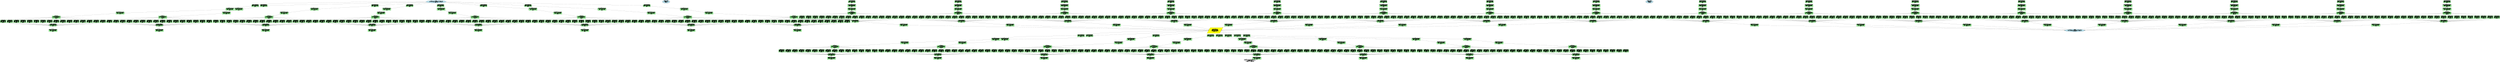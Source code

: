 digraph PP2_Standalone {
	graph [bb="0,0,72209,1786",
		fontsize=20,
		label="Standalone Pipeline Parallelism 2
16 GPUs total
2 stages × 8 GPUs each",
		lheight=0.92,
		lp="36104,37",
		lwidth=4.78,
		rankdir=TB,
		size="30,20"
	];
	node [fillcolor=lightcoral,
		label="\N",
		shape=diamond,
		style=filled
	];
	input	[fillcolor=lightblue,
		height=1.041,
		label="INPUT
Input: [batch_size=1024, seq_len=2048, hidden=4096]
GPU: 0-7",
		pos="12592,1744.5",
		shape=ellipse,
		width=8.1121];
	layer0_qkv_gpu0	[fillcolor=lightgreen,
		height=0.94444,
		label="L0_QKV_Projection_GPU0
Input: [1024,2048,4096]
Output: [1024,2048,12288]
GPU: 0",
		pos="7369,1633",
		shape=rectangle,
		width=2.9444];
	input -> layer0_qkv_gpu0	[pos="e,7475,1663.1 12300,1743.1 11289,1741.1 7973.5,1729.9 7499,1667 7494.5,1666.4 7489.9,1665.7 7485.2,1664.9"];
	layer0_qkv_gpu1	[fillcolor=lightgreen,
		height=0.94444,
		label="L0_QKV_Projection_GPU1
Input: [1024,2048,4096]
Output: [1024,2048,12288]
GPU: 1",
		pos="7614,1633",
		shape=rectangle,
		width=2.9444];
	input -> layer0_qkv_gpu1	[pos="e,7720.4,1636.3 12305,1737.2 11359,1716.4 8360.7,1650.4 7730.8,1636.6"];
	layer0_qkv_gpu2	[fillcolor=lightgreen,
		height=0.94444,
		label="L0_QKV_Projection_GPU2
Input: [1024,2048,4096]
Output: [1024,2048,12288]
GPU: 2",
		pos="10826,1633",
		shape=rectangle,
		width=2.9444];
	input -> layer0_qkv_gpu2	[pos="e,10932,1640.6 12332,1727.4 11942,1703.2 11223,1658.6 10942,1641.2"];
	layer0_qkv_gpu3	[fillcolor=lightgreen,
		height=0.94444,
		label="L0_QKV_Projection_GPU3
Input: [1024,2048,4096]
Output: [1024,2048,12288]
GPU: 3",
		pos="11829,1633",
		shape=rectangle,
		width=2.9444];
	input -> layer0_qkv_gpu3	[pos="e,11935,1649.2 12401,1716.1 12258,1695.5 12066,1668 11945,1650.7"];
	layer0_qkv_gpu4	[fillcolor=lightgreen,
		height=0.94444,
		label="L0_QKV_Projection_GPU4
Input: [1024,2048,4096]
Output: [1024,2048,12288]
GPU: 4",
		pos="12722,1633",
		shape=rectangle,
		width=2.9444];
	input -> layer0_qkv_gpu4	[pos="e,12683,1667.2 12635,1707.3 12648,1696.6 12662,1684.8 12675,1673.8"];
	layer0_qkv_gpu5	[fillcolor=lightgreen,
		height=0.94444,
		label="L0_QKV_Projection_GPU5
Input: [1024,2048,4096]
Output: [1024,2048,12288]
GPU: 5",
		pos="13964,1633",
		shape=rectangle,
		width=2.9444];
	input -> layer0_qkv_gpu5	[pos="e,13858,1642.5 12836,1724 13134,1700.2 13625,1661 13848,1643.3"];
	layer0_qkv_gpu6	[fillcolor=lightgreen,
		height=0.94444,
		label="L0_QKV_Projection_GPU6
Input: [1024,2048,4096]
Output: [1024,2048,12288]
GPU: 6",
		pos="15249,1633",
		shape=rectangle,
		width=2.9444];
	input -> layer0_qkv_gpu6	[pos="e,15143,1638.4 12868,1732.1 13441,1708.5 14738,1655.1 15133,1638.8"];
	layer0_qkv_gpu7	[fillcolor=lightgreen,
		height=0.94444,
		label="L0_QKV_Projection_GPU7
Input: [1024,2048,4096]
Output: [1024,2048,12288]
GPU: 7",
		pos="18680,1633",
		shape=rectangle,
		width=2.9444];
	input -> layer0_qkv_gpu7	[pos="e,18574,1635.9 12880,1738.3 13974,1718.6 17842,1649.1 18564,1636.1"];
	stage0_boundary	[fillcolor=lightblue,
		height=1.1521,
		label="Stage 0 Boundary
GPUs 0-7
Layers 0-1",
		peripheries=2,
		pos="19237,1744.5",
		shape=ellipse,
		width=2.9592];
	layer0_attn_gpu0	[fillcolor=lightgreen,
		height=0.94444,
		label="L0_Multi-Head_Attention_GPU0
Input: [1024,2048,12288]
Output: [1024,2048,4096]
GPU: 0",
		pos="6635,1529",
		shape=rectangle,
		width=3.375];
	layer0_qkv_gpu0 -> layer0_attn_gpu0	[pos="e,6756.7,1561.4 7262.8,1624.2 7143.9,1614.5 6945.3,1595.4 6766.5,1563.2"];
	layer0_attn_norm_gpu0	[fillcolor=lightgreen,
		height=0.94444,
		label="L0_Residual+LayerNorm_GPU0
Input: [1024,2048,4096]x2
Output: [1024,2048,4096]
GPU: 0",
		pos="3465,1417.5",
		shape=rectangle,
		width=3.3889];
	layer0_attn_gpu0 -> layer0_attn_norm_gpu0	[pos="e,3587,1422.7 6513.2,1523.8 6012.6,1506.5 4116.5,1441 3597.2,1423.1"];
	layer0_gate_gpu0	[fillcolor=lightgreen,
		height=1.1528,
		label="L0_Gate_GPU0
Input: [1024,2048,4096]
Output: [1024,2048,16 experts]
Top-2 routing
GPU: 0",
		pos="1623,1298.5",
		shape=rectangle,
		width=3.3889];
	layer0_attn_norm_gpu0 -> layer0_gate_gpu0	[pos="e,1745.2,1307.3 3342.7,1408.7 3011.4,1387.7 2098.4,1329.7 1755.5,1307.9"];
	layer0_expert0_0	[fillcolor=lightgreen,
		height=1.1528,
		label="L0_Expert0_GPU0
Input: [tokens,4096]
Output: [tokens,4096]
Expert hidden: 16384
GPU: 0",
		pos="87,1179.5",
		shape=rectangle,
		width=2.4167];
	layer0_gate_gpu0 -> layer0_expert0_0	[pos="e,174.22,1218.8 1500.8,1296.4 1204.2,1292.9 451.59,1278.7 184.29,1221",
		style=dashed];
	layer0_expert0_1	[fillcolor=lightgreen,
		height=1.1528,
		label="L0_Expert1_GPU0
Input: [tokens,4096]
Output: [tokens,4096]
Expert hidden: 16384
GPU: 0",
		pos="279,1179.5",
		shape=rectangle,
		width=2.4167];
	layer0_gate_gpu0 -> layer0_expert0_1	[pos="e,366.22,1218.7 1500.8,1295.2 1234,1289.5 605.25,1271.1 376.17,1221",
		style=dashed];
	layer0_expert0_2	[fillcolor=lightgreen,
		height=1.1528,
		label="L0_Expert2_GPU0
Input: [tokens,4096]
Output: [tokens,4096]
Expert hidden: 16384
GPU: 0",
		pos="471,1179.5",
		shape=rectangle,
		width=2.4167];
	layer0_gate_gpu0 -> layer0_expert0_2	[pos="e,558.23,1218.7 1500.9,1293.7 1266.3,1285.5 759.38,1263.6 568.19,1221",
		style=dashed];
	layer0_expert0_3	[fillcolor=lightgreen,
		height=1.1528,
		label="L0_Expert3_GPU0
Input: [tokens,4096]
Output: [tokens,4096]
Expert hidden: 16384
GPU: 0",
		pos="663,1179.5",
		shape=rectangle,
		width=2.4167];
	layer0_gate_gpu0 -> layer0_expert0_3	[pos="e,750.25,1218.6 1500.8,1291.4 1301.3,1280.6 913.31,1256.2 760,1221",
		style=dashed];
	layer0_expert0_4	[fillcolor=lightgreen,
		height=1.1528,
		label="L0_Expert4_GPU0
Input: [tokens,4096]
Output: [tokens,4096]
Expert hidden: 16384
GPU: 0",
		pos="855,1179.5",
		shape=rectangle,
		width=2.4167];
	layer0_gate_gpu0 -> layer0_expert0_4	[pos="e,942.01,1218.4 1500.9,1294 1367,1287.9 1146.5,1270.8 951.84,1221",
		style=dashed];
	layer0_expert0_5	[fillcolor=lightgreen,
		height=1.1528,
		label="L0_Expert5_GPU0
Input: [tokens,4096]
Output: [tokens,4096]
Expert hidden: 16384
GPU: 0",
		pos="1047,1179.5",
		shape=rectangle,
		width=2.4167];
	layer0_gate_gpu0 -> layer0_expert0_5	[pos="e,1134.1,1218.3 1500.9,1286.3 1405.3,1275.6 1269.4,1256.1 1143.8,1221.1",
		style=dashed];
	layer0_expert0_6	[fillcolor=lightgreen,
		height=1.1528,
		label="L0_Expert6_GPU0
Input: [tokens,4096]
Output: [tokens,4096]
Expert hidden: 16384
GPU: 0",
		pos="1239,1179.5",
		shape=rectangle,
		width=2.4167];
	layer0_gate_gpu0 -> layer0_expert0_6	[pos="e,1326.2,1217.9 1500.7,1269 1451.7,1256.6 1394.7,1241 1335.7,1221.1",
		style=dashed];
	layer0_expert0_7	[fillcolor=lightgreen,
		height=1.1528,
		label="L0_Expert7_GPU0
Input: [tokens,4096]
Output: [tokens,4096]
Expert hidden: 16384
GPU: 0",
		pos="1431,1179.5",
		shape=rectangle,
		width=2.4167];
	layer0_gate_gpu0 -> layer0_expert0_7	[pos="e,1497.5,1221 1556.4,1256.9 1540.2,1247 1522.7,1236.4 1506.1,1226.3",
		style=dashed];
	layer0_expert0_8	[fillcolor=lightgreen,
		height=1.1528,
		label="L0_Expert8_GPU0
Input: [tokens,4096]
Output: [tokens,4096]
Expert hidden: 16384
GPU: 0",
		pos="1623,1179.5",
		shape=rectangle,
		width=2.4167];
	layer0_gate_gpu0 -> layer0_expert0_8	[pos="e,1623,1221 1623,1256.9 1623,1248.6 1623,1239.9 1623,1231.3",
		style=dashed];
	layer0_expert0_9	[fillcolor=lightgreen,
		height=1.1528,
		label="L0_Expert9_GPU0
Input: [tokens,4096]
Output: [tokens,4096]
Expert hidden: 16384
GPU: 0",
		pos="1815,1179.5",
		shape=rectangle,
		width=2.4167];
	layer0_gate_gpu0 -> layer0_expert0_9	[pos="e,1748.5,1221 1689.6,1256.9 1705.8,1247 1723.3,1236.4 1739.9,1226.3",
		style=dashed];
	layer0_expert0_10	[fillcolor=lightgreen,
		height=1.1528,
		label="L0_Expert10_GPU0
Input: [tokens,4096]
Output: [tokens,4096]
Expert hidden: 16384
GPU: 0",
		pos="2007,1179.5",
		shape=rectangle,
		width=2.4167];
	layer0_gate_gpu0 -> layer0_expert0_10	[pos="e,1919.8,1217.9 1745.3,1269 1794.3,1256.6 1851.3,1241 1910.3,1221.1",
		style=dashed];
	layer0_expert0_11	[fillcolor=lightgreen,
		height=1.1528,
		label="L0_Expert11_GPU0
Input: [tokens,4096]
Output: [tokens,4096]
Expert hidden: 16384
GPU: 0",
		pos="2199,1179.5",
		shape=rectangle,
		width=2.4167];
	layer0_gate_gpu0 -> layer0_expert0_11	[pos="e,2111.9,1218.3 1745.1,1286.3 1840.7,1275.6 1976.6,1256.1 2102.2,1221.1",
		style=dashed];
	layer0_expert0_12	[fillcolor=lightgreen,
		height=1.1528,
		label="L0_Expert12_GPU0
Input: [tokens,4096]
Output: [tokens,4096]
Expert hidden: 16384
GPU: 0",
		pos="2391,1179.5",
		shape=rectangle,
		width=2.4167];
	layer0_gate_gpu0 -> layer0_expert0_12	[pos="e,2304,1218.4 1745.1,1294 1879,1287.9 2099.5,1270.8 2294.2,1221",
		style=dashed];
	layer0_expert0_13	[fillcolor=lightgreen,
		height=1.1528,
		label="L0_Expert13_GPU0
Input: [tokens,4096]
Output: [tokens,4096]
Expert hidden: 16384
GPU: 0",
		pos="2583,1179.5",
		shape=rectangle,
		width=2.4167];
	layer0_gate_gpu0 -> layer0_expert0_13	[pos="e,2495.8,1218.6 1745.2,1291.4 1944.7,1280.6 2332.7,1256.2 2486,1221",
		style=dashed];
	layer0_expert0_14	[fillcolor=lightgreen,
		height=1.1528,
		label="L0_Expert14_GPU0
Input: [tokens,4096]
Output: [tokens,4096]
Expert hidden: 16384
GPU: 0",
		pos="2775,1179.5",
		shape=rectangle,
		width=2.4167];
	layer0_gate_gpu0 -> layer0_expert0_14	[pos="e,2687.8,1218.7 1745.1,1293.7 1979.7,1285.5 2486.6,1263.6 2677.8,1221",
		style=dashed];
	layer0_expert0_15	[fillcolor=lightgreen,
		height=1.1528,
		label="L0_Expert15_GPU0
Input: [tokens,4096]
Output: [tokens,4096]
Expert hidden: 16384
GPU: 0",
		pos="2967,1179.5",
		shape=rectangle,
		width=2.4167];
	layer0_gate_gpu0 -> layer0_expert0_15	[pos="e,2879.8,1218.7 1745.2,1295.2 2012,1289.5 2640.7,1271.1 2869.8,1221",
		style=dashed];
	layer0_moe_agg_gpu0	[fillcolor=lightgreen,
		height=0.94444,
		label="L0_MoE_Aggregate_GPU0
Input: 16×[tokens,4096]
Output: [1024,2048,4096]
GPU: 0",
		pos="1527,1068",
		shape=rectangle,
		width=2.8194];
	layer0_expert0_0 -> layer0_moe_agg_gpu0	[pos="e,1425,1069.7 174.22,1140.2 177.16,1139.4 180.09,1138.7 183,1138 416.11,1084.6 1135.9,1072.5 1414.9,1069.8"];
	layer0_expert0_1 -> layer0_moe_agg_gpu0	[pos="e,1425.2,1070.7 366.22,1140.3 369.16,1139.4 372.09,1138.7 375,1138 570.44,1092.3 1165.5,1075.9 1415.1,1070.9"];
	layer0_expert0_2 -> layer0_moe_agg_gpu0	[pos="e,1425.5,1072.1 558.23,1140.3 561.17,1139.5 564.1,1138.7 567,1138 725.15,1100.1 1197.9,1079.9 1415.3,1072.5"];
	layer0_expert0_3 -> layer0_moe_agg_gpu0	[pos="e,1425.3,1068.2 750.25,1140.4 753.18,1139.5 756.1,1138.7 759,1138 987.24,1081.1 1264,1069.8 1415.1,1068.3"];
	layer0_expert0_4 -> layer0_moe_agg_gpu0	[pos="e,1425.2,1072.6 942.01,1140.6 945.03,1139.7 948.03,1138.8 951,1138 1108.9,1096.1 1297.8,1079.6 1415.2,1073.1"];
	layer0_expert0_5 -> layer0_moe_agg_gpu0	[pos="e,1425.3,1081 1134.1,1140.8 1137.1,1139.8 1140.1,1138.9 1143,1138 1232.8,1111.3 1337.6,1093.4 1415.1,1082.4"];
	layer0_expert0_6 -> layer0_moe_agg_gpu0	[pos="e,1431.9,1102 1326,1141.5 1329.1,1140.3 1332.1,1139.2 1335,1138 1363.2,1127 1393.9,1115.7 1422.3,1105.5"];
	layer0_expert0_7 -> layer0_moe_agg_gpu0	[pos="e,1497.8,1102.3 1466.7,1137.7 1474.7,1128.7 1483.1,1119.1 1491,1110.1"];
	layer0_expert0_8 -> layer0_moe_agg_gpu0	[pos="e,1556.2,1102.3 1587.3,1137.7 1579.3,1128.7 1570.9,1119.1 1563,1110.1"];
	layer0_expert0_9 -> layer0_moe_agg_gpu0	[pos="e,1622.1,1102 1728,1141.5 1724.9,1140.3 1721.9,1139.2 1719,1138 1690.8,1127 1660.1,1115.7 1631.7,1105.5"];
	layer0_expert0_10 -> layer0_moe_agg_gpu0	[pos="e,1628.7,1081 1919.9,1140.8 1916.9,1139.8 1913.9,1138.9 1911,1138 1821.2,1111.3 1716.4,1093.4 1638.9,1082.4"];
	layer0_expert0_11 -> layer0_moe_agg_gpu0	[pos="e,1628.8,1072.6 2112,1140.6 2109,1139.7 2106,1138.8 2103,1138 1945.1,1096.1 1756.2,1079.6 1638.8,1073.1"];
	layer0_expert0_12 -> layer0_moe_agg_gpu0	[pos="e,1628.7,1068.2 2303.7,1140.4 2300.8,1139.5 2297.9,1138.7 2295,1138 2066.8,1081.1 1790,1069.8 1638.9,1068.3"];
	layer0_expert0_13 -> layer0_moe_agg_gpu0	[pos="e,1628.5,1072.1 2495.8,1140.3 2492.8,1139.5 2489.9,1138.7 2487,1138 2328.9,1100.1 1856.1,1079.9 1638.7,1072.5"];
	layer0_expert0_14 -> layer0_moe_agg_gpu0	[pos="e,1628.8,1070.7 2687.8,1140.3 2684.8,1139.4 2681.9,1138.7 2679,1138 2483.6,1092.3 1888.5,1075.9 1638.9,1070.9"];
	layer0_expert0_15 -> layer0_moe_agg_gpu0	[pos="e,1629,1069.7 2879.8,1140.2 2876.8,1139.4 2873.9,1138.7 2871,1138 2637.9,1084.6 1918.1,1072.5 1639.1,1069.8"];
	layer0_output_gpu0	[fillcolor=lightgreen,
		height=0.94444,
		label="L0_Residual+LayerNorm_GPU0
Input: [1024,2048,4096]x2
Output: [1024,2048,4096]
GPU: 0",
		pos="1527,915",
		shape=rectangle,
		width=3.3889];
	layer0_moe_agg_gpu0 -> layer0_output_gpu0	[pos="e,1527,949.06 1527,1033.9 1527,1011.9 1527,982.95 1527,959.21"];
	layer0_attn_gpu1	[fillcolor=lightgreen,
		height=0.94444,
		label="L0_Multi-Head_Attention_GPU1
Input: [1024,2048,12288]
Output: [1024,2048,4096]
GPU: 1",
		pos="6896,1529",
		shape=rectangle,
		width=3.375];
	layer0_qkv_gpu1 -> layer0_attn_gpu1	[pos="e,7017.8,1539.6 7507.8,1603.8 7499.8,1602.1 7491.8,1600.4 7484,1599 7328.6,1570.3 7147.7,1551.2 7028.1,1540.5"];
	layer0_attn_norm_gpu1	[fillcolor=lightgreen,
		height=0.94444,
		label="L0_Residual+LayerNorm_GPU1
Input: [1024,2048,4096]x2
Output: [1024,2048,4096]
GPU: 1",
		pos="6537,1417.5",
		shape=rectangle,
		width=3.3889];
	layer0_attn_gpu1 -> layer0_attn_norm_gpu1	[pos="e,6645.3,1451.5 6787.8,1495 6745.9,1482.2 6697.7,1467.5 6654.9,1454.5"];
	layer0_gate_gpu1	[fillcolor=lightgreen,
		height=1.1528,
		label="L0_Gate_GPU1
Input: [1024,2048,4096]
Output: [1024,2048,16 experts]
Top-2 routing
GPU: 1",
		pos="4695,1298.5",
		shape=rectangle,
		width=3.3889];
	layer0_attn_norm_gpu1 -> layer0_gate_gpu1	[pos="e,4817.2,1307.3 6414.7,1408.7 6083.4,1387.7 5170.4,1329.7 4827.5,1307.9"];
	layer0_expert1_0	[fillcolor=lightgreen,
		height=1.1528,
		label="L0_Expert0_GPU1
Input: [tokens,4096]
Output: [tokens,4096]
Expert hidden: 16384
GPU: 1",
		pos="3159,1179.5",
		shape=rectangle,
		width=2.4167];
	layer0_gate_gpu1 -> layer0_expert1_0	[pos="e,3246.2,1218.8 4572.8,1296.4 4276.2,1292.9 3523.6,1278.7 3256.3,1221",
		style=dashed];
	layer0_expert1_1	[fillcolor=lightgreen,
		height=1.1528,
		label="L0_Expert1_GPU1
Input: [tokens,4096]
Output: [tokens,4096]
Expert hidden: 16384
GPU: 1",
		pos="3351,1179.5",
		shape=rectangle,
		width=2.4167];
	layer0_gate_gpu1 -> layer0_expert1_1	[pos="e,3438.2,1218.7 4572.8,1295.2 4306,1289.5 3677.3,1271.1 3448.2,1221",
		style=dashed];
	layer0_expert1_2	[fillcolor=lightgreen,
		height=1.1528,
		label="L0_Expert2_GPU1
Input: [tokens,4096]
Output: [tokens,4096]
Expert hidden: 16384
GPU: 1",
		pos="3543,1179.5",
		shape=rectangle,
		width=2.4167];
	layer0_gate_gpu1 -> layer0_expert1_2	[pos="e,3630.2,1218.7 4572.9,1293.7 4338.3,1285.5 3831.4,1263.6 3640.2,1221",
		style=dashed];
	layer0_expert1_3	[fillcolor=lightgreen,
		height=1.1528,
		label="L0_Expert3_GPU1
Input: [tokens,4096]
Output: [tokens,4096]
Expert hidden: 16384
GPU: 1",
		pos="3735,1179.5",
		shape=rectangle,
		width=2.4167];
	layer0_gate_gpu1 -> layer0_expert1_3	[pos="e,3822.2,1218.6 4572.8,1291.4 4373.3,1280.6 3985.3,1256.2 3832,1221",
		style=dashed];
	layer0_expert1_4	[fillcolor=lightgreen,
		height=1.1528,
		label="L0_Expert4_GPU1
Input: [tokens,4096]
Output: [tokens,4096]
Expert hidden: 16384
GPU: 1",
		pos="3927,1179.5",
		shape=rectangle,
		width=2.4167];
	layer0_gate_gpu1 -> layer0_expert1_4	[pos="e,4014,1218.4 4572.9,1294 4439,1287.9 4218.5,1270.8 4023.8,1221",
		style=dashed];
	layer0_expert1_5	[fillcolor=lightgreen,
		height=1.1528,
		label="L0_Expert5_GPU1
Input: [tokens,4096]
Output: [tokens,4096]
Expert hidden: 16384
GPU: 1",
		pos="4119,1179.5",
		shape=rectangle,
		width=2.4167];
	layer0_gate_gpu1 -> layer0_expert1_5	[pos="e,4206.1,1218.3 4572.9,1286.3 4477.3,1275.6 4341.4,1256.1 4215.8,1221.1",
		style=dashed];
	layer0_expert1_6	[fillcolor=lightgreen,
		height=1.1528,
		label="L0_Expert6_GPU1
Input: [tokens,4096]
Output: [tokens,4096]
Expert hidden: 16384
GPU: 1",
		pos="4311,1179.5",
		shape=rectangle,
		width=2.4167];
	layer0_gate_gpu1 -> layer0_expert1_6	[pos="e,4398.2,1217.9 4572.7,1269 4523.7,1256.6 4466.7,1241 4407.7,1221.1",
		style=dashed];
	layer0_expert1_7	[fillcolor=lightgreen,
		height=1.1528,
		label="L0_Expert7_GPU1
Input: [tokens,4096]
Output: [tokens,4096]
Expert hidden: 16384
GPU: 1",
		pos="4503,1179.5",
		shape=rectangle,
		width=2.4167];
	layer0_gate_gpu1 -> layer0_expert1_7	[pos="e,4569.5,1221 4628.4,1256.9 4612.2,1247 4594.7,1236.4 4578.1,1226.3",
		style=dashed];
	layer0_expert1_8	[fillcolor=lightgreen,
		height=1.1528,
		label="L0_Expert8_GPU1
Input: [tokens,4096]
Output: [tokens,4096]
Expert hidden: 16384
GPU: 1",
		pos="4695,1179.5",
		shape=rectangle,
		width=2.4167];
	layer0_gate_gpu1 -> layer0_expert1_8	[pos="e,4695,1221 4695,1256.9 4695,1248.6 4695,1239.9 4695,1231.3",
		style=dashed];
	layer0_expert1_9	[fillcolor=lightgreen,
		height=1.1528,
		label="L0_Expert9_GPU1
Input: [tokens,4096]
Output: [tokens,4096]
Expert hidden: 16384
GPU: 1",
		pos="4887,1179.5",
		shape=rectangle,
		width=2.4167];
	layer0_gate_gpu1 -> layer0_expert1_9	[pos="e,4820.5,1221 4761.6,1256.9 4777.8,1247 4795.3,1236.4 4811.9,1226.3",
		style=dashed];
	layer0_expert1_10	[fillcolor=lightgreen,
		height=1.1528,
		label="L0_Expert10_GPU1
Input: [tokens,4096]
Output: [tokens,4096]
Expert hidden: 16384
GPU: 1",
		pos="5079,1179.5",
		shape=rectangle,
		width=2.4167];
	layer0_gate_gpu1 -> layer0_expert1_10	[pos="e,4991.8,1217.9 4817.3,1269 4866.3,1256.6 4923.3,1241 4982.3,1221.1",
		style=dashed];
	layer0_expert1_11	[fillcolor=lightgreen,
		height=1.1528,
		label="L0_Expert11_GPU1
Input: [tokens,4096]
Output: [tokens,4096]
Expert hidden: 16384
GPU: 1",
		pos="5271,1179.5",
		shape=rectangle,
		width=2.4167];
	layer0_gate_gpu1 -> layer0_expert1_11	[pos="e,5183.9,1218.3 4817.1,1286.3 4912.7,1275.6 5048.6,1256.1 5174.2,1221.1",
		style=dashed];
	layer0_expert1_12	[fillcolor=lightgreen,
		height=1.1528,
		label="L0_Expert12_GPU1
Input: [tokens,4096]
Output: [tokens,4096]
Expert hidden: 16384
GPU: 1",
		pos="5463,1179.5",
		shape=rectangle,
		width=2.4167];
	layer0_gate_gpu1 -> layer0_expert1_12	[pos="e,5376,1218.4 4817.1,1294 4951,1287.9 5171.5,1270.8 5366.2,1221",
		style=dashed];
	layer0_expert1_13	[fillcolor=lightgreen,
		height=1.1528,
		label="L0_Expert13_GPU1
Input: [tokens,4096]
Output: [tokens,4096]
Expert hidden: 16384
GPU: 1",
		pos="5655,1179.5",
		shape=rectangle,
		width=2.4167];
	layer0_gate_gpu1 -> layer0_expert1_13	[pos="e,5567.8,1218.6 4817.2,1291.4 5016.7,1280.6 5404.7,1256.2 5558,1221",
		style=dashed];
	layer0_expert1_14	[fillcolor=lightgreen,
		height=1.1528,
		label="L0_Expert14_GPU1
Input: [tokens,4096]
Output: [tokens,4096]
Expert hidden: 16384
GPU: 1",
		pos="5847,1179.5",
		shape=rectangle,
		width=2.4167];
	layer0_gate_gpu1 -> layer0_expert1_14	[pos="e,5759.8,1218.7 4817.1,1293.7 5051.7,1285.5 5558.6,1263.6 5749.8,1221",
		style=dashed];
	layer0_expert1_15	[fillcolor=lightgreen,
		height=1.1528,
		label="L0_Expert15_GPU1
Input: [tokens,4096]
Output: [tokens,4096]
Expert hidden: 16384
GPU: 1",
		pos="6039,1179.5",
		shape=rectangle,
		width=2.4167];
	layer0_gate_gpu1 -> layer0_expert1_15	[pos="e,5951.8,1218.7 4817.2,1295.2 5084,1289.5 5712.7,1271.1 5941.8,1221",
		style=dashed];
	layer0_moe_agg_gpu1	[fillcolor=lightgreen,
		height=0.94444,
		label="L0_MoE_Aggregate_GPU1
Input: 16×[tokens,4096]
Output: [1024,2048,4096]
GPU: 1",
		pos="4599,1068",
		shape=rectangle,
		width=2.8194];
	layer0_expert1_0 -> layer0_moe_agg_gpu1	[pos="e,4497,1069.7 3246.2,1140.2 3249.2,1139.4 3252.1,1138.7 3255,1138 3488.1,1084.6 4207.9,1072.5 4486.9,1069.8"];
	layer0_expert1_1 -> layer0_moe_agg_gpu1	[pos="e,4497.2,1070.7 3438.2,1140.3 3441.2,1139.4 3444.1,1138.7 3447,1138 3642.4,1092.3 4237.5,1075.9 4487.1,1070.9"];
	layer0_expert1_2 -> layer0_moe_agg_gpu1	[pos="e,4497.5,1072.1 3630.2,1140.3 3633.2,1139.5 3636.1,1138.7 3639,1138 3797.1,1100.1 4269.9,1079.9 4487.3,1072.5"];
	layer0_expert1_3 -> layer0_moe_agg_gpu1	[pos="e,4497.3,1068.2 3822.3,1140.4 3825.2,1139.5 3828.1,1138.7 3831,1138 4059.2,1081.1 4336,1069.8 4487.1,1068.3"];
	layer0_expert1_4 -> layer0_moe_agg_gpu1	[pos="e,4497.2,1072.6 4014,1140.6 4017,1139.7 4020,1138.8 4023,1138 4180.9,1096.1 4369.8,1079.6 4487.2,1073.1"];
	layer0_expert1_5 -> layer0_moe_agg_gpu1	[pos="e,4497.3,1081 4206.1,1140.8 4209.1,1139.8 4212.1,1138.9 4215,1138 4304.8,1111.3 4409.6,1093.4 4487.1,1082.4"];
	layer0_expert1_6 -> layer0_moe_agg_gpu1	[pos="e,4503.9,1102 4398,1141.5 4401.1,1140.3 4404.1,1139.2 4407,1138 4435.2,1127 4465.9,1115.7 4494.3,1105.5"];
	layer0_expert1_7 -> layer0_moe_agg_gpu1	[pos="e,4569.8,1102.3 4538.7,1137.7 4546.7,1128.7 4555.1,1119.1 4563,1110.1"];
	layer0_expert1_8 -> layer0_moe_agg_gpu1	[pos="e,4628.2,1102.3 4659.3,1137.7 4651.3,1128.7 4642.9,1119.1 4635,1110.1"];
	layer0_expert1_9 -> layer0_moe_agg_gpu1	[pos="e,4694.1,1102 4800,1141.5 4796.9,1140.3 4793.9,1139.2 4791,1138 4762.8,1127 4732.1,1115.7 4703.7,1105.5"];
	layer0_expert1_10 -> layer0_moe_agg_gpu1	[pos="e,4700.7,1081 4991.9,1140.8 4988.9,1139.8 4985.9,1138.9 4983,1138 4893.2,1111.3 4788.4,1093.4 4710.9,1082.4"];
	layer0_expert1_11 -> layer0_moe_agg_gpu1	[pos="e,4700.8,1072.6 5184,1140.6 5181,1139.7 5178,1138.8 5175,1138 5017.1,1096.1 4828.2,1079.6 4710.8,1073.1"];
	layer0_expert1_12 -> layer0_moe_agg_gpu1	[pos="e,4700.7,1068.2 5375.7,1140.4 5372.8,1139.5 5369.9,1138.7 5367,1138 5138.8,1081.1 4862,1069.8 4710.9,1068.3"];
	layer0_expert1_13 -> layer0_moe_agg_gpu1	[pos="e,4700.5,1072.1 5567.8,1140.3 5564.8,1139.5 5561.9,1138.7 5559,1138 5400.9,1100.1 4928.1,1079.9 4710.7,1072.5"];
	layer0_expert1_14 -> layer0_moe_agg_gpu1	[pos="e,4700.8,1070.7 5759.8,1140.3 5756.8,1139.4 5753.9,1138.7 5751,1138 5555.6,1092.3 4960.5,1075.9 4710.9,1070.9"];
	layer0_expert1_15 -> layer0_moe_agg_gpu1	[pos="e,4701,1069.7 5951.8,1140.2 5948.8,1139.4 5945.9,1138.7 5943,1138 5709.9,1084.6 4990.1,1072.5 4711.1,1069.8"];
	layer0_output_gpu1	[fillcolor=lightgreen,
		height=0.94444,
		label="L0_Residual+LayerNorm_GPU1
Input: [1024,2048,4096]x2
Output: [1024,2048,4096]
GPU: 1",
		pos="4599,915",
		shape=rectangle,
		width=3.3889];
	layer0_moe_agg_gpu1 -> layer0_output_gpu1	[pos="e,4599,949.06 4599,1033.9 4599,1011.9 4599,982.95 4599,959.21"];
	layer0_attn_gpu2	[fillcolor=lightgreen,
		height=0.94444,
		label="L0_Multi-Head_Attention_GPU2
Input: [1024,2048,12288]
Output: [1024,2048,4096]
GPU: 2",
		pos="9078,1529",
		shape=rectangle,
		width=3.375];
	layer0_qkv_gpu2 -> layer0_attn_gpu2	[pos="e,9199.7,1537.1 10720,1625.8 10416,1608.1 9543.6,1557.2 9209.9,1537.7"];
	layer0_attn_norm_gpu2	[fillcolor=lightgreen,
		height=0.94444,
		label="L0_Residual+LayerNorm_GPU2
Input: [1024,2048,4096]x2
Output: [1024,2048,4096]
GPU: 2",
		pos="8204,1417.5",
		shape=rectangle,
		width=3.3889];
	layer0_attn_gpu2 -> layer0_attn_norm_gpu2	[pos="e,8326.3,1433.8 8956.5,1512.8 8793.4,1492.3 8504.9,1456.2 8336.4,1435.1"];
	layer0_gate_gpu2	[fillcolor=lightgreen,
		height=1.1528,
		label="L0_Gate_GPU2
Input: [1024,2048,4096]
Output: [1024,2048,16 experts]
Top-2 routing
GPU: 2",
		pos="7767,1298.5",
		shape=rectangle,
		width=3.3889];
	layer0_attn_norm_gpu2 -> layer0_gate_gpu2	[pos="e,7889.1,1332.2 8082,1383.8 8025,1368.6 7957.2,1350.4 7899,1334.9"];
	layer0_expert2_0	[fillcolor=lightgreen,
		height=1.1528,
		label="L0_Expert0_GPU2
Input: [tokens,4096]
Output: [tokens,4096]
Expert hidden: 16384
GPU: 2",
		pos="6231,1179.5",
		shape=rectangle,
		width=2.4167];
	layer0_gate_gpu2 -> layer0_expert2_0	[pos="e,6318.2,1218.8 7644.8,1296.4 7348.2,1292.9 6595.6,1278.7 6328.3,1221",
		style=dashed];
	layer0_expert2_1	[fillcolor=lightgreen,
		height=1.1528,
		label="L0_Expert1_GPU2
Input: [tokens,4096]
Output: [tokens,4096]
Expert hidden: 16384
GPU: 2",
		pos="6423,1179.5",
		shape=rectangle,
		width=2.4167];
	layer0_gate_gpu2 -> layer0_expert2_1	[pos="e,6510.2,1218.7 7644.8,1295.2 7378,1289.5 6749.3,1271.1 6520.2,1221",
		style=dashed];
	layer0_expert2_2	[fillcolor=lightgreen,
		height=1.1528,
		label="L0_Expert2_GPU2
Input: [tokens,4096]
Output: [tokens,4096]
Expert hidden: 16384
GPU: 2",
		pos="6615,1179.5",
		shape=rectangle,
		width=2.4167];
	layer0_gate_gpu2 -> layer0_expert2_2	[pos="e,6702.2,1218.7 7644.9,1293.7 7410.3,1285.5 6903.4,1263.6 6712.2,1221",
		style=dashed];
	layer0_expert2_3	[fillcolor=lightgreen,
		height=1.1528,
		label="L0_Expert3_GPU2
Input: [tokens,4096]
Output: [tokens,4096]
Expert hidden: 16384
GPU: 2",
		pos="6807,1179.5",
		shape=rectangle,
		width=2.4167];
	layer0_gate_gpu2 -> layer0_expert2_3	[pos="e,6894.2,1218.6 7644.8,1291.4 7445.3,1280.6 7057.3,1256.2 6904,1221",
		style=dashed];
	layer0_expert2_4	[fillcolor=lightgreen,
		height=1.1528,
		label="L0_Expert4_GPU2
Input: [tokens,4096]
Output: [tokens,4096]
Expert hidden: 16384
GPU: 2",
		pos="6999,1179.5",
		shape=rectangle,
		width=2.4167];
	layer0_gate_gpu2 -> layer0_expert2_4	[pos="e,7086,1218.4 7644.9,1294 7511,1287.9 7290.5,1270.8 7095.8,1221",
		style=dashed];
	layer0_expert2_5	[fillcolor=lightgreen,
		height=1.1528,
		label="L0_Expert5_GPU2
Input: [tokens,4096]
Output: [tokens,4096]
Expert hidden: 16384
GPU: 2",
		pos="7191,1179.5",
		shape=rectangle,
		width=2.4167];
	layer0_gate_gpu2 -> layer0_expert2_5	[pos="e,7278.1,1218.3 7644.9,1286.3 7549.3,1275.6 7413.4,1256.1 7287.8,1221.1",
		style=dashed];
	layer0_expert2_6	[fillcolor=lightgreen,
		height=1.1528,
		label="L0_Expert6_GPU2
Input: [tokens,4096]
Output: [tokens,4096]
Expert hidden: 16384
GPU: 2",
		pos="7383,1179.5",
		shape=rectangle,
		width=2.4167];
	layer0_gate_gpu2 -> layer0_expert2_6	[pos="e,7470.2,1217.9 7644.7,1269 7595.7,1256.6 7538.7,1241 7479.7,1221.1",
		style=dashed];
	layer0_expert2_7	[fillcolor=lightgreen,
		height=1.1528,
		label="L0_Expert7_GPU2
Input: [tokens,4096]
Output: [tokens,4096]
Expert hidden: 16384
GPU: 2",
		pos="7575,1179.5",
		shape=rectangle,
		width=2.4167];
	layer0_gate_gpu2 -> layer0_expert2_7	[pos="e,7641.5,1221 7700.4,1256.9 7684.2,1247 7666.7,1236.4 7650.1,1226.3",
		style=dashed];
	layer0_expert2_8	[fillcolor=lightgreen,
		height=1.1528,
		label="L0_Expert8_GPU2
Input: [tokens,4096]
Output: [tokens,4096]
Expert hidden: 16384
GPU: 2",
		pos="7767,1179.5",
		shape=rectangle,
		width=2.4167];
	layer0_gate_gpu2 -> layer0_expert2_8	[pos="e,7767,1221 7767,1256.9 7767,1248.6 7767,1239.9 7767,1231.3",
		style=dashed];
	layer0_expert2_9	[fillcolor=lightgreen,
		height=1.1528,
		label="L0_Expert9_GPU2
Input: [tokens,4096]
Output: [tokens,4096]
Expert hidden: 16384
GPU: 2",
		pos="7959,1179.5",
		shape=rectangle,
		width=2.4167];
	layer0_gate_gpu2 -> layer0_expert2_9	[pos="e,7892.5,1221 7833.6,1256.9 7849.8,1247 7867.3,1236.4 7883.9,1226.3",
		style=dashed];
	layer0_expert2_10	[fillcolor=lightgreen,
		height=1.1528,
		label="L0_Expert10_GPU2
Input: [tokens,4096]
Output: [tokens,4096]
Expert hidden: 16384
GPU: 2",
		pos="8151,1179.5",
		shape=rectangle,
		width=2.4167];
	layer0_gate_gpu2 -> layer0_expert2_10	[pos="e,8063.8,1217.9 7889.3,1269 7938.3,1256.6 7995.3,1241 8054.3,1221.1",
		style=dashed];
	layer0_expert2_11	[fillcolor=lightgreen,
		height=1.1528,
		label="L0_Expert11_GPU2
Input: [tokens,4096]
Output: [tokens,4096]
Expert hidden: 16384
GPU: 2",
		pos="8343,1179.5",
		shape=rectangle,
		width=2.4167];
	layer0_gate_gpu2 -> layer0_expert2_11	[pos="e,8255.9,1218.3 7889.1,1286.3 7984.7,1275.6 8120.6,1256.1 8246.2,1221.1",
		style=dashed];
	layer0_expert2_12	[fillcolor=lightgreen,
		height=1.1528,
		label="L0_Expert12_GPU2
Input: [tokens,4096]
Output: [tokens,4096]
Expert hidden: 16384
GPU: 2",
		pos="8535,1179.5",
		shape=rectangle,
		width=2.4167];
	layer0_gate_gpu2 -> layer0_expert2_12	[pos="e,8448,1218.4 7889.1,1294 8023,1287.9 8243.5,1270.8 8438.2,1221",
		style=dashed];
	layer0_expert2_13	[fillcolor=lightgreen,
		height=1.1528,
		label="L0_Expert13_GPU2
Input: [tokens,4096]
Output: [tokens,4096]
Expert hidden: 16384
GPU: 2",
		pos="8727,1179.5",
		shape=rectangle,
		width=2.4167];
	layer0_gate_gpu2 -> layer0_expert2_13	[pos="e,8639.8,1218.6 7889.2,1291.4 8088.7,1280.6 8476.7,1256.2 8630,1221",
		style=dashed];
	layer0_expert2_14	[fillcolor=lightgreen,
		height=1.1528,
		label="L0_Expert14_GPU2
Input: [tokens,4096]
Output: [tokens,4096]
Expert hidden: 16384
GPU: 2",
		pos="8919,1179.5",
		shape=rectangle,
		width=2.4167];
	layer0_gate_gpu2 -> layer0_expert2_14	[pos="e,8831.8,1218.7 7889.1,1293.7 8123.7,1285.5 8630.6,1263.6 8821.8,1221",
		style=dashed];
	layer0_expert2_15	[fillcolor=lightgreen,
		height=1.1528,
		label="L0_Expert15_GPU2
Input: [tokens,4096]
Output: [tokens,4096]
Expert hidden: 16384
GPU: 2",
		pos="9111,1179.5",
		shape=rectangle,
		width=2.4167];
	layer0_gate_gpu2 -> layer0_expert2_15	[pos="e,9023.8,1218.7 7889.2,1295.2 8156,1289.5 8784.7,1271.1 9013.8,1221",
		style=dashed];
	layer0_moe_agg_gpu2	[fillcolor=lightgreen,
		height=0.94444,
		label="L0_MoE_Aggregate_GPU2
Input: 16×[tokens,4096]
Output: [1024,2048,4096]
GPU: 2",
		pos="7671,1068",
		shape=rectangle,
		width=2.8194];
	layer0_expert2_0 -> layer0_moe_agg_gpu2	[pos="e,7569,1069.7 6318.2,1140.2 6321.2,1139.4 6324.1,1138.7 6327,1138 6560.1,1084.6 7279.9,1072.5 7558.9,1069.8"];
	layer0_expert2_1 -> layer0_moe_agg_gpu2	[pos="e,7569.2,1070.7 6510.2,1140.3 6513.2,1139.4 6516.1,1138.7 6519,1138 6714.4,1092.3 7309.5,1075.9 7559.1,1070.9"];
	layer0_expert2_2 -> layer0_moe_agg_gpu2	[pos="e,7569.5,1072.1 6702.2,1140.3 6705.2,1139.5 6708.1,1138.7 6711,1138 6869.1,1100.1 7341.9,1079.9 7559.3,1072.5"];
	layer0_expert2_3 -> layer0_moe_agg_gpu2	[pos="e,7569.3,1068.2 6894.3,1140.4 6897.2,1139.5 6900.1,1138.7 6903,1138 7131.2,1081.1 7408,1069.8 7559.1,1068.3"];
	layer0_expert2_4 -> layer0_moe_agg_gpu2	[pos="e,7569.2,1072.6 7086,1140.6 7089,1139.7 7092,1138.8 7095,1138 7252.9,1096.1 7441.8,1079.6 7559.2,1073.1"];
	layer0_expert2_5 -> layer0_moe_agg_gpu2	[pos="e,7569.3,1081 7278.1,1140.8 7281.1,1139.8 7284.1,1138.9 7287,1138 7376.8,1111.3 7481.6,1093.4 7559.1,1082.4"];
	layer0_expert2_6 -> layer0_moe_agg_gpu2	[pos="e,7575.9,1102 7470,1141.5 7473.1,1140.3 7476.1,1139.2 7479,1138 7507.2,1127 7537.9,1115.7 7566.3,1105.5"];
	layer0_expert2_7 -> layer0_moe_agg_gpu2	[pos="e,7641.8,1102.3 7610.7,1137.7 7618.7,1128.7 7627.1,1119.1 7635,1110.1"];
	layer0_expert2_8 -> layer0_moe_agg_gpu2	[pos="e,7700.2,1102.3 7731.3,1137.7 7723.3,1128.7 7714.9,1119.1 7707,1110.1"];
	layer0_expert2_9 -> layer0_moe_agg_gpu2	[pos="e,7766.1,1102 7872,1141.5 7868.9,1140.3 7865.9,1139.2 7863,1138 7834.8,1127 7804.1,1115.7 7775.7,1105.5"];
	layer0_expert2_10 -> layer0_moe_agg_gpu2	[pos="e,7772.7,1081 8063.9,1140.8 8060.9,1139.8 8057.9,1138.9 8055,1138 7965.2,1111.3 7860.4,1093.4 7782.9,1082.4"];
	layer0_expert2_11 -> layer0_moe_agg_gpu2	[pos="e,7772.8,1072.6 8256,1140.6 8253,1139.7 8250,1138.8 8247,1138 8089.1,1096.1 7900.2,1079.6 7782.8,1073.1"];
	layer0_expert2_12 -> layer0_moe_agg_gpu2	[pos="e,7772.7,1068.2 8447.7,1140.4 8444.8,1139.5 8441.9,1138.7 8439,1138 8210.8,1081.1 7934,1069.8 7782.9,1068.3"];
	layer0_expert2_13 -> layer0_moe_agg_gpu2	[pos="e,7772.5,1072.1 8639.8,1140.3 8636.8,1139.5 8633.9,1138.7 8631,1138 8472.9,1100.1 8000.1,1079.9 7782.7,1072.5"];
	layer0_expert2_14 -> layer0_moe_agg_gpu2	[pos="e,7772.8,1070.7 8831.8,1140.3 8828.8,1139.4 8825.9,1138.7 8823,1138 8627.6,1092.3 8032.5,1075.9 7782.9,1070.9"];
	layer0_expert2_15 -> layer0_moe_agg_gpu2	[pos="e,7773,1069.7 9023.8,1140.2 9020.8,1139.4 9017.9,1138.7 9015,1138 8781.9,1084.6 8062.1,1072.5 7783.1,1069.8"];
	layer0_output_gpu2	[fillcolor=lightgreen,
		height=0.94444,
		label="L0_Residual+LayerNorm_GPU2
Input: [1024,2048,4096]x2
Output: [1024,2048,4096]
GPU: 2",
		pos="7671,915",
		shape=rectangle,
		width=3.3889];
	layer0_moe_agg_gpu2 -> layer0_output_gpu2	[pos="e,7671,949.06 7671,1033.9 7671,1011.9 7671,982.95 7671,959.21"];
	layer0_attn_gpu3	[fillcolor=lightgreen,
		height=0.94444,
		label="L0_Multi-Head_Attention_GPU3
Input: [1024,2048,12288]
Output: [1024,2048,4096]
GPU: 3",
		pos="11167,1529",
		shape=rectangle,
		width=3.375];
	layer0_qkv_gpu3 -> layer0_attn_gpu3	[pos="e,11289,1548.7 11723,1615.6 11607,1597.8 11423,1569.4 11299,1550.3"];
	layer0_attn_norm_gpu3	[fillcolor=lightgreen,
		height=0.94444,
		label="L0_Residual+LayerNorm_GPU3
Input: [1024,2048,4096]x2
Output: [1024,2048,4096]
GPU: 3",
		pos="11003,1417.5",
		shape=rectangle,
		width=3.3889];
	layer0_attn_gpu3 -> layer0_attn_norm_gpu3	[pos="e,11052,1451.5 11117,1494.8 11100,1482.9 11079,1469.4 11061,1457.1"];
	layer0_gate_gpu3	[fillcolor=lightgreen,
		height=1.1528,
		label="L0_Gate_GPU3
Input: [1024,2048,4096]
Output: [1024,2048,16 experts]
Top-2 routing
GPU: 3",
		pos="10839,1298.5",
		shape=rectangle,
		width=3.3889];
	layer0_attn_norm_gpu3 -> layer0_gate_gpu3	[pos="e,10896,1340.1 10956,1383.3 10940,1371.7 10922,1358.5 10904,1346.1"];
	layer0_expert3_0	[fillcolor=lightgreen,
		height=1.1528,
		label="L0_Expert0_GPU3
Input: [tokens,4096]
Output: [tokens,4096]
Expert hidden: 16384
GPU: 3",
		pos="9303,1179.5",
		shape=rectangle,
		width=2.4167];
	layer0_gate_gpu3 -> layer0_expert3_0	[pos="e,9390.2,1218.8 10717,1296.4 10420,1292.9 9667.6,1278.7 9400.3,1221",
		style=dashed];
	layer0_expert3_1	[fillcolor=lightgreen,
		height=1.1528,
		label="L0_Expert1_GPU3
Input: [tokens,4096]
Output: [tokens,4096]
Expert hidden: 16384
GPU: 3",
		pos="9495,1179.5",
		shape=rectangle,
		width=2.4167];
	layer0_gate_gpu3 -> layer0_expert3_1	[pos="e,9582.2,1218.7 10717,1295.2 10450,1289.5 9821.3,1271.1 9592.2,1221",
		style=dashed];
	layer0_expert3_2	[fillcolor=lightgreen,
		height=1.1528,
		label="L0_Expert2_GPU3
Input: [tokens,4096]
Output: [tokens,4096]
Expert hidden: 16384
GPU: 3",
		pos="9687,1179.5",
		shape=rectangle,
		width=2.4167];
	layer0_gate_gpu3 -> layer0_expert3_2	[pos="e,9774.2,1218.7 10717,1293.7 10482,1285.5 9975.4,1263.6 9784.2,1221",
		style=dashed];
	layer0_expert3_3	[fillcolor=lightgreen,
		height=1.1528,
		label="L0_Expert3_GPU3
Input: [tokens,4096]
Output: [tokens,4096]
Expert hidden: 16384
GPU: 3",
		pos="9879,1179.5",
		shape=rectangle,
		width=2.4167];
	layer0_gate_gpu3 -> layer0_expert3_3	[pos="e,9966.2,1218.6 10717,1291.4 10517,1280.6 10129,1256.2 9976,1221",
		style=dashed];
	layer0_expert3_4	[fillcolor=lightgreen,
		height=1.1528,
		label="L0_Expert4_GPU3
Input: [tokens,4096]
Output: [tokens,4096]
Expert hidden: 16384
GPU: 3",
		pos="10071,1179.5",
		shape=rectangle,
		width=2.4167];
	layer0_gate_gpu3 -> layer0_expert3_4	[pos="e,10158,1218.4 10717,1294 10583,1287.9 10362,1270.8 10168,1221",
		style=dashed];
	layer0_expert3_5	[fillcolor=lightgreen,
		height=1.1528,
		label="L0_Expert5_GPU3
Input: [tokens,4096]
Output: [tokens,4096]
Expert hidden: 16384
GPU: 3",
		pos="10263,1179.5",
		shape=rectangle,
		width=2.4167];
	layer0_gate_gpu3 -> layer0_expert3_5	[pos="e,10350,1218.3 10717,1286.3 10621,1275.6 10485,1256.1 10360,1221.1",
		style=dashed];
	layer0_expert3_6	[fillcolor=lightgreen,
		height=1.1528,
		label="L0_Expert6_GPU3
Input: [tokens,4096]
Output: [tokens,4096]
Expert hidden: 16384
GPU: 3",
		pos="10455,1179.5",
		shape=rectangle,
		width=2.4167];
	layer0_gate_gpu3 -> layer0_expert3_6	[pos="e,10542,1217.9 10717,1269 10668,1256.6 10611,1241 10552,1221.1",
		style=dashed];
	layer0_expert3_7	[fillcolor=lightgreen,
		height=1.1528,
		label="L0_Expert7_GPU3
Input: [tokens,4096]
Output: [tokens,4096]
Expert hidden: 16384
GPU: 3",
		pos="10647,1179.5",
		shape=rectangle,
		width=2.4167];
	layer0_gate_gpu3 -> layer0_expert3_7	[pos="e,10713,1221 10772,1256.9 10756,1247 10739,1236.4 10722,1226.3",
		style=dashed];
	layer0_expert3_8	[fillcolor=lightgreen,
		height=1.1528,
		label="L0_Expert8_GPU3
Input: [tokens,4096]
Output: [tokens,4096]
Expert hidden: 16384
GPU: 3",
		pos="10839,1179.5",
		shape=rectangle,
		width=2.4167];
	layer0_gate_gpu3 -> layer0_expert3_8	[pos="e,10839,1221 10839,1256.9 10839,1248.6 10839,1239.9 10839,1231.3",
		style=dashed];
	layer0_expert3_9	[fillcolor=lightgreen,
		height=1.1528,
		label="L0_Expert9_GPU3
Input: [tokens,4096]
Output: [tokens,4096]
Expert hidden: 16384
GPU: 3",
		pos="11031,1179.5",
		shape=rectangle,
		width=2.4167];
	layer0_gate_gpu3 -> layer0_expert3_9	[pos="e,10965,1221 10906,1256.9 10922,1247 10939,1236.4 10956,1226.3",
		style=dashed];
	layer0_expert3_10	[fillcolor=lightgreen,
		height=1.1528,
		label="L0_Expert10_GPU3
Input: [tokens,4096]
Output: [tokens,4096]
Expert hidden: 16384
GPU: 3",
		pos="11223,1179.5",
		shape=rectangle,
		width=2.4167];
	layer0_gate_gpu3 -> layer0_expert3_10	[pos="e,11136,1217.9 10961,1269 11010,1256.6 11067,1241 11126,1221.1",
		style=dashed];
	layer0_expert3_11	[fillcolor=lightgreen,
		height=1.1528,
		label="L0_Expert11_GPU3
Input: [tokens,4096]
Output: [tokens,4096]
Expert hidden: 16384
GPU: 3",
		pos="11415,1179.5",
		shape=rectangle,
		width=2.4167];
	layer0_gate_gpu3 -> layer0_expert3_11	[pos="e,11328,1218.3 10961,1286.3 11057,1275.6 11193,1256.1 11318,1221.1",
		style=dashed];
	layer0_expert3_12	[fillcolor=lightgreen,
		height=1.1528,
		label="L0_Expert12_GPU3
Input: [tokens,4096]
Output: [tokens,4096]
Expert hidden: 16384
GPU: 3",
		pos="11607,1179.5",
		shape=rectangle,
		width=2.4167];
	layer0_gate_gpu3 -> layer0_expert3_12	[pos="e,11520,1218.4 10961,1294 11095,1287.9 11316,1270.8 11510,1221",
		style=dashed];
	layer0_expert3_13	[fillcolor=lightgreen,
		height=1.1528,
		label="L0_Expert13_GPU3
Input: [tokens,4096]
Output: [tokens,4096]
Expert hidden: 16384
GPU: 3",
		pos="11799,1179.5",
		shape=rectangle,
		width=2.4167];
	layer0_gate_gpu3 -> layer0_expert3_13	[pos="e,11712,1218.6 10961,1291.4 11161,1280.6 11549,1256.2 11702,1221",
		style=dashed];
	layer0_expert3_14	[fillcolor=lightgreen,
		height=1.1528,
		label="L0_Expert14_GPU3
Input: [tokens,4096]
Output: [tokens,4096]
Expert hidden: 16384
GPU: 3",
		pos="11991,1179.5",
		shape=rectangle,
		width=2.4167];
	layer0_gate_gpu3 -> layer0_expert3_14	[pos="e,11904,1218.7 10961,1293.7 11196,1285.5 11703,1263.6 11894,1221",
		style=dashed];
	layer0_expert3_15	[fillcolor=lightgreen,
		height=1.1528,
		label="L0_Expert15_GPU3
Input: [tokens,4096]
Output: [tokens,4096]
Expert hidden: 16384
GPU: 3",
		pos="12183,1179.5",
		shape=rectangle,
		width=2.4167];
	layer0_gate_gpu3 -> layer0_expert3_15	[pos="e,12096,1218.7 10961,1295.2 11228,1289.5 11857,1271.1 12086,1221",
		style=dashed];
	layer0_moe_agg_gpu3	[fillcolor=lightgreen,
		height=0.94444,
		label="L0_MoE_Aggregate_GPU3
Input: 16×[tokens,4096]
Output: [1024,2048,4096]
GPU: 3",
		pos="10743,1068",
		shape=rectangle,
		width=2.8194];
	layer0_expert3_0 -> layer0_moe_agg_gpu3	[pos="e,10641,1069.7 9390.2,1140.2 9393.2,1139.4 9396.1,1138.7 9399,1138 9632.1,1084.6 10352,1072.5 10631,1069.8"];
	layer0_expert3_1 -> layer0_moe_agg_gpu3	[pos="e,10641,1070.7 9582.2,1140.3 9585.2,1139.4 9588.1,1138.7 9591,1138 9786.4,1092.3 10382,1075.9 10631,1070.9"];
	layer0_expert3_2 -> layer0_moe_agg_gpu3	[pos="e,10641,1072.1 9774.2,1140.3 9777.2,1139.5 9780.1,1138.7 9783,1138 9941.1,1100.1 10414,1079.9 10631,1072.5"];
	layer0_expert3_3 -> layer0_moe_agg_gpu3	[pos="e,10641,1068.2 9966.3,1140.4 9969.2,1139.5 9972.1,1138.7 9975,1138 10203,1081.1 10480,1069.8 10631,1068.3"];
	layer0_expert3_4 -> layer0_moe_agg_gpu3	[pos="e,10641,1072.6 10158,1140.6 10161,1139.7 10164,1138.8 10167,1138 10325,1096.1 10514,1079.6 10631,1073.1"];
	layer0_expert3_5 -> layer0_moe_agg_gpu3	[pos="e,10641,1081 10350,1140.8 10353,1139.8 10356,1138.9 10359,1138 10449,1111.3 10554,1093.4 10631,1082.4"];
	layer0_expert3_6 -> layer0_moe_agg_gpu3	[pos="e,10648,1102 10542,1141.5 10545,1140.3 10548,1139.2 10551,1138 10579,1127 10610,1115.7 10638,1105.5"];
	layer0_expert3_7 -> layer0_moe_agg_gpu3	[pos="e,10714,1102.3 10683,1137.7 10691,1128.7 10699,1119.1 10707,1110.1"];
	layer0_expert3_8 -> layer0_moe_agg_gpu3	[pos="e,10772,1102.3 10803,1137.7 10795,1128.7 10787,1119.1 10779,1110.1"];
	layer0_expert3_9 -> layer0_moe_agg_gpu3	[pos="e,10838,1102 10944,1141.5 10941,1140.3 10938,1139.2 10935,1138 10907,1127 10876,1115.7 10848,1105.5"];
	layer0_expert3_10 -> layer0_moe_agg_gpu3	[pos="e,10845,1081 11136,1140.8 11133,1139.8 11130,1138.9 11127,1138 11037,1111.3 10932,1093.4 10855,1082.4"];
	layer0_expert3_11 -> layer0_moe_agg_gpu3	[pos="e,10845,1072.6 11328,1140.6 11325,1139.7 11322,1138.8 11319,1138 11161,1096.1 10972,1079.6 10855,1073.1"];
	layer0_expert3_12 -> layer0_moe_agg_gpu3	[pos="e,10845,1068.2 11520,1140.4 11517,1139.5 11514,1138.7 11511,1138 11283,1081.1 11006,1069.8 10855,1068.3"];
	layer0_expert3_13 -> layer0_moe_agg_gpu3	[pos="e,10845,1072.1 11712,1140.3 11709,1139.5 11706,1138.7 11703,1138 11545,1100.1 11072,1079.9 10855,1072.5"];
	layer0_expert3_14 -> layer0_moe_agg_gpu3	[pos="e,10845,1070.7 11904,1140.3 11901,1139.4 11898,1138.7 11895,1138 11700,1092.3 11104,1075.9 10855,1070.9"];
	layer0_expert3_15 -> layer0_moe_agg_gpu3	[pos="e,10845,1069.7 12096,1140.2 12093,1139.4 12090,1138.7 12087,1138 11854,1084.6 11134,1072.5 10855,1069.8"];
	layer0_output_gpu3	[fillcolor=lightgreen,
		height=0.94444,
		label="L0_Residual+LayerNorm_GPU3
Input: [1024,2048,4096]x2
Output: [1024,2048,4096]
GPU: 3",
		pos="10743,915",
		shape=rectangle,
		width=3.3889];
	layer0_moe_agg_gpu3 -> layer0_output_gpu3	[pos="e,10743,949.06 10743,1033.9 10743,1011.9 10743,982.95 10743,959.21"];
	layer0_attn_gpu4	[fillcolor=lightgreen,
		height=0.94444,
		label="L0_Multi-Head_Attention_GPU4
Input: [1024,2048,12288]
Output: [1024,2048,4096]
GPU: 4",
		pos="12737,1529",
		shape=rectangle,
		width=3.375];
	layer0_qkv_gpu4 -> layer0_attn_gpu4	[pos="e,12732,1563.3 12727,1598.9 12728,1590.8 12729,1582 12731,1573.5"];
	layer0_attn_norm_gpu4	[fillcolor=lightgreen,
		height=0.94444,
		label="L0_Residual+LayerNorm_GPU4
Input: [1024,2048,4096]x2
Output: [1024,2048,4096]
GPU: 4",
		pos="13064,1417.5",
		shape=rectangle,
		width=3.3889];
	layer0_attn_gpu4 -> layer0_attn_norm_gpu4	[pos="e,12965,1451.5 12836,1495 12873,1482.3 12917,1467.8 12956,1454.8"];
	layer0_gate_gpu4	[fillcolor=lightgreen,
		height=1.1528,
		label="L0_Gate_GPU4
Input: [1024,2048,4096]
Output: [1024,2048,16 experts]
Top-2 routing
GPU: 4",
		pos="13719,1298.5",
		shape=rectangle,
		width=3.3889];
	layer0_attn_norm_gpu4 -> layer0_gate_gpu4	[pos="e,13597,1321.3 13186,1394.7 13300,1374.4 13470,1344.1 13587,1323.1"];
	layer0_expert4_0	[fillcolor=lightgreen,
		height=1.1528,
		label="L0_Expert0_GPU4
Input: [tokens,4096]
Output: [tokens,4096]
Expert hidden: 16384
GPU: 4",
		pos="12375,1179.5",
		shape=rectangle,
		width=2.4167];
	layer0_gate_gpu4 -> layer0_expert4_0	[pos="e,12462,1218.7 13597,1295.2 13330,1289.5 12701,1271.1 12472,1221",
		style=dashed];
	layer0_expert4_1	[fillcolor=lightgreen,
		height=1.1528,
		label="L0_Expert1_GPU4
Input: [tokens,4096]
Output: [tokens,4096]
Expert hidden: 16384
GPU: 4",
		pos="12567,1179.5",
		shape=rectangle,
		width=2.4167];
	layer0_gate_gpu4 -> layer0_expert4_1	[pos="e,12654,1218.7 13597,1293.7 13362,1285.5 12855,1263.6 12664,1221",
		style=dashed];
	layer0_expert4_2	[fillcolor=lightgreen,
		height=1.1528,
		label="L0_Expert2_GPU4
Input: [tokens,4096]
Output: [tokens,4096]
Expert hidden: 16384
GPU: 4",
		pos="12759,1179.5",
		shape=rectangle,
		width=2.4167];
	layer0_gate_gpu4 -> layer0_expert4_2	[pos="e,12846,1218.6 13597,1291.4 13397,1280.6 13009,1256.2 12856,1221",
		style=dashed];
	layer0_expert4_3	[fillcolor=lightgreen,
		height=1.1528,
		label="L0_Expert3_GPU4
Input: [tokens,4096]
Output: [tokens,4096]
Expert hidden: 16384
GPU: 4",
		pos="12951,1179.5",
		shape=rectangle,
		width=2.4167];
	layer0_gate_gpu4 -> layer0_expert4_3	[pos="e,13038,1218.4 13597,1294 13463,1287.9 13242,1270.8 13048,1221",
		style=dashed];
	layer0_expert4_4	[fillcolor=lightgreen,
		height=1.1528,
		label="L0_Expert4_GPU4
Input: [tokens,4096]
Output: [tokens,4096]
Expert hidden: 16384
GPU: 4",
		pos="13143,1179.5",
		shape=rectangle,
		width=2.4167];
	layer0_gate_gpu4 -> layer0_expert4_4	[pos="e,13230,1218.3 13597,1286.3 13501,1275.6 13365,1256.1 13240,1221.1",
		style=dashed];
	layer0_expert4_5	[fillcolor=lightgreen,
		height=1.1528,
		label="L0_Expert5_GPU4
Input: [tokens,4096]
Output: [tokens,4096]
Expert hidden: 16384
GPU: 4",
		pos="13335,1179.5",
		shape=rectangle,
		width=2.4167];
	layer0_gate_gpu4 -> layer0_expert4_5	[pos="e,13422,1217.9 13597,1269 13548,1256.6 13491,1241 13432,1221.1",
		style=dashed];
	layer0_expert4_6	[fillcolor=lightgreen,
		height=1.1528,
		label="L0_Expert6_GPU4
Input: [tokens,4096]
Output: [tokens,4096]
Expert hidden: 16384
GPU: 4",
		pos="13527,1179.5",
		shape=rectangle,
		width=2.4167];
	layer0_gate_gpu4 -> layer0_expert4_6	[pos="e,13593,1221 13652,1256.9 13636,1247 13619,1236.4 13602,1226.3",
		style=dashed];
	layer0_expert4_7	[fillcolor=lightgreen,
		height=1.1528,
		label="L0_Expert7_GPU4
Input: [tokens,4096]
Output: [tokens,4096]
Expert hidden: 16384
GPU: 4",
		pos="13719,1179.5",
		shape=rectangle,
		width=2.4167];
	layer0_gate_gpu4 -> layer0_expert4_7	[pos="e,13719,1221 13719,1256.9 13719,1248.6 13719,1239.9 13719,1231.3",
		style=dashed];
	layer0_expert4_8	[fillcolor=lightgreen,
		height=1.1528,
		label="L0_Expert8_GPU4
Input: [tokens,4096]
Output: [tokens,4096]
Expert hidden: 16384
GPU: 4",
		pos="13911,1179.5",
		shape=rectangle,
		width=2.4167];
	layer0_gate_gpu4 -> layer0_expert4_8	[pos="e,13845,1221 13786,1256.9 13802,1247 13819,1236.4 13836,1226.3",
		style=dashed];
	layer0_expert4_9	[fillcolor=lightgreen,
		height=1.1528,
		label="L0_Expert9_GPU4
Input: [tokens,4096]
Output: [tokens,4096]
Expert hidden: 16384
GPU: 4",
		pos="14103,1179.5",
		shape=rectangle,
		width=2.4167];
	layer0_gate_gpu4 -> layer0_expert4_9	[pos="e,14016,1217.9 13841,1269 13890,1256.6 13947,1241 14006,1221.1",
		style=dashed];
	layer0_expert4_10	[fillcolor=lightgreen,
		height=1.1528,
		label="L0_Expert10_GPU4
Input: [tokens,4096]
Output: [tokens,4096]
Expert hidden: 16384
GPU: 4",
		pos="14295,1179.5",
		shape=rectangle,
		width=2.4167];
	layer0_gate_gpu4 -> layer0_expert4_10	[pos="e,14208,1218.3 13841,1286.3 13937,1275.6 14073,1256.1 14198,1221.1",
		style=dashed];
	layer0_expert4_11	[fillcolor=lightgreen,
		height=1.1528,
		label="L0_Expert11_GPU4
Input: [tokens,4096]
Output: [tokens,4096]
Expert hidden: 16384
GPU: 4",
		pos="14487,1179.5",
		shape=rectangle,
		width=2.4167];
	layer0_gate_gpu4 -> layer0_expert4_11	[pos="e,14400,1218.4 13841,1294 13975,1287.9 14196,1270.8 14390,1221",
		style=dashed];
	layer0_expert4_12	[fillcolor=lightgreen,
		height=1.1528,
		label="L0_Expert12_GPU4
Input: [tokens,4096]
Output: [tokens,4096]
Expert hidden: 16384
GPU: 4",
		pos="14679,1179.5",
		shape=rectangle,
		width=2.4167];
	layer0_gate_gpu4 -> layer0_expert4_12	[pos="e,14592,1218.6 13841,1291.4 14041,1280.6 14429,1256.2 14582,1221",
		style=dashed];
	layer0_expert4_13	[fillcolor=lightgreen,
		height=1.1528,
		label="L0_Expert13_GPU4
Input: [tokens,4096]
Output: [tokens,4096]
Expert hidden: 16384
GPU: 4",
		pos="14871,1179.5",
		shape=rectangle,
		width=2.4167];
	layer0_gate_gpu4 -> layer0_expert4_13	[pos="e,14784,1218.7 13841,1293.7 14076,1285.5 14583,1263.6 14774,1221",
		style=dashed];
	layer0_expert4_14	[fillcolor=lightgreen,
		height=1.1528,
		label="L0_Expert14_GPU4
Input: [tokens,4096]
Output: [tokens,4096]
Expert hidden: 16384
GPU: 4",
		pos="15063,1179.5",
		shape=rectangle,
		width=2.4167];
	layer0_gate_gpu4 -> layer0_expert4_14	[pos="e,14976,1218.7 13841,1295.2 14108,1289.5 14737,1271.1 14966,1221",
		style=dashed];
	layer0_expert4_15	[fillcolor=lightgreen,
		height=1.1528,
		label="L0_Expert15_GPU4
Input: [tokens,4096]
Output: [tokens,4096]
Expert hidden: 16384
GPU: 4",
		pos="15255,1179.5",
		shape=rectangle,
		width=2.4167];
	layer0_gate_gpu4 -> layer0_expert4_15	[pos="e,15168,1218.8 13841,1296.4 14138,1292.9 14890,1278.7 15158,1221",
		style=dashed];
	layer0_moe_agg_gpu4	[fillcolor=lightgreen,
		height=0.94444,
		label="L0_MoE_Aggregate_GPU4
Input: 16×[tokens,4096]
Output: [1024,2048,4096]
GPU: 4",
		pos="13815,1068",
		shape=rectangle,
		width=2.8194];
	layer0_expert4_0 -> layer0_moe_agg_gpu4	[pos="e,13713,1069.7 12462,1140.2 12465,1139.4 12468,1138.7 12471,1138 12704,1084.6 13424,1072.5 13703,1069.8"];
	layer0_expert4_1 -> layer0_moe_agg_gpu4	[pos="e,13713,1070.7 12654,1140.3 12657,1139.4 12660,1138.7 12663,1138 12858,1092.3 13454,1075.9 13703,1070.9"];
	layer0_expert4_2 -> layer0_moe_agg_gpu4	[pos="e,13713,1072.1 12846,1140.3 12849,1139.5 12852,1138.7 12855,1138 13013,1100.1 13486,1079.9 13703,1072.5"];
	layer0_expert4_3 -> layer0_moe_agg_gpu4	[pos="e,13713,1068.2 13038,1140.4 13041,1139.5 13044,1138.7 13047,1138 13275,1081.1 13552,1069.8 13703,1068.3"];
	layer0_expert4_4 -> layer0_moe_agg_gpu4	[pos="e,13713,1072.6 13230,1140.6 13233,1139.7 13236,1138.8 13239,1138 13397,1096.1 13586,1079.6 13703,1073.1"];
	layer0_expert4_5 -> layer0_moe_agg_gpu4	[pos="e,13713,1081 13422,1140.8 13425,1139.8 13428,1138.9 13431,1138 13521,1111.3 13626,1093.4 13703,1082.4"];
	layer0_expert4_6 -> layer0_moe_agg_gpu4	[pos="e,13720,1102 13614,1141.5 13617,1140.3 13620,1139.2 13623,1138 13651,1127 13682,1115.7 13710,1105.5"];
	layer0_expert4_7 -> layer0_moe_agg_gpu4	[pos="e,13786,1102.3 13755,1137.7 13763,1128.7 13771,1119.1 13779,1110.1"];
	layer0_expert4_8 -> layer0_moe_agg_gpu4	[pos="e,13844,1102.3 13875,1137.7 13867,1128.7 13859,1119.1 13851,1110.1"];
	layer0_expert4_9 -> layer0_moe_agg_gpu4	[pos="e,13910,1102 14016,1141.5 14013,1140.3 14010,1139.2 14007,1138 13979,1127 13948,1115.7 13920,1105.5"];
	layer0_expert4_10 -> layer0_moe_agg_gpu4	[pos="e,13917,1081 14208,1140.8 14205,1139.8 14202,1138.9 14199,1138 14109,1111.3 14004,1093.4 13927,1082.4"];
	layer0_expert4_11 -> layer0_moe_agg_gpu4	[pos="e,13917,1072.6 14400,1140.6 14397,1139.7 14394,1138.8 14391,1138 14233,1096.1 14044,1079.6 13927,1073.1"];
	layer0_expert4_12 -> layer0_moe_agg_gpu4	[pos="e,13917,1068.2 14592,1140.4 14589,1139.5 14586,1138.7 14583,1138 14355,1081.1 14078,1069.8 13927,1068.3"];
	layer0_expert4_13 -> layer0_moe_agg_gpu4	[pos="e,13917,1072.1 14784,1140.3 14781,1139.5 14778,1138.7 14775,1138 14617,1100.1 14144,1079.9 13927,1072.5"];
	layer0_expert4_14 -> layer0_moe_agg_gpu4	[pos="e,13917,1070.7 14976,1140.3 14973,1139.4 14970,1138.7 14967,1138 14772,1092.3 14176,1075.9 13927,1070.9"];
	layer0_expert4_15 -> layer0_moe_agg_gpu4	[pos="e,13917,1069.7 15168,1140.2 15165,1139.4 15162,1138.7 15159,1138 14926,1084.6 14206,1072.5 13927,1069.8"];
	layer0_output_gpu4	[fillcolor=lightgreen,
		height=0.94444,
		label="L0_Residual+LayerNorm_GPU4
Input: [1024,2048,4096]x2
Output: [1024,2048,4096]
GPU: 4",
		pos="13815,915",
		shape=rectangle,
		width=3.3889];
	layer0_moe_agg_gpu4 -> layer0_output_gpu4	[pos="e,13815,949.06 13815,1033.9 13815,1011.9 13815,982.95 13815,959.21"];
	layer0_attn_gpu5	[fillcolor=lightgreen,
		height=0.94444,
		label="L0_Multi-Head_Attention_GPU5
Input: [1024,2048,12288]
Output: [1024,2048,4096]
GPU: 5",
		pos="15392,1529",
		shape=rectangle,
		width=3.375];
	layer0_qkv_gpu5 -> layer0_attn_gpu5	[pos="e,15270,1538.7 14070,1624.4 14327,1606.1 14979,1559.5 15260,1539.4"];
	layer0_attn_norm_gpu5	[fillcolor=lightgreen,
		height=0.94444,
		label="L0_Residual+LayerNorm_GPU5
Input: [1024,2048,4096]x2
Output: [1024,2048,4096]
GPU: 5",
		pos="16106,1417.5",
		shape=rectangle,
		width=3.3889];
	layer0_attn_gpu5 -> layer0_attn_norm_gpu5	[pos="e,15984,1437.2 15514,1509.4 15641,1489.8 15842,1459 15974,1438.8"];
	layer0_gate_gpu5	[fillcolor=lightgreen,
		height=1.1528,
		label="L0_Gate_GPU5
Input: [1024,2048,4096]
Output: [1024,2048,16 experts]
Top-2 routing
GPU: 5",
		pos="16791,1298.5",
		shape=rectangle,
		width=3.3889];
	layer0_attn_norm_gpu5 -> layer0_gate_gpu5	[pos="e,16669,1320.4 16228,1395.7 16349,1375 16534,1343.3 16659,1322.1"];
	layer0_expert5_0	[fillcolor=lightgreen,
		height=1.1528,
		label="L0_Expert0_GPU5
Input: [tokens,4096]
Output: [tokens,4096]
Expert hidden: 16384
GPU: 5",
		pos="15447,1179.5",
		shape=rectangle,
		width=2.4167];
	layer0_gate_gpu5 -> layer0_expert5_0	[pos="e,15534,1218.7 16669,1295.2 16402,1289.5 15773,1271.1 15544,1221",
		style=dashed];
	layer0_expert5_1	[fillcolor=lightgreen,
		height=1.1528,
		label="L0_Expert1_GPU5
Input: [tokens,4096]
Output: [tokens,4096]
Expert hidden: 16384
GPU: 5",
		pos="15639,1179.5",
		shape=rectangle,
		width=2.4167];
	layer0_gate_gpu5 -> layer0_expert5_1	[pos="e,15726,1218.7 16669,1293.7 16434,1285.5 15927,1263.6 15736,1221",
		style=dashed];
	layer0_expert5_2	[fillcolor=lightgreen,
		height=1.1528,
		label="L0_Expert2_GPU5
Input: [tokens,4096]
Output: [tokens,4096]
Expert hidden: 16384
GPU: 5",
		pos="15831,1179.5",
		shape=rectangle,
		width=2.4167];
	layer0_gate_gpu5 -> layer0_expert5_2	[pos="e,15918,1218.6 16669,1291.4 16469,1280.6 16081,1256.2 15928,1221",
		style=dashed];
	layer0_expert5_3	[fillcolor=lightgreen,
		height=1.1528,
		label="L0_Expert3_GPU5
Input: [tokens,4096]
Output: [tokens,4096]
Expert hidden: 16384
GPU: 5",
		pos="16023,1179.5",
		shape=rectangle,
		width=2.4167];
	layer0_gate_gpu5 -> layer0_expert5_3	[pos="e,16110,1218.4 16669,1294 16535,1287.9 16314,1270.8 16120,1221",
		style=dashed];
	layer0_expert5_4	[fillcolor=lightgreen,
		height=1.1528,
		label="L0_Expert4_GPU5
Input: [tokens,4096]
Output: [tokens,4096]
Expert hidden: 16384
GPU: 5",
		pos="16215,1179.5",
		shape=rectangle,
		width=2.4167];
	layer0_gate_gpu5 -> layer0_expert5_4	[pos="e,16302,1218.3 16669,1286.3 16573,1275.6 16437,1256.1 16312,1221.1",
		style=dashed];
	layer0_expert5_5	[fillcolor=lightgreen,
		height=1.1528,
		label="L0_Expert5_GPU5
Input: [tokens,4096]
Output: [tokens,4096]
Expert hidden: 16384
GPU: 5",
		pos="16407,1179.5",
		shape=rectangle,
		width=2.4167];
	layer0_gate_gpu5 -> layer0_expert5_5	[pos="e,16494,1217.9 16669,1269 16620,1256.6 16563,1241 16504,1221.1",
		style=dashed];
	layer0_expert5_6	[fillcolor=lightgreen,
		height=1.1528,
		label="L0_Expert6_GPU5
Input: [tokens,4096]
Output: [tokens,4096]
Expert hidden: 16384
GPU: 5",
		pos="16599,1179.5",
		shape=rectangle,
		width=2.4167];
	layer0_gate_gpu5 -> layer0_expert5_6	[pos="e,16665,1221 16724,1256.9 16708,1247 16691,1236.4 16674,1226.3",
		style=dashed];
	layer0_expert5_7	[fillcolor=lightgreen,
		height=1.1528,
		label="L0_Expert7_GPU5
Input: [tokens,4096]
Output: [tokens,4096]
Expert hidden: 16384
GPU: 5",
		pos="16791,1179.5",
		shape=rectangle,
		width=2.4167];
	layer0_gate_gpu5 -> layer0_expert5_7	[pos="e,16791,1221 16791,1256.9 16791,1248.6 16791,1239.9 16791,1231.3",
		style=dashed];
	layer0_expert5_8	[fillcolor=lightgreen,
		height=1.1528,
		label="L0_Expert8_GPU5
Input: [tokens,4096]
Output: [tokens,4096]
Expert hidden: 16384
GPU: 5",
		pos="16983,1179.5",
		shape=rectangle,
		width=2.4167];
	layer0_gate_gpu5 -> layer0_expert5_8	[pos="e,16917,1221 16858,1256.9 16874,1247 16891,1236.4 16908,1226.3",
		style=dashed];
	layer0_expert5_9	[fillcolor=lightgreen,
		height=1.1528,
		label="L0_Expert9_GPU5
Input: [tokens,4096]
Output: [tokens,4096]
Expert hidden: 16384
GPU: 5",
		pos="17175,1179.5",
		shape=rectangle,
		width=2.4167];
	layer0_gate_gpu5 -> layer0_expert5_9	[pos="e,17088,1217.9 16913,1269 16962,1256.6 17019,1241 17078,1221.1",
		style=dashed];
	layer0_expert5_10	[fillcolor=lightgreen,
		height=1.1528,
		label="L0_Expert10_GPU5
Input: [tokens,4096]
Output: [tokens,4096]
Expert hidden: 16384
GPU: 5",
		pos="17367,1179.5",
		shape=rectangle,
		width=2.4167];
	layer0_gate_gpu5 -> layer0_expert5_10	[pos="e,17280,1218.3 16913,1286.3 17009,1275.6 17145,1256.1 17270,1221.1",
		style=dashed];
	layer0_expert5_11	[fillcolor=lightgreen,
		height=1.1528,
		label="L0_Expert11_GPU5
Input: [tokens,4096]
Output: [tokens,4096]
Expert hidden: 16384
GPU: 5",
		pos="17559,1179.5",
		shape=rectangle,
		width=2.4167];
	layer0_gate_gpu5 -> layer0_expert5_11	[pos="e,17472,1218.4 16913,1294 17047,1287.9 17268,1270.8 17462,1221",
		style=dashed];
	layer0_expert5_12	[fillcolor=lightgreen,
		height=1.1528,
		label="L0_Expert12_GPU5
Input: [tokens,4096]
Output: [tokens,4096]
Expert hidden: 16384
GPU: 5",
		pos="17751,1179.5",
		shape=rectangle,
		width=2.4167];
	layer0_gate_gpu5 -> layer0_expert5_12	[pos="e,17664,1218.6 16913,1291.4 17113,1280.6 17501,1256.2 17654,1221",
		style=dashed];
	layer0_expert5_13	[fillcolor=lightgreen,
		height=1.1528,
		label="L0_Expert13_GPU5
Input: [tokens,4096]
Output: [tokens,4096]
Expert hidden: 16384
GPU: 5",
		pos="17943,1179.5",
		shape=rectangle,
		width=2.4167];
	layer0_gate_gpu5 -> layer0_expert5_13	[pos="e,17856,1218.7 16913,1293.7 17148,1285.5 17655,1263.6 17846,1221",
		style=dashed];
	layer0_expert5_14	[fillcolor=lightgreen,
		height=1.1528,
		label="L0_Expert14_GPU5
Input: [tokens,4096]
Output: [tokens,4096]
Expert hidden: 16384
GPU: 5",
		pos="18135,1179.5",
		shape=rectangle,
		width=2.4167];
	layer0_gate_gpu5 -> layer0_expert5_14	[pos="e,18048,1218.7 16913,1295.2 17180,1289.5 17809,1271.1 18038,1221",
		style=dashed];
	layer0_expert5_15	[fillcolor=lightgreen,
		height=1.1528,
		label="L0_Expert15_GPU5
Input: [tokens,4096]
Output: [tokens,4096]
Expert hidden: 16384
GPU: 5",
		pos="18327,1179.5",
		shape=rectangle,
		width=2.4167];
	layer0_gate_gpu5 -> layer0_expert5_15	[pos="e,18240,1218.8 16913,1296.4 17210,1292.9 17962,1278.7 18230,1221",
		style=dashed];
	layer0_moe_agg_gpu5	[fillcolor=lightgreen,
		height=0.94444,
		label="L0_MoE_Aggregate_GPU5
Input: 16×[tokens,4096]
Output: [1024,2048,4096]
GPU: 5",
		pos="16887,1068",
		shape=rectangle,
		width=2.8194];
	layer0_expert5_0 -> layer0_moe_agg_gpu5	[pos="e,16785,1069.7 15534,1140.2 15537,1139.4 15540,1138.7 15543,1138 15776,1084.6 16496,1072.5 16775,1069.8"];
	layer0_expert5_1 -> layer0_moe_agg_gpu5	[pos="e,16785,1070.7 15726,1140.3 15729,1139.4 15732,1138.7 15735,1138 15930,1092.3 16526,1075.9 16775,1070.9"];
	layer0_expert5_2 -> layer0_moe_agg_gpu5	[pos="e,16785,1072.1 15918,1140.3 15921,1139.5 15924,1138.7 15927,1138 16085,1100.1 16558,1079.9 16775,1072.5"];
	layer0_expert5_3 -> layer0_moe_agg_gpu5	[pos="e,16785,1068.2 16110,1140.4 16113,1139.5 16116,1138.7 16119,1138 16347,1081.1 16624,1069.8 16775,1068.3"];
	layer0_expert5_4 -> layer0_moe_agg_gpu5	[pos="e,16785,1072.6 16302,1140.6 16305,1139.7 16308,1138.8 16311,1138 16469,1096.1 16658,1079.6 16775,1073.1"];
	layer0_expert5_5 -> layer0_moe_agg_gpu5	[pos="e,16785,1081 16494,1140.8 16497,1139.8 16500,1138.9 16503,1138 16593,1111.3 16698,1093.4 16775,1082.4"];
	layer0_expert5_6 -> layer0_moe_agg_gpu5	[pos="e,16792,1102 16686,1141.5 16689,1140.3 16692,1139.2 16695,1138 16723,1127 16754,1115.7 16782,1105.5"];
	layer0_expert5_7 -> layer0_moe_agg_gpu5	[pos="e,16858,1102.3 16827,1137.7 16835,1128.7 16843,1119.1 16851,1110.1"];
	layer0_expert5_8 -> layer0_moe_agg_gpu5	[pos="e,16916,1102.3 16947,1137.7 16939,1128.7 16931,1119.1 16923,1110.1"];
	layer0_expert5_9 -> layer0_moe_agg_gpu5	[pos="e,16982,1102 17088,1141.5 17085,1140.3 17082,1139.2 17079,1138 17051,1127 17020,1115.7 16992,1105.5"];
	layer0_expert5_10 -> layer0_moe_agg_gpu5	[pos="e,16989,1081 17280,1140.8 17277,1139.8 17274,1138.9 17271,1138 17181,1111.3 17076,1093.4 16999,1082.4"];
	layer0_expert5_11 -> layer0_moe_agg_gpu5	[pos="e,16989,1072.6 17472,1140.6 17469,1139.7 17466,1138.8 17463,1138 17305,1096.1 17116,1079.6 16999,1073.1"];
	layer0_expert5_12 -> layer0_moe_agg_gpu5	[pos="e,16989,1068.2 17664,1140.4 17661,1139.5 17658,1138.7 17655,1138 17427,1081.1 17150,1069.8 16999,1068.3"];
	layer0_expert5_13 -> layer0_moe_agg_gpu5	[pos="e,16989,1072.1 17856,1140.3 17853,1139.5 17850,1138.7 17847,1138 17689,1100.1 17216,1079.9 16999,1072.5"];
	layer0_expert5_14 -> layer0_moe_agg_gpu5	[pos="e,16989,1070.7 18048,1140.3 18045,1139.4 18042,1138.7 18039,1138 17844,1092.3 17248,1075.9 16999,1070.9"];
	layer0_expert5_15 -> layer0_moe_agg_gpu5	[pos="e,16989,1069.7 18240,1140.2 18237,1139.4 18234,1138.7 18231,1138 17998,1084.6 17278,1072.5 16999,1069.8"];
	layer0_output_gpu5	[fillcolor=lightgreen,
		height=0.94444,
		label="L0_Residual+LayerNorm_GPU5
Input: [1024,2048,4096]x2
Output: [1024,2048,4096]
GPU: 5",
		pos="16887,915",
		shape=rectangle,
		width=3.3889];
	layer0_moe_agg_gpu5 -> layer0_output_gpu5	[pos="e,16887,949.06 16887,1033.9 16887,1011.9 16887,982.95 16887,959.21"];
	layer0_attn_gpu6	[fillcolor=lightgreen,
		height=0.94444,
		label="L0_Multi-Head_Attention_GPU6
Input: [1024,2048,12288]
Output: [1024,2048,4096]
GPU: 6",
		pos="17384,1529",
		shape=rectangle,
		width=3.375];
	layer0_qkv_gpu6 -> layer0_attn_gpu6	[pos="e,17262,1535.8 15355,1626.9 15711,1609.9 16861,1555 17252,1536.3"];
	layer0_attn_norm_gpu6	[fillcolor=lightgreen,
		height=0.94444,
		label="L0_Residual+LayerNorm_GPU6
Input: [1024,2048,4096]x2
Output: [1024,2048,4096]
GPU: 6",
		pos="18808,1417.5",
		shape=rectangle,
		width=3.3889];
	layer0_attn_gpu6 -> layer0_attn_norm_gpu6	[pos="e,18686,1427.9 17506,1518.6 17771,1498.2 18401,1449.8 18676,1428.7"];
	layer0_gate_gpu6	[fillcolor=lightgreen,
		height=1.1528,
		label="L0_Gate_GPU6
Input: [1024,2048,4096]
Output: [1024,2048,16 experts]
Top-2 routing
GPU: 6",
		pos="19863,1298.5",
		shape=rectangle,
		width=3.3889];
	layer0_attn_norm_gpu6 -> layer0_gate_gpu6	[pos="e,19741,1313 18930,1403 19130,1380.8 19525,1337 19731,1314.2"];
	layer0_expert6_0	[fillcolor=lightgreen,
		height=1.1528,
		label="L0_Expert0_GPU6
Input: [tokens,4096]
Output: [tokens,4096]
Expert hidden: 16384
GPU: 6",
		pos="18519,1179.5",
		shape=rectangle,
		width=2.4167];
	layer0_gate_gpu6 -> layer0_expert6_0	[pos="e,18606,1218.7 19741,1295.2 19474,1289.5 18845,1271.1 18616,1221",
		style=dashed];
	layer0_expert6_1	[fillcolor=lightgreen,
		height=1.1528,
		label="L0_Expert1_GPU6
Input: [tokens,4096]
Output: [tokens,4096]
Expert hidden: 16384
GPU: 6",
		pos="18711,1179.5",
		shape=rectangle,
		width=2.4167];
	layer0_gate_gpu6 -> layer0_expert6_1	[pos="e,18798,1218.7 19741,1293.7 19506,1285.5 18999,1263.6 18808,1221",
		style=dashed];
	layer0_expert6_2	[fillcolor=lightgreen,
		height=1.1528,
		label="L0_Expert2_GPU6
Input: [tokens,4096]
Output: [tokens,4096]
Expert hidden: 16384
GPU: 6",
		pos="18903,1179.5",
		shape=rectangle,
		width=2.4167];
	layer0_gate_gpu6 -> layer0_expert6_2	[pos="e,18990,1218.6 19741,1291.4 19541,1280.6 19153,1256.2 19000,1221",
		style=dashed];
	layer0_expert6_3	[fillcolor=lightgreen,
		height=1.1528,
		label="L0_Expert3_GPU6
Input: [tokens,4096]
Output: [tokens,4096]
Expert hidden: 16384
GPU: 6",
		pos="19095,1179.5",
		shape=rectangle,
		width=2.4167];
	layer0_gate_gpu6 -> layer0_expert6_3	[pos="e,19182,1218.4 19741,1294 19607,1287.9 19386,1270.8 19192,1221",
		style=dashed];
	layer0_expert6_4	[fillcolor=lightgreen,
		height=1.1528,
		label="L0_Expert4_GPU6
Input: [tokens,4096]
Output: [tokens,4096]
Expert hidden: 16384
GPU: 6",
		pos="19287,1179.5",
		shape=rectangle,
		width=2.4167];
	layer0_gate_gpu6 -> layer0_expert6_4	[pos="e,19374,1218.3 19741,1286.3 19645,1275.6 19509,1256.1 19384,1221.1",
		style=dashed];
	layer0_expert6_5	[fillcolor=lightgreen,
		height=1.1528,
		label="L0_Expert5_GPU6
Input: [tokens,4096]
Output: [tokens,4096]
Expert hidden: 16384
GPU: 6",
		pos="19479,1179.5",
		shape=rectangle,
		width=2.4167];
	layer0_gate_gpu6 -> layer0_expert6_5	[pos="e,19566,1217.9 19741,1269 19692,1256.6 19635,1241 19576,1221.1",
		style=dashed];
	layer0_expert6_6	[fillcolor=lightgreen,
		height=1.1528,
		label="L0_Expert6_GPU6
Input: [tokens,4096]
Output: [tokens,4096]
Expert hidden: 16384
GPU: 6",
		pos="19671,1179.5",
		shape=rectangle,
		width=2.4167];
	layer0_gate_gpu6 -> layer0_expert6_6	[pos="e,19737,1221 19796,1256.9 19780,1247 19763,1236.4 19746,1226.3",
		style=dashed];
	layer0_expert6_7	[fillcolor=lightgreen,
		height=1.1528,
		label="L0_Expert7_GPU6
Input: [tokens,4096]
Output: [tokens,4096]
Expert hidden: 16384
GPU: 6",
		pos="19863,1179.5",
		shape=rectangle,
		width=2.4167];
	layer0_gate_gpu6 -> layer0_expert6_7	[pos="e,19863,1221 19863,1256.9 19863,1248.6 19863,1239.9 19863,1231.3",
		style=dashed];
	layer0_expert6_8	[fillcolor=lightgreen,
		height=1.1528,
		label="L0_Expert8_GPU6
Input: [tokens,4096]
Output: [tokens,4096]
Expert hidden: 16384
GPU: 6",
		pos="20055,1179.5",
		shape=rectangle,
		width=2.4167];
	layer0_gate_gpu6 -> layer0_expert6_8	[pos="e,19989,1221 19930,1256.9 19946,1247 19963,1236.4 19980,1226.3",
		style=dashed];
	layer0_expert6_9	[fillcolor=lightgreen,
		height=1.1528,
		label="L0_Expert9_GPU6
Input: [tokens,4096]
Output: [tokens,4096]
Expert hidden: 16384
GPU: 6",
		pos="20247,1179.5",
		shape=rectangle,
		width=2.4167];
	layer0_gate_gpu6 -> layer0_expert6_9	[pos="e,20160,1217.9 19985,1269 20034,1256.6 20091,1241 20150,1221.1",
		style=dashed];
	layer0_expert6_10	[fillcolor=lightgreen,
		height=1.1528,
		label="L0_Expert10_GPU6
Input: [tokens,4096]
Output: [tokens,4096]
Expert hidden: 16384
GPU: 6",
		pos="20439,1179.5",
		shape=rectangle,
		width=2.4167];
	layer0_gate_gpu6 -> layer0_expert6_10	[pos="e,20352,1218.3 19985,1286.3 20081,1275.6 20217,1256.1 20342,1221.1",
		style=dashed];
	layer0_expert6_11	[fillcolor=lightgreen,
		height=1.1528,
		label="L0_Expert11_GPU6
Input: [tokens,4096]
Output: [tokens,4096]
Expert hidden: 16384
GPU: 6",
		pos="20631,1179.5",
		shape=rectangle,
		width=2.4167];
	layer0_gate_gpu6 -> layer0_expert6_11	[pos="e,20544,1218.4 19985,1294 20119,1287.9 20340,1270.8 20534,1221",
		style=dashed];
	layer0_expert6_12	[fillcolor=lightgreen,
		height=1.1528,
		label="L0_Expert12_GPU6
Input: [tokens,4096]
Output: [tokens,4096]
Expert hidden: 16384
GPU: 6",
		pos="20823,1179.5",
		shape=rectangle,
		width=2.4167];
	layer0_gate_gpu6 -> layer0_expert6_12	[pos="e,20736,1218.6 19985,1291.4 20185,1280.6 20573,1256.2 20726,1221",
		style=dashed];
	layer0_expert6_13	[fillcolor=lightgreen,
		height=1.1528,
		label="L0_Expert13_GPU6
Input: [tokens,4096]
Output: [tokens,4096]
Expert hidden: 16384
GPU: 6",
		pos="21015,1179.5",
		shape=rectangle,
		width=2.4167];
	layer0_gate_gpu6 -> layer0_expert6_13	[pos="e,20928,1218.7 19985,1293.7 20220,1285.5 20727,1263.6 20918,1221",
		style=dashed];
	layer0_expert6_14	[fillcolor=lightgreen,
		height=1.1528,
		label="L0_Expert14_GPU6
Input: [tokens,4096]
Output: [tokens,4096]
Expert hidden: 16384
GPU: 6",
		pos="21207,1179.5",
		shape=rectangle,
		width=2.4167];
	layer0_gate_gpu6 -> layer0_expert6_14	[pos="e,21120,1218.7 19985,1295.2 20252,1289.5 20881,1271.1 21110,1221",
		style=dashed];
	layer0_expert6_15	[fillcolor=lightgreen,
		height=1.1528,
		label="L0_Expert15_GPU6
Input: [tokens,4096]
Output: [tokens,4096]
Expert hidden: 16384
GPU: 6",
		pos="21399,1179.5",
		shape=rectangle,
		width=2.4167];
	layer0_gate_gpu6 -> layer0_expert6_15	[pos="e,21312,1218.8 19985,1296.4 20282,1292.9 21034,1278.7 21302,1221",
		style=dashed];
	layer0_moe_agg_gpu6	[fillcolor=lightgreen,
		height=0.94444,
		label="L0_MoE_Aggregate_GPU6
Input: 16×[tokens,4096]
Output: [1024,2048,4096]
GPU: 6",
		pos="19959,1068",
		shape=rectangle,
		width=2.8194];
	layer0_expert6_0 -> layer0_moe_agg_gpu6	[pos="e,19857,1069.7 18606,1140.2 18609,1139.4 18612,1138.7 18615,1138 18848,1084.6 19568,1072.5 19847,1069.8"];
	layer0_expert6_1 -> layer0_moe_agg_gpu6	[pos="e,19857,1070.7 18798,1140.3 18801,1139.4 18804,1138.7 18807,1138 19002,1092.3 19598,1075.9 19847,1070.9"];
	layer0_expert6_2 -> layer0_moe_agg_gpu6	[pos="e,19857,1072.1 18990,1140.3 18993,1139.5 18996,1138.7 18999,1138 19157,1100.1 19630,1079.9 19847,1072.5"];
	layer0_expert6_3 -> layer0_moe_agg_gpu6	[pos="e,19857,1068.2 19182,1140.4 19185,1139.5 19188,1138.7 19191,1138 19419,1081.1 19696,1069.8 19847,1068.3"];
	layer0_expert6_4 -> layer0_moe_agg_gpu6	[pos="e,19857,1072.6 19374,1140.6 19377,1139.7 19380,1138.8 19383,1138 19541,1096.1 19730,1079.6 19847,1073.1"];
	layer0_expert6_5 -> layer0_moe_agg_gpu6	[pos="e,19857,1081 19566,1140.8 19569,1139.8 19572,1138.9 19575,1138 19665,1111.3 19770,1093.4 19847,1082.4"];
	layer0_expert6_6 -> layer0_moe_agg_gpu6	[pos="e,19864,1102 19758,1141.5 19761,1140.3 19764,1139.2 19767,1138 19795,1127 19826,1115.7 19854,1105.5"];
	layer0_expert6_7 -> layer0_moe_agg_gpu6	[pos="e,19930,1102.3 19899,1137.7 19907,1128.7 19915,1119.1 19923,1110.1"];
	layer0_expert6_8 -> layer0_moe_agg_gpu6	[pos="e,19988,1102.3 20019,1137.7 20011,1128.7 20003,1119.1 19995,1110.1"];
	layer0_expert6_9 -> layer0_moe_agg_gpu6	[pos="e,20054,1102 20160,1141.5 20157,1140.3 20154,1139.2 20151,1138 20123,1127 20092,1115.7 20064,1105.5"];
	layer0_expert6_10 -> layer0_moe_agg_gpu6	[pos="e,20061,1081 20352,1140.8 20349,1139.8 20346,1138.9 20343,1138 20253,1111.3 20148,1093.4 20071,1082.4"];
	layer0_expert6_11 -> layer0_moe_agg_gpu6	[pos="e,20061,1072.6 20544,1140.6 20541,1139.7 20538,1138.8 20535,1138 20377,1096.1 20188,1079.6 20071,1073.1"];
	layer0_expert6_12 -> layer0_moe_agg_gpu6	[pos="e,20061,1068.2 20736,1140.4 20733,1139.5 20730,1138.7 20727,1138 20499,1081.1 20222,1069.8 20071,1068.3"];
	layer0_expert6_13 -> layer0_moe_agg_gpu6	[pos="e,20061,1072.1 20928,1140.3 20925,1139.5 20922,1138.7 20919,1138 20761,1100.1 20288,1079.9 20071,1072.5"];
	layer0_expert6_14 -> layer0_moe_agg_gpu6	[pos="e,20061,1070.7 21120,1140.3 21117,1139.4 21114,1138.7 21111,1138 20916,1092.3 20320,1075.9 20071,1070.9"];
	layer0_expert6_15 -> layer0_moe_agg_gpu6	[pos="e,20061,1069.7 21312,1140.2 21309,1139.4 21306,1138.7 21303,1138 21070,1084.6 20350,1072.5 20071,1069.8"];
	layer0_output_gpu6	[fillcolor=lightgreen,
		height=0.94444,
		label="L0_Residual+LayerNorm_GPU6
Input: [1024,2048,4096]x2
Output: [1024,2048,4096]
GPU: 6",
		pos="19959,915",
		shape=rectangle,
		width=3.3889];
	layer0_moe_agg_gpu6 -> layer0_output_gpu6	[pos="e,19959,949.06 19959,1033.9 19959,1011.9 19959,982.95 19959,959.21"];
	layer0_attn_gpu7	[fillcolor=lightgreen,
		height=0.94444,
		label="L0_Multi-Head_Attention_GPU7
Input: [1024,2048,12288]
Output: [1024,2048,4096]
GPU: 7",
		pos="19763,1529",
		shape=rectangle,
		width=3.375];
	layer0_qkv_gpu7 -> layer0_attn_gpu7	[pos="e,19641,1541.5 18786,1622 18985,1603.2 19414,1562.9 19631,1542.4"];
	layer0_attn_norm_gpu7	[fillcolor=lightgreen,
		height=0.94444,
		label="L0_Residual+LayerNorm_GPU7
Input: [1024,2048,4096]x2
Output: [1024,2048,4096]
GPU: 7",
		pos="20475,1417.5",
		shape=rectangle,
		width=3.3889];
	layer0_attn_gpu7 -> layer0_attn_norm_gpu7	[pos="e,20353,1437.3 19885,1509.3 20012,1489.7 20211,1459 20343,1438.9"];
	layer0_gate_gpu7	[fillcolor=lightgreen,
		height=1.1528,
		label="L0_Gate_GPU7
Input: [1024,2048,4096]
Output: [1024,2048,16 experts]
Top-2 routing
GPU: 7",
		pos="22935,1298.5",
		shape=rectangle,
		width=3.3889];
	layer0_attn_norm_gpu7 -> layer0_gate_gpu7	[pos="e,22813,1305.3 20597,1410.7 21014,1390.9 22372,1326.3 22803,1305.8"];
	layer0_expert7_0	[fillcolor=lightgreen,
		height=1.1528,
		label="L0_Expert0_GPU7
Input: [tokens,4096]
Output: [tokens,4096]
Expert hidden: 16384
GPU: 7",
		pos="21591,1179.5",
		shape=rectangle,
		width=2.4167];
	layer0_gate_gpu7 -> layer0_expert7_0	[pos="e,21678,1218.7 22813,1295.2 22546,1289.5 21917,1271.1 21688,1221",
		style=dashed];
	layer0_expert7_1	[fillcolor=lightgreen,
		height=1.1528,
		label="L0_Expert1_GPU7
Input: [tokens,4096]
Output: [tokens,4096]
Expert hidden: 16384
GPU: 7",
		pos="21783,1179.5",
		shape=rectangle,
		width=2.4167];
	layer0_gate_gpu7 -> layer0_expert7_1	[pos="e,21870,1218.7 22813,1293.7 22578,1285.5 22071,1263.6 21880,1221",
		style=dashed];
	layer0_expert7_2	[fillcolor=lightgreen,
		height=1.1528,
		label="L0_Expert2_GPU7
Input: [tokens,4096]
Output: [tokens,4096]
Expert hidden: 16384
GPU: 7",
		pos="21975,1179.5",
		shape=rectangle,
		width=2.4167];
	layer0_gate_gpu7 -> layer0_expert7_2	[pos="e,22062,1218.6 22813,1291.4 22613,1280.6 22225,1256.2 22072,1221",
		style=dashed];
	layer0_expert7_3	[fillcolor=lightgreen,
		height=1.1528,
		label="L0_Expert3_GPU7
Input: [tokens,4096]
Output: [tokens,4096]
Expert hidden: 16384
GPU: 7",
		pos="22167,1179.5",
		shape=rectangle,
		width=2.4167];
	layer0_gate_gpu7 -> layer0_expert7_3	[pos="e,22254,1218.4 22813,1294 22679,1287.9 22458,1270.8 22264,1221",
		style=dashed];
	layer0_expert7_4	[fillcolor=lightgreen,
		height=1.1528,
		label="L0_Expert4_GPU7
Input: [tokens,4096]
Output: [tokens,4096]
Expert hidden: 16384
GPU: 7",
		pos="22359,1179.5",
		shape=rectangle,
		width=2.4167];
	layer0_gate_gpu7 -> layer0_expert7_4	[pos="e,22446,1218.3 22813,1286.3 22717,1275.6 22581,1256.1 22456,1221.1",
		style=dashed];
	layer0_expert7_5	[fillcolor=lightgreen,
		height=1.1528,
		label="L0_Expert5_GPU7
Input: [tokens,4096]
Output: [tokens,4096]
Expert hidden: 16384
GPU: 7",
		pos="22551,1179.5",
		shape=rectangle,
		width=2.4167];
	layer0_gate_gpu7 -> layer0_expert7_5	[pos="e,22638,1217.9 22813,1269 22764,1256.6 22707,1241 22648,1221.1",
		style=dashed];
	layer0_expert7_6	[fillcolor=lightgreen,
		height=1.1528,
		label="L0_Expert6_GPU7
Input: [tokens,4096]
Output: [tokens,4096]
Expert hidden: 16384
GPU: 7",
		pos="22743,1179.5",
		shape=rectangle,
		width=2.4167];
	layer0_gate_gpu7 -> layer0_expert7_6	[pos="e,22809,1221 22868,1256.9 22852,1247 22835,1236.4 22818,1226.3",
		style=dashed];
	layer0_expert7_7	[fillcolor=lightgreen,
		height=1.1528,
		label="L0_Expert7_GPU7
Input: [tokens,4096]
Output: [tokens,4096]
Expert hidden: 16384
GPU: 7",
		pos="22935,1179.5",
		shape=rectangle,
		width=2.4167];
	layer0_gate_gpu7 -> layer0_expert7_7	[pos="e,22935,1221 22935,1256.9 22935,1248.6 22935,1239.9 22935,1231.3",
		style=dashed];
	layer0_expert7_8	[fillcolor=lightgreen,
		height=1.1528,
		label="L0_Expert8_GPU7
Input: [tokens,4096]
Output: [tokens,4096]
Expert hidden: 16384
GPU: 7",
		pos="23127,1179.5",
		shape=rectangle,
		width=2.4167];
	layer0_gate_gpu7 -> layer0_expert7_8	[pos="e,23061,1221 23002,1256.9 23018,1247 23035,1236.4 23052,1226.3",
		style=dashed];
	layer0_expert7_9	[fillcolor=lightgreen,
		height=1.1528,
		label="L0_Expert9_GPU7
Input: [tokens,4096]
Output: [tokens,4096]
Expert hidden: 16384
GPU: 7",
		pos="23319,1179.5",
		shape=rectangle,
		width=2.4167];
	layer0_gate_gpu7 -> layer0_expert7_9	[pos="e,23232,1218 23057,1259.4 23060,1258.6 23063,1257.8 23066,1257 23132,1239.2 23153,1242.6 23222,1221.1",
		style=dashed];
	layer0_expert7_10	[fillcolor=lightgreen,
		height=1.1528,
		label="L0_Expert10_GPU7
Input: [tokens,4096]
Output: [tokens,4096]
Expert hidden: 16384
GPU: 7",
		pos="23511,1179.5",
		shape=rectangle,
		width=2.4167];
	layer0_gate_gpu7 -> layer0_expert7_10	[pos="e,23424,1218.6 23057,1258.9 23060,1258.2 23063,1257.6 23066,1257 23216,1226.5 23262,1258.3 23414,1221.1",
		style=dashed];
	layer0_expert7_11	[fillcolor=lightgreen,
		height=1.1528,
		label="L0_Expert11_GPU7
Input: [tokens,4096]
Output: [tokens,4096]
Expert hidden: 16384
GPU: 7",
		pos="23703,1179.5",
		shape=rectangle,
		width=2.4167];
	layer0_gate_gpu7 -> layer0_expert7_11	[pos="e,23616,1218.7 23057,1258.8 23060,1258.1 23063,1257.5 23066,1257 23300,1213.7 23371,1274.9 23606,1221",
		style=dashed];
	layer0_expert7_12	[fillcolor=lightgreen,
		height=1.1528,
		label="L0_Expert12_GPU7
Input: [tokens,4096]
Output: [tokens,4096]
Expert hidden: 16384
GPU: 7",
		pos="23895,1179.5",
		shape=rectangle,
		width=2.4167];
	layer0_gate_gpu7 -> layer0_expert7_12	[pos="e,23808,1218.8 23057,1258.7 23060,1258.1 23063,1257.5 23066,1257 23384,1201 23479,1291.6 23798,1221",
		style=dashed];
	layer0_expert7_13	[fillcolor=lightgreen,
		height=1.1528,
		label="L0_Expert13_GPU7
Input: [tokens,4096]
Output: [tokens,4096]
Expert hidden: 16384
GPU: 7",
		pos="24087,1179.5",
		shape=rectangle,
		width=2.4167];
	layer0_gate_gpu7 -> layer0_expert7_13	[pos="e,24000,1218.8 23057,1258.6 23060,1258.1 23063,1257.5 23066,1257 23468,1188.2 23587,1308.4 23990,1221",
		style=dashed];
	layer0_expert7_14	[fillcolor=lightgreen,
		height=1.1528,
		label="L0_Expert14_GPU7
Input: [tokens,4096]
Output: [tokens,4096]
Expert hidden: 16384
GPU: 7",
		pos="24279,1179.5",
		shape=rectangle,
		width=2.4167];
	layer0_gate_gpu7 -> layer0_expert7_14	[pos="e,24192,1218.8 23057,1258.6 23060,1258 23063,1257.5 23066,1257 23308,1216.5 23924,1272.6 24182,1221",
		style=dashed];
	layer0_expert7_15	[fillcolor=lightgreen,
		height=1.1528,
		label="L0_Expert15_GPU7
Input: [tokens,4096]
Output: [tokens,4096]
Expert hidden: 16384
GPU: 7",
		pos="24471,1179.5",
		shape=rectangle,
		width=2.4167];
	layer0_gate_gpu7 -> layer0_expert7_15	[pos="e,24384,1218.9 23057,1258.6 23060,1258 23063,1257.5 23066,1257 23350,1210.1 24074,1281 24374,1221",
		style=dashed];
	layer0_moe_agg_gpu7	[fillcolor=lightgreen,
		height=0.94444,
		label="L0_MoE_Aggregate_GPU7
Input: 16×[tokens,4096]
Output: [1024,2048,4096]
GPU: 7",
		pos="23031,1068",
		shape=rectangle,
		width=2.8194];
	layer0_expert7_0 -> layer0_moe_agg_gpu7	[pos="e,22929,1069.7 21678,1140.2 21681,1139.4 21684,1138.7 21687,1138 21920,1084.6 22640,1072.5 22919,1069.8"];
	layer0_expert7_1 -> layer0_moe_agg_gpu7	[pos="e,22929,1070.7 21870,1140.3 21873,1139.4 21876,1138.7 21879,1138 22074,1092.3 22670,1075.9 22919,1070.9"];
	layer0_expert7_2 -> layer0_moe_agg_gpu7	[pos="e,22929,1072.1 22062,1140.3 22065,1139.5 22068,1138.7 22071,1138 22229,1100.1 22702,1079.9 22919,1072.5"];
	layer0_expert7_3 -> layer0_moe_agg_gpu7	[pos="e,22929,1068.2 22254,1140.4 22257,1139.5 22260,1138.7 22263,1138 22491,1081.1 22768,1069.8 22919,1068.3"];
	layer0_expert7_4 -> layer0_moe_agg_gpu7	[pos="e,22929,1072.6 22446,1140.6 22449,1139.7 22452,1138.8 22455,1138 22613,1096.1 22802,1079.6 22919,1073.1"];
	layer0_expert7_5 -> layer0_moe_agg_gpu7	[pos="e,22929,1081 22638,1140.8 22641,1139.8 22644,1138.9 22647,1138 22737,1111.3 22842,1093.4 22919,1082.4"];
	layer0_expert7_6 -> layer0_moe_agg_gpu7	[pos="e,22936,1102 22830,1141.5 22833,1140.3 22836,1139.2 22839,1138 22867,1127 22898,1115.7 22926,1105.5"];
	layer0_expert7_7 -> layer0_moe_agg_gpu7	[pos="e,23002,1102.3 22971,1137.7 22979,1128.7 22987,1119.1 22995,1110.1"];
	layer0_expert7_8 -> layer0_moe_agg_gpu7	[pos="e,23060,1102.3 23091,1137.7 23083,1128.7 23075,1119.1 23067,1110.1"];
	layer0_expert7_9 -> layer0_moe_agg_gpu7	[pos="e,23126,1102 23232,1141.5 23229,1140.3 23226,1139.2 23223,1138 23195,1127 23164,1115.7 23136,1105.5"];
	layer0_expert7_10 -> layer0_moe_agg_gpu7	[pos="e,23133,1081 23424,1140.8 23421,1139.8 23418,1138.9 23415,1138 23325,1111.3 23220,1093.4 23143,1082.4"];
	layer0_expert7_11 -> layer0_moe_agg_gpu7	[pos="e,23133,1072.6 23616,1140.6 23613,1139.7 23610,1138.8 23607,1138 23449,1096.1 23260,1079.6 23143,1073.1"];
	layer0_expert7_12 -> layer0_moe_agg_gpu7	[pos="e,23133,1068.2 23808,1140.4 23805,1139.5 23802,1138.7 23799,1138 23571,1081.1 23294,1069.8 23143,1068.3"];
	layer0_expert7_13 -> layer0_moe_agg_gpu7	[pos="e,23133,1072.1 24000,1140.3 23997,1139.5 23994,1138.7 23991,1138 23833,1100.1 23360,1079.9 23143,1072.5"];
	layer0_expert7_14 -> layer0_moe_agg_gpu7	[pos="e,23133,1070.7 24192,1140.3 24189,1139.4 24186,1138.7 24183,1138 23988,1092.3 23392,1075.9 23143,1070.9"];
	layer0_expert7_15 -> layer0_moe_agg_gpu7	[pos="e,23133,1069.7 24384,1140.2 24381,1139.4 24378,1138.7 24375,1138 24142,1084.6 23422,1072.5 23143,1069.8"];
	layer0_output_gpu7	[fillcolor=lightgreen,
		height=0.94444,
		label="L0_Residual+LayerNorm_GPU7
Input: [1024,2048,4096]x2
Output: [1024,2048,4096]
GPU: 7",
		pos="23031,915",
		shape=rectangle,
		width=3.3889];
	layer0_moe_agg_gpu7 -> layer0_output_gpu7	[pos="e,23031,949.06 23031,1033.9 23031,1011.9 23031,982.95 23031,959.21"];
	layer1_qkv_gpu0	[fillcolor=lightgreen,
		height=0.94444,
		label="L1_QKV_Projection_GPU0
Input: [1024,2048,4096]
Output: [1024,2048,12288]
GPU: 0",
		pos="24602,1744.5",
		shape=rectangle,
		width=2.9444];
	layer1_attn_gpu0	[fillcolor=lightgreen,
		height=0.94444,
		label="L1_Multi-Head_Attention_GPU0
Input: [1024,2048,12288]
Output: [1024,2048,4096]
GPU: 0",
		pos="24602,1633",
		shape=rectangle,
		width=3.375];
	layer1_qkv_gpu0 -> layer1_attn_gpu0	[pos="e,24602,1667 24602,1710.3 24602,1699.9 24602,1688.3 24602,1677.3"];
	layer1_attn_norm_gpu0	[fillcolor=lightgreen,
		height=0.94444,
		label="L1_Residual+LayerNorm_GPU0
Input: [1024,2048,4096]x2
Output: [1024,2048,4096]
GPU: 0",
		pos="24602,1529",
		shape=rectangle,
		width=3.3889];
	layer1_attn_gpu0 -> layer1_attn_norm_gpu0	[pos="e,24602,1563.3 24602,1598.9 24602,1590.8 24602,1582 24602,1573.5"];
	layer1_gate_gpu0	[fillcolor=lightgreen,
		height=1.1528,
		label="L1_Gate_GPU0
Input: [1024,2048,4096]
Output: [1024,2048,16 experts]
Top-2 routing
GPU: 0",
		pos="24602,1417.5",
		shape=rectangle,
		width=3.3889];
	layer1_attn_norm_gpu0 -> layer1_gate_gpu0	[pos="e,24602,1459.3 24602,1494.8 24602,1486.8 24602,1478 24602,1469.3"];
	layer1_expert0_0	[fillcolor=lightgreen,
		height=1.1528,
		label="L1_Expert0_GPU0
Input: [tokens,4096]
Output: [tokens,4096]
Expert hidden: 16384
GPU: 0",
		pos="23162,1298.5",
		shape=rectangle,
		width=2.4167];
	layer1_gate_gpu0 -> layer1_expert0_0	[pos="e,23249,1337.7 24480,1414.9 24198,1410.3 23508,1393.9 23259,1340",
		style=dashed];
	layer1_expert0_1	[fillcolor=lightgreen,
		height=1.1528,
		label="L1_Expert1_GPU0
Input: [tokens,4096]
Output: [tokens,4096]
Expert hidden: 16384
GPU: 0",
		pos="23354,1298.5",
		shape=rectangle,
		width=2.4167];
	layer1_gate_gpu0 -> layer1_expert0_1	[pos="e,23441,1337.7 24480,1413.5 24229,1406.5 23661,1386.4 23451,1340",
		style=dashed];
	layer1_expert0_2	[fillcolor=lightgreen,
		height=1.1528,
		label="L1_Expert2_GPU0
Input: [tokens,4096]
Output: [tokens,4096]
Expert hidden: 16384
GPU: 0",
		pos="23546,1298.5",
		shape=rectangle,
		width=2.4167];
	layer1_gate_gpu0 -> layer1_expert0_2	[pos="e,23633,1337.7 24480,1411.6 24262,1402.2 23816,1378.9 23643,1340",
		style=dashed];
	layer1_expert0_3	[fillcolor=lightgreen,
		height=1.1528,
		label="L1_Expert3_GPU0
Input: [tokens,4096]
Output: [tokens,4096]
Expert hidden: 16384
GPU: 0",
		pos="23738,1298.5",
		shape=rectangle,
		width=2.4167];
	layer1_gate_gpu0 -> layer1_expert0_3	[pos="e,23825,1337.6 24480,1415.5 24329,1411.9 24065,1397.2 23835,1340.1",
		style=dashed];
	layer1_expert0_4	[fillcolor=lightgreen,
		height=1.1528,
		label="L1_Expert4_GPU0
Input: [tokens,4096]
Output: [tokens,4096]
Expert hidden: 16384
GPU: 0",
		pos="23930,1298.5",
		shape=rectangle,
		width=2.4167];
	layer1_gate_gpu0 -> layer1_expert0_4	[pos="e,24017,1337.4 24480,1409.8 24364,1401.2 24187,1382.5 24027,1340.1",
		style=dashed];
	layer1_expert0_5	[fillcolor=lightgreen,
		height=1.1528,
		label="L1_Expert5_GPU0
Input: [tokens,4096]
Output: [tokens,4096]
Expert hidden: 16384
GPU: 0",
		pos="24122,1298.5",
		shape=rectangle,
		width=2.4167];
	layer1_gate_gpu0 -> layer1_expert0_5	[pos="e,24209,1337.1 24480,1398.7 24406,1386.4 24311,1367.7 24219,1340.1",
		style=dashed];
	layer1_expert0_6	[fillcolor=lightgreen,
		height=1.1528,
		label="L1_Expert6_GPU0
Input: [tokens,4096]
Output: [tokens,4096]
Expert hidden: 16384
GPU: 0",
		pos="24314,1298.5",
		shape=rectangle,
		width=2.4167];
	layer1_gate_gpu0 -> layer1_expert0_6	[pos="e,24401,1336.3 24499,1376 24473,1365.5 24444,1354 24411,1340.3",
		style=dashed];
	layer1_expert0_7	[fillcolor=lightgreen,
		height=1.1528,
		label="L1_Expert7_GPU0
Input: [tokens,4096]
Output: [tokens,4096]
Expert hidden: 16384
GPU: 0",
		pos="24506,1298.5",
		shape=rectangle,
		width=2.4167];
	layer1_gate_gpu0 -> layer1_expert0_7	[pos="e,24539,1340 24569,1375.9 24561,1366.8 24553,1357.1 24546,1347.8",
		style=dashed];
	layer1_expert0_8	[fillcolor=lightgreen,
		height=1.1528,
		label="L1_Expert8_GPU0
Input: [tokens,4096]
Output: [tokens,4096]
Expert hidden: 16384
GPU: 0",
		pos="24698,1298.5",
		shape=rectangle,
		width=2.4167];
	layer1_gate_gpu0 -> layer1_expert0_8	[pos="e,24665,1340 24635,1375.9 24643,1366.8 24651,1357.1 24658,1347.8",
		style=dashed];
	layer1_expert0_9	[fillcolor=lightgreen,
		height=1.1528,
		label="L1_Expert9_GPU0
Input: [tokens,4096]
Output: [tokens,4096]
Expert hidden: 16384
GPU: 0",
		pos="24890,1298.5",
		shape=rectangle,
		width=2.4167];
	layer1_gate_gpu0 -> layer1_expert0_9	[pos="e,24803,1336.3 24705,1376 24731,1365.5 24760,1354 24793,1340.3",
		style=dashed];
	layer1_expert0_10	[fillcolor=lightgreen,
		height=1.1528,
		label="L1_Expert10_GPU0
Input: [tokens,4096]
Output: [tokens,4096]
Expert hidden: 16384
GPU: 0",
		pos="25082,1298.5",
		shape=rectangle,
		width=2.4167];
	layer1_gate_gpu0 -> layer1_expert0_10	[pos="e,24995,1337.1 24724,1398.7 24798,1386.4 24893,1367.7 24985,1340.1",
		style=dashed];
	layer1_expert0_11	[fillcolor=lightgreen,
		height=1.1528,
		label="L1_Expert11_GPU0
Input: [tokens,4096]
Output: [tokens,4096]
Expert hidden: 16384
GPU: 0",
		pos="25274,1298.5",
		shape=rectangle,
		width=2.4167];
	layer1_gate_gpu0 -> layer1_expert0_11	[pos="e,25187,1337.4 24724,1409.8 24840,1401.2 25017,1382.5 25177,1340.1",
		style=dashed];
	layer1_expert0_12	[fillcolor=lightgreen,
		height=1.1528,
		label="L1_Expert12_GPU0
Input: [tokens,4096]
Output: [tokens,4096]
Expert hidden: 16384
GPU: 0",
		pos="25466,1298.5",
		shape=rectangle,
		width=2.4167];
	layer1_gate_gpu0 -> layer1_expert0_12	[pos="e,25379,1337.6 24724,1415.5 24875,1411.9 25139,1397.2 25369,1340.1",
		style=dashed];
	layer1_expert0_13	[fillcolor=lightgreen,
		height=1.1528,
		label="L1_Expert13_GPU0
Input: [tokens,4096]
Output: [tokens,4096]
Expert hidden: 16384
GPU: 0",
		pos="25658,1298.5",
		shape=rectangle,
		width=2.4167];
	layer1_gate_gpu0 -> layer1_expert0_13	[pos="e,25571,1337.7 24724,1411.6 24942,1402.2 25388,1378.9 25561,1340",
		style=dashed];
	layer1_expert0_14	[fillcolor=lightgreen,
		height=1.1528,
		label="L1_Expert14_GPU0
Input: [tokens,4096]
Output: [tokens,4096]
Expert hidden: 16384
GPU: 0",
		pos="25850,1298.5",
		shape=rectangle,
		width=2.4167];
	layer1_gate_gpu0 -> layer1_expert0_14	[pos="e,25763,1337.7 24724,1413.5 24975,1406.5 25543,1386.4 25753,1340",
		style=dashed];
	layer1_expert0_15	[fillcolor=lightgreen,
		height=1.1528,
		label="L1_Expert15_GPU0
Input: [tokens,4096]
Output: [tokens,4096]
Expert hidden: 16384
GPU: 0",
		pos="26042,1298.5",
		shape=rectangle,
		width=2.4167];
	layer1_gate_gpu0 -> layer1_expert0_15	[pos="e,25955,1337.7 24724,1414.9 25006,1410.3 25696,1393.9 25945,1340",
		style=dashed];
	layer1_moe_agg_gpu0	[fillcolor=lightgreen,
		height=0.94444,
		label="L1_MoE_Aggregate_GPU0
Input: 16×[tokens,4096]
Output: [1024,2048,4096]
GPU: 0",
		pos="24698,1179.5",
		shape=rectangle,
		width=2.8194];
	layer1_expert0_0 -> layer1_moe_agg_gpu0	[pos="e,24601,1213.6 23249,1259.1 23252,1258.4 23255,1257.6 23258,1257 23542,1195.4 24280,1268.4 24567,1221 24575,1219.7 24583,1217.9 \
24592,1216"];
	layer1_expert0_1 -> layer1_moe_agg_gpu0	[pos="e,24601,1213.5 23441,1259.2 23444,1258.4 23447,1257.6 23450,1257 23693,1203.8 24322,1262 24567,1221 24575,1219.6 24583,1217.9 24592,\
1215.9"];
	layer1_expert0_2 -> layer1_moe_agg_gpu0	[pos="e,24601,1213.5 23633,1259.2 23636,1258.4 23639,1257.6 23642,1257 24044,1167.6 24161,1290.3 24567,1221 24575,1219.6 24583,1217.9 \
24591,1216"];
	layer1_expert0_3 -> layer1_moe_agg_gpu0	[pos="e,24601,1213.5 23825,1259.2 23828,1258.4 23831,1257.7 23834,1257 24152,1184.5 24246,1277.6 24567,1221 24575,1219.6 24583,1217.9 \
24591,1216"];
	layer1_expert0_4 -> layer1_moe_agg_gpu0	[pos="e,24600,1213.5 24017,1259.3 24020,1258.5 24023,1257.7 24026,1257 24260,1201.4 24330,1264.9 24567,1221 24575,1219.6 24582,1217.9 \
24590,1216"];
	layer1_expert0_5 -> layer1_moe_agg_gpu0	[pos="e,24598,1213.5 24209,1259.4 24212,1258.6 24215,1257.7 24218,1257 24369,1218.3 24414,1252.2 24567,1221 24574,1219.6 24581,1217.9 \
24589,1216.1"];
	layer1_expert0_6 -> layer1_moe_agg_gpu0	[pos="e,24596,1212.8 24401,1260 24404,1258.9 24407,1257.9 24410,1257 24478,1235 24498,1239.6 24567,1221 24573,1219.3 24580,1217.4 24587,\
1215.6"];
	layer1_expert0_7 -> layer1_moe_agg_gpu0	[pos="e,24644,1213.7 24573,1256.9 24593,1244.6 24615,1231.1 24635,1219"];
	layer1_expert0_8 -> layer1_moe_agg_gpu0	[pos="e,24698,1213.7 24698,1256.9 24698,1246.2 24698,1234.6 24698,1223.8"];
	layer1_expert0_9 -> layer1_moe_agg_gpu0	[pos="e,24752,1213.7 24823,1256.9 24803,1244.6 24781,1231.1 24761,1219"];
	layer1_expert0_10 -> layer1_moe_agg_gpu0	[pos="e,24800,1203.8 24995,1260.1 24992,1259 24989,1258 24986,1257 24929,1237.4 24863,1219.7 24810,1206.3"];
	layer1_expert0_11 -> layer1_moe_agg_gpu0	[pos="e,24800,1189.5 25187,1259.7 25184,1258.8 25181,1257.8 25178,1257 25054,1221.7 24908,1201.3 24810,1190.6"];
	layer1_expert0_12 -> layer1_moe_agg_gpu0	[pos="e,24800,1183.1 25379,1259.6 25376,1258.6 25373,1257.8 25370,1257 25177,1206.5 24945,1189.3 24810,1183.5"];
	layer1_expert0_13 -> layer1_moe_agg_gpu0	[pos="e,24800,1185.5 25571,1259.4 25568,1258.5 25565,1257.7 25562,1257 25422,1222.3 25010,1196.8 24810,1186.1"];
	layer1_expert0_14 -> layer1_moe_agg_gpu0	[pos="e,24800,1183.6 25763,1259.3 25760,1258.5 25757,1257.7 25754,1257 25577,1214.6 25044,1192 24810,1184"];
	layer1_expert0_15 -> layer1_moe_agg_gpu0	[pos="e,24800,1182.3 25955,1259.3 25952,1258.4 25949,1257.7 25946,1257 25732,1206.8 25074,1188.1 24810,1182.5"];
	layer1_output_gpu0	[fillcolor=lightgreen,
		height=0.94444,
		label="L1_Residual+LayerNorm_GPU0
Input: [1024,2048,4096]x2
Output: [1024,2048,4096]
GPU: 0",
		pos="26103,1068",
		shape=rectangle,
		width=3.3889];
	layer1_moe_agg_gpu0 -> layer1_output_gpu0	[pos="e,25981,1078.5 24800,1170.6 25049,1151.1 25692,1101 25971,1079.3"];
	pipeline_stage0_1	[fillcolor=yellow,
		height=2.3056,
		label="Pipeline_Stage0_to_1
Input: [1024,2048,4096]
Output: [1024,2048,4096]
Cross-stage communication
GPU: 7 -> 8",
		pos="35092,915",
		shape=parallelogram,
		width=6.1629];
	layer1_output_gpu0 -> pipeline_stage0_1	[pos="e,34918,918.93 26225,1064.9 27202,1048.5 33722,939.02 34907,919.1"];
	layer1_qkv_gpu1	[fillcolor=lightgreen,
		height=0.94444,
		label="L1_QKV_Projection_GPU1
Input: [1024,2048,4096]
Output: [1024,2048,12288]
GPU: 1",
		pos="27674,1744.5",
		shape=rectangle,
		width=2.9444];
	layer1_attn_gpu1	[fillcolor=lightgreen,
		height=0.94444,
		label="L1_Multi-Head_Attention_GPU1
Input: [1024,2048,12288]
Output: [1024,2048,4096]
GPU: 1",
		pos="27674,1633",
		shape=rectangle,
		width=3.375];
	layer1_qkv_gpu1 -> layer1_attn_gpu1	[pos="e,27674,1667 27674,1710.3 27674,1699.9 27674,1688.3 27674,1677.3"];
	layer1_attn_norm_gpu1	[fillcolor=lightgreen,
		height=0.94444,
		label="L1_Residual+LayerNorm_GPU1
Input: [1024,2048,4096]x2
Output: [1024,2048,4096]
GPU: 1",
		pos="27674,1529",
		shape=rectangle,
		width=3.3889];
	layer1_attn_gpu1 -> layer1_attn_norm_gpu1	[pos="e,27674,1563.3 27674,1598.9 27674,1590.8 27674,1582 27674,1573.5"];
	layer1_gate_gpu1	[fillcolor=lightgreen,
		height=1.1528,
		label="L1_Gate_GPU1
Input: [1024,2048,4096]
Output: [1024,2048,16 experts]
Top-2 routing
GPU: 1",
		pos="27674,1417.5",
		shape=rectangle,
		width=3.3889];
	layer1_attn_norm_gpu1 -> layer1_gate_gpu1	[pos="e,27674,1459.3 27674,1494.8 27674,1486.8 27674,1478 27674,1469.3"];
	layer1_expert1_0	[fillcolor=lightgreen,
		height=1.1528,
		label="L1_Expert0_GPU1
Input: [tokens,4096]
Output: [tokens,4096]
Expert hidden: 16384
GPU: 1",
		pos="26234,1298.5",
		shape=rectangle,
		width=2.4167];
	layer1_gate_gpu1 -> layer1_expert1_0	[pos="e,26321,1337.7 27552,1414.9 27270,1410.3 26580,1393.9 26331,1340",
		style=dashed];
	layer1_expert1_1	[fillcolor=lightgreen,
		height=1.1528,
		label="L1_Expert1_GPU1
Input: [tokens,4096]
Output: [tokens,4096]
Expert hidden: 16384
GPU: 1",
		pos="26426,1298.5",
		shape=rectangle,
		width=2.4167];
	layer1_gate_gpu1 -> layer1_expert1_1	[pos="e,26513,1337.7 27552,1413.5 27301,1406.5 26733,1386.4 26523,1340",
		style=dashed];
	layer1_expert1_2	[fillcolor=lightgreen,
		height=1.1528,
		label="L1_Expert2_GPU1
Input: [tokens,4096]
Output: [tokens,4096]
Expert hidden: 16384
GPU: 1",
		pos="26618,1298.5",
		shape=rectangle,
		width=2.4167];
	layer1_gate_gpu1 -> layer1_expert1_2	[pos="e,26705,1337.7 27552,1411.6 27334,1402.2 26888,1378.9 26715,1340",
		style=dashed];
	layer1_expert1_3	[fillcolor=lightgreen,
		height=1.1528,
		label="L1_Expert3_GPU1
Input: [tokens,4096]
Output: [tokens,4096]
Expert hidden: 16384
GPU: 1",
		pos="26810,1298.5",
		shape=rectangle,
		width=2.4167];
	layer1_gate_gpu1 -> layer1_expert1_3	[pos="e,26897,1337.6 27552,1415.5 27401,1411.9 27137,1397.2 26907,1340.1",
		style=dashed];
	layer1_expert1_4	[fillcolor=lightgreen,
		height=1.1528,
		label="L1_Expert4_GPU1
Input: [tokens,4096]
Output: [tokens,4096]
Expert hidden: 16384
GPU: 1",
		pos="27002,1298.5",
		shape=rectangle,
		width=2.4167];
	layer1_gate_gpu1 -> layer1_expert1_4	[pos="e,27089,1337.4 27552,1409.8 27436,1401.2 27259,1382.5 27099,1340.1",
		style=dashed];
	layer1_expert1_5	[fillcolor=lightgreen,
		height=1.1528,
		label="L1_Expert5_GPU1
Input: [tokens,4096]
Output: [tokens,4096]
Expert hidden: 16384
GPU: 1",
		pos="27194,1298.5",
		shape=rectangle,
		width=2.4167];
	layer1_gate_gpu1 -> layer1_expert1_5	[pos="e,27281,1337.1 27552,1398.7 27478,1386.4 27383,1367.7 27291,1340.1",
		style=dashed];
	layer1_expert1_6	[fillcolor=lightgreen,
		height=1.1528,
		label="L1_Expert6_GPU1
Input: [tokens,4096]
Output: [tokens,4096]
Expert hidden: 16384
GPU: 1",
		pos="27386,1298.5",
		shape=rectangle,
		width=2.4167];
	layer1_gate_gpu1 -> layer1_expert1_6	[pos="e,27473,1336.3 27571,1376 27545,1365.5 27516,1354 27483,1340.3",
		style=dashed];
	layer1_expert1_7	[fillcolor=lightgreen,
		height=1.1528,
		label="L1_Expert7_GPU1
Input: [tokens,4096]
Output: [tokens,4096]
Expert hidden: 16384
GPU: 1",
		pos="27578,1298.5",
		shape=rectangle,
		width=2.4167];
	layer1_gate_gpu1 -> layer1_expert1_7	[pos="e,27611,1340 27641,1375.9 27633,1366.8 27625,1357.1 27618,1347.8",
		style=dashed];
	layer1_expert1_8	[fillcolor=lightgreen,
		height=1.1528,
		label="L1_Expert8_GPU1
Input: [tokens,4096]
Output: [tokens,4096]
Expert hidden: 16384
GPU: 1",
		pos="27770,1298.5",
		shape=rectangle,
		width=2.4167];
	layer1_gate_gpu1 -> layer1_expert1_8	[pos="e,27737,1340 27707,1375.9 27715,1366.8 27723,1357.1 27730,1347.8",
		style=dashed];
	layer1_expert1_9	[fillcolor=lightgreen,
		height=1.1528,
		label="L1_Expert9_GPU1
Input: [tokens,4096]
Output: [tokens,4096]
Expert hidden: 16384
GPU: 1",
		pos="27962,1298.5",
		shape=rectangle,
		width=2.4167];
	layer1_gate_gpu1 -> layer1_expert1_9	[pos="e,27875,1336.3 27777,1376 27803,1365.5 27832,1354 27865,1340.3",
		style=dashed];
	layer1_expert1_10	[fillcolor=lightgreen,
		height=1.1528,
		label="L1_Expert10_GPU1
Input: [tokens,4096]
Output: [tokens,4096]
Expert hidden: 16384
GPU: 1",
		pos="28154,1298.5",
		shape=rectangle,
		width=2.4167];
	layer1_gate_gpu1 -> layer1_expert1_10	[pos="e,28067,1337.1 27796,1398.7 27870,1386.4 27965,1367.7 28057,1340.1",
		style=dashed];
	layer1_expert1_11	[fillcolor=lightgreen,
		height=1.1528,
		label="L1_Expert11_GPU1
Input: [tokens,4096]
Output: [tokens,4096]
Expert hidden: 16384
GPU: 1",
		pos="28346,1298.5",
		shape=rectangle,
		width=2.4167];
	layer1_gate_gpu1 -> layer1_expert1_11	[pos="e,28259,1337.4 27796,1409.8 27912,1401.2 28089,1382.5 28249,1340.1",
		style=dashed];
	layer1_expert1_12	[fillcolor=lightgreen,
		height=1.1528,
		label="L1_Expert12_GPU1
Input: [tokens,4096]
Output: [tokens,4096]
Expert hidden: 16384
GPU: 1",
		pos="28538,1298.5",
		shape=rectangle,
		width=2.4167];
	layer1_gate_gpu1 -> layer1_expert1_12	[pos="e,28451,1337.6 27796,1415.5 27947,1411.9 28211,1397.2 28441,1340.1",
		style=dashed];
	layer1_expert1_13	[fillcolor=lightgreen,
		height=1.1528,
		label="L1_Expert13_GPU1
Input: [tokens,4096]
Output: [tokens,4096]
Expert hidden: 16384
GPU: 1",
		pos="28730,1298.5",
		shape=rectangle,
		width=2.4167];
	layer1_gate_gpu1 -> layer1_expert1_13	[pos="e,28643,1337.7 27796,1411.6 28014,1402.2 28460,1378.9 28633,1340",
		style=dashed];
	layer1_expert1_14	[fillcolor=lightgreen,
		height=1.1528,
		label="L1_Expert14_GPU1
Input: [tokens,4096]
Output: [tokens,4096]
Expert hidden: 16384
GPU: 1",
		pos="28922,1298.5",
		shape=rectangle,
		width=2.4167];
	layer1_gate_gpu1 -> layer1_expert1_14	[pos="e,28835,1337.7 27796,1413.5 28047,1406.5 28615,1386.4 28825,1340",
		style=dashed];
	layer1_expert1_15	[fillcolor=lightgreen,
		height=1.1528,
		label="L1_Expert15_GPU1
Input: [tokens,4096]
Output: [tokens,4096]
Expert hidden: 16384
GPU: 1",
		pos="29114,1298.5",
		shape=rectangle,
		width=2.4167];
	layer1_gate_gpu1 -> layer1_expert1_15	[pos="e,29027,1337.7 27796,1414.9 28078,1410.3 28768,1393.9 29017,1340",
		style=dashed];
	layer1_moe_agg_gpu1	[fillcolor=lightgreen,
		height=0.94444,
		label="L1_MoE_Aggregate_GPU1
Input: 16×[tokens,4096]
Output: [1024,2048,4096]
GPU: 1",
		pos="27770,1179.5",
		shape=rectangle,
		width=2.8194];
	layer1_expert1_0 -> layer1_moe_agg_gpu1	[pos="e,27668,1181.4 26321,1259.2 26324,1258.4 26327,1257.7 26330,1257 26582,1199 27365,1184.8 27658,1181.5"];
	layer1_expert1_1 -> layer1_moe_agg_gpu1	[pos="e,27668,1182.3 26513,1259.3 26516,1258.4 26519,1257.7 26522,1257 26736,1206.8 27394,1188.1 27658,1182.5"];
	layer1_expert1_2 -> layer1_moe_agg_gpu1	[pos="e,27668,1183.6 26705,1259.3 26708,1258.5 26711,1257.7 26714,1257 26891,1214.6 27424,1192 27658,1184"];
	layer1_expert1_3 -> layer1_moe_agg_gpu1	[pos="e,27668,1185.5 26897,1259.4 26900,1258.5 26903,1257.7 26906,1257 27046,1222.3 27458,1196.8 27658,1186.1"];
	layer1_expert1_4 -> layer1_moe_agg_gpu1	[pos="e,27668,1183.1 27089,1259.6 27092,1258.6 27095,1257.8 27098,1257 27291,1206.5 27523,1189.3 27658,1183.5"];
	layer1_expert1_5 -> layer1_moe_agg_gpu1	[pos="e,27668,1189.5 27281,1259.7 27284,1258.8 27287,1257.8 27290,1257 27414,1221.7 27560,1201.3 27658,1190.6"];
	layer1_expert1_6 -> layer1_moe_agg_gpu1	[pos="e,27668,1203.8 27473,1260.1 27476,1259 27479,1258 27482,1257 27539,1237.4 27605,1219.7 27658,1206.3"];
	layer1_expert1_7 -> layer1_moe_agg_gpu1	[pos="e,27716,1213.7 27645,1256.9 27665,1244.6 27687,1231.1 27707,1219"];
	layer1_expert1_8 -> layer1_moe_agg_gpu1	[pos="e,27770,1213.7 27770,1256.9 27770,1246.2 27770,1234.6 27770,1223.8"];
	layer1_expert1_9 -> layer1_moe_agg_gpu1	[pos="e,27824,1213.7 27895,1256.9 27875,1244.6 27853,1231.1 27833,1219"];
	layer1_expert1_10 -> layer1_moe_agg_gpu1	[pos="e,27872,1203.8 28067,1260.1 28064,1259 28061,1258 28058,1257 28001,1237.4 27935,1219.7 27882,1206.3"];
	layer1_expert1_11 -> layer1_moe_agg_gpu1	[pos="e,27872,1189.5 28259,1259.7 28256,1258.8 28253,1257.8 28250,1257 28126,1221.7 27980,1201.3 27882,1190.6"];
	layer1_expert1_12 -> layer1_moe_agg_gpu1	[pos="e,27872,1183.1 28451,1259.6 28448,1258.6 28445,1257.8 28442,1257 28249,1206.5 28017,1189.3 27882,1183.5"];
	layer1_expert1_13 -> layer1_moe_agg_gpu1	[pos="e,27872,1185.5 28643,1259.4 28640,1258.5 28637,1257.7 28634,1257 28494,1222.3 28082,1196.8 27882,1186.1"];
	layer1_expert1_14 -> layer1_moe_agg_gpu1	[pos="e,27872,1183.6 28835,1259.3 28832,1258.5 28829,1257.7 28826,1257 28649,1214.6 28116,1192 27882,1184"];
	layer1_expert1_15 -> layer1_moe_agg_gpu1	[pos="e,27872,1182.3 29027,1259.3 29024,1258.4 29021,1257.7 29018,1257 28804,1206.8 28146,1188.1 27882,1182.5"];
	layer1_output_gpu1	[fillcolor=lightgreen,
		height=0.94444,
		label="L1_Residual+LayerNorm_GPU1
Input: [1024,2048,4096]x2
Output: [1024,2048,4096]
GPU: 1",
		pos="29175,1068",
		shape=rectangle,
		width=3.3889];
	layer1_moe_agg_gpu1 -> layer1_output_gpu1	[pos="e,29053,1078.5 27872,1170.6 28121,1151.1 28764,1101 29043,1079.3"];
	layer1_output_gpu1 -> pipeline_stage0_1	[pos="e,34918,920.43 29297,1063.9 30045,1044.8 34004,943.76 34908,920.69"];
	layer1_qkv_gpu2	[fillcolor=lightgreen,
		height=0.94444,
		label="L1_QKV_Projection_GPU2
Input: [1024,2048,4096]
Output: [1024,2048,12288]
GPU: 2",
		pos="30746,1744.5",
		shape=rectangle,
		width=2.9444];
	layer1_attn_gpu2	[fillcolor=lightgreen,
		height=0.94444,
		label="L1_Multi-Head_Attention_GPU2
Input: [1024,2048,12288]
Output: [1024,2048,4096]
GPU: 2",
		pos="30746,1633",
		shape=rectangle,
		width=3.375];
	layer1_qkv_gpu2 -> layer1_attn_gpu2	[pos="e,30746,1667 30746,1710.3 30746,1699.9 30746,1688.3 30746,1677.3"];
	layer1_attn_norm_gpu2	[fillcolor=lightgreen,
		height=0.94444,
		label="L1_Residual+LayerNorm_GPU2
Input: [1024,2048,4096]x2
Output: [1024,2048,4096]
GPU: 2",
		pos="30746,1529",
		shape=rectangle,
		width=3.3889];
	layer1_attn_gpu2 -> layer1_attn_norm_gpu2	[pos="e,30746,1563.3 30746,1598.9 30746,1590.8 30746,1582 30746,1573.5"];
	layer1_gate_gpu2	[fillcolor=lightgreen,
		height=1.1528,
		label="L1_Gate_GPU2
Input: [1024,2048,4096]
Output: [1024,2048,16 experts]
Top-2 routing
GPU: 2",
		pos="30746,1417.5",
		shape=rectangle,
		width=3.3889];
	layer1_attn_norm_gpu2 -> layer1_gate_gpu2	[pos="e,30746,1459.3 30746,1494.8 30746,1486.8 30746,1478 30746,1469.3"];
	layer1_expert2_0	[fillcolor=lightgreen,
		height=1.1528,
		label="L1_Expert0_GPU2
Input: [tokens,4096]
Output: [tokens,4096]
Expert hidden: 16384
GPU: 2",
		pos="29306,1298.5",
		shape=rectangle,
		width=2.4167];
	layer1_gate_gpu2 -> layer1_expert2_0	[pos="e,29393,1337.7 30624,1414.9 30342,1410.3 29652,1393.9 29403,1340",
		style=dashed];
	layer1_expert2_1	[fillcolor=lightgreen,
		height=1.1528,
		label="L1_Expert1_GPU2
Input: [tokens,4096]
Output: [tokens,4096]
Expert hidden: 16384
GPU: 2",
		pos="29498,1298.5",
		shape=rectangle,
		width=2.4167];
	layer1_gate_gpu2 -> layer1_expert2_1	[pos="e,29585,1337.7 30624,1413.5 30373,1406.5 29805,1386.4 29595,1340",
		style=dashed];
	layer1_expert2_2	[fillcolor=lightgreen,
		height=1.1528,
		label="L1_Expert2_GPU2
Input: [tokens,4096]
Output: [tokens,4096]
Expert hidden: 16384
GPU: 2",
		pos="29690,1298.5",
		shape=rectangle,
		width=2.4167];
	layer1_gate_gpu2 -> layer1_expert2_2	[pos="e,29777,1337.7 30624,1411.6 30406,1402.2 29960,1378.9 29787,1340",
		style=dashed];
	layer1_expert2_3	[fillcolor=lightgreen,
		height=1.1528,
		label="L1_Expert3_GPU2
Input: [tokens,4096]
Output: [tokens,4096]
Expert hidden: 16384
GPU: 2",
		pos="29882,1298.5",
		shape=rectangle,
		width=2.4167];
	layer1_gate_gpu2 -> layer1_expert2_3	[pos="e,29969,1337.6 30624,1415.5 30473,1411.9 30209,1397.2 29979,1340.1",
		style=dashed];
	layer1_expert2_4	[fillcolor=lightgreen,
		height=1.1528,
		label="L1_Expert4_GPU2
Input: [tokens,4096]
Output: [tokens,4096]
Expert hidden: 16384
GPU: 2",
		pos="30074,1298.5",
		shape=rectangle,
		width=2.4167];
	layer1_gate_gpu2 -> layer1_expert2_4	[pos="e,30161,1337.4 30624,1409.8 30508,1401.2 30331,1382.5 30171,1340.1",
		style=dashed];
	layer1_expert2_5	[fillcolor=lightgreen,
		height=1.1528,
		label="L1_Expert5_GPU2
Input: [tokens,4096]
Output: [tokens,4096]
Expert hidden: 16384
GPU: 2",
		pos="30266,1298.5",
		shape=rectangle,
		width=2.4167];
	layer1_gate_gpu2 -> layer1_expert2_5	[pos="e,30353,1337.1 30624,1398.7 30550,1386.4 30455,1367.7 30363,1340.1",
		style=dashed];
	layer1_expert2_6	[fillcolor=lightgreen,
		height=1.1528,
		label="L1_Expert6_GPU2
Input: [tokens,4096]
Output: [tokens,4096]
Expert hidden: 16384
GPU: 2",
		pos="30458,1298.5",
		shape=rectangle,
		width=2.4167];
	layer1_gate_gpu2 -> layer1_expert2_6	[pos="e,30545,1336.3 30643,1376 30617,1365.5 30588,1354 30555,1340.3",
		style=dashed];
	layer1_expert2_7	[fillcolor=lightgreen,
		height=1.1528,
		label="L1_Expert7_GPU2
Input: [tokens,4096]
Output: [tokens,4096]
Expert hidden: 16384
GPU: 2",
		pos="30650,1298.5",
		shape=rectangle,
		width=2.4167];
	layer1_gate_gpu2 -> layer1_expert2_7	[pos="e,30683,1340 30713,1375.9 30705,1366.8 30697,1357.1 30690,1347.8",
		style=dashed];
	layer1_expert2_8	[fillcolor=lightgreen,
		height=1.1528,
		label="L1_Expert8_GPU2
Input: [tokens,4096]
Output: [tokens,4096]
Expert hidden: 16384
GPU: 2",
		pos="30842,1298.5",
		shape=rectangle,
		width=2.4167];
	layer1_gate_gpu2 -> layer1_expert2_8	[pos="e,30809,1340 30779,1375.9 30787,1366.8 30795,1357.1 30802,1347.8",
		style=dashed];
	layer1_expert2_9	[fillcolor=lightgreen,
		height=1.1528,
		label="L1_Expert9_GPU2
Input: [tokens,4096]
Output: [tokens,4096]
Expert hidden: 16384
GPU: 2",
		pos="31034,1298.5",
		shape=rectangle,
		width=2.4167];
	layer1_gate_gpu2 -> layer1_expert2_9	[pos="e,30947,1336.3 30849,1376 30875,1365.5 30904,1354 30937,1340.3",
		style=dashed];
	layer1_expert2_10	[fillcolor=lightgreen,
		height=1.1528,
		label="L1_Expert10_GPU2
Input: [tokens,4096]
Output: [tokens,4096]
Expert hidden: 16384
GPU: 2",
		pos="31226,1298.5",
		shape=rectangle,
		width=2.4167];
	layer1_gate_gpu2 -> layer1_expert2_10	[pos="e,31139,1337.1 30868,1398.7 30942,1386.4 31037,1367.7 31129,1340.1",
		style=dashed];
	layer1_expert2_11	[fillcolor=lightgreen,
		height=1.1528,
		label="L1_Expert11_GPU2
Input: [tokens,4096]
Output: [tokens,4096]
Expert hidden: 16384
GPU: 2",
		pos="31418,1298.5",
		shape=rectangle,
		width=2.4167];
	layer1_gate_gpu2 -> layer1_expert2_11	[pos="e,31331,1337.4 30868,1409.8 30984,1401.2 31161,1382.5 31321,1340.1",
		style=dashed];
	layer1_expert2_12	[fillcolor=lightgreen,
		height=1.1528,
		label="L1_Expert12_GPU2
Input: [tokens,4096]
Output: [tokens,4096]
Expert hidden: 16384
GPU: 2",
		pos="31610,1298.5",
		shape=rectangle,
		width=2.4167];
	layer1_gate_gpu2 -> layer1_expert2_12	[pos="e,31523,1337.6 30868,1415.5 31019,1411.9 31283,1397.2 31513,1340.1",
		style=dashed];
	layer1_expert2_13	[fillcolor=lightgreen,
		height=1.1528,
		label="L1_Expert13_GPU2
Input: [tokens,4096]
Output: [tokens,4096]
Expert hidden: 16384
GPU: 2",
		pos="31802,1298.5",
		shape=rectangle,
		width=2.4167];
	layer1_gate_gpu2 -> layer1_expert2_13	[pos="e,31715,1337.7 30868,1411.6 31086,1402.2 31532,1378.9 31705,1340",
		style=dashed];
	layer1_expert2_14	[fillcolor=lightgreen,
		height=1.1528,
		label="L1_Expert14_GPU2
Input: [tokens,4096]
Output: [tokens,4096]
Expert hidden: 16384
GPU: 2",
		pos="31994,1298.5",
		shape=rectangle,
		width=2.4167];
	layer1_gate_gpu2 -> layer1_expert2_14	[pos="e,31907,1337.7 30868,1413.5 31119,1406.5 31687,1386.4 31897,1340",
		style=dashed];
	layer1_expert2_15	[fillcolor=lightgreen,
		height=1.1528,
		label="L1_Expert15_GPU2
Input: [tokens,4096]
Output: [tokens,4096]
Expert hidden: 16384
GPU: 2",
		pos="32186,1298.5",
		shape=rectangle,
		width=2.4167];
	layer1_gate_gpu2 -> layer1_expert2_15	[pos="e,32099,1337.7 30868,1414.9 31150,1410.3 31840,1393.9 32089,1340",
		style=dashed];
	layer1_moe_agg_gpu2	[fillcolor=lightgreen,
		height=0.94444,
		label="L1_MoE_Aggregate_GPU2
Input: 16×[tokens,4096]
Output: [1024,2048,4096]
GPU: 2",
		pos="30842,1179.5",
		shape=rectangle,
		width=2.8194];
	layer1_expert2_0 -> layer1_moe_agg_gpu2	[pos="e,30740,1181.4 29393,1259.2 29396,1258.4 29399,1257.7 29402,1257 29654,1199 30437,1184.8 30730,1181.5"];
	layer1_expert2_1 -> layer1_moe_agg_gpu2	[pos="e,30740,1182.3 29585,1259.3 29588,1258.4 29591,1257.7 29594,1257 29808,1206.8 30466,1188.1 30730,1182.5"];
	layer1_expert2_2 -> layer1_moe_agg_gpu2	[pos="e,30740,1183.6 29777,1259.3 29780,1258.5 29783,1257.7 29786,1257 29963,1214.6 30496,1192 30730,1184"];
	layer1_expert2_3 -> layer1_moe_agg_gpu2	[pos="e,30740,1185.5 29969,1259.4 29972,1258.5 29975,1257.7 29978,1257 30118,1222.3 30530,1196.8 30730,1186.1"];
	layer1_expert2_4 -> layer1_moe_agg_gpu2	[pos="e,30740,1183.1 30161,1259.6 30164,1258.6 30167,1257.8 30170,1257 30363,1206.5 30595,1189.3 30730,1183.5"];
	layer1_expert2_5 -> layer1_moe_agg_gpu2	[pos="e,30740,1189.5 30353,1259.7 30356,1258.8 30359,1257.8 30362,1257 30486,1221.7 30632,1201.3 30730,1190.6"];
	layer1_expert2_6 -> layer1_moe_agg_gpu2	[pos="e,30740,1203.8 30545,1260.1 30548,1259 30551,1258 30554,1257 30611,1237.4 30677,1219.7 30730,1206.3"];
	layer1_expert2_7 -> layer1_moe_agg_gpu2	[pos="e,30788,1213.7 30717,1256.9 30737,1244.6 30759,1231.1 30779,1219"];
	layer1_expert2_8 -> layer1_moe_agg_gpu2	[pos="e,30842,1213.7 30842,1256.9 30842,1246.2 30842,1234.6 30842,1223.8"];
	layer1_expert2_9 -> layer1_moe_agg_gpu2	[pos="e,30896,1213.7 30967,1256.9 30947,1244.6 30925,1231.1 30905,1219"];
	layer1_expert2_10 -> layer1_moe_agg_gpu2	[pos="e,30944,1203.8 31139,1260.1 31136,1259 31133,1258 31130,1257 31073,1237.4 31007,1219.7 30954,1206.3"];
	layer1_expert2_11 -> layer1_moe_agg_gpu2	[pos="e,30944,1189.5 31331,1259.7 31328,1258.8 31325,1257.8 31322,1257 31198,1221.7 31052,1201.3 30954,1190.6"];
	layer1_expert2_12 -> layer1_moe_agg_gpu2	[pos="e,30944,1183.1 31523,1259.6 31520,1258.6 31517,1257.8 31514,1257 31321,1206.5 31089,1189.3 30954,1183.5"];
	layer1_expert2_13 -> layer1_moe_agg_gpu2	[pos="e,30944,1185.5 31715,1259.4 31712,1258.5 31709,1257.7 31706,1257 31566,1222.3 31154,1196.8 30954,1186.1"];
	layer1_expert2_14 -> layer1_moe_agg_gpu2	[pos="e,30944,1183.6 31907,1259.3 31904,1258.5 31901,1257.7 31898,1257 31721,1214.6 31188,1192 30954,1184"];
	layer1_expert2_15 -> layer1_moe_agg_gpu2	[pos="e,30944,1182.3 32099,1259.3 32096,1258.4 32093,1257.7 32090,1257 31876,1206.8 31218,1188.1 30954,1182.5"];
	layer1_output_gpu2	[fillcolor=lightgreen,
		height=0.94444,
		label="L1_Residual+LayerNorm_GPU2
Input: [1024,2048,4096]x2
Output: [1024,2048,4096]
GPU: 2",
		pos="32247,1068",
		shape=rectangle,
		width=3.3889];
	layer1_moe_agg_gpu2 -> layer1_output_gpu2	[pos="e,32125,1078.5 30944,1170.6 31193,1151.1 31836,1101 32115,1079.3"];
	layer1_output_gpu2 -> pipeline_stage0_1	[pos="e,34921,925.07 32369,1060.5 32818,1036.7 34377,953.94 34911,925.61"];
	layer1_qkv_gpu3	[fillcolor=lightgreen,
		height=0.94444,
		label="L1_QKV_Projection_GPU3
Input: [1024,2048,4096]
Output: [1024,2048,12288]
GPU: 3",
		pos="33818,1744.5",
		shape=rectangle,
		width=2.9444];
	layer1_attn_gpu3	[fillcolor=lightgreen,
		height=0.94444,
		label="L1_Multi-Head_Attention_GPU3
Input: [1024,2048,12288]
Output: [1024,2048,4096]
GPU: 3",
		pos="33818,1633",
		shape=rectangle,
		width=3.375];
	layer1_qkv_gpu3 -> layer1_attn_gpu3	[pos="e,33818,1667 33818,1710.3 33818,1699.9 33818,1688.3 33818,1677.3"];
	layer1_attn_norm_gpu3	[fillcolor=lightgreen,
		height=0.94444,
		label="L1_Residual+LayerNorm_GPU3
Input: [1024,2048,4096]x2
Output: [1024,2048,4096]
GPU: 3",
		pos="33818,1529",
		shape=rectangle,
		width=3.3889];
	layer1_attn_gpu3 -> layer1_attn_norm_gpu3	[pos="e,33818,1563.3 33818,1598.9 33818,1590.8 33818,1582 33818,1573.5"];
	layer1_gate_gpu3	[fillcolor=lightgreen,
		height=1.1528,
		label="L1_Gate_GPU3
Input: [1024,2048,4096]
Output: [1024,2048,16 experts]
Top-2 routing
GPU: 3",
		pos="33818,1417.5",
		shape=rectangle,
		width=3.3889];
	layer1_attn_norm_gpu3 -> layer1_gate_gpu3	[pos="e,33818,1459.3 33818,1494.8 33818,1486.8 33818,1478 33818,1469.3"];
	layer1_expert3_0	[fillcolor=lightgreen,
		height=1.1528,
		label="L1_Expert0_GPU3
Input: [tokens,4096]
Output: [tokens,4096]
Expert hidden: 16384
GPU: 3",
		pos="32378,1298.5",
		shape=rectangle,
		width=2.4167];
	layer1_gate_gpu3 -> layer1_expert3_0	[pos="e,32465,1337.7 33696,1414.9 33414,1410.3 32724,1393.9 32475,1340",
		style=dashed];
	layer1_expert3_1	[fillcolor=lightgreen,
		height=1.1528,
		label="L1_Expert1_GPU3
Input: [tokens,4096]
Output: [tokens,4096]
Expert hidden: 16384
GPU: 3",
		pos="32570,1298.5",
		shape=rectangle,
		width=2.4167];
	layer1_gate_gpu3 -> layer1_expert3_1	[pos="e,32657,1337.7 33696,1413.5 33445,1406.5 32877,1386.4 32667,1340",
		style=dashed];
	layer1_expert3_2	[fillcolor=lightgreen,
		height=1.1528,
		label="L1_Expert2_GPU3
Input: [tokens,4096]
Output: [tokens,4096]
Expert hidden: 16384
GPU: 3",
		pos="32762,1298.5",
		shape=rectangle,
		width=2.4167];
	layer1_gate_gpu3 -> layer1_expert3_2	[pos="e,32849,1337.7 33696,1411.6 33478,1402.2 33032,1378.9 32859,1340",
		style=dashed];
	layer1_expert3_3	[fillcolor=lightgreen,
		height=1.1528,
		label="L1_Expert3_GPU3
Input: [tokens,4096]
Output: [tokens,4096]
Expert hidden: 16384
GPU: 3",
		pos="32954,1298.5",
		shape=rectangle,
		width=2.4167];
	layer1_gate_gpu3 -> layer1_expert3_3	[pos="e,33041,1337.6 33696,1415.5 33545,1411.9 33281,1397.2 33051,1340.1",
		style=dashed];
	layer1_expert3_4	[fillcolor=lightgreen,
		height=1.1528,
		label="L1_Expert4_GPU3
Input: [tokens,4096]
Output: [tokens,4096]
Expert hidden: 16384
GPU: 3",
		pos="33146,1298.5",
		shape=rectangle,
		width=2.4167];
	layer1_gate_gpu3 -> layer1_expert3_4	[pos="e,33233,1337.4 33696,1409.8 33580,1401.2 33403,1382.5 33243,1340.1",
		style=dashed];
	layer1_expert3_5	[fillcolor=lightgreen,
		height=1.1528,
		label="L1_Expert5_GPU3
Input: [tokens,4096]
Output: [tokens,4096]
Expert hidden: 16384
GPU: 3",
		pos="33338,1298.5",
		shape=rectangle,
		width=2.4167];
	layer1_gate_gpu3 -> layer1_expert3_5	[pos="e,33425,1337.1 33696,1398.7 33622,1386.4 33527,1367.7 33435,1340.1",
		style=dashed];
	layer1_expert3_6	[fillcolor=lightgreen,
		height=1.1528,
		label="L1_Expert6_GPU3
Input: [tokens,4096]
Output: [tokens,4096]
Expert hidden: 16384
GPU: 3",
		pos="33530,1298.5",
		shape=rectangle,
		width=2.4167];
	layer1_gate_gpu3 -> layer1_expert3_6	[pos="e,33617,1336.3 33715,1376 33689,1365.5 33660,1354 33627,1340.3",
		style=dashed];
	layer1_expert3_7	[fillcolor=lightgreen,
		height=1.1528,
		label="L1_Expert7_GPU3
Input: [tokens,4096]
Output: [tokens,4096]
Expert hidden: 16384
GPU: 3",
		pos="33722,1298.5",
		shape=rectangle,
		width=2.4167];
	layer1_gate_gpu3 -> layer1_expert3_7	[pos="e,33755,1340 33785,1375.9 33777,1366.8 33769,1357.1 33762,1347.8",
		style=dashed];
	layer1_expert3_8	[fillcolor=lightgreen,
		height=1.1528,
		label="L1_Expert8_GPU3
Input: [tokens,4096]
Output: [tokens,4096]
Expert hidden: 16384
GPU: 3",
		pos="33914,1298.5",
		shape=rectangle,
		width=2.4167];
	layer1_gate_gpu3 -> layer1_expert3_8	[pos="e,33881,1340 33851,1375.9 33859,1366.8 33867,1357.1 33874,1347.8",
		style=dashed];
	layer1_expert3_9	[fillcolor=lightgreen,
		height=1.1528,
		label="L1_Expert9_GPU3
Input: [tokens,4096]
Output: [tokens,4096]
Expert hidden: 16384
GPU: 3",
		pos="34106,1298.5",
		shape=rectangle,
		width=2.4167];
	layer1_gate_gpu3 -> layer1_expert3_9	[pos="e,34019,1336.3 33921,1376 33947,1365.5 33976,1354 34009,1340.3",
		style=dashed];
	layer1_expert3_10	[fillcolor=lightgreen,
		height=1.1528,
		label="L1_Expert10_GPU3
Input: [tokens,4096]
Output: [tokens,4096]
Expert hidden: 16384
GPU: 3",
		pos="34298,1298.5",
		shape=rectangle,
		width=2.4167];
	layer1_gate_gpu3 -> layer1_expert3_10	[pos="e,34211,1337.1 33940,1398.7 34014,1386.4 34109,1367.7 34201,1340.1",
		style=dashed];
	layer1_expert3_11	[fillcolor=lightgreen,
		height=1.1528,
		label="L1_Expert11_GPU3
Input: [tokens,4096]
Output: [tokens,4096]
Expert hidden: 16384
GPU: 3",
		pos="34490,1298.5",
		shape=rectangle,
		width=2.4167];
	layer1_gate_gpu3 -> layer1_expert3_11	[pos="e,34403,1337.4 33940,1409.8 34056,1401.2 34233,1382.5 34393,1340.1",
		style=dashed];
	layer1_expert3_12	[fillcolor=lightgreen,
		height=1.1528,
		label="L1_Expert12_GPU3
Input: [tokens,4096]
Output: [tokens,4096]
Expert hidden: 16384
GPU: 3",
		pos="34682,1298.5",
		shape=rectangle,
		width=2.4167];
	layer1_gate_gpu3 -> layer1_expert3_12	[pos="e,34595,1337.6 33940,1415.5 34091,1411.9 34355,1397.2 34585,1340.1",
		style=dashed];
	layer1_expert3_13	[fillcolor=lightgreen,
		height=1.1528,
		label="L1_Expert13_GPU3
Input: [tokens,4096]
Output: [tokens,4096]
Expert hidden: 16384
GPU: 3",
		pos="34874,1298.5",
		shape=rectangle,
		width=2.4167];
	layer1_gate_gpu3 -> layer1_expert3_13	[pos="e,34787,1337.7 33940,1411.6 34158,1402.2 34604,1378.9 34777,1340",
		style=dashed];
	layer1_expert3_14	[fillcolor=lightgreen,
		height=1.1528,
		label="L1_Expert14_GPU3
Input: [tokens,4096]
Output: [tokens,4096]
Expert hidden: 16384
GPU: 3",
		pos="35066,1298.5",
		shape=rectangle,
		width=2.4167];
	layer1_gate_gpu3 -> layer1_expert3_14	[pos="e,34979,1337.7 33940,1413.5 34191,1406.5 34759,1386.4 34969,1340",
		style=dashed];
	layer1_expert3_15	[fillcolor=lightgreen,
		height=1.1528,
		label="L1_Expert15_GPU3
Input: [tokens,4096]
Output: [tokens,4096]
Expert hidden: 16384
GPU: 3",
		pos="35258,1298.5",
		shape=rectangle,
		width=2.4167];
	layer1_gate_gpu3 -> layer1_expert3_15	[pos="e,35171,1337.7 33940,1414.9 34222,1410.3 34912,1393.9 35161,1340",
		style=dashed];
	layer1_moe_agg_gpu3	[fillcolor=lightgreen,
		height=0.94444,
		label="L1_MoE_Aggregate_GPU3
Input: 16×[tokens,4096]
Output: [1024,2048,4096]
GPU: 3",
		pos="33914,1179.5",
		shape=rectangle,
		width=2.8194];
	layer1_expert3_0 -> layer1_moe_agg_gpu3	[pos="e,33812,1181.4 32465,1259.2 32468,1258.4 32471,1257.7 32474,1257 32726,1199 33509,1184.8 33802,1181.5"];
	layer1_expert3_1 -> layer1_moe_agg_gpu3	[pos="e,33812,1182.3 32657,1259.3 32660,1258.4 32663,1257.7 32666,1257 32880,1206.8 33538,1188.1 33802,1182.5"];
	layer1_expert3_2 -> layer1_moe_agg_gpu3	[pos="e,33812,1183.6 32849,1259.3 32852,1258.5 32855,1257.7 32858,1257 33035,1214.6 33568,1192 33802,1184"];
	layer1_expert3_3 -> layer1_moe_agg_gpu3	[pos="e,33812,1185.5 33041,1259.4 33044,1258.5 33047,1257.7 33050,1257 33190,1222.3 33602,1196.8 33802,1186.1"];
	layer1_expert3_4 -> layer1_moe_agg_gpu3	[pos="e,33812,1183.1 33233,1259.6 33236,1258.6 33239,1257.8 33242,1257 33435,1206.5 33667,1189.3 33802,1183.5"];
	layer1_expert3_5 -> layer1_moe_agg_gpu3	[pos="e,33812,1189.5 33425,1259.7 33428,1258.8 33431,1257.8 33434,1257 33558,1221.7 33704,1201.3 33802,1190.6"];
	layer1_expert3_6 -> layer1_moe_agg_gpu3	[pos="e,33812,1203.8 33617,1260.1 33620,1259 33623,1258 33626,1257 33683,1237.4 33749,1219.7 33802,1206.3"];
	layer1_expert3_7 -> layer1_moe_agg_gpu3	[pos="e,33860,1213.7 33789,1256.9 33809,1244.6 33831,1231.1 33851,1219"];
	layer1_expert3_8 -> layer1_moe_agg_gpu3	[pos="e,33914,1213.7 33914,1256.9 33914,1246.2 33914,1234.6 33914,1223.8"];
	layer1_expert3_9 -> layer1_moe_agg_gpu3	[pos="e,33968,1213.7 34039,1256.9 34019,1244.6 33997,1231.1 33977,1219"];
	layer1_expert3_10 -> layer1_moe_agg_gpu3	[pos="e,34016,1203.8 34211,1260.1 34208,1259 34205,1258 34202,1257 34145,1237.4 34079,1219.7 34026,1206.3"];
	layer1_expert3_11 -> layer1_moe_agg_gpu3	[pos="e,34016,1189.5 34403,1259.7 34400,1258.8 34397,1257.8 34394,1257 34270,1221.7 34124,1201.3 34026,1190.6"];
	layer1_expert3_12 -> layer1_moe_agg_gpu3	[pos="e,34016,1183.1 34595,1259.6 34592,1258.6 34589,1257.8 34586,1257 34393,1206.5 34161,1189.3 34026,1183.5"];
	layer1_expert3_13 -> layer1_moe_agg_gpu3	[pos="e,34016,1185.5 34787,1259.4 34784,1258.5 34781,1257.7 34778,1257 34638,1222.3 34226,1196.8 34026,1186.1"];
	layer1_expert3_14 -> layer1_moe_agg_gpu3	[pos="e,34016,1183.6 34979,1259.3 34976,1258.5 34973,1257.7 34970,1257 34793,1214.6 34260,1192 34026,1184"];
	layer1_expert3_15 -> layer1_moe_agg_gpu3	[pos="e,34016,1182.3 35171,1259.3 35168,1258.4 35165,1257.7 35162,1257 34948,1206.8 34290,1188.1 34026,1182.5"];
	layer1_output_gpu3	[fillcolor=lightgreen,
		height=0.94444,
		label="L1_Residual+LayerNorm_GPU3
Input: [1024,2048,4096]x2
Output: [1024,2048,4096]
GPU: 3",
		pos="34307,1068",
		shape=rectangle,
		width=3.3889];
	layer1_moe_agg_gpu3 -> layer1_output_gpu3	[pos="e,34188,1102.1 34016,1150.2 34065,1136.3 34126,1119.5 34179,1104.8"];
	layer1_output_gpu3 -> pipeline_stage0_1	[pos="e,34933,946.64 34429,1043.5 34562,1018 34774,977.16 34923,948.59"];
	layer1_qkv_gpu4	[fillcolor=lightgreen,
		height=0.94444,
		label="L1_QKV_Projection_GPU4
Input: [1024,2048,4096]
Output: [1024,2048,12288]
GPU: 4",
		pos="36890,1744.5",
		shape=rectangle,
		width=2.9444];
	layer1_attn_gpu4	[fillcolor=lightgreen,
		height=0.94444,
		label="L1_Multi-Head_Attention_GPU4
Input: [1024,2048,12288]
Output: [1024,2048,4096]
GPU: 4",
		pos="36890,1633",
		shape=rectangle,
		width=3.375];
	layer1_qkv_gpu4 -> layer1_attn_gpu4	[pos="e,36890,1667 36890,1710.3 36890,1699.9 36890,1688.3 36890,1677.3"];
	layer1_attn_norm_gpu4	[fillcolor=lightgreen,
		height=0.94444,
		label="L1_Residual+LayerNorm_GPU4
Input: [1024,2048,4096]x2
Output: [1024,2048,4096]
GPU: 4",
		pos="36890,1529",
		shape=rectangle,
		width=3.3889];
	layer1_attn_gpu4 -> layer1_attn_norm_gpu4	[pos="e,36890,1563.3 36890,1598.9 36890,1590.8 36890,1582 36890,1573.5"];
	layer1_gate_gpu4	[fillcolor=lightgreen,
		height=1.1528,
		label="L1_Gate_GPU4
Input: [1024,2048,4096]
Output: [1024,2048,16 experts]
Top-2 routing
GPU: 4",
		pos="36890,1417.5",
		shape=rectangle,
		width=3.3889];
	layer1_attn_norm_gpu4 -> layer1_gate_gpu4	[pos="e,36890,1459.3 36890,1494.8 36890,1486.8 36890,1478 36890,1469.3"];
	layer1_expert4_0	[fillcolor=lightgreen,
		height=1.1528,
		label="L1_Expert0_GPU4
Input: [tokens,4096]
Output: [tokens,4096]
Expert hidden: 16384
GPU: 4",
		pos="35450,1298.5",
		shape=rectangle,
		width=2.4167];
	layer1_gate_gpu4 -> layer1_expert4_0	[pos="e,35537,1337.7 36768,1414.9 36486,1410.3 35796,1393.9 35547,1340",
		style=dashed];
	layer1_expert4_1	[fillcolor=lightgreen,
		height=1.1528,
		label="L1_Expert1_GPU4
Input: [tokens,4096]
Output: [tokens,4096]
Expert hidden: 16384
GPU: 4",
		pos="35642,1298.5",
		shape=rectangle,
		width=2.4167];
	layer1_gate_gpu4 -> layer1_expert4_1	[pos="e,35729,1337.7 36768,1413.5 36517,1406.5 35949,1386.4 35739,1340",
		style=dashed];
	layer1_expert4_2	[fillcolor=lightgreen,
		height=1.1528,
		label="L1_Expert2_GPU4
Input: [tokens,4096]
Output: [tokens,4096]
Expert hidden: 16384
GPU: 4",
		pos="35834,1298.5",
		shape=rectangle,
		width=2.4167];
	layer1_gate_gpu4 -> layer1_expert4_2	[pos="e,35921,1337.7 36768,1411.6 36550,1402.2 36104,1378.9 35931,1340",
		style=dashed];
	layer1_expert4_3	[fillcolor=lightgreen,
		height=1.1528,
		label="L1_Expert3_GPU4
Input: [tokens,4096]
Output: [tokens,4096]
Expert hidden: 16384
GPU: 4",
		pos="36026,1298.5",
		shape=rectangle,
		width=2.4167];
	layer1_gate_gpu4 -> layer1_expert4_3	[pos="e,36113,1337.6 36768,1415.5 36617,1411.9 36353,1397.2 36123,1340.1",
		style=dashed];
	layer1_expert4_4	[fillcolor=lightgreen,
		height=1.1528,
		label="L1_Expert4_GPU4
Input: [tokens,4096]
Output: [tokens,4096]
Expert hidden: 16384
GPU: 4",
		pos="36218,1298.5",
		shape=rectangle,
		width=2.4167];
	layer1_gate_gpu4 -> layer1_expert4_4	[pos="e,36305,1337.4 36768,1409.8 36652,1401.2 36475,1382.5 36315,1340.1",
		style=dashed];
	layer1_expert4_5	[fillcolor=lightgreen,
		height=1.1528,
		label="L1_Expert5_GPU4
Input: [tokens,4096]
Output: [tokens,4096]
Expert hidden: 16384
GPU: 4",
		pos="36410,1298.5",
		shape=rectangle,
		width=2.4167];
	layer1_gate_gpu4 -> layer1_expert4_5	[pos="e,36497,1337.1 36768,1398.7 36694,1386.4 36599,1367.7 36507,1340.1",
		style=dashed];
	layer1_expert4_6	[fillcolor=lightgreen,
		height=1.1528,
		label="L1_Expert6_GPU4
Input: [tokens,4096]
Output: [tokens,4096]
Expert hidden: 16384
GPU: 4",
		pos="36602,1298.5",
		shape=rectangle,
		width=2.4167];
	layer1_gate_gpu4 -> layer1_expert4_6	[pos="e,36689,1336.3 36787,1376 36761,1365.5 36732,1354 36699,1340.3",
		style=dashed];
	layer1_expert4_7	[fillcolor=lightgreen,
		height=1.1528,
		label="L1_Expert7_GPU4
Input: [tokens,4096]
Output: [tokens,4096]
Expert hidden: 16384
GPU: 4",
		pos="36794,1298.5",
		shape=rectangle,
		width=2.4167];
	layer1_gate_gpu4 -> layer1_expert4_7	[pos="e,36827,1340 36857,1375.9 36849,1366.8 36841,1357.1 36834,1347.8",
		style=dashed];
	layer1_expert4_8	[fillcolor=lightgreen,
		height=1.1528,
		label="L1_Expert8_GPU4
Input: [tokens,4096]
Output: [tokens,4096]
Expert hidden: 16384
GPU: 4",
		pos="36986,1298.5",
		shape=rectangle,
		width=2.4167];
	layer1_gate_gpu4 -> layer1_expert4_8	[pos="e,36953,1340 36923,1375.9 36931,1366.8 36939,1357.1 36946,1347.8",
		style=dashed];
	layer1_expert4_9	[fillcolor=lightgreen,
		height=1.1528,
		label="L1_Expert9_GPU4
Input: [tokens,4096]
Output: [tokens,4096]
Expert hidden: 16384
GPU: 4",
		pos="37178,1298.5",
		shape=rectangle,
		width=2.4167];
	layer1_gate_gpu4 -> layer1_expert4_9	[pos="e,37091,1336.3 36993,1376 37019,1365.5 37048,1354 37081,1340.3",
		style=dashed];
	layer1_expert4_10	[fillcolor=lightgreen,
		height=1.1528,
		label="L1_Expert10_GPU4
Input: [tokens,4096]
Output: [tokens,4096]
Expert hidden: 16384
GPU: 4",
		pos="37370,1298.5",
		shape=rectangle,
		width=2.4167];
	layer1_gate_gpu4 -> layer1_expert4_10	[pos="e,37283,1337.1 37012,1398.7 37086,1386.4 37181,1367.7 37273,1340.1",
		style=dashed];
	layer1_expert4_11	[fillcolor=lightgreen,
		height=1.1528,
		label="L1_Expert11_GPU4
Input: [tokens,4096]
Output: [tokens,4096]
Expert hidden: 16384
GPU: 4",
		pos="37562,1298.5",
		shape=rectangle,
		width=2.4167];
	layer1_gate_gpu4 -> layer1_expert4_11	[pos="e,37475,1337.4 37012,1409.8 37128,1401.2 37305,1382.5 37465,1340.1",
		style=dashed];
	layer1_expert4_12	[fillcolor=lightgreen,
		height=1.1528,
		label="L1_Expert12_GPU4
Input: [tokens,4096]
Output: [tokens,4096]
Expert hidden: 16384
GPU: 4",
		pos="37754,1298.5",
		shape=rectangle,
		width=2.4167];
	layer1_gate_gpu4 -> layer1_expert4_12	[pos="e,37667,1337.6 37012,1415.5 37163,1411.9 37427,1397.2 37657,1340.1",
		style=dashed];
	layer1_expert4_13	[fillcolor=lightgreen,
		height=1.1528,
		label="L1_Expert13_GPU4
Input: [tokens,4096]
Output: [tokens,4096]
Expert hidden: 16384
GPU: 4",
		pos="37946,1298.5",
		shape=rectangle,
		width=2.4167];
	layer1_gate_gpu4 -> layer1_expert4_13	[pos="e,37859,1337.7 37012,1411.6 37230,1402.2 37676,1378.9 37849,1340",
		style=dashed];
	layer1_expert4_14	[fillcolor=lightgreen,
		height=1.1528,
		label="L1_Expert14_GPU4
Input: [tokens,4096]
Output: [tokens,4096]
Expert hidden: 16384
GPU: 4",
		pos="38138,1298.5",
		shape=rectangle,
		width=2.4167];
	layer1_gate_gpu4 -> layer1_expert4_14	[pos="e,38051,1337.7 37012,1413.5 37263,1406.5 37831,1386.4 38041,1340",
		style=dashed];
	layer1_expert4_15	[fillcolor=lightgreen,
		height=1.1528,
		label="L1_Expert15_GPU4
Input: [tokens,4096]
Output: [tokens,4096]
Expert hidden: 16384
GPU: 4",
		pos="38330,1298.5",
		shape=rectangle,
		width=2.4167];
	layer1_gate_gpu4 -> layer1_expert4_15	[pos="e,38243,1337.7 37012,1414.9 37294,1410.3 37984,1393.9 38233,1340",
		style=dashed];
	layer1_moe_agg_gpu4	[fillcolor=lightgreen,
		height=0.94444,
		label="L1_MoE_Aggregate_GPU4
Input: 16×[tokens,4096]
Output: [1024,2048,4096]
GPU: 4",
		pos="36794,1179.5",
		shape=rectangle,
		width=2.8194];
	layer1_expert4_0 -> layer1_moe_agg_gpu4	[pos="e,36692,1182.3 35537,1259.3 35540,1258.4 35543,1257.7 35546,1257 35760,1206.8 36418,1188.1 36682,1182.5"];
	layer1_expert4_1 -> layer1_moe_agg_gpu4	[pos="e,36692,1183.6 35729,1259.3 35732,1258.5 35735,1257.7 35738,1257 35915,1214.6 36448,1192 36682,1184"];
	layer1_expert4_2 -> layer1_moe_agg_gpu4	[pos="e,36692,1185.5 35921,1259.4 35924,1258.5 35927,1257.7 35930,1257 36070,1222.3 36482,1196.8 36682,1186.1"];
	layer1_expert4_3 -> layer1_moe_agg_gpu4	[pos="e,36692,1183.1 36113,1259.6 36116,1258.6 36119,1257.8 36122,1257 36315,1206.5 36547,1189.3 36682,1183.5"];
	layer1_expert4_4 -> layer1_moe_agg_gpu4	[pos="e,36692,1189.5 36305,1259.7 36308,1258.8 36311,1257.8 36314,1257 36438,1221.7 36584,1201.3 36682,1190.6"];
	layer1_expert4_5 -> layer1_moe_agg_gpu4	[pos="e,36692,1203.8 36497,1260.1 36500,1259 36503,1258 36506,1257 36563,1237.4 36629,1219.7 36682,1206.3"];
	layer1_expert4_6 -> layer1_moe_agg_gpu4	[pos="e,36740,1213.7 36669,1256.9 36689,1244.6 36711,1231.1 36731,1219"];
	layer1_expert4_7 -> layer1_moe_agg_gpu4	[pos="e,36794,1213.7 36794,1256.9 36794,1246.2 36794,1234.6 36794,1223.8"];
	layer1_expert4_8 -> layer1_moe_agg_gpu4	[pos="e,36848,1213.7 36919,1256.9 36899,1244.6 36877,1231.1 36857,1219"];
	layer1_expert4_9 -> layer1_moe_agg_gpu4	[pos="e,36896,1203.8 37091,1260.1 37088,1259 37085,1258 37082,1257 37025,1237.4 36959,1219.7 36906,1206.3"];
	layer1_expert4_10 -> layer1_moe_agg_gpu4	[pos="e,36896,1189.5 37283,1259.7 37280,1258.8 37277,1257.8 37274,1257 37150,1221.7 37004,1201.3 36906,1190.6"];
	layer1_expert4_11 -> layer1_moe_agg_gpu4	[pos="e,36896,1183.1 37475,1259.6 37472,1258.6 37469,1257.8 37466,1257 37273,1206.5 37041,1189.3 36906,1183.5"];
	layer1_expert4_12 -> layer1_moe_agg_gpu4	[pos="e,36896,1185.5 37667,1259.4 37664,1258.5 37661,1257.7 37658,1257 37518,1222.3 37106,1196.8 36906,1186.1"];
	layer1_expert4_13 -> layer1_moe_agg_gpu4	[pos="e,36896,1183.6 37859,1259.3 37856,1258.5 37853,1257.7 37850,1257 37673,1214.6 37140,1192 36906,1184"];
	layer1_expert4_14 -> layer1_moe_agg_gpu4	[pos="e,36896,1182.3 38051,1259.3 38048,1258.4 38045,1257.7 38042,1257 37828,1206.8 37170,1188.1 36906,1182.5"];
	layer1_expert4_15 -> layer1_moe_agg_gpu4	[pos="e,36896,1181.4 38243,1259.2 38240,1258.4 38237,1257.7 38234,1257 37982,1199 37199,1184.8 36906,1181.5"];
	layer1_output_gpu4	[fillcolor=lightgreen,
		height=0.94444,
		label="L1_Residual+LayerNorm_GPU4
Input: [1024,2048,4096]x2
Output: [1024,2048,4096]
GPU: 4",
		pos="35485,1068",
		shape=rectangle,
		width=3.3889];
	layer1_moe_agg_gpu4 -> layer1_output_gpu4	[pos="e,35607,1079.2 36692,1170 36458,1150.4 35879,1102 35618,1080.1"];
	layer1_output_gpu4 -> pipeline_stage0_1	[pos="e,35306,998.08 35399,1033.9 35374,1024.2 35345,1013.1 35315,1001.8"];
	layer1_qkv_gpu5	[fillcolor=lightgreen,
		height=0.94444,
		label="L1_QKV_Projection_GPU5
Input: [1024,2048,4096]
Output: [1024,2048,12288]
GPU: 5",
		pos="39962,1744.5",
		shape=rectangle,
		width=2.9444];
	layer1_attn_gpu5	[fillcolor=lightgreen,
		height=0.94444,
		label="L1_Multi-Head_Attention_GPU5
Input: [1024,2048,12288]
Output: [1024,2048,4096]
GPU: 5",
		pos="39962,1633",
		shape=rectangle,
		width=3.375];
	layer1_qkv_gpu5 -> layer1_attn_gpu5	[pos="e,39962,1667 39962,1710.3 39962,1699.9 39962,1688.3 39962,1677.3"];
	layer1_attn_norm_gpu5	[fillcolor=lightgreen,
		height=0.94444,
		label="L1_Residual+LayerNorm_GPU5
Input: [1024,2048,4096]x2
Output: [1024,2048,4096]
GPU: 5",
		pos="39962,1529",
		shape=rectangle,
		width=3.3889];
	layer1_attn_gpu5 -> layer1_attn_norm_gpu5	[pos="e,39962,1563.3 39962,1598.9 39962,1590.8 39962,1582 39962,1573.5"];
	layer1_gate_gpu5	[fillcolor=lightgreen,
		height=1.1528,
		label="L1_Gate_GPU5
Input: [1024,2048,4096]
Output: [1024,2048,16 experts]
Top-2 routing
GPU: 5",
		pos="39962,1417.5",
		shape=rectangle,
		width=3.3889];
	layer1_attn_norm_gpu5 -> layer1_gate_gpu5	[pos="e,39962,1459.3 39962,1494.8 39962,1486.8 39962,1478 39962,1469.3"];
	layer1_expert5_0	[fillcolor=lightgreen,
		height=1.1528,
		label="L1_Expert0_GPU5
Input: [tokens,4096]
Output: [tokens,4096]
Expert hidden: 16384
GPU: 5",
		pos="38522,1298.5",
		shape=rectangle,
		width=2.4167];
	layer1_gate_gpu5 -> layer1_expert5_0	[pos="e,38609,1337.7 39840,1414.9 39558,1410.3 38868,1393.9 38619,1340",
		style=dashed];
	layer1_expert5_1	[fillcolor=lightgreen,
		height=1.1528,
		label="L1_Expert1_GPU5
Input: [tokens,4096]
Output: [tokens,4096]
Expert hidden: 16384
GPU: 5",
		pos="38714,1298.5",
		shape=rectangle,
		width=2.4167];
	layer1_gate_gpu5 -> layer1_expert5_1	[pos="e,38801,1337.7 39840,1413.5 39589,1406.5 39021,1386.4 38811,1340",
		style=dashed];
	layer1_expert5_2	[fillcolor=lightgreen,
		height=1.1528,
		label="L1_Expert2_GPU5
Input: [tokens,4096]
Output: [tokens,4096]
Expert hidden: 16384
GPU: 5",
		pos="38906,1298.5",
		shape=rectangle,
		width=2.4167];
	layer1_gate_gpu5 -> layer1_expert5_2	[pos="e,38993,1337.7 39840,1411.6 39622,1402.2 39176,1378.9 39003,1340",
		style=dashed];
	layer1_expert5_3	[fillcolor=lightgreen,
		height=1.1528,
		label="L1_Expert3_GPU5
Input: [tokens,4096]
Output: [tokens,4096]
Expert hidden: 16384
GPU: 5",
		pos="39098,1298.5",
		shape=rectangle,
		width=2.4167];
	layer1_gate_gpu5 -> layer1_expert5_3	[pos="e,39185,1337.6 39840,1415.5 39689,1411.9 39425,1397.2 39195,1340.1",
		style=dashed];
	layer1_expert5_4	[fillcolor=lightgreen,
		height=1.1528,
		label="L1_Expert4_GPU5
Input: [tokens,4096]
Output: [tokens,4096]
Expert hidden: 16384
GPU: 5",
		pos="39290,1298.5",
		shape=rectangle,
		width=2.4167];
	layer1_gate_gpu5 -> layer1_expert5_4	[pos="e,39377,1337.4 39840,1409.8 39724,1401.2 39547,1382.5 39387,1340.1",
		style=dashed];
	layer1_expert5_5	[fillcolor=lightgreen,
		height=1.1528,
		label="L1_Expert5_GPU5
Input: [tokens,4096]
Output: [tokens,4096]
Expert hidden: 16384
GPU: 5",
		pos="39482,1298.5",
		shape=rectangle,
		width=2.4167];
	layer1_gate_gpu5 -> layer1_expert5_5	[pos="e,39569,1337.1 39840,1398.7 39766,1386.4 39671,1367.7 39579,1340.1",
		style=dashed];
	layer1_expert5_6	[fillcolor=lightgreen,
		height=1.1528,
		label="L1_Expert6_GPU5
Input: [tokens,4096]
Output: [tokens,4096]
Expert hidden: 16384
GPU: 5",
		pos="39674,1298.5",
		shape=rectangle,
		width=2.4167];
	layer1_gate_gpu5 -> layer1_expert5_6	[pos="e,39761,1336.3 39859,1376 39833,1365.5 39804,1354 39771,1340.3",
		style=dashed];
	layer1_expert5_7	[fillcolor=lightgreen,
		height=1.1528,
		label="L1_Expert7_GPU5
Input: [tokens,4096]
Output: [tokens,4096]
Expert hidden: 16384
GPU: 5",
		pos="39866,1298.5",
		shape=rectangle,
		width=2.4167];
	layer1_gate_gpu5 -> layer1_expert5_7	[pos="e,39899,1340 39929,1375.9 39921,1366.8 39913,1357.1 39906,1347.8",
		style=dashed];
	layer1_expert5_8	[fillcolor=lightgreen,
		height=1.1528,
		label="L1_Expert8_GPU5
Input: [tokens,4096]
Output: [tokens,4096]
Expert hidden: 16384
GPU: 5",
		pos="40058,1298.5",
		shape=rectangle,
		width=2.4167];
	layer1_gate_gpu5 -> layer1_expert5_8	[pos="e,40025,1340 39995,1375.9 40003,1366.8 40011,1357.1 40018,1347.8",
		style=dashed];
	layer1_expert5_9	[fillcolor=lightgreen,
		height=1.1528,
		label="L1_Expert9_GPU5
Input: [tokens,4096]
Output: [tokens,4096]
Expert hidden: 16384
GPU: 5",
		pos="40250,1298.5",
		shape=rectangle,
		width=2.4167];
	layer1_gate_gpu5 -> layer1_expert5_9	[pos="e,40163,1336.3 40065,1376 40091,1365.5 40120,1354 40153,1340.3",
		style=dashed];
	layer1_expert5_10	[fillcolor=lightgreen,
		height=1.1528,
		label="L1_Expert10_GPU5
Input: [tokens,4096]
Output: [tokens,4096]
Expert hidden: 16384
GPU: 5",
		pos="40442,1298.5",
		shape=rectangle,
		width=2.4167];
	layer1_gate_gpu5 -> layer1_expert5_10	[pos="e,40355,1337.1 40084,1398.7 40158,1386.4 40253,1367.7 40345,1340.1",
		style=dashed];
	layer1_expert5_11	[fillcolor=lightgreen,
		height=1.1528,
		label="L1_Expert11_GPU5
Input: [tokens,4096]
Output: [tokens,4096]
Expert hidden: 16384
GPU: 5",
		pos="40634,1298.5",
		shape=rectangle,
		width=2.4167];
	layer1_gate_gpu5 -> layer1_expert5_11	[pos="e,40547,1337.4 40084,1409.8 40200,1401.2 40377,1382.5 40537,1340.1",
		style=dashed];
	layer1_expert5_12	[fillcolor=lightgreen,
		height=1.1528,
		label="L1_Expert12_GPU5
Input: [tokens,4096]
Output: [tokens,4096]
Expert hidden: 16384
GPU: 5",
		pos="40826,1298.5",
		shape=rectangle,
		width=2.4167];
	layer1_gate_gpu5 -> layer1_expert5_12	[pos="e,40739,1337.6 40084,1415.5 40235,1411.9 40499,1397.2 40729,1340.1",
		style=dashed];
	layer1_expert5_13	[fillcolor=lightgreen,
		height=1.1528,
		label="L1_Expert13_GPU5
Input: [tokens,4096]
Output: [tokens,4096]
Expert hidden: 16384
GPU: 5",
		pos="41018,1298.5",
		shape=rectangle,
		width=2.4167];
	layer1_gate_gpu5 -> layer1_expert5_13	[pos="e,40931,1337.7 40084,1411.6 40302,1402.2 40748,1378.9 40921,1340",
		style=dashed];
	layer1_expert5_14	[fillcolor=lightgreen,
		height=1.1528,
		label="L1_Expert14_GPU5
Input: [tokens,4096]
Output: [tokens,4096]
Expert hidden: 16384
GPU: 5",
		pos="41210,1298.5",
		shape=rectangle,
		width=2.4167];
	layer1_gate_gpu5 -> layer1_expert5_14	[pos="e,41123,1337.7 40084,1413.5 40335,1406.5 40903,1386.4 41113,1340",
		style=dashed];
	layer1_expert5_15	[fillcolor=lightgreen,
		height=1.1528,
		label="L1_Expert15_GPU5
Input: [tokens,4096]
Output: [tokens,4096]
Expert hidden: 16384
GPU: 5",
		pos="41402,1298.5",
		shape=rectangle,
		width=2.4167];
	layer1_gate_gpu5 -> layer1_expert5_15	[pos="e,41315,1337.7 40084,1414.9 40366,1410.3 41056,1393.9 41305,1340",
		style=dashed];
	layer1_moe_agg_gpu5	[fillcolor=lightgreen,
		height=0.94444,
		label="L1_MoE_Aggregate_GPU5
Input: 16×[tokens,4096]
Output: [1024,2048,4096]
GPU: 5",
		pos="39866,1179.5",
		shape=rectangle,
		width=2.8194];
	layer1_expert5_0 -> layer1_moe_agg_gpu5	[pos="e,39764,1182.3 38609,1259.3 38612,1258.4 38615,1257.7 38618,1257 38832,1206.8 39490,1188.1 39754,1182.5"];
	layer1_expert5_1 -> layer1_moe_agg_gpu5	[pos="e,39764,1183.6 38801,1259.3 38804,1258.5 38807,1257.7 38810,1257 38987,1214.6 39520,1192 39754,1184"];
	layer1_expert5_2 -> layer1_moe_agg_gpu5	[pos="e,39764,1185.5 38993,1259.4 38996,1258.5 38999,1257.7 39002,1257 39142,1222.3 39554,1196.8 39754,1186.1"];
	layer1_expert5_3 -> layer1_moe_agg_gpu5	[pos="e,39764,1183.1 39185,1259.6 39188,1258.6 39191,1257.8 39194,1257 39387,1206.5 39619,1189.3 39754,1183.5"];
	layer1_expert5_4 -> layer1_moe_agg_gpu5	[pos="e,39764,1189.5 39377,1259.7 39380,1258.8 39383,1257.8 39386,1257 39510,1221.7 39656,1201.3 39754,1190.6"];
	layer1_expert5_5 -> layer1_moe_agg_gpu5	[pos="e,39764,1203.8 39569,1260.1 39572,1259 39575,1258 39578,1257 39635,1237.4 39701,1219.7 39754,1206.3"];
	layer1_expert5_6 -> layer1_moe_agg_gpu5	[pos="e,39812,1213.7 39741,1256.9 39761,1244.6 39783,1231.1 39803,1219"];
	layer1_expert5_7 -> layer1_moe_agg_gpu5	[pos="e,39866,1213.7 39866,1256.9 39866,1246.2 39866,1234.6 39866,1223.8"];
	layer1_expert5_8 -> layer1_moe_agg_gpu5	[pos="e,39920,1213.7 39991,1256.9 39971,1244.6 39949,1231.1 39929,1219"];
	layer1_expert5_9 -> layer1_moe_agg_gpu5	[pos="e,39968,1203.8 40163,1260.1 40160,1259 40157,1258 40154,1257 40097,1237.4 40031,1219.7 39978,1206.3"];
	layer1_expert5_10 -> layer1_moe_agg_gpu5	[pos="e,39968,1189.5 40355,1259.7 40352,1258.8 40349,1257.8 40346,1257 40222,1221.7 40076,1201.3 39978,1190.6"];
	layer1_expert5_11 -> layer1_moe_agg_gpu5	[pos="e,39968,1183.1 40547,1259.6 40544,1258.6 40541,1257.8 40538,1257 40345,1206.5 40113,1189.3 39978,1183.5"];
	layer1_expert5_12 -> layer1_moe_agg_gpu5	[pos="e,39968,1185.5 40739,1259.4 40736,1258.5 40733,1257.7 40730,1257 40590,1222.3 40178,1196.8 39978,1186.1"];
	layer1_expert5_13 -> layer1_moe_agg_gpu5	[pos="e,39968,1183.6 40931,1259.3 40928,1258.5 40925,1257.7 40922,1257 40745,1214.6 40212,1192 39978,1184"];
	layer1_expert5_14 -> layer1_moe_agg_gpu5	[pos="e,39968,1182.3 41123,1259.3 41120,1258.4 41117,1257.7 41114,1257 40900,1206.8 40242,1188.1 39978,1182.5"];
	layer1_expert5_15 -> layer1_moe_agg_gpu5	[pos="e,39968,1181.4 41315,1259.2 41312,1258.4 41309,1257.7 41306,1257 41054,1199 40271,1184.8 39978,1181.5"];
	layer1_output_gpu5	[fillcolor=lightgreen,
		height=0.94444,
		label="L1_Residual+LayerNorm_GPU5
Input: [1024,2048,4096]x2
Output: [1024,2048,4096]
GPU: 5",
		pos="37807,1068",
		shape=rectangle,
		width=3.3889];
	layer1_moe_agg_gpu5 -> layer1_output_gpu5	[pos="e,37929,1075.5 39764,1173.1 39423,1155 38321,1096.4 37939,1076"];
	layer1_output_gpu5 -> pipeline_stage0_1	[pos="e,35275,926.16 37685,1060.2 37255,1036.3 35810,955.95 35285,926.74"];
	layer1_qkv_gpu6	[fillcolor=lightgreen,
		height=0.94444,
		label="L1_QKV_Projection_GPU6
Input: [1024,2048,4096]
Output: [1024,2048,12288]
GPU: 6",
		pos="43034,1744.5",
		shape=rectangle,
		width=2.9444];
	layer1_attn_gpu6	[fillcolor=lightgreen,
		height=0.94444,
		label="L1_Multi-Head_Attention_GPU6
Input: [1024,2048,12288]
Output: [1024,2048,4096]
GPU: 6",
		pos="43034,1633",
		shape=rectangle,
		width=3.375];
	layer1_qkv_gpu6 -> layer1_attn_gpu6	[pos="e,43034,1667 43034,1710.3 43034,1699.9 43034,1688.3 43034,1677.3"];
	layer1_attn_norm_gpu6	[fillcolor=lightgreen,
		height=0.94444,
		label="L1_Residual+LayerNorm_GPU6
Input: [1024,2048,4096]x2
Output: [1024,2048,4096]
GPU: 6",
		pos="43034,1529",
		shape=rectangle,
		width=3.3889];
	layer1_attn_gpu6 -> layer1_attn_norm_gpu6	[pos="e,43034,1563.3 43034,1598.9 43034,1590.8 43034,1582 43034,1573.5"];
	layer1_gate_gpu6	[fillcolor=lightgreen,
		height=1.1528,
		label="L1_Gate_GPU6
Input: [1024,2048,4096]
Output: [1024,2048,16 experts]
Top-2 routing
GPU: 6",
		pos="43034,1417.5",
		shape=rectangle,
		width=3.3889];
	layer1_attn_norm_gpu6 -> layer1_gate_gpu6	[pos="e,43034,1459.3 43034,1494.8 43034,1486.8 43034,1478 43034,1469.3"];
	layer1_expert6_0	[fillcolor=lightgreen,
		height=1.1528,
		label="L1_Expert0_GPU6
Input: [tokens,4096]
Output: [tokens,4096]
Expert hidden: 16384
GPU: 6",
		pos="41594,1298.5",
		shape=rectangle,
		width=2.4167];
	layer1_gate_gpu6 -> layer1_expert6_0	[pos="e,41681,1337.7 42912,1414.9 42630,1410.3 41940,1393.9 41691,1340",
		style=dashed];
	layer1_expert6_1	[fillcolor=lightgreen,
		height=1.1528,
		label="L1_Expert1_GPU6
Input: [tokens,4096]
Output: [tokens,4096]
Expert hidden: 16384
GPU: 6",
		pos="41786,1298.5",
		shape=rectangle,
		width=2.4167];
	layer1_gate_gpu6 -> layer1_expert6_1	[pos="e,41873,1337.7 42912,1413.5 42661,1406.5 42093,1386.4 41883,1340",
		style=dashed];
	layer1_expert6_2	[fillcolor=lightgreen,
		height=1.1528,
		label="L1_Expert2_GPU6
Input: [tokens,4096]
Output: [tokens,4096]
Expert hidden: 16384
GPU: 6",
		pos="41978,1298.5",
		shape=rectangle,
		width=2.4167];
	layer1_gate_gpu6 -> layer1_expert6_2	[pos="e,42065,1337.7 42912,1411.6 42694,1402.2 42248,1378.9 42075,1340",
		style=dashed];
	layer1_expert6_3	[fillcolor=lightgreen,
		height=1.1528,
		label="L1_Expert3_GPU6
Input: [tokens,4096]
Output: [tokens,4096]
Expert hidden: 16384
GPU: 6",
		pos="42170,1298.5",
		shape=rectangle,
		width=2.4167];
	layer1_gate_gpu6 -> layer1_expert6_3	[pos="e,42257,1337.6 42912,1415.5 42761,1411.9 42497,1397.2 42267,1340.1",
		style=dashed];
	layer1_expert6_4	[fillcolor=lightgreen,
		height=1.1528,
		label="L1_Expert4_GPU6
Input: [tokens,4096]
Output: [tokens,4096]
Expert hidden: 16384
GPU: 6",
		pos="42362,1298.5",
		shape=rectangle,
		width=2.4167];
	layer1_gate_gpu6 -> layer1_expert6_4	[pos="e,42449,1337.4 42912,1409.8 42796,1401.2 42619,1382.5 42459,1340.1",
		style=dashed];
	layer1_expert6_5	[fillcolor=lightgreen,
		height=1.1528,
		label="L1_Expert5_GPU6
Input: [tokens,4096]
Output: [tokens,4096]
Expert hidden: 16384
GPU: 6",
		pos="42554,1298.5",
		shape=rectangle,
		width=2.4167];
	layer1_gate_gpu6 -> layer1_expert6_5	[pos="e,42641,1337.1 42912,1398.7 42838,1386.4 42743,1367.7 42651,1340.1",
		style=dashed];
	layer1_expert6_6	[fillcolor=lightgreen,
		height=1.1528,
		label="L1_Expert6_GPU6
Input: [tokens,4096]
Output: [tokens,4096]
Expert hidden: 16384
GPU: 6",
		pos="42746,1298.5",
		shape=rectangle,
		width=2.4167];
	layer1_gate_gpu6 -> layer1_expert6_6	[pos="e,42833,1336.3 42931,1376 42905,1365.5 42876,1354 42843,1340.3",
		style=dashed];
	layer1_expert6_7	[fillcolor=lightgreen,
		height=1.1528,
		label="L1_Expert7_GPU6
Input: [tokens,4096]
Output: [tokens,4096]
Expert hidden: 16384
GPU: 6",
		pos="42938,1298.5",
		shape=rectangle,
		width=2.4167];
	layer1_gate_gpu6 -> layer1_expert6_7	[pos="e,42971,1340 43001,1375.9 42993,1366.8 42985,1357.1 42978,1347.8",
		style=dashed];
	layer1_expert6_8	[fillcolor=lightgreen,
		height=1.1528,
		label="L1_Expert8_GPU6
Input: [tokens,4096]
Output: [tokens,4096]
Expert hidden: 16384
GPU: 6",
		pos="43130,1298.5",
		shape=rectangle,
		width=2.4167];
	layer1_gate_gpu6 -> layer1_expert6_8	[pos="e,43097,1340 43067,1375.9 43075,1366.8 43083,1357.1 43090,1347.8",
		style=dashed];
	layer1_expert6_9	[fillcolor=lightgreen,
		height=1.1528,
		label="L1_Expert9_GPU6
Input: [tokens,4096]
Output: [tokens,4096]
Expert hidden: 16384
GPU: 6",
		pos="43322,1298.5",
		shape=rectangle,
		width=2.4167];
	layer1_gate_gpu6 -> layer1_expert6_9	[pos="e,43235,1336.3 43137,1376 43163,1365.5 43192,1354 43225,1340.3",
		style=dashed];
	layer1_expert6_10	[fillcolor=lightgreen,
		height=1.1528,
		label="L1_Expert10_GPU6
Input: [tokens,4096]
Output: [tokens,4096]
Expert hidden: 16384
GPU: 6",
		pos="43514,1298.5",
		shape=rectangle,
		width=2.4167];
	layer1_gate_gpu6 -> layer1_expert6_10	[pos="e,43427,1337.1 43156,1398.7 43230,1386.4 43325,1367.7 43417,1340.1",
		style=dashed];
	layer1_expert6_11	[fillcolor=lightgreen,
		height=1.1528,
		label="L1_Expert11_GPU6
Input: [tokens,4096]
Output: [tokens,4096]
Expert hidden: 16384
GPU: 6",
		pos="43706,1298.5",
		shape=rectangle,
		width=2.4167];
	layer1_gate_gpu6 -> layer1_expert6_11	[pos="e,43619,1337.4 43156,1409.8 43272,1401.2 43449,1382.5 43609,1340.1",
		style=dashed];
	layer1_expert6_12	[fillcolor=lightgreen,
		height=1.1528,
		label="L1_Expert12_GPU6
Input: [tokens,4096]
Output: [tokens,4096]
Expert hidden: 16384
GPU: 6",
		pos="43898,1298.5",
		shape=rectangle,
		width=2.4167];
	layer1_gate_gpu6 -> layer1_expert6_12	[pos="e,43811,1337.6 43156,1415.5 43307,1411.9 43571,1397.2 43801,1340.1",
		style=dashed];
	layer1_expert6_13	[fillcolor=lightgreen,
		height=1.1528,
		label="L1_Expert13_GPU6
Input: [tokens,4096]
Output: [tokens,4096]
Expert hidden: 16384
GPU: 6",
		pos="44090,1298.5",
		shape=rectangle,
		width=2.4167];
	layer1_gate_gpu6 -> layer1_expert6_13	[pos="e,44003,1337.7 43156,1411.6 43374,1402.2 43820,1378.9 43993,1340",
		style=dashed];
	layer1_expert6_14	[fillcolor=lightgreen,
		height=1.1528,
		label="L1_Expert14_GPU6
Input: [tokens,4096]
Output: [tokens,4096]
Expert hidden: 16384
GPU: 6",
		pos="44282,1298.5",
		shape=rectangle,
		width=2.4167];
	layer1_gate_gpu6 -> layer1_expert6_14	[pos="e,44195,1337.7 43156,1413.5 43407,1406.5 43975,1386.4 44185,1340",
		style=dashed];
	layer1_expert6_15	[fillcolor=lightgreen,
		height=1.1528,
		label="L1_Expert15_GPU6
Input: [tokens,4096]
Output: [tokens,4096]
Expert hidden: 16384
GPU: 6",
		pos="44474,1298.5",
		shape=rectangle,
		width=2.4167];
	layer1_gate_gpu6 -> layer1_expert6_15	[pos="e,44387,1337.7 43156,1414.9 43438,1410.3 44128,1393.9 44377,1340",
		style=dashed];
	layer1_moe_agg_gpu6	[fillcolor=lightgreen,
		height=0.94444,
		label="L1_MoE_Aggregate_GPU6
Input: 16×[tokens,4096]
Output: [1024,2048,4096]
GPU: 6",
		pos="42938,1179.5",
		shape=rectangle,
		width=2.8194];
	layer1_expert6_0 -> layer1_moe_agg_gpu6	[pos="e,42836,1182.3 41681,1259.3 41684,1258.4 41687,1257.7 41690,1257 41904,1206.8 42562,1188.1 42826,1182.5"];
	layer1_expert6_1 -> layer1_moe_agg_gpu6	[pos="e,42836,1183.6 41873,1259.3 41876,1258.5 41879,1257.7 41882,1257 42059,1214.6 42592,1192 42826,1184"];
	layer1_expert6_2 -> layer1_moe_agg_gpu6	[pos="e,42836,1185.5 42065,1259.4 42068,1258.5 42071,1257.7 42074,1257 42214,1222.3 42626,1196.8 42826,1186.1"];
	layer1_expert6_3 -> layer1_moe_agg_gpu6	[pos="e,42836,1183.1 42257,1259.6 42260,1258.6 42263,1257.8 42266,1257 42459,1206.5 42691,1189.3 42826,1183.5"];
	layer1_expert6_4 -> layer1_moe_agg_gpu6	[pos="e,42836,1189.5 42449,1259.7 42452,1258.8 42455,1257.8 42458,1257 42582,1221.7 42728,1201.3 42826,1190.6"];
	layer1_expert6_5 -> layer1_moe_agg_gpu6	[pos="e,42836,1203.8 42641,1260.1 42644,1259 42647,1258 42650,1257 42707,1237.4 42773,1219.7 42826,1206.3"];
	layer1_expert6_6 -> layer1_moe_agg_gpu6	[pos="e,42884,1213.7 42813,1256.9 42833,1244.6 42855,1231.1 42875,1219"];
	layer1_expert6_7 -> layer1_moe_agg_gpu6	[pos="e,42938,1213.7 42938,1256.9 42938,1246.2 42938,1234.6 42938,1223.8"];
	layer1_expert6_8 -> layer1_moe_agg_gpu6	[pos="e,42992,1213.7 43063,1256.9 43043,1244.6 43021,1231.1 43001,1219"];
	layer1_expert6_9 -> layer1_moe_agg_gpu6	[pos="e,43040,1203.8 43235,1260.1 43232,1259 43229,1258 43226,1257 43169,1237.4 43103,1219.7 43050,1206.3"];
	layer1_expert6_10 -> layer1_moe_agg_gpu6	[pos="e,43040,1189.5 43427,1259.7 43424,1258.8 43421,1257.8 43418,1257 43294,1221.7 43148,1201.3 43050,1190.6"];
	layer1_expert6_11 -> layer1_moe_agg_gpu6	[pos="e,43040,1183.1 43619,1259.6 43616,1258.6 43613,1257.8 43610,1257 43417,1206.5 43185,1189.3 43050,1183.5"];
	layer1_expert6_12 -> layer1_moe_agg_gpu6	[pos="e,43040,1185.5 43811,1259.4 43808,1258.5 43805,1257.7 43802,1257 43662,1222.3 43250,1196.8 43050,1186.1"];
	layer1_expert6_13 -> layer1_moe_agg_gpu6	[pos="e,43040,1183.6 44003,1259.3 44000,1258.5 43997,1257.7 43994,1257 43817,1214.6 43284,1192 43050,1184"];
	layer1_expert6_14 -> layer1_moe_agg_gpu6	[pos="e,43040,1182.3 44195,1259.3 44192,1258.4 44189,1257.7 44186,1257 43972,1206.8 43314,1188.1 43050,1182.5"];
	layer1_expert6_15 -> layer1_moe_agg_gpu6	[pos="e,43040,1181.4 44387,1259.2 44384,1258.4 44381,1257.7 44378,1257 44126,1199 43343,1184.8 43050,1181.5"];
	layer1_output_gpu6	[fillcolor=lightgreen,
		height=0.94444,
		label="L1_Residual+LayerNorm_GPU6
Input: [1024,2048,4096]x2
Output: [1024,2048,4096]
GPU: 6",
		pos="40504,1068",
		shape=rectangle,
		width=3.3889];
	layer1_moe_agg_gpu6 -> layer1_output_gpu6	[pos="e,40626,1074.5 42836,1173.9 42449,1156.5 41071,1094.5 40636,1075"];
	layer1_output_gpu6 -> pipeline_stage0_1	[pos="e,35272,921.01 40382,1063.6 39678,1044 36144,945.34 35282,921.29"];
	layer1_qkv_gpu7	[fillcolor=lightgreen,
		height=0.94444,
		label="L1_QKV_Projection_GPU7
Input: [1024,2048,4096]
Output: [1024,2048,12288]
GPU: 7",
		pos="46106,1744.5",
		shape=rectangle,
		width=2.9444];
	layer1_attn_gpu7	[fillcolor=lightgreen,
		height=0.94444,
		label="L1_Multi-Head_Attention_GPU7
Input: [1024,2048,12288]
Output: [1024,2048,4096]
GPU: 7",
		pos="46106,1633",
		shape=rectangle,
		width=3.375];
	layer1_qkv_gpu7 -> layer1_attn_gpu7	[pos="e,46106,1667 46106,1710.3 46106,1699.9 46106,1688.3 46106,1677.3"];
	layer1_attn_norm_gpu7	[fillcolor=lightgreen,
		height=0.94444,
		label="L1_Residual+LayerNorm_GPU7
Input: [1024,2048,4096]x2
Output: [1024,2048,4096]
GPU: 7",
		pos="46106,1529",
		shape=rectangle,
		width=3.3889];
	layer1_attn_gpu7 -> layer1_attn_norm_gpu7	[pos="e,46106,1563.3 46106,1598.9 46106,1590.8 46106,1582 46106,1573.5"];
	layer1_gate_gpu7	[fillcolor=lightgreen,
		height=1.1528,
		label="L1_Gate_GPU7
Input: [1024,2048,4096]
Output: [1024,2048,16 experts]
Top-2 routing
GPU: 7",
		pos="46106,1417.5",
		shape=rectangle,
		width=3.3889];
	layer1_attn_norm_gpu7 -> layer1_gate_gpu7	[pos="e,46106,1459.3 46106,1494.8 46106,1486.8 46106,1478 46106,1469.3"];
	layer1_expert7_0	[fillcolor=lightgreen,
		height=1.1528,
		label="L1_Expert0_GPU7
Input: [tokens,4096]
Output: [tokens,4096]
Expert hidden: 16384
GPU: 7",
		pos="44666,1298.5",
		shape=rectangle,
		width=2.4167];
	layer1_gate_gpu7 -> layer1_expert7_0	[pos="e,44753,1337.7 45984,1414.9 45702,1410.3 45012,1393.9 44763,1340",
		style=dashed];
	layer1_expert7_1	[fillcolor=lightgreen,
		height=1.1528,
		label="L1_Expert1_GPU7
Input: [tokens,4096]
Output: [tokens,4096]
Expert hidden: 16384
GPU: 7",
		pos="44858,1298.5",
		shape=rectangle,
		width=2.4167];
	layer1_gate_gpu7 -> layer1_expert7_1	[pos="e,44945,1337.7 45984,1413.5 45733,1406.5 45165,1386.4 44955,1340",
		style=dashed];
	layer1_expert7_2	[fillcolor=lightgreen,
		height=1.1528,
		label="L1_Expert2_GPU7
Input: [tokens,4096]
Output: [tokens,4096]
Expert hidden: 16384
GPU: 7",
		pos="45050,1298.5",
		shape=rectangle,
		width=2.4167];
	layer1_gate_gpu7 -> layer1_expert7_2	[pos="e,45137,1337.7 45984,1411.6 45766,1402.2 45320,1378.9 45147,1340",
		style=dashed];
	layer1_expert7_3	[fillcolor=lightgreen,
		height=1.1528,
		label="L1_Expert3_GPU7
Input: [tokens,4096]
Output: [tokens,4096]
Expert hidden: 16384
GPU: 7",
		pos="45242,1298.5",
		shape=rectangle,
		width=2.4167];
	layer1_gate_gpu7 -> layer1_expert7_3	[pos="e,45329,1337.6 45984,1415.5 45833,1411.9 45569,1397.2 45339,1340.1",
		style=dashed];
	layer1_expert7_4	[fillcolor=lightgreen,
		height=1.1528,
		label="L1_Expert4_GPU7
Input: [tokens,4096]
Output: [tokens,4096]
Expert hidden: 16384
GPU: 7",
		pos="45434,1298.5",
		shape=rectangle,
		width=2.4167];
	layer1_gate_gpu7 -> layer1_expert7_4	[pos="e,45521,1337.4 45984,1409.8 45868,1401.2 45691,1382.5 45531,1340.1",
		style=dashed];
	layer1_expert7_5	[fillcolor=lightgreen,
		height=1.1528,
		label="L1_Expert5_GPU7
Input: [tokens,4096]
Output: [tokens,4096]
Expert hidden: 16384
GPU: 7",
		pos="45626,1298.5",
		shape=rectangle,
		width=2.4167];
	layer1_gate_gpu7 -> layer1_expert7_5	[pos="e,45713,1337.1 45984,1398.7 45910,1386.4 45815,1367.7 45723,1340.1",
		style=dashed];
	layer1_expert7_6	[fillcolor=lightgreen,
		height=1.1528,
		label="L1_Expert6_GPU7
Input: [tokens,4096]
Output: [tokens,4096]
Expert hidden: 16384
GPU: 7",
		pos="45818,1298.5",
		shape=rectangle,
		width=2.4167];
	layer1_gate_gpu7 -> layer1_expert7_6	[pos="e,45905,1336.3 46003,1376 45977,1365.5 45948,1354 45915,1340.3",
		style=dashed];
	layer1_expert7_7	[fillcolor=lightgreen,
		height=1.1528,
		label="L1_Expert7_GPU7
Input: [tokens,4096]
Output: [tokens,4096]
Expert hidden: 16384
GPU: 7",
		pos="46010,1298.5",
		shape=rectangle,
		width=2.4167];
	layer1_gate_gpu7 -> layer1_expert7_7	[pos="e,46043,1340 46073,1375.9 46065,1366.8 46057,1357.1 46050,1347.8",
		style=dashed];
	layer1_expert7_8	[fillcolor=lightgreen,
		height=1.1528,
		label="L1_Expert8_GPU7
Input: [tokens,4096]
Output: [tokens,4096]
Expert hidden: 16384
GPU: 7",
		pos="46202,1298.5",
		shape=rectangle,
		width=2.4167];
	layer1_gate_gpu7 -> layer1_expert7_8	[pos="e,46169,1340 46139,1375.9 46147,1366.8 46155,1357.1 46162,1347.8",
		style=dashed];
	layer1_expert7_9	[fillcolor=lightgreen,
		height=1.1528,
		label="L1_Expert9_GPU7
Input: [tokens,4096]
Output: [tokens,4096]
Expert hidden: 16384
GPU: 7",
		pos="46394,1298.5",
		shape=rectangle,
		width=2.4167];
	layer1_gate_gpu7 -> layer1_expert7_9	[pos="e,46307,1336.3 46209,1376 46235,1365.5 46264,1354 46297,1340.3",
		style=dashed];
	layer1_expert7_10	[fillcolor=lightgreen,
		height=1.1528,
		label="L1_Expert10_GPU7
Input: [tokens,4096]
Output: [tokens,4096]
Expert hidden: 16384
GPU: 7",
		pos="46586,1298.5",
		shape=rectangle,
		width=2.4167];
	layer1_gate_gpu7 -> layer1_expert7_10	[pos="e,46499,1337.1 46228,1398.7 46302,1386.4 46397,1367.7 46489,1340.1",
		style=dashed];
	layer1_expert7_11	[fillcolor=lightgreen,
		height=1.1528,
		label="L1_Expert11_GPU7
Input: [tokens,4096]
Output: [tokens,4096]
Expert hidden: 16384
GPU: 7",
		pos="46778,1298.5",
		shape=rectangle,
		width=2.4167];
	layer1_gate_gpu7 -> layer1_expert7_11	[pos="e,46691,1337.4 46228,1409.8 46344,1401.2 46521,1382.5 46681,1340.1",
		style=dashed];
	layer1_expert7_12	[fillcolor=lightgreen,
		height=1.1528,
		label="L1_Expert12_GPU7
Input: [tokens,4096]
Output: [tokens,4096]
Expert hidden: 16384
GPU: 7",
		pos="46970,1298.5",
		shape=rectangle,
		width=2.4167];
	layer1_gate_gpu7 -> layer1_expert7_12	[pos="e,46883,1337.6 46228,1415.5 46379,1411.9 46643,1397.2 46873,1340.1",
		style=dashed];
	layer1_expert7_13	[fillcolor=lightgreen,
		height=1.1528,
		label="L1_Expert13_GPU7
Input: [tokens,4096]
Output: [tokens,4096]
Expert hidden: 16384
GPU: 7",
		pos="47162,1298.5",
		shape=rectangle,
		width=2.4167];
	layer1_gate_gpu7 -> layer1_expert7_13	[pos="e,47075,1337.7 46228,1411.6 46446,1402.2 46892,1378.9 47065,1340",
		style=dashed];
	layer1_expert7_14	[fillcolor=lightgreen,
		height=1.1528,
		label="L1_Expert14_GPU7
Input: [tokens,4096]
Output: [tokens,4096]
Expert hidden: 16384
GPU: 7",
		pos="47354,1298.5",
		shape=rectangle,
		width=2.4167];
	layer1_gate_gpu7 -> layer1_expert7_14	[pos="e,47267,1337.7 46228,1413.5 46479,1406.5 47047,1386.4 47257,1340",
		style=dashed];
	layer1_expert7_15	[fillcolor=lightgreen,
		height=1.1528,
		label="L1_Expert15_GPU7
Input: [tokens,4096]
Output: [tokens,4096]
Expert hidden: 16384
GPU: 7",
		pos="47546,1298.5",
		shape=rectangle,
		width=2.4167];
	layer1_gate_gpu7 -> layer1_expert7_15	[pos="e,47459,1337.7 46228,1414.9 46510,1410.3 47200,1393.9 47449,1340",
		style=dashed];
	layer1_moe_agg_gpu7	[fillcolor=lightgreen,
		height=0.94444,
		label="L1_MoE_Aggregate_GPU7
Input: 16×[tokens,4096]
Output: [1024,2048,4096]
GPU: 7",
		pos="46010,1179.5",
		shape=rectangle,
		width=2.8194];
	layer1_expert7_0 -> layer1_moe_agg_gpu7	[pos="e,45908,1182.3 44753,1259.3 44756,1258.4 44759,1257.7 44762,1257 44976,1206.8 45634,1188.1 45898,1182.5"];
	layer1_expert7_1 -> layer1_moe_agg_gpu7	[pos="e,45908,1183.6 44945,1259.3 44948,1258.5 44951,1257.7 44954,1257 45131,1214.6 45664,1192 45898,1184"];
	layer1_expert7_2 -> layer1_moe_agg_gpu7	[pos="e,45908,1185.5 45137,1259.4 45140,1258.5 45143,1257.7 45146,1257 45286,1222.3 45698,1196.8 45898,1186.1"];
	layer1_expert7_3 -> layer1_moe_agg_gpu7	[pos="e,45908,1183.1 45329,1259.6 45332,1258.6 45335,1257.8 45338,1257 45531,1206.5 45763,1189.3 45898,1183.5"];
	layer1_expert7_4 -> layer1_moe_agg_gpu7	[pos="e,45908,1189.5 45521,1259.7 45524,1258.8 45527,1257.8 45530,1257 45654,1221.7 45800,1201.3 45898,1190.6"];
	layer1_expert7_5 -> layer1_moe_agg_gpu7	[pos="e,45908,1203.8 45713,1260.1 45716,1259 45719,1258 45722,1257 45779,1237.4 45845,1219.7 45898,1206.3"];
	layer1_expert7_6 -> layer1_moe_agg_gpu7	[pos="e,45956,1213.7 45885,1256.9 45905,1244.6 45927,1231.1 45947,1219"];
	layer1_expert7_7 -> layer1_moe_agg_gpu7	[pos="e,46010,1213.7 46010,1256.9 46010,1246.2 46010,1234.6 46010,1223.8"];
	layer1_expert7_8 -> layer1_moe_agg_gpu7	[pos="e,46064,1213.7 46135,1256.9 46115,1244.6 46093,1231.1 46073,1219"];
	layer1_expert7_9 -> layer1_moe_agg_gpu7	[pos="e,46112,1203.8 46307,1260.1 46304,1259 46301,1258 46298,1257 46241,1237.4 46175,1219.7 46122,1206.3"];
	layer1_expert7_10 -> layer1_moe_agg_gpu7	[pos="e,46112,1189.5 46499,1259.7 46496,1258.8 46493,1257.8 46490,1257 46366,1221.7 46220,1201.3 46122,1190.6"];
	layer1_expert7_11 -> layer1_moe_agg_gpu7	[pos="e,46112,1183.1 46691,1259.6 46688,1258.6 46685,1257.8 46682,1257 46489,1206.5 46257,1189.3 46122,1183.5"];
	layer1_expert7_12 -> layer1_moe_agg_gpu7	[pos="e,46112,1185.5 46883,1259.4 46880,1258.5 46877,1257.7 46874,1257 46734,1222.3 46322,1196.8 46122,1186.1"];
	layer1_expert7_13 -> layer1_moe_agg_gpu7	[pos="e,46112,1183.6 47075,1259.3 47072,1258.5 47069,1257.7 47066,1257 46889,1214.6 46356,1192 46122,1184"];
	layer1_expert7_14 -> layer1_moe_agg_gpu7	[pos="e,46112,1182.3 47267,1259.3 47264,1258.4 47261,1257.7 47258,1257 47044,1206.8 46386,1188.1 46122,1182.5"];
	layer1_expert7_15 -> layer1_moe_agg_gpu7	[pos="e,46112,1181.4 47459,1259.2 47456,1258.4 47453,1257.7 47450,1257 47198,1199 46415,1184.8 46122,1181.5"];
	layer1_output_gpu7	[fillcolor=lightgreen,
		height=0.94444,
		label="L1_Residual+LayerNorm_GPU7
Input: [1024,2048,4096]x2
Output: [1024,2048,4096]
GPU: 7",
		pos="43388,1068",
		shape=rectangle,
		width=3.3889];
	layer1_moe_agg_gpu7 -> layer1_output_gpu7	[pos="e,43510,1074.1 45908,1174.3 45500,1157.2 43979,1093.7 43520,1074.5"];
	layer1_output_gpu7 -> pipeline_stage0_1	[pos="e,35271,919.26 43266,1064.8 42339,1047.9 36420,940.16 35281,919.44"];
	stage1_boundary	[fillcolor=lightblue,
		height=1.1521,
		label="Stage 1 Boundary
GPUs 8-15
Layers 2-3",
		peripheries=2,
		pos="47642,1744.5",
		shape=ellipse,
		width=2.9592];
	layer2_qkv_gpu8	[fillcolor=lightgreen,
		height=0.94444,
		label="L2_QKV_Projection_GPU8
Input: [1024,2048,4096]
Output: [1024,2048,12288]
GPU: 8",
		pos="31221,762",
		shape=rectangle,
		width=2.9444];
	layer2_attn_gpu8	[fillcolor=lightgreen,
		height=0.94444,
		label="L2_Multi-Head_Attention_GPU8
Input: [1024,2048,12288]
Output: [1024,2048,4096]
GPU: 8",
		pos="28758,658",
		shape=rectangle,
		width=3.375];
	layer2_qkv_gpu8 -> layer2_attn_gpu8	[pos="e,28880,690.73 31115,760.94 30721,760.26 29347,753.52 28890,692.1"];
	layer2_attn_norm_gpu8	[fillcolor=lightgreen,
		height=0.94444,
		label="L2_Residual+LayerNorm_GPU8
Input: [1024,2048,4096]x2
Output: [1024,2048,4096]
GPU: 8",
		pos="26128,554",
		shape=rectangle,
		width=3.3889];
	layer2_attn_gpu8 -> layer2_attn_norm_gpu8	[pos="e,26250,559.74 28636,652.28 28200,635.36 26714,577.72 26260,560.13"];
	layer2_gate_gpu8	[fillcolor=lightgreen,
		height=1.1528,
		label="L2_Gate_GPU8
Input: [1024,2048,4096]
Output: [1024,2048,16 experts]
Top-2 routing
GPU: 8",
		pos="24111,442.5",
		shape=rectangle,
		width=3.3889];
	layer2_attn_norm_gpu8 -> layer2_gate_gpu8	[pos="e,24233,450.13 26006,546.38 25650,527.03 24612,470.71 24243,450.68"];
	layer2_expert8_0	[fillcolor=lightgreen,
		height=1.1528,
		label="L2_Expert0_GPU8
Input: [tokens,4096]
Output: [tokens,4096]
Expert hidden: 16384
GPU: 8",
		pos="22575,323.5",
		shape=rectangle,
		width=2.4167];
	layer2_gate_gpu8 -> layer2_expert8_0	[pos="e,22662,362.76 23989,440.41 23692,436.92 22940,422.7 22672,365.01",
		style=dashed];
	layer2_expert8_1	[fillcolor=lightgreen,
		height=1.1528,
		label="L2_Expert1_GPU8
Input: [tokens,4096]
Output: [tokens,4096]
Expert hidden: 16384
GPU: 8",
		pos="22767,323.5",
		shape=rectangle,
		width=2.4167];
	layer2_gate_gpu8 -> layer2_expert8_1	[pos="e,22854,362.73 23989,439.24 23722,433.47 23093,415.11 22864,364.99",
		style=dashed];
	layer2_expert8_2	[fillcolor=lightgreen,
		height=1.1528,
		label="L2_Expert2_GPU8
Input: [tokens,4096]
Output: [tokens,4096]
Expert hidden: 16384
GPU: 8",
		pos="22959,323.5",
		shape=rectangle,
		width=2.4167];
	layer2_gate_gpu8 -> layer2_expert8_2	[pos="e,23046,362.69 23989,437.65 23754,429.46 23247,407.62 23056,364.99",
		style=dashed];
	layer2_expert8_3	[fillcolor=lightgreen,
		height=1.1528,
		label="L2_Expert3_GPU8
Input: [tokens,4096]
Output: [tokens,4096]
Expert hidden: 16384
GPU: 8",
		pos="23151,323.5",
		shape=rectangle,
		width=2.4167];
	layer2_gate_gpu8 -> layer2_expert8_3	[pos="e,23238,362.63 23989,435.36 23789,424.58 23401,400.2 23248,364.96",
		style=dashed];
	layer2_expert8_4	[fillcolor=lightgreen,
		height=1.1528,
		label="L2_Expert4_GPU8
Input: [tokens,4096]
Output: [tokens,4096]
Expert hidden: 16384
GPU: 8",
		pos="23343,323.5",
		shape=rectangle,
		width=2.4167];
	layer2_gate_gpu8 -> layer2_expert8_4	[pos="e,23430,362.45 23989,438.05 23855,431.91 23634,414.84 23440,365",
		style=dashed];
	layer2_expert8_5	[fillcolor=lightgreen,
		height=1.1528,
		label="L2_Expert5_GPU8
Input: [tokens,4096]
Output: [tokens,4096]
Expert hidden: 16384
GPU: 8",
		pos="23535,323.5",
		shape=rectangle,
		width=2.4167];
	layer2_gate_gpu8 -> layer2_expert8_5	[pos="e,23622,362.28 23989,430.26 23893,419.56 23757,400.14 23632,365.05",
		style=dashed];
	layer2_expert8_6	[fillcolor=lightgreen,
		height=1.1528,
		label="L2_Expert6_GPU8
Input: [tokens,4096]
Output: [tokens,4096]
Expert hidden: 16384
GPU: 8",
		pos="23727,323.5",
		shape=rectangle,
		width=2.4167];
	layer2_gate_gpu8 -> layer2_expert8_6	[pos="e,23814,361.89 23989,413.02 23940,400.63 23883,385.01 23824,365.12",
		style=dashed];
	layer2_expert8_7	[fillcolor=lightgreen,
		height=1.1528,
		label="L2_Expert7_GPU8
Input: [tokens,4096]
Output: [tokens,4096]
Expert hidden: 16384
GPU: 8",
		pos="23919,323.5",
		shape=rectangle,
		width=2.4167];
	layer2_gate_gpu8 -> layer2_expert8_7	[pos="e,23985,365.02 24044,400.91 24028,391.02 24011,380.37 23994,370.25",
		style=dashed];
	layer2_expert8_8	[fillcolor=lightgreen,
		height=1.1528,
		label="L2_Expert8_GPU8
Input: [tokens,4096]
Output: [tokens,4096]
Expert hidden: 16384
GPU: 8",
		pos="24111,323.5",
		shape=rectangle,
		width=2.4167];
	layer2_gate_gpu8 -> layer2_expert8_8	[pos="e,24111,365.02 24111,400.91 24111,392.65 24111,383.86 24111,375.3",
		style=dashed];
	layer2_expert8_9	[fillcolor=lightgreen,
		height=1.1528,
		label="L2_Expert9_GPU8
Input: [tokens,4096]
Output: [tokens,4096]
Expert hidden: 16384
GPU: 8",
		pos="24303,323.5",
		shape=rectangle,
		width=2.4167];
	layer2_gate_gpu8 -> layer2_expert8_9	[pos="e,24237,365.02 24178,400.91 24194,391.02 24211,380.37 24228,370.25",
		style=dashed];
	layer2_expert8_10	[fillcolor=lightgreen,
		height=1.1528,
		label="L2_Expert10_GPU8
Input: [tokens,4096]
Output: [tokens,4096]
Expert hidden: 16384
GPU: 8",
		pos="24495,323.5",
		shape=rectangle,
		width=2.4167];
	layer2_gate_gpu8 -> layer2_expert8_10	[pos="e,24408,361.89 24233,413.02 24282,400.63 24339,385.01 24398,365.12",
		style=dashed];
	layer2_expert8_11	[fillcolor=lightgreen,
		height=1.1528,
		label="L2_Expert11_GPU8
Input: [tokens,4096]
Output: [tokens,4096]
Expert hidden: 16384
GPU: 8",
		pos="24687,323.5",
		shape=rectangle,
		width=2.4167];
	layer2_gate_gpu8 -> layer2_expert8_11	[pos="e,24600,362.28 24233,430.26 24329,419.56 24465,400.14 24590,365.05",
		style=dashed];
	layer2_expert8_12	[fillcolor=lightgreen,
		height=1.1528,
		label="L2_Expert12_GPU8
Input: [tokens,4096]
Output: [tokens,4096]
Expert hidden: 16384
GPU: 8",
		pos="24879,323.5",
		shape=rectangle,
		width=2.4167];
	layer2_gate_gpu8 -> layer2_expert8_12	[pos="e,24792,362.45 24233,438.05 24367,431.91 24588,414.84 24782,365",
		style=dashed];
	layer2_expert8_13	[fillcolor=lightgreen,
		height=1.1528,
		label="L2_Expert13_GPU8
Input: [tokens,4096]
Output: [tokens,4096]
Expert hidden: 16384
GPU: 8",
		pos="25071,323.5",
		shape=rectangle,
		width=2.4167];
	layer2_gate_gpu8 -> layer2_expert8_13	[pos="e,24984,362.63 24233,435.36 24433,424.58 24821,400.2 24974,364.96",
		style=dashed];
	layer2_expert8_14	[fillcolor=lightgreen,
		height=1.1528,
		label="L2_Expert14_GPU8
Input: [tokens,4096]
Output: [tokens,4096]
Expert hidden: 16384
GPU: 8",
		pos="25263,323.5",
		shape=rectangle,
		width=2.4167];
	layer2_gate_gpu8 -> layer2_expert8_14	[pos="e,25176,362.69 24233,437.65 24468,429.46 24975,407.62 25166,364.99",
		style=dashed];
	layer2_expert8_15	[fillcolor=lightgreen,
		height=1.1528,
		label="L2_Expert15_GPU8
Input: [tokens,4096]
Output: [tokens,4096]
Expert hidden: 16384
GPU: 8",
		pos="25455,323.5",
		shape=rectangle,
		width=2.4167];
	layer2_gate_gpu8 -> layer2_expert8_15	[pos="e,25368,362.73 24233,439.24 24500,433.47 25129,415.11 25358,364.99",
		style=dashed];
	layer2_moe_agg_gpu8	[fillcolor=lightgreen,
		height=0.94444,
		label="L2_MoE_Aggregate_GPU8
Input: 16×[tokens,4096]
Output: [1024,2048,4096]
GPU: 8",
		pos="24015,212",
		shape=rectangle,
		width=2.8194];
	layer2_expert8_0 -> layer2_moe_agg_gpu8	[pos="e,23913,213.67 22662,284.23 22665,283.42 22668,282.67 22671,282 22904,228.58 23624,216.47 23903,213.77"];
	layer2_expert8_1 -> layer2_moe_agg_gpu8	[pos="e,23913,214.69 22854,284.27 22857,283.44 22860,282.68 22863,282 23058,236.34 23654,219.89 23903,214.89"];
	layer2_expert8_2 -> layer2_moe_agg_gpu8	[pos="e,23913,216.1 23046,284.31 23049,283.47 23052,282.7 23055,282 23213,244.05 23686,223.92 23903,216.45"];
	layer2_expert8_3 -> layer2_moe_agg_gpu8	[pos="e,23913,212.22 23238,284.38 23241,283.52 23244,282.72 23247,282 23475,225.08 23752,213.79 23903,212.31"];
	layer2_expert8_4 -> layer2_moe_agg_gpu8	[pos="e,23913,216.6 23430,284.57 23433,283.65 23436,282.79 23439,282 23597,240.14 23786,223.63 23903,217.14"];
	layer2_expert8_5 -> layer2_moe_agg_gpu8	[pos="e,23913,225.02 23622,284.8 23625,283.81 23628,282.87 23631,282 23721,255.35 23826,237.36 23903,226.44"];
	layer2_expert8_6 -> layer2_moe_agg_gpu8	[pos="e,23920,246.03 23814,285.54 23817,284.33 23820,283.15 23823,282 23851,271.01 23882,259.68 23910,249.45"];
	layer2_expert8_7 -> layer2_moe_agg_gpu8	[pos="e,23986,246.3 23955,281.73 23963,272.7 23971,263.12 23979,254.08"];
	layer2_expert8_8 -> layer2_moe_agg_gpu8	[pos="e,24044,246.3 24075,281.73 24067,272.7 24059,263.12 24051,254.08"];
	layer2_expert8_9 -> layer2_moe_agg_gpu8	[pos="e,24110,246.03 24216,285.54 24213,284.33 24210,283.15 24207,282 24179,271.01 24148,259.68 24120,249.45"];
	layer2_expert8_10 -> layer2_moe_agg_gpu8	[pos="e,24117,225.02 24408,284.8 24405,283.81 24402,282.87 24399,282 24309,255.35 24204,237.36 24127,226.44"];
	layer2_expert8_11 -> layer2_moe_agg_gpu8	[pos="e,24117,216.6 24600,284.57 24597,283.65 24594,282.79 24591,282 24433,240.14 24244,223.63 24127,217.14"];
	layer2_expert8_12 -> layer2_moe_agg_gpu8	[pos="e,24117,212.22 24792,284.38 24789,283.52 24786,282.72 24783,282 24555,225.08 24278,213.79 24127,212.31"];
	layer2_expert8_13 -> layer2_moe_agg_gpu8	[pos="e,24117,216.1 24984,284.31 24981,283.47 24978,282.7 24975,282 24817,244.05 24344,223.92 24127,216.45"];
	layer2_expert8_14 -> layer2_moe_agg_gpu8	[pos="e,24117,214.69 25176,284.27 25173,283.44 25170,282.68 25167,282 24972,236.34 24376,219.89 24127,214.89"];
	layer2_expert8_15 -> layer2_moe_agg_gpu8	[pos="e,24117,213.67 25368,284.23 25365,283.42 25362,282.67 25359,282 25126,228.58 24406,216.47 24127,213.77"];
	layer2_output_gpu8	[fillcolor=lightgreen,
		height=0.94444,
		label="L2_Residual+LayerNorm_GPU8
Input: [1024,2048,4096]x2
Output: [1024,2048,4096]
GPU: 8",
		pos="24015,108",
		shape=rectangle,
		width=3.3889];
	layer2_moe_agg_gpu8 -> layer2_output_gpu8	[pos="e,24015,142.3 24015,177.88 24015,169.78 24015,160.98 24015,152.47"];
	layer2_qkv_gpu9	[fillcolor=lightgreen,
		height=0.94444,
		label="L2_QKV_Projection_GPU9
Input: [1024,2048,4096]
Output: [1024,2048,12288]
GPU: 9",
		pos="31466,762",
		shape=rectangle,
		width=2.9444];
	layer2_attn_gpu9	[fillcolor=lightgreen,
		height=0.94444,
		label="L2_Multi-Head_Attention_GPU9
Input: [1024,2048,12288]
Output: [1024,2048,4096]
GPU: 9",
		pos="29019,658",
		shape=rectangle,
		width=3.375];
	layer2_qkv_gpu9 -> layer2_attn_gpu9	[pos="e,29141,659.11 31360,732.07 31352,730.49 31344,729.1 31336,728 30909,668.24 29576,660.18 29151,659.14"];
	layer2_attn_norm_gpu9	[fillcolor=lightgreen,
		height=0.94444,
		label="L2_Residual+LayerNorm_GPU9
Input: [1024,2048,4096]x2
Output: [1024,2048,4096]
GPU: 9",
		pos="27795,554",
		shape=rectangle,
		width=3.3889];
	layer2_attn_gpu9 -> layer2_attn_norm_gpu9	[pos="e,27917,555.42 28897,625.58 28894,625.02 28891,624.49 28888,624 28544,570.34 28134,558.14 27927,555.54"];
	layer2_gate_gpu9	[fillcolor=lightgreen,
		height=1.1528,
		label="L2_Gate_GPU9
Input: [1024,2048,4096]
Output: [1024,2048,16 experts]
Top-2 routing
GPU: 9",
		pos="27183,442.5",
		shape=rectangle,
		width=3.3889];
	layer2_attn_norm_gpu9 -> layer2_gate_gpu9	[pos="e,27305,465.34 27673,531.17 27570,512.66 27421,486.16 27315,467.15"];
	layer2_expert9_0	[fillcolor=lightgreen,
		height=1.1528,
		label="L2_Expert0_GPU9
Input: [tokens,4096]
Output: [tokens,4096]
Expert hidden: 16384
GPU: 9",
		pos="25647,323.5",
		shape=rectangle,
		width=2.4167];
	layer2_gate_gpu9 -> layer2_expert9_0	[pos="e,25734,362.76 27061,440.41 26764,436.92 26012,422.7 25744,365.01",
		style=dashed];
	layer2_expert9_1	[fillcolor=lightgreen,
		height=1.1528,
		label="L2_Expert1_GPU9
Input: [tokens,4096]
Output: [tokens,4096]
Expert hidden: 16384
GPU: 9",
		pos="25839,323.5",
		shape=rectangle,
		width=2.4167];
	layer2_gate_gpu9 -> layer2_expert9_1	[pos="e,25926,362.73 27061,439.24 26794,433.47 26165,415.11 25936,364.99",
		style=dashed];
	layer2_expert9_2	[fillcolor=lightgreen,
		height=1.1528,
		label="L2_Expert2_GPU9
Input: [tokens,4096]
Output: [tokens,4096]
Expert hidden: 16384
GPU: 9",
		pos="26031,323.5",
		shape=rectangle,
		width=2.4167];
	layer2_gate_gpu9 -> layer2_expert9_2	[pos="e,26118,362.69 27061,437.65 26826,429.46 26319,407.62 26128,364.99",
		style=dashed];
	layer2_expert9_3	[fillcolor=lightgreen,
		height=1.1528,
		label="L2_Expert3_GPU9
Input: [tokens,4096]
Output: [tokens,4096]
Expert hidden: 16384
GPU: 9",
		pos="26223,323.5",
		shape=rectangle,
		width=2.4167];
	layer2_gate_gpu9 -> layer2_expert9_3	[pos="e,26310,362.63 27061,435.36 26861,424.58 26473,400.2 26320,364.96",
		style=dashed];
	layer2_expert9_4	[fillcolor=lightgreen,
		height=1.1528,
		label="L2_Expert4_GPU9
Input: [tokens,4096]
Output: [tokens,4096]
Expert hidden: 16384
GPU: 9",
		pos="26415,323.5",
		shape=rectangle,
		width=2.4167];
	layer2_gate_gpu9 -> layer2_expert9_4	[pos="e,26502,362.45 27061,438.05 26927,431.91 26706,414.84 26512,365",
		style=dashed];
	layer2_expert9_5	[fillcolor=lightgreen,
		height=1.1528,
		label="L2_Expert5_GPU9
Input: [tokens,4096]
Output: [tokens,4096]
Expert hidden: 16384
GPU: 9",
		pos="26607,323.5",
		shape=rectangle,
		width=2.4167];
	layer2_gate_gpu9 -> layer2_expert9_5	[pos="e,26694,362.28 27061,430.26 26965,419.56 26829,400.14 26704,365.05",
		style=dashed];
	layer2_expert9_6	[fillcolor=lightgreen,
		height=1.1528,
		label="L2_Expert6_GPU9
Input: [tokens,4096]
Output: [tokens,4096]
Expert hidden: 16384
GPU: 9",
		pos="26799,323.5",
		shape=rectangle,
		width=2.4167];
	layer2_gate_gpu9 -> layer2_expert9_6	[pos="e,26886,361.89 27061,413.02 27012,400.63 26955,385.01 26896,365.12",
		style=dashed];
	layer2_expert9_7	[fillcolor=lightgreen,
		height=1.1528,
		label="L2_Expert7_GPU9
Input: [tokens,4096]
Output: [tokens,4096]
Expert hidden: 16384
GPU: 9",
		pos="26991,323.5",
		shape=rectangle,
		width=2.4167];
	layer2_gate_gpu9 -> layer2_expert9_7	[pos="e,27057,365.02 27116,400.91 27100,391.02 27083,380.37 27066,370.25",
		style=dashed];
	layer2_expert9_8	[fillcolor=lightgreen,
		height=1.1528,
		label="L2_Expert8_GPU9
Input: [tokens,4096]
Output: [tokens,4096]
Expert hidden: 16384
GPU: 9",
		pos="27183,323.5",
		shape=rectangle,
		width=2.4167];
	layer2_gate_gpu9 -> layer2_expert9_8	[pos="e,27183,365.02 27183,400.91 27183,392.65 27183,383.86 27183,375.3",
		style=dashed];
	layer2_expert9_9	[fillcolor=lightgreen,
		height=1.1528,
		label="L2_Expert9_GPU9
Input: [tokens,4096]
Output: [tokens,4096]
Expert hidden: 16384
GPU: 9",
		pos="27375,323.5",
		shape=rectangle,
		width=2.4167];
	layer2_gate_gpu9 -> layer2_expert9_9	[pos="e,27309,365.02 27250,400.91 27266,391.02 27283,380.37 27300,370.25",
		style=dashed];
	layer2_expert9_10	[fillcolor=lightgreen,
		height=1.1528,
		label="L2_Expert10_GPU9
Input: [tokens,4096]
Output: [tokens,4096]
Expert hidden: 16384
GPU: 9",
		pos="27567,323.5",
		shape=rectangle,
		width=2.4167];
	layer2_gate_gpu9 -> layer2_expert9_10	[pos="e,27480,361.89 27305,413.02 27354,400.63 27411,385.01 27470,365.12",
		style=dashed];
	layer2_expert9_11	[fillcolor=lightgreen,
		height=1.1528,
		label="L2_Expert11_GPU9
Input: [tokens,4096]
Output: [tokens,4096]
Expert hidden: 16384
GPU: 9",
		pos="27759,323.5",
		shape=rectangle,
		width=2.4167];
	layer2_gate_gpu9 -> layer2_expert9_11	[pos="e,27672,362.28 27305,430.26 27401,419.56 27537,400.14 27662,365.05",
		style=dashed];
	layer2_expert9_12	[fillcolor=lightgreen,
		height=1.1528,
		label="L2_Expert12_GPU9
Input: [tokens,4096]
Output: [tokens,4096]
Expert hidden: 16384
GPU: 9",
		pos="27951,323.5",
		shape=rectangle,
		width=2.4167];
	layer2_gate_gpu9 -> layer2_expert9_12	[pos="e,27864,362.45 27305,438.05 27439,431.91 27660,414.84 27854,365",
		style=dashed];
	layer2_expert9_13	[fillcolor=lightgreen,
		height=1.1528,
		label="L2_Expert13_GPU9
Input: [tokens,4096]
Output: [tokens,4096]
Expert hidden: 16384
GPU: 9",
		pos="28143,323.5",
		shape=rectangle,
		width=2.4167];
	layer2_gate_gpu9 -> layer2_expert9_13	[pos="e,28056,362.63 27305,435.36 27505,424.58 27893,400.2 28046,364.96",
		style=dashed];
	layer2_expert9_14	[fillcolor=lightgreen,
		height=1.1528,
		label="L2_Expert14_GPU9
Input: [tokens,4096]
Output: [tokens,4096]
Expert hidden: 16384
GPU: 9",
		pos="28335,323.5",
		shape=rectangle,
		width=2.4167];
	layer2_gate_gpu9 -> layer2_expert9_14	[pos="e,28248,362.69 27305,437.65 27540,429.46 28047,407.62 28238,364.99",
		style=dashed];
	layer2_expert9_15	[fillcolor=lightgreen,
		height=1.1528,
		label="L2_Expert15_GPU9
Input: [tokens,4096]
Output: [tokens,4096]
Expert hidden: 16384
GPU: 9",
		pos="28527,323.5",
		shape=rectangle,
		width=2.4167];
	layer2_gate_gpu9 -> layer2_expert9_15	[pos="e,28440,362.73 27305,439.24 27572,433.47 28201,415.11 28430,364.99",
		style=dashed];
	layer2_moe_agg_gpu9	[fillcolor=lightgreen,
		height=0.94444,
		label="L2_MoE_Aggregate_GPU9
Input: 16×[tokens,4096]
Output: [1024,2048,4096]
GPU: 9",
		pos="27087,212",
		shape=rectangle,
		width=2.8194];
	layer2_expert9_0 -> layer2_moe_agg_gpu9	[pos="e,26985,213.67 25734,284.23 25737,283.42 25740,282.67 25743,282 25976,228.58 26696,216.47 26975,213.77"];
	layer2_expert9_1 -> layer2_moe_agg_gpu9	[pos="e,26985,214.69 25926,284.27 25929,283.44 25932,282.68 25935,282 26130,236.34 26726,219.89 26975,214.89"];
	layer2_expert9_2 -> layer2_moe_agg_gpu9	[pos="e,26985,216.1 26118,284.31 26121,283.47 26124,282.7 26127,282 26285,244.05 26758,223.92 26975,216.45"];
	layer2_expert9_3 -> layer2_moe_agg_gpu9	[pos="e,26985,212.22 26310,284.38 26313,283.52 26316,282.72 26319,282 26547,225.08 26824,213.79 26975,212.31"];
	layer2_expert9_4 -> layer2_moe_agg_gpu9	[pos="e,26985,216.6 26502,284.57 26505,283.65 26508,282.79 26511,282 26669,240.14 26858,223.63 26975,217.14"];
	layer2_expert9_5 -> layer2_moe_agg_gpu9	[pos="e,26985,225.02 26694,284.8 26697,283.81 26700,282.87 26703,282 26793,255.35 26898,237.36 26975,226.44"];
	layer2_expert9_6 -> layer2_moe_agg_gpu9	[pos="e,26992,246.03 26886,285.54 26889,284.33 26892,283.15 26895,282 26923,271.01 26954,259.68 26982,249.45"];
	layer2_expert9_7 -> layer2_moe_agg_gpu9	[pos="e,27058,246.3 27027,281.73 27035,272.7 27043,263.12 27051,254.08"];
	layer2_expert9_8 -> layer2_moe_agg_gpu9	[pos="e,27116,246.3 27147,281.73 27139,272.7 27131,263.12 27123,254.08"];
	layer2_expert9_9 -> layer2_moe_agg_gpu9	[pos="e,27182,246.03 27288,285.54 27285,284.33 27282,283.15 27279,282 27251,271.01 27220,259.68 27192,249.45"];
	layer2_expert9_10 -> layer2_moe_agg_gpu9	[pos="e,27189,225.02 27480,284.8 27477,283.81 27474,282.87 27471,282 27381,255.35 27276,237.36 27199,226.44"];
	layer2_expert9_11 -> layer2_moe_agg_gpu9	[pos="e,27189,216.6 27672,284.57 27669,283.65 27666,282.79 27663,282 27505,240.14 27316,223.63 27199,217.14"];
	layer2_expert9_12 -> layer2_moe_agg_gpu9	[pos="e,27189,212.22 27864,284.38 27861,283.52 27858,282.72 27855,282 27627,225.08 27350,213.79 27199,212.31"];
	layer2_expert9_13 -> layer2_moe_agg_gpu9	[pos="e,27189,216.1 28056,284.31 28053,283.47 28050,282.7 28047,282 27889,244.05 27416,223.92 27199,216.45"];
	layer2_expert9_14 -> layer2_moe_agg_gpu9	[pos="e,27189,214.69 28248,284.27 28245,283.44 28242,282.68 28239,282 28044,236.34 27448,219.89 27199,214.89"];
	layer2_expert9_15 -> layer2_moe_agg_gpu9	[pos="e,27189,213.67 28440,284.23 28437,283.42 28434,282.67 28431,282 28198,228.58 27478,216.47 27199,213.77"];
	layer2_output_gpu9	[fillcolor=lightgreen,
		height=0.94444,
		label="L2_Residual+LayerNorm_GPU9
Input: [1024,2048,4096]x2
Output: [1024,2048,4096]
GPU: 9",
		pos="27087,108",
		shape=rectangle,
		width=3.3889];
	layer2_moe_agg_gpu9 -> layer2_output_gpu9	[pos="e,27087,142.3 27087,177.88 27087,169.78 27087,160.98 27087,152.47"];
	layer2_qkv_gpu10	[fillcolor=lightgreen,
		height=0.94444,
		label="L2_QKV_Projection_GPU10
Input: [1024,2048,4096]
Output: [1024,2048,12288]
GPU: 10",
		pos="33388,762",
		shape=rectangle,
		width=2.9444];
	layer2_attn_gpu10	[fillcolor=lightgreen,
		height=0.94444,
		label="L2_Multi-Head_Attention_GPU10
Input: [1024,2048,12288]
Output: [1024,2048,4096]
GPU: 10",
		pos="32668,658",
		shape=rectangle,
		width=3.5];
	layer2_qkv_gpu10 -> layer2_attn_gpu10	[pos="e,32794,676.86 33282,745.95 33155,728 32943,697.96 32804,678.32"];
	layer2_attn_norm_gpu10	[fillcolor=lightgreen,
		height=0.94444,
		label="L2_Residual+LayerNorm_GPU10
Input: [1024,2048,4096]x2
Output: [1024,2048,4096]
GPU: 10",
		pos="32308,554",
		shape=rectangle,
		width=3.5139];
	layer2_attn_gpu10 -> layer2_attn_norm_gpu10	[pos="e,32425,588.04 32551,623.88 32514,613.34 32473,601.62 32435,590.89"];
	layer2_gate_gpu10	[fillcolor=lightgreen,
		height=1.1528,
		label="L2_Gate_GPU10
Input: [1024,2048,4096]
Output: [1024,2048,16 experts]
Top-2 routing
GPU: 10",
		pos="30255,442.5",
		shape=rectangle,
		width=3.3889];
	layer2_attn_norm_gpu10 -> layer2_gate_gpu10	[pos="e,30377,450.01 32181,546.23 31815,526.71 30760,470.42 30387,450.55"];
	layer2_expert10_0	[fillcolor=lightgreen,
		height=1.1528,
		label="L2_Expert0_GPU10
Input: [tokens,4096]
Output: [tokens,4096]
Expert hidden: 16384
GPU: 10",
		pos="28719,323.5",
		shape=rectangle,
		width=2.4167];
	layer2_gate_gpu10 -> layer2_expert10_0	[pos="e,28806,362.76 30133,440.41 29836,436.92 29084,422.7 28816,365.01",
		style=dashed];
	layer2_expert10_1	[fillcolor=lightgreen,
		height=1.1528,
		label="L2_Expert1_GPU10
Input: [tokens,4096]
Output: [tokens,4096]
Expert hidden: 16384
GPU: 10",
		pos="28911,323.5",
		shape=rectangle,
		width=2.4167];
	layer2_gate_gpu10 -> layer2_expert10_1	[pos="e,28998,362.73 30133,439.24 29866,433.47 29237,415.11 29008,364.99",
		style=dashed];
	layer2_expert10_2	[fillcolor=lightgreen,
		height=1.1528,
		label="L2_Expert2_GPU10
Input: [tokens,4096]
Output: [tokens,4096]
Expert hidden: 16384
GPU: 10",
		pos="29103,323.5",
		shape=rectangle,
		width=2.4167];
	layer2_gate_gpu10 -> layer2_expert10_2	[pos="e,29190,362.69 30133,437.65 29898,429.46 29391,407.62 29200,364.99",
		style=dashed];
	layer2_expert10_3	[fillcolor=lightgreen,
		height=1.1528,
		label="L2_Expert3_GPU10
Input: [tokens,4096]
Output: [tokens,4096]
Expert hidden: 16384
GPU: 10",
		pos="29295,323.5",
		shape=rectangle,
		width=2.4167];
	layer2_gate_gpu10 -> layer2_expert10_3	[pos="e,29382,362.63 30133,435.36 29933,424.58 29545,400.2 29392,364.96",
		style=dashed];
	layer2_expert10_4	[fillcolor=lightgreen,
		height=1.1528,
		label="L2_Expert4_GPU10
Input: [tokens,4096]
Output: [tokens,4096]
Expert hidden: 16384
GPU: 10",
		pos="29487,323.5",
		shape=rectangle,
		width=2.4167];
	layer2_gate_gpu10 -> layer2_expert10_4	[pos="e,29574,362.45 30133,438.05 29999,431.91 29778,414.84 29584,365",
		style=dashed];
	layer2_expert10_5	[fillcolor=lightgreen,
		height=1.1528,
		label="L2_Expert5_GPU10
Input: [tokens,4096]
Output: [tokens,4096]
Expert hidden: 16384
GPU: 10",
		pos="29679,323.5",
		shape=rectangle,
		width=2.4167];
	layer2_gate_gpu10 -> layer2_expert10_5	[pos="e,29766,362.28 30133,430.26 30037,419.56 29901,400.14 29776,365.05",
		style=dashed];
	layer2_expert10_6	[fillcolor=lightgreen,
		height=1.1528,
		label="L2_Expert6_GPU10
Input: [tokens,4096]
Output: [tokens,4096]
Expert hidden: 16384
GPU: 10",
		pos="29871,323.5",
		shape=rectangle,
		width=2.4167];
	layer2_gate_gpu10 -> layer2_expert10_6	[pos="e,29958,361.89 30133,413.02 30084,400.63 30027,385.01 29968,365.12",
		style=dashed];
	layer2_expert10_7	[fillcolor=lightgreen,
		height=1.1528,
		label="L2_Expert7_GPU10
Input: [tokens,4096]
Output: [tokens,4096]
Expert hidden: 16384
GPU: 10",
		pos="30063,323.5",
		shape=rectangle,
		width=2.4167];
	layer2_gate_gpu10 -> layer2_expert10_7	[pos="e,30129,365.02 30188,400.91 30172,391.02 30155,380.37 30138,370.25",
		style=dashed];
	layer2_expert10_8	[fillcolor=lightgreen,
		height=1.1528,
		label="L2_Expert8_GPU10
Input: [tokens,4096]
Output: [tokens,4096]
Expert hidden: 16384
GPU: 10",
		pos="30255,323.5",
		shape=rectangle,
		width=2.4167];
	layer2_gate_gpu10 -> layer2_expert10_8	[pos="e,30255,365.02 30255,400.91 30255,392.65 30255,383.86 30255,375.3",
		style=dashed];
	layer2_expert10_9	[fillcolor=lightgreen,
		height=1.1528,
		label="L2_Expert9_GPU10
Input: [tokens,4096]
Output: [tokens,4096]
Expert hidden: 16384
GPU: 10",
		pos="30447,323.5",
		shape=rectangle,
		width=2.4167];
	layer2_gate_gpu10 -> layer2_expert10_9	[pos="e,30381,365.02 30322,400.91 30338,391.02 30355,380.37 30372,370.25",
		style=dashed];
	layer2_expert10_10	[fillcolor=lightgreen,
		height=1.1528,
		label="L2_Expert10_GPU10
Input: [tokens,4096]
Output: [tokens,4096]
Expert hidden: 16384
GPU: 10",
		pos="30639,323.5",
		shape=rectangle,
		width=2.4167];
	layer2_gate_gpu10 -> layer2_expert10_10	[pos="e,30552,361.89 30377,413.02 30426,400.63 30483,385.01 30542,365.12",
		style=dashed];
	layer2_expert10_11	[fillcolor=lightgreen,
		height=1.1528,
		label="L2_Expert11_GPU10
Input: [tokens,4096]
Output: [tokens,4096]
Expert hidden: 16384
GPU: 10",
		pos="30831,323.5",
		shape=rectangle,
		width=2.4167];
	layer2_gate_gpu10 -> layer2_expert10_11	[pos="e,30744,362.28 30377,430.26 30473,419.56 30609,400.14 30734,365.05",
		style=dashed];
	layer2_expert10_12	[fillcolor=lightgreen,
		height=1.1528,
		label="L2_Expert12_GPU10
Input: [tokens,4096]
Output: [tokens,4096]
Expert hidden: 16384
GPU: 10",
		pos="31023,323.5",
		shape=rectangle,
		width=2.4167];
	layer2_gate_gpu10 -> layer2_expert10_12	[pos="e,30936,362.45 30377,438.05 30511,431.91 30732,414.84 30926,365",
		style=dashed];
	layer2_expert10_13	[fillcolor=lightgreen,
		height=1.1528,
		label="L2_Expert13_GPU10
Input: [tokens,4096]
Output: [tokens,4096]
Expert hidden: 16384
GPU: 10",
		pos="31215,323.5",
		shape=rectangle,
		width=2.4167];
	layer2_gate_gpu10 -> layer2_expert10_13	[pos="e,31128,362.63 30377,435.36 30577,424.58 30965,400.2 31118,364.96",
		style=dashed];
	layer2_expert10_14	[fillcolor=lightgreen,
		height=1.1528,
		label="L2_Expert14_GPU10
Input: [tokens,4096]
Output: [tokens,4096]
Expert hidden: 16384
GPU: 10",
		pos="31407,323.5",
		shape=rectangle,
		width=2.4167];
	layer2_gate_gpu10 -> layer2_expert10_14	[pos="e,31320,362.69 30377,437.65 30612,429.46 31119,407.62 31310,364.99",
		style=dashed];
	layer2_expert10_15	[fillcolor=lightgreen,
		height=1.1528,
		label="L2_Expert15_GPU10
Input: [tokens,4096]
Output: [tokens,4096]
Expert hidden: 16384
GPU: 10",
		pos="31599,323.5",
		shape=rectangle,
		width=2.4167];
	layer2_gate_gpu10 -> layer2_expert10_15	[pos="e,31512,362.73 30377,439.24 30644,433.47 31273,415.11 31502,364.99",
		style=dashed];
	layer2_moe_agg_gpu10	[fillcolor=lightgreen,
		height=0.94444,
		label="L2_MoE_Aggregate_GPU10
Input: 16×[tokens,4096]
Output: [1024,2048,4096]
GPU: 10",
		pos="30159,212",
		shape=rectangle,
		width=2.9444];
	layer2_expert10_0 -> layer2_moe_agg_gpu10	[pos="e,30053,213.71 28806,284.23 28809,283.42 28812,282.67 28815,282 29047,228.87 29760,216.61 30042,213.81"];
	layer2_expert10_1 -> layer2_moe_agg_gpu10	[pos="e,30053,214.78 28998,284.27 29001,283.44 29004,282.68 29007,282 29201,236.62 29790,220.09 30042,214.98"];
	layer2_expert10_2 -> layer2_moe_agg_gpu10	[pos="e,30053,216.26 29190,284.31 29193,283.47 29196,282.7 29199,282 29356,244.32 29823,224.2 30043,216.61"];
	layer2_expert10_3 -> layer2_moe_agg_gpu10	[pos="e,30053,212.25 29382,284.38 29385,283.52 29388,282.72 29391,282 29617,225.63 29891,214.01 30043,212.35"];
	layer2_expert10_4 -> layer2_moe_agg_gpu10	[pos="e,30053,216.84 29574,284.57 29577,283.65 29580,282.79 29583,282 29739,240.67 29925,224.05 30043,217.4"];
	layer2_expert10_5 -> layer2_moe_agg_gpu10	[pos="e,30053,225.64 29766,284.8 29769,283.81 29772,282.87 29775,282 29863,255.86 29966,238.04 30043,227.08"];
	layer2_expert10_6 -> layer2_moe_agg_gpu10	[pos="e,30064,246.03 29958,285.54 29961,284.33 29964,283.15 29967,282 29995,271.01 30026,259.68 30054,249.45"];
	layer2_expert10_7 -> layer2_moe_agg_gpu10	[pos="e,30130,246.3 30099,281.73 30107,272.7 30115,263.12 30123,254.08"];
	layer2_expert10_8 -> layer2_moe_agg_gpu10	[pos="e,30188,246.3 30219,281.73 30211,272.7 30203,263.12 30195,254.08"];
	layer2_expert10_9 -> layer2_moe_agg_gpu10	[pos="e,30254,246.03 30360,285.54 30357,284.33 30354,283.15 30351,282 30323,271.01 30292,259.68 30264,249.45"];
	layer2_expert10_10 -> layer2_moe_agg_gpu10	[pos="e,30265,225.64 30552,284.8 30549,283.81 30546,282.87 30543,282 30455,255.86 30352,238.04 30275,227.08"];
	layer2_expert10_11 -> layer2_moe_agg_gpu10	[pos="e,30265,216.84 30744,284.57 30741,283.65 30738,282.79 30735,282 30579,240.67 30393,224.05 30275,217.4"];
	layer2_expert10_12 -> layer2_moe_agg_gpu10	[pos="e,30265,212.25 30936,284.38 30933,283.52 30930,282.72 30927,282 30701,225.63 30427,214.01 30275,212.35"];
	layer2_expert10_13 -> layer2_moe_agg_gpu10	[pos="e,30265,216.26 31128,284.31 31125,283.47 31122,282.7 31119,282 30962,244.32 30495,224.2 30275,216.61"];
	layer2_expert10_14 -> layer2_moe_agg_gpu10	[pos="e,30265,214.78 31320,284.27 31317,283.44 31314,282.68 31311,282 31117,236.62 30528,220.09 30276,214.98"];
	layer2_expert10_15 -> layer2_moe_agg_gpu10	[pos="e,30265,213.71 31512,284.23 31509,283.42 31506,282.67 31503,282 31271,228.87 30558,216.61 30276,213.81"];
	layer2_output_gpu10	[fillcolor=lightgreen,
		height=0.94444,
		label="L2_Residual+LayerNorm_GPU10
Input: [1024,2048,4096]x2
Output: [1024,2048,4096]
GPU: 10",
		pos="30159,108",
		shape=rectangle,
		width=3.5139];
	layer2_moe_agg_gpu10 -> layer2_output_gpu10	[pos="e,30159,142.3 30159,177.88 30159,169.78 30159,160.98 30159,152.47"];
	layer2_qkv_gpu11	[fillcolor=lightgreen,
		height=0.94444,
		label="L2_QKV_Projection_GPU11
Input: [1024,2048,4096]
Output: [1024,2048,12288]
GPU: 11",
		pos="34967,762",
		shape=rectangle,
		width=2.9444];
	layer2_attn_gpu11	[fillcolor=lightgreen,
		height=0.94444,
		label="L2_Multi-Head_Attention_GPU11
Input: [1024,2048,12288]
Output: [1024,2048,4096]
GPU: 11",
		pos="34305,658",
		shape=rectangle,
		width=3.5];
	layer2_qkv_gpu11 -> layer2_attn_gpu11	[pos="e,34431,678.44 34861,744.61 34747,727.05 34565,699.13 34441,679.98"];
	layer2_attn_norm_gpu11	[fillcolor=lightgreen,
		height=0.94444,
		label="L2_Residual+LayerNorm_GPU11
Input: [1024,2048,4096]x2
Output: [1024,2048,4096]
GPU: 11",
		pos="33979,554",
		shape=rectangle,
		width=3.5139];
	layer2_attn_gpu11 -> layer2_attn_norm_gpu11	[pos="e,34085,588.04 34199,623.88 34166,613.38 34128,601.72 34094,591.03"];
	layer2_gate_gpu11	[fillcolor=lightgreen,
		height=1.1528,
		label="L2_Gate_GPU11
Input: [1024,2048,4096]
Output: [1024,2048,16 experts]
Top-2 routing
GPU: 11",
		pos="33327,442.5",
		shape=rectangle,
		width=3.3889];
	layer2_attn_norm_gpu11 -> layer2_gate_gpu11	[pos="e,33449,464.01 33852,531.69 33739,512.68 33574,484.94 33459,465.67"];
	layer2_expert11_0	[fillcolor=lightgreen,
		height=1.1528,
		label="L2_Expert0_GPU11
Input: [tokens,4096]
Output: [tokens,4096]
Expert hidden: 16384
GPU: 11",
		pos="31791,323.5",
		shape=rectangle,
		width=2.4167];
	layer2_gate_gpu11 -> layer2_expert11_0	[pos="e,31878,362.76 33205,440.41 32908,436.92 32156,422.7 31888,365.01",
		style=dashed];
	layer2_expert11_1	[fillcolor=lightgreen,
		height=1.1528,
		label="L2_Expert1_GPU11
Input: [tokens,4096]
Output: [tokens,4096]
Expert hidden: 16384
GPU: 11",
		pos="31983,323.5",
		shape=rectangle,
		width=2.4167];
	layer2_gate_gpu11 -> layer2_expert11_1	[pos="e,32070,362.73 33205,439.24 32938,433.47 32309,415.11 32080,364.99",
		style=dashed];
	layer2_expert11_2	[fillcolor=lightgreen,
		height=1.1528,
		label="L2_Expert2_GPU11
Input: [tokens,4096]
Output: [tokens,4096]
Expert hidden: 16384
GPU: 11",
		pos="32175,323.5",
		shape=rectangle,
		width=2.4167];
	layer2_gate_gpu11 -> layer2_expert11_2	[pos="e,32262,362.69 33205,437.65 32970,429.46 32463,407.62 32272,364.99",
		style=dashed];
	layer2_expert11_3	[fillcolor=lightgreen,
		height=1.1528,
		label="L2_Expert3_GPU11
Input: [tokens,4096]
Output: [tokens,4096]
Expert hidden: 16384
GPU: 11",
		pos="32367,323.5",
		shape=rectangle,
		width=2.4167];
	layer2_gate_gpu11 -> layer2_expert11_3	[pos="e,32454,362.63 33205,435.36 33005,424.58 32617,400.2 32464,364.96",
		style=dashed];
	layer2_expert11_4	[fillcolor=lightgreen,
		height=1.1528,
		label="L2_Expert4_GPU11
Input: [tokens,4096]
Output: [tokens,4096]
Expert hidden: 16384
GPU: 11",
		pos="32559,323.5",
		shape=rectangle,
		width=2.4167];
	layer2_gate_gpu11 -> layer2_expert11_4	[pos="e,32646,362.45 33205,438.05 33071,431.91 32850,414.84 32656,365",
		style=dashed];
	layer2_expert11_5	[fillcolor=lightgreen,
		height=1.1528,
		label="L2_Expert5_GPU11
Input: [tokens,4096]
Output: [tokens,4096]
Expert hidden: 16384
GPU: 11",
		pos="32751,323.5",
		shape=rectangle,
		width=2.4167];
	layer2_gate_gpu11 -> layer2_expert11_5	[pos="e,32838,362.28 33205,430.26 33109,419.56 32973,400.14 32848,365.05",
		style=dashed];
	layer2_expert11_6	[fillcolor=lightgreen,
		height=1.1528,
		label="L2_Expert6_GPU11
Input: [tokens,4096]
Output: [tokens,4096]
Expert hidden: 16384
GPU: 11",
		pos="32943,323.5",
		shape=rectangle,
		width=2.4167];
	layer2_gate_gpu11 -> layer2_expert11_6	[pos="e,33030,361.89 33205,413.02 33156,400.63 33099,385.01 33040,365.12",
		style=dashed];
	layer2_expert11_7	[fillcolor=lightgreen,
		height=1.1528,
		label="L2_Expert7_GPU11
Input: [tokens,4096]
Output: [tokens,4096]
Expert hidden: 16384
GPU: 11",
		pos="33135,323.5",
		shape=rectangle,
		width=2.4167];
	layer2_gate_gpu11 -> layer2_expert11_7	[pos="e,33201,365.02 33260,400.91 33244,391.02 33227,380.37 33210,370.25",
		style=dashed];
	layer2_expert11_8	[fillcolor=lightgreen,
		height=1.1528,
		label="L2_Expert8_GPU11
Input: [tokens,4096]
Output: [tokens,4096]
Expert hidden: 16384
GPU: 11",
		pos="33327,323.5",
		shape=rectangle,
		width=2.4167];
	layer2_gate_gpu11 -> layer2_expert11_8	[pos="e,33327,365.02 33327,400.91 33327,392.65 33327,383.86 33327,375.3",
		style=dashed];
	layer2_expert11_9	[fillcolor=lightgreen,
		height=1.1528,
		label="L2_Expert9_GPU11
Input: [tokens,4096]
Output: [tokens,4096]
Expert hidden: 16384
GPU: 11",
		pos="33519,323.5",
		shape=rectangle,
		width=2.4167];
	layer2_gate_gpu11 -> layer2_expert11_9	[pos="e,33453,365.02 33394,400.91 33410,391.02 33427,380.37 33444,370.25",
		style=dashed];
	layer2_expert11_10	[fillcolor=lightgreen,
		height=1.1528,
		label="L2_Expert10_GPU11
Input: [tokens,4096]
Output: [tokens,4096]
Expert hidden: 16384
GPU: 11",
		pos="33711,323.5",
		shape=rectangle,
		width=2.4167];
	layer2_gate_gpu11 -> layer2_expert11_10	[pos="e,33624,361.89 33449,413.02 33498,400.63 33555,385.01 33614,365.12",
		style=dashed];
	layer2_expert11_11	[fillcolor=lightgreen,
		height=1.1528,
		label="L2_Expert11_GPU11
Input: [tokens,4096]
Output: [tokens,4096]
Expert hidden: 16384
GPU: 11",
		pos="33903,323.5",
		shape=rectangle,
		width=2.4167];
	layer2_gate_gpu11 -> layer2_expert11_11	[pos="e,33816,362.28 33449,430.26 33545,419.56 33681,400.14 33806,365.05",
		style=dashed];
	layer2_expert11_12	[fillcolor=lightgreen,
		height=1.1528,
		label="L2_Expert12_GPU11
Input: [tokens,4096]
Output: [tokens,4096]
Expert hidden: 16384
GPU: 11",
		pos="34095,323.5",
		shape=rectangle,
		width=2.4167];
	layer2_gate_gpu11 -> layer2_expert11_12	[pos="e,34008,362.45 33449,438.05 33583,431.91 33804,414.84 33998,365",
		style=dashed];
	layer2_expert11_13	[fillcolor=lightgreen,
		height=1.1528,
		label="L2_Expert13_GPU11
Input: [tokens,4096]
Output: [tokens,4096]
Expert hidden: 16384
GPU: 11",
		pos="34287,323.5",
		shape=rectangle,
		width=2.4167];
	layer2_gate_gpu11 -> layer2_expert11_13	[pos="e,34200,362.63 33449,435.36 33649,424.58 34037,400.2 34190,364.96",
		style=dashed];
	layer2_expert11_14	[fillcolor=lightgreen,
		height=1.1528,
		label="L2_Expert14_GPU11
Input: [tokens,4096]
Output: [tokens,4096]
Expert hidden: 16384
GPU: 11",
		pos="34479,323.5",
		shape=rectangle,
		width=2.4167];
	layer2_gate_gpu11 -> layer2_expert11_14	[pos="e,34392,362.69 33449,437.65 33684,429.46 34191,407.62 34382,364.99",
		style=dashed];
	layer2_expert11_15	[fillcolor=lightgreen,
		height=1.1528,
		label="L2_Expert15_GPU11
Input: [tokens,4096]
Output: [tokens,4096]
Expert hidden: 16384
GPU: 11",
		pos="34671,323.5",
		shape=rectangle,
		width=2.4167];
	layer2_gate_gpu11 -> layer2_expert11_15	[pos="e,34584,362.73 33449,439.24 33716,433.47 34345,415.11 34574,364.99",
		style=dashed];
	layer2_moe_agg_gpu11	[fillcolor=lightgreen,
		height=0.94444,
		label="L2_MoE_Aggregate_GPU11
Input: 16×[tokens,4096]
Output: [1024,2048,4096]
GPU: 11",
		pos="33231,212",
		shape=rectangle,
		width=2.9444];
	layer2_expert11_0 -> layer2_moe_agg_gpu11	[pos="e,33125,213.71 31878,284.23 31881,283.42 31884,282.67 31887,282 32119,228.87 32832,216.61 33114,213.81"];
	layer2_expert11_1 -> layer2_moe_agg_gpu11	[pos="e,33125,214.78 32070,284.27 32073,283.44 32076,282.68 32079,282 32273,236.62 32862,220.09 33114,214.98"];
	layer2_expert11_2 -> layer2_moe_agg_gpu11	[pos="e,33125,216.26 32262,284.31 32265,283.47 32268,282.7 32271,282 32428,244.32 32895,224.2 33115,216.61"];
	layer2_expert11_3 -> layer2_moe_agg_gpu11	[pos="e,33125,212.25 32454,284.38 32457,283.52 32460,282.72 32463,282 32689,225.63 32963,214.01 33115,212.35"];
	layer2_expert11_4 -> layer2_moe_agg_gpu11	[pos="e,33125,216.84 32646,284.57 32649,283.65 32652,282.79 32655,282 32811,240.67 32997,224.05 33115,217.4"];
	layer2_expert11_5 -> layer2_moe_agg_gpu11	[pos="e,33125,225.64 32838,284.8 32841,283.81 32844,282.87 32847,282 32935,255.86 33038,238.04 33115,227.08"];
	layer2_expert11_6 -> layer2_moe_agg_gpu11	[pos="e,33136,246.03 33030,285.54 33033,284.33 33036,283.15 33039,282 33067,271.01 33098,259.68 33126,249.45"];
	layer2_expert11_7 -> layer2_moe_agg_gpu11	[pos="e,33202,246.3 33171,281.73 33179,272.7 33187,263.12 33195,254.08"];
	layer2_expert11_8 -> layer2_moe_agg_gpu11	[pos="e,33260,246.3 33291,281.73 33283,272.7 33275,263.12 33267,254.08"];
	layer2_expert11_9 -> layer2_moe_agg_gpu11	[pos="e,33326,246.03 33432,285.54 33429,284.33 33426,283.15 33423,282 33395,271.01 33364,259.68 33336,249.45"];
	layer2_expert11_10 -> layer2_moe_agg_gpu11	[pos="e,33337,225.64 33624,284.8 33621,283.81 33618,282.87 33615,282 33527,255.86 33424,238.04 33347,227.08"];
	layer2_expert11_11 -> layer2_moe_agg_gpu11	[pos="e,33337,216.84 33816,284.57 33813,283.65 33810,282.79 33807,282 33651,240.67 33465,224.05 33347,217.4"];
	layer2_expert11_12 -> layer2_moe_agg_gpu11	[pos="e,33337,212.25 34008,284.38 34005,283.52 34002,282.72 33999,282 33773,225.63 33499,214.01 33347,212.35"];
	layer2_expert11_13 -> layer2_moe_agg_gpu11	[pos="e,33337,216.26 34200,284.31 34197,283.47 34194,282.7 34191,282 34034,244.32 33567,224.2 33347,216.61"];
	layer2_expert11_14 -> layer2_moe_agg_gpu11	[pos="e,33337,214.78 34392,284.27 34389,283.44 34386,282.68 34383,282 34189,236.62 33600,220.09 33348,214.98"];
	layer2_expert11_15 -> layer2_moe_agg_gpu11	[pos="e,33337,213.71 34584,284.23 34581,283.42 34578,282.67 34575,282 34343,228.87 33630,216.61 33348,213.81"];
	layer2_output_gpu11	[fillcolor=lightgreen,
		height=0.94444,
		label="L2_Residual+LayerNorm_GPU11
Input: [1024,2048,4096]x2
Output: [1024,2048,4096]
GPU: 11",
		pos="33231,108",
		shape=rectangle,
		width=3.5139];
	layer2_moe_agg_gpu11 -> layer2_output_gpu11	[pos="e,33231,142.3 33231,177.88 33231,169.78 33231,160.98 33231,152.47"];
	layer2_qkv_gpu12	[fillcolor=lightgreen,
		height=0.94444,
		label="L2_QKV_Projection_GPU12
Input: [1024,2048,4096]
Output: [1024,2048,12288]
GPU: 12",
		pos="35217,762",
		shape=rectangle,
		width=2.9444];
	layer2_attn_gpu12	[fillcolor=lightgreen,
		height=0.94444,
		label="L2_Multi-Head_Attention_GPU12
Input: [1024,2048,12288]
Output: [1024,2048,4096]
GPU: 12",
		pos="35880,658",
		shape=rectangle,
		width=3.5];
	layer2_qkv_gpu12 -> layer2_attn_gpu12	[pos="e,35754,672.53 35323,735.64 35336,732.89 35349,730.26 35362,728 35491,704.8 35639,685.83 35744,673.69"];
	layer2_attn_norm_gpu12	[fillcolor=lightgreen,
		height=0.94444,
		label="L2_Residual+LayerNorm_GPU12
Input: [1024,2048,4096]x2
Output: [1024,2048,4096]
GPU: 12",
		pos="36044,554",
		shape=rectangle,
		width=3.5139];
	layer2_attn_gpu12 -> layer2_attn_norm_gpu12	[pos="e,35991,588.12 35933,623.88 35949,614.21 35966,603.56 35982,593.59"];
	layer2_gate_gpu12	[fillcolor=lightgreen,
		height=1.1528,
		label="L2_Gate_GPU12
Input: [1024,2048,4096]
Output: [1024,2048,16 experts]
Top-2 routing
GPU: 12",
		pos="36207,442.5",
		shape=rectangle,
		width=3.3889];
	layer2_attn_norm_gpu12 -> layer2_gate_gpu12	[pos="e,36147,484.08 36093,519.85 36107,510.34 36123,499.8 36138,489.66"];
	layer2_expert12_0	[fillcolor=lightgreen,
		height=1.1528,
		label="L2_Expert0_GPU12
Input: [tokens,4096]
Output: [tokens,4096]
Expert hidden: 16384
GPU: 12",
		pos="34863,323.5",
		shape=rectangle,
		width=2.4167];
	layer2_gate_gpu12 -> layer2_expert12_0	[pos="e,34950,362.73 36085,439.24 35818,433.47 35189,415.11 34960,364.99",
		style=dashed];
	layer2_expert12_1	[fillcolor=lightgreen,
		height=1.1528,
		label="L2_Expert1_GPU12
Input: [tokens,4096]
Output: [tokens,4096]
Expert hidden: 16384
GPU: 12",
		pos="35055,323.5",
		shape=rectangle,
		width=2.4167];
	layer2_gate_gpu12 -> layer2_expert12_1	[pos="e,35142,362.69 36085,437.65 35850,429.46 35343,407.62 35152,364.99",
		style=dashed];
	layer2_expert12_2	[fillcolor=lightgreen,
		height=1.1528,
		label="L2_Expert2_GPU12
Input: [tokens,4096]
Output: [tokens,4096]
Expert hidden: 16384
GPU: 12",
		pos="35247,323.5",
		shape=rectangle,
		width=2.4167];
	layer2_gate_gpu12 -> layer2_expert12_2	[pos="e,35334,362.63 36085,435.36 35885,424.58 35497,400.2 35344,364.96",
		style=dashed];
	layer2_expert12_3	[fillcolor=lightgreen,
		height=1.1528,
		label="L2_Expert3_GPU12
Input: [tokens,4096]
Output: [tokens,4096]
Expert hidden: 16384
GPU: 12",
		pos="35439,323.5",
		shape=rectangle,
		width=2.4167];
	layer2_gate_gpu12 -> layer2_expert12_3	[pos="e,35526,362.45 36085,438.05 35951,431.91 35730,414.84 35536,365",
		style=dashed];
	layer2_expert12_4	[fillcolor=lightgreen,
		height=1.1528,
		label="L2_Expert4_GPU12
Input: [tokens,4096]
Output: [tokens,4096]
Expert hidden: 16384
GPU: 12",
		pos="35631,323.5",
		shape=rectangle,
		width=2.4167];
	layer2_gate_gpu12 -> layer2_expert12_4	[pos="e,35718,362.28 36085,430.26 35989,419.56 35853,400.14 35728,365.05",
		style=dashed];
	layer2_expert12_5	[fillcolor=lightgreen,
		height=1.1528,
		label="L2_Expert5_GPU12
Input: [tokens,4096]
Output: [tokens,4096]
Expert hidden: 16384
GPU: 12",
		pos="35823,323.5",
		shape=rectangle,
		width=2.4167];
	layer2_gate_gpu12 -> layer2_expert12_5	[pos="e,35910,361.89 36085,413.02 36036,400.63 35979,385.01 35920,365.12",
		style=dashed];
	layer2_expert12_6	[fillcolor=lightgreen,
		height=1.1528,
		label="L2_Expert6_GPU12
Input: [tokens,4096]
Output: [tokens,4096]
Expert hidden: 16384
GPU: 12",
		pos="36015,323.5",
		shape=rectangle,
		width=2.4167];
	layer2_gate_gpu12 -> layer2_expert12_6	[pos="e,36081,365.02 36140,400.91 36124,391.02 36107,380.37 36090,370.25",
		style=dashed];
	layer2_expert12_7	[fillcolor=lightgreen,
		height=1.1528,
		label="L2_Expert7_GPU12
Input: [tokens,4096]
Output: [tokens,4096]
Expert hidden: 16384
GPU: 12",
		pos="36207,323.5",
		shape=rectangle,
		width=2.4167];
	layer2_gate_gpu12 -> layer2_expert12_7	[pos="e,36207,365.02 36207,400.91 36207,392.65 36207,383.86 36207,375.3",
		style=dashed];
	layer2_expert12_8	[fillcolor=lightgreen,
		height=1.1528,
		label="L2_Expert8_GPU12
Input: [tokens,4096]
Output: [tokens,4096]
Expert hidden: 16384
GPU: 12",
		pos="36399,323.5",
		shape=rectangle,
		width=2.4167];
	layer2_gate_gpu12 -> layer2_expert12_8	[pos="e,36333,365.02 36274,400.91 36290,391.02 36307,380.37 36324,370.25",
		style=dashed];
	layer2_expert12_9	[fillcolor=lightgreen,
		height=1.1528,
		label="L2_Expert9_GPU12
Input: [tokens,4096]
Output: [tokens,4096]
Expert hidden: 16384
GPU: 12",
		pos="36591,323.5",
		shape=rectangle,
		width=2.4167];
	layer2_gate_gpu12 -> layer2_expert12_9	[pos="e,36504,361.89 36329,413.02 36378,400.63 36435,385.01 36494,365.12",
		style=dashed];
	layer2_expert12_10	[fillcolor=lightgreen,
		height=1.1528,
		label="L2_Expert10_GPU12
Input: [tokens,4096]
Output: [tokens,4096]
Expert hidden: 16384
GPU: 12",
		pos="36783,323.5",
		shape=rectangle,
		width=2.4167];
	layer2_gate_gpu12 -> layer2_expert12_10	[pos="e,36696,362.28 36329,430.26 36425,419.56 36561,400.14 36686,365.05",
		style=dashed];
	layer2_expert12_11	[fillcolor=lightgreen,
		height=1.1528,
		label="L2_Expert11_GPU12
Input: [tokens,4096]
Output: [tokens,4096]
Expert hidden: 16384
GPU: 12",
		pos="36975,323.5",
		shape=rectangle,
		width=2.4167];
	layer2_gate_gpu12 -> layer2_expert12_11	[pos="e,36888,362.45 36329,438.05 36463,431.91 36684,414.84 36878,365",
		style=dashed];
	layer2_expert12_12	[fillcolor=lightgreen,
		height=1.1528,
		label="L2_Expert12_GPU12
Input: [tokens,4096]
Output: [tokens,4096]
Expert hidden: 16384
GPU: 12",
		pos="37167,323.5",
		shape=rectangle,
		width=2.4167];
	layer2_gate_gpu12 -> layer2_expert12_12	[pos="e,37080,362.63 36329,435.36 36529,424.58 36917,400.2 37070,364.96",
		style=dashed];
	layer2_expert12_13	[fillcolor=lightgreen,
		height=1.1528,
		label="L2_Expert13_GPU12
Input: [tokens,4096]
Output: [tokens,4096]
Expert hidden: 16384
GPU: 12",
		pos="37359,323.5",
		shape=rectangle,
		width=2.4167];
	layer2_gate_gpu12 -> layer2_expert12_13	[pos="e,37272,362.69 36329,437.65 36564,429.46 37071,407.62 37262,364.99",
		style=dashed];
	layer2_expert12_14	[fillcolor=lightgreen,
		height=1.1528,
		label="L2_Expert14_GPU12
Input: [tokens,4096]
Output: [tokens,4096]
Expert hidden: 16384
GPU: 12",
		pos="37551,323.5",
		shape=rectangle,
		width=2.4167];
	layer2_gate_gpu12 -> layer2_expert12_14	[pos="e,37464,362.73 36329,439.24 36596,433.47 37225,415.11 37454,364.99",
		style=dashed];
	layer2_expert12_15	[fillcolor=lightgreen,
		height=1.1528,
		label="L2_Expert15_GPU12
Input: [tokens,4096]
Output: [tokens,4096]
Expert hidden: 16384
GPU: 12",
		pos="37743,323.5",
		shape=rectangle,
		width=2.4167];
	layer2_gate_gpu12 -> layer2_expert12_15	[pos="e,37656,362.76 36329,440.41 36626,436.92 37378,422.7 37646,365.01",
		style=dashed];
	layer2_moe_agg_gpu12	[fillcolor=lightgreen,
		height=0.94444,
		label="L2_MoE_Aggregate_GPU12
Input: 16×[tokens,4096]
Output: [1024,2048,4096]
GPU: 12",
		pos="36303,212",
		shape=rectangle,
		width=2.9444];
	layer2_expert12_0 -> layer2_moe_agg_gpu12	[pos="e,36197,213.71 34950,284.23 34953,283.42 34956,282.67 34959,282 35191,228.87 35904,216.61 36186,213.81"];
	layer2_expert12_1 -> layer2_moe_agg_gpu12	[pos="e,36197,214.78 35142,284.27 35145,283.44 35148,282.68 35151,282 35345,236.62 35934,220.09 36186,214.98"];
	layer2_expert12_2 -> layer2_moe_agg_gpu12	[pos="e,36197,216.26 35334,284.31 35337,283.47 35340,282.7 35343,282 35500,244.32 35967,224.2 36187,216.61"];
	layer2_expert12_3 -> layer2_moe_agg_gpu12	[pos="e,36197,212.25 35526,284.38 35529,283.52 35532,282.72 35535,282 35761,225.63 36035,214.01 36187,212.35"];
	layer2_expert12_4 -> layer2_moe_agg_gpu12	[pos="e,36197,216.84 35718,284.57 35721,283.65 35724,282.79 35727,282 35883,240.67 36069,224.05 36187,217.4"];
	layer2_expert12_5 -> layer2_moe_agg_gpu12	[pos="e,36197,225.64 35910,284.8 35913,283.81 35916,282.87 35919,282 36007,255.86 36110,238.04 36187,227.08"];
	layer2_expert12_6 -> layer2_moe_agg_gpu12	[pos="e,36208,246.03 36102,285.54 36105,284.33 36108,283.15 36111,282 36139,271.01 36170,259.68 36198,249.45"];
	layer2_expert12_7 -> layer2_moe_agg_gpu12	[pos="e,36274,246.3 36243,281.73 36251,272.7 36259,263.12 36267,254.08"];
	layer2_expert12_8 -> layer2_moe_agg_gpu12	[pos="e,36332,246.3 36363,281.73 36355,272.7 36347,263.12 36339,254.08"];
	layer2_expert12_9 -> layer2_moe_agg_gpu12	[pos="e,36398,246.03 36504,285.54 36501,284.33 36498,283.15 36495,282 36467,271.01 36436,259.68 36408,249.45"];
	layer2_expert12_10 -> layer2_moe_agg_gpu12	[pos="e,36409,225.64 36696,284.8 36693,283.81 36690,282.87 36687,282 36599,255.86 36496,238.04 36419,227.08"];
	layer2_expert12_11 -> layer2_moe_agg_gpu12	[pos="e,36409,216.84 36888,284.57 36885,283.65 36882,282.79 36879,282 36723,240.67 36537,224.05 36419,217.4"];
	layer2_expert12_12 -> layer2_moe_agg_gpu12	[pos="e,36409,212.25 37080,284.38 37077,283.52 37074,282.72 37071,282 36845,225.63 36571,214.01 36419,212.35"];
	layer2_expert12_13 -> layer2_moe_agg_gpu12	[pos="e,36409,216.26 37272,284.31 37269,283.47 37266,282.7 37263,282 37106,244.32 36639,224.2 36419,216.61"];
	layer2_expert12_14 -> layer2_moe_agg_gpu12	[pos="e,36409,214.78 37464,284.27 37461,283.44 37458,282.68 37455,282 37261,236.62 36672,220.09 36420,214.98"];
	layer2_expert12_15 -> layer2_moe_agg_gpu12	[pos="e,36409,213.71 37656,284.23 37653,283.42 37650,282.67 37647,282 37415,228.87 36702,216.61 36420,213.81"];
	layer2_output_gpu12	[fillcolor=lightgreen,
		height=0.94444,
		label="L2_Residual+LayerNorm_GPU12
Input: [1024,2048,4096]x2
Output: [1024,2048,4096]
GPU: 12",
		pos="36303,108",
		shape=rectangle,
		width=3.5139];
	layer2_moe_agg_gpu12 -> layer2_output_gpu12	[pos="e,36303,142.3 36303,177.88 36303,169.78 36303,160.98 36303,152.47"];
	layer2_qkv_gpu13	[fillcolor=lightgreen,
		height=0.94444,
		label="L2_QKV_Projection_GPU13
Input: [1024,2048,4096]
Output: [1024,2048,12288]
GPU: 13",
		pos="35477,762",
		shape=rectangle,
		width=2.9444];
	layer2_attn_gpu13	[fillcolor=lightgreen,
		height=0.94444,
		label="L2_Multi-Head_Attention_GPU13
Input: [1024,2048,12288]
Output: [1024,2048,4096]
GPU: 13",
		pos="38203,658",
		shape=rectangle,
		width=3.5];
	layer2_qkv_gpu13 -> layer2_attn_gpu13	[pos="e,38077,659.21 35583,735.05 35598,732.23 35613,729.75 35627,728 36106,669.45 37606,660.58 38067,659.24"];
	layer2_attn_norm_gpu13	[fillcolor=lightgreen,
		height=0.94444,
		label="L2_Residual+LayerNorm_GPU13
Input: [1024,2048,4096]x2
Output: [1024,2048,4096]
GPU: 13",
		pos="38741,554",
		shape=rectangle,
		width=3.5139];
	layer2_attn_gpu13 -> layer2_attn_norm_gpu13	[pos="e,38614,579.03 38329,633.09 38412,617.42 38520,596.96 38604,580.91"];
	layer2_gate_gpu13	[fillcolor=lightgreen,
		height=1.1528,
		label="L2_Gate_GPU13
Input: [1024,2048,4096]
Output: [1024,2048,16 experts]
Top-2 routing
GPU: 13",
		pos="39279,442.5",
		shape=rectangle,
		width=3.3889];
	layer2_attn_norm_gpu13 -> layer2_gate_gpu13	[pos="e,39157,468.38 38868,527.19 38952,510.1 39062,487.73 39147,470.42"];
	layer2_expert13_0	[fillcolor=lightgreen,
		height=1.1528,
		label="L2_Expert0_GPU13
Input: [tokens,4096]
Output: [tokens,4096]
Expert hidden: 16384
GPU: 13",
		pos="37935,323.5",
		shape=rectangle,
		width=2.4167];
	layer2_gate_gpu13 -> layer2_expert13_0	[pos="e,38022,362.73 39157,439.24 38890,433.47 38261,415.11 38032,364.99",
		style=dashed];
	layer2_expert13_1	[fillcolor=lightgreen,
		height=1.1528,
		label="L2_Expert1_GPU13
Input: [tokens,4096]
Output: [tokens,4096]
Expert hidden: 16384
GPU: 13",
		pos="38127,323.5",
		shape=rectangle,
		width=2.4167];
	layer2_gate_gpu13 -> layer2_expert13_1	[pos="e,38214,362.69 39157,437.65 38922,429.46 38415,407.62 38224,364.99",
		style=dashed];
	layer2_expert13_2	[fillcolor=lightgreen,
		height=1.1528,
		label="L2_Expert2_GPU13
Input: [tokens,4096]
Output: [tokens,4096]
Expert hidden: 16384
GPU: 13",
		pos="38319,323.5",
		shape=rectangle,
		width=2.4167];
	layer2_gate_gpu13 -> layer2_expert13_2	[pos="e,38406,362.63 39157,435.36 38957,424.58 38569,400.2 38416,364.96",
		style=dashed];
	layer2_expert13_3	[fillcolor=lightgreen,
		height=1.1528,
		label="L2_Expert3_GPU13
Input: [tokens,4096]
Output: [tokens,4096]
Expert hidden: 16384
GPU: 13",
		pos="38511,323.5",
		shape=rectangle,
		width=2.4167];
	layer2_gate_gpu13 -> layer2_expert13_3	[pos="e,38598,362.45 39157,438.05 39023,431.91 38802,414.84 38608,365",
		style=dashed];
	layer2_expert13_4	[fillcolor=lightgreen,
		height=1.1528,
		label="L2_Expert4_GPU13
Input: [tokens,4096]
Output: [tokens,4096]
Expert hidden: 16384
GPU: 13",
		pos="38703,323.5",
		shape=rectangle,
		width=2.4167];
	layer2_gate_gpu13 -> layer2_expert13_4	[pos="e,38790,362.28 39157,430.26 39061,419.56 38925,400.14 38800,365.05",
		style=dashed];
	layer2_expert13_5	[fillcolor=lightgreen,
		height=1.1528,
		label="L2_Expert5_GPU13
Input: [tokens,4096]
Output: [tokens,4096]
Expert hidden: 16384
GPU: 13",
		pos="38895,323.5",
		shape=rectangle,
		width=2.4167];
	layer2_gate_gpu13 -> layer2_expert13_5	[pos="e,38982,361.89 39157,413.02 39108,400.63 39051,385.01 38992,365.12",
		style=dashed];
	layer2_expert13_6	[fillcolor=lightgreen,
		height=1.1528,
		label="L2_Expert6_GPU13
Input: [tokens,4096]
Output: [tokens,4096]
Expert hidden: 16384
GPU: 13",
		pos="39087,323.5",
		shape=rectangle,
		width=2.4167];
	layer2_gate_gpu13 -> layer2_expert13_6	[pos="e,39153,365.02 39212,400.91 39196,391.02 39179,380.37 39162,370.25",
		style=dashed];
	layer2_expert13_7	[fillcolor=lightgreen,
		height=1.1528,
		label="L2_Expert7_GPU13
Input: [tokens,4096]
Output: [tokens,4096]
Expert hidden: 16384
GPU: 13",
		pos="39279,323.5",
		shape=rectangle,
		width=2.4167];
	layer2_gate_gpu13 -> layer2_expert13_7	[pos="e,39279,365.02 39279,400.91 39279,392.65 39279,383.86 39279,375.3",
		style=dashed];
	layer2_expert13_8	[fillcolor=lightgreen,
		height=1.1528,
		label="L2_Expert8_GPU13
Input: [tokens,4096]
Output: [tokens,4096]
Expert hidden: 16384
GPU: 13",
		pos="39471,323.5",
		shape=rectangle,
		width=2.4167];
	layer2_gate_gpu13 -> layer2_expert13_8	[pos="e,39405,365.02 39346,400.91 39362,391.02 39379,380.37 39396,370.25",
		style=dashed];
	layer2_expert13_9	[fillcolor=lightgreen,
		height=1.1528,
		label="L2_Expert9_GPU13
Input: [tokens,4096]
Output: [tokens,4096]
Expert hidden: 16384
GPU: 13",
		pos="39663,323.5",
		shape=rectangle,
		width=2.4167];
	layer2_gate_gpu13 -> layer2_expert13_9	[pos="e,39576,361.89 39401,413.02 39450,400.63 39507,385.01 39566,365.12",
		style=dashed];
	layer2_expert13_10	[fillcolor=lightgreen,
		height=1.1528,
		label="L2_Expert10_GPU13
Input: [tokens,4096]
Output: [tokens,4096]
Expert hidden: 16384
GPU: 13",
		pos="39855,323.5",
		shape=rectangle,
		width=2.4167];
	layer2_gate_gpu13 -> layer2_expert13_10	[pos="e,39768,362.28 39401,430.26 39497,419.56 39633,400.14 39758,365.05",
		style=dashed];
	layer2_expert13_11	[fillcolor=lightgreen,
		height=1.1528,
		label="L2_Expert11_GPU13
Input: [tokens,4096]
Output: [tokens,4096]
Expert hidden: 16384
GPU: 13",
		pos="40047,323.5",
		shape=rectangle,
		width=2.4167];
	layer2_gate_gpu13 -> layer2_expert13_11	[pos="e,39960,362.45 39401,438.05 39535,431.91 39756,414.84 39950,365",
		style=dashed];
	layer2_expert13_12	[fillcolor=lightgreen,
		height=1.1528,
		label="L2_Expert12_GPU13
Input: [tokens,4096]
Output: [tokens,4096]
Expert hidden: 16384
GPU: 13",
		pos="40239,323.5",
		shape=rectangle,
		width=2.4167];
	layer2_gate_gpu13 -> layer2_expert13_12	[pos="e,40152,362.63 39401,435.36 39601,424.58 39989,400.2 40142,364.96",
		style=dashed];
	layer2_expert13_13	[fillcolor=lightgreen,
		height=1.1528,
		label="L2_Expert13_GPU13
Input: [tokens,4096]
Output: [tokens,4096]
Expert hidden: 16384
GPU: 13",
		pos="40431,323.5",
		shape=rectangle,
		width=2.4167];
	layer2_gate_gpu13 -> layer2_expert13_13	[pos="e,40344,362.69 39401,437.65 39636,429.46 40143,407.62 40334,364.99",
		style=dashed];
	layer2_expert13_14	[fillcolor=lightgreen,
		height=1.1528,
		label="L2_Expert14_GPU13
Input: [tokens,4096]
Output: [tokens,4096]
Expert hidden: 16384
GPU: 13",
		pos="40623,323.5",
		shape=rectangle,
		width=2.4167];
	layer2_gate_gpu13 -> layer2_expert13_14	[pos="e,40536,362.73 39401,439.24 39668,433.47 40297,415.11 40526,364.99",
		style=dashed];
	layer2_expert13_15	[fillcolor=lightgreen,
		height=1.1528,
		label="L2_Expert15_GPU13
Input: [tokens,4096]
Output: [tokens,4096]
Expert hidden: 16384
GPU: 13",
		pos="40815,323.5",
		shape=rectangle,
		width=2.4167];
	layer2_gate_gpu13 -> layer2_expert13_15	[pos="e,40728,362.76 39401,440.41 39698,436.92 40450,422.7 40718,365.01",
		style=dashed];
	layer2_moe_agg_gpu13	[fillcolor=lightgreen,
		height=0.94444,
		label="L2_MoE_Aggregate_GPU13
Input: 16×[tokens,4096]
Output: [1024,2048,4096]
GPU: 13",
		pos="39375,212",
		shape=rectangle,
		width=2.9444];
	layer2_expert13_0 -> layer2_moe_agg_gpu13	[pos="e,39269,213.71 38022,284.23 38025,283.42 38028,282.67 38031,282 38263,228.87 38976,216.61 39258,213.81"];
	layer2_expert13_1 -> layer2_moe_agg_gpu13	[pos="e,39269,214.78 38214,284.27 38217,283.44 38220,282.68 38223,282 38417,236.62 39006,220.09 39258,214.98"];
	layer2_expert13_2 -> layer2_moe_agg_gpu13	[pos="e,39269,216.26 38406,284.31 38409,283.47 38412,282.7 38415,282 38572,244.32 39039,224.2 39259,216.61"];
	layer2_expert13_3 -> layer2_moe_agg_gpu13	[pos="e,39269,212.25 38598,284.38 38601,283.52 38604,282.72 38607,282 38833,225.63 39107,214.01 39259,212.35"];
	layer2_expert13_4 -> layer2_moe_agg_gpu13	[pos="e,39269,216.84 38790,284.57 38793,283.65 38796,282.79 38799,282 38955,240.67 39141,224.05 39259,217.4"];
	layer2_expert13_5 -> layer2_moe_agg_gpu13	[pos="e,39269,225.64 38982,284.8 38985,283.81 38988,282.87 38991,282 39079,255.86 39182,238.04 39259,227.08"];
	layer2_expert13_6 -> layer2_moe_agg_gpu13	[pos="e,39280,246.03 39174,285.54 39177,284.33 39180,283.15 39183,282 39211,271.01 39242,259.68 39270,249.45"];
	layer2_expert13_7 -> layer2_moe_agg_gpu13	[pos="e,39346,246.3 39315,281.73 39323,272.7 39331,263.12 39339,254.08"];
	layer2_expert13_8 -> layer2_moe_agg_gpu13	[pos="e,39404,246.3 39435,281.73 39427,272.7 39419,263.12 39411,254.08"];
	layer2_expert13_9 -> layer2_moe_agg_gpu13	[pos="e,39470,246.03 39576,285.54 39573,284.33 39570,283.15 39567,282 39539,271.01 39508,259.68 39480,249.45"];
	layer2_expert13_10 -> layer2_moe_agg_gpu13	[pos="e,39481,225.64 39768,284.8 39765,283.81 39762,282.87 39759,282 39671,255.86 39568,238.04 39491,227.08"];
	layer2_expert13_11 -> layer2_moe_agg_gpu13	[pos="e,39481,216.84 39960,284.57 39957,283.65 39954,282.79 39951,282 39795,240.67 39609,224.05 39491,217.4"];
	layer2_expert13_12 -> layer2_moe_agg_gpu13	[pos="e,39481,212.25 40152,284.38 40149,283.52 40146,282.72 40143,282 39917,225.63 39643,214.01 39491,212.35"];
	layer2_expert13_13 -> layer2_moe_agg_gpu13	[pos="e,39481,216.26 40344,284.31 40341,283.47 40338,282.7 40335,282 40178,244.32 39711,224.2 39491,216.61"];
	layer2_expert13_14 -> layer2_moe_agg_gpu13	[pos="e,39481,214.78 40536,284.27 40533,283.44 40530,282.68 40527,282 40333,236.62 39744,220.09 39492,214.98"];
	layer2_expert13_15 -> layer2_moe_agg_gpu13	[pos="e,39481,213.71 40728,284.23 40725,283.42 40722,282.67 40719,282 40487,228.87 39774,216.61 39492,213.81"];
	layer2_output_gpu13	[fillcolor=lightgreen,
		height=0.94444,
		label="L2_Residual+LayerNorm_GPU13
Input: [1024,2048,4096]x2
Output: [1024,2048,4096]
GPU: 13",
		pos="39375,108",
		shape=rectangle,
		width=3.5139];
	layer2_moe_agg_gpu13 -> layer2_output_gpu13	[pos="e,39375,142.3 39375,177.88 39375,169.78 39375,160.98 39375,152.47"];
	layer2_qkv_gpu14	[fillcolor=lightgreen,
		height=0.94444,
		label="L2_QKV_Projection_GPU14
Input: [1024,2048,4096]
Output: [1024,2048,12288]
GPU: 14",
		pos="35742,762",
		shape=rectangle,
		width=2.9444];
	layer2_attn_gpu14	[fillcolor=lightgreen,
		height=0.94444,
		label="L2_Multi-Head_Attention_GPU14
Input: [1024,2048,12288]
Output: [1024,2048,4096]
GPU: 14",
		pos="40901,658",
		shape=rectangle,
		width=3.5];
	layer2_qkv_gpu14 -> layer2_attn_gpu14	[pos="e,40775,660.65 35848,735.11 35864,732.22 35879,729.7 35894,728 35925,724.44 39966,671.26 40765,660.78"];
	layer2_attn_norm_gpu14	[fillcolor=lightgreen,
		height=0.94444,
		label="L2_Residual+LayerNorm_GPU14
Input: [1024,2048,4096]x2
Output: [1024,2048,4096]
GPU: 14",
		pos="41626,554",
		shape=rectangle,
		width=3.5139];
	layer2_attn_gpu14 -> layer2_attn_norm_gpu14	[pos="e,41499,572.82 41027,639.23 41156,621.07 41356,592.95 41489,574.26"];
	layer2_gate_gpu14	[fillcolor=lightgreen,
		height=1.1528,
		label="L2_Gate_GPU14
Input: [1024,2048,4096]
Output: [1024,2048,16 experts]
Top-2 routing
GPU: 14",
		pos="42351,442.5",
		shape=rectangle,
		width=3.3889];
	layer2_attn_norm_gpu14 -> layer2_gate_gpu14	[pos="e,42229,461.97 41753,533.86 41883,514.15 42086,483.54 42219,463.51"];
	layer2_expert14_0	[fillcolor=lightgreen,
		height=1.1528,
		label="L2_Expert0_GPU14
Input: [tokens,4096]
Output: [tokens,4096]
Expert hidden: 16384
GPU: 14",
		pos="41007,323.5",
		shape=rectangle,
		width=2.4167];
	layer2_gate_gpu14 -> layer2_expert14_0	[pos="e,41094,362.73 42229,439.24 41962,433.47 41333,415.11 41104,364.99",
		style=dashed];
	layer2_expert14_1	[fillcolor=lightgreen,
		height=1.1528,
		label="L2_Expert1_GPU14
Input: [tokens,4096]
Output: [tokens,4096]
Expert hidden: 16384
GPU: 14",
		pos="41199,323.5",
		shape=rectangle,
		width=2.4167];
	layer2_gate_gpu14 -> layer2_expert14_1	[pos="e,41286,362.69 42229,437.65 41994,429.46 41487,407.62 41296,364.99",
		style=dashed];
	layer2_expert14_2	[fillcolor=lightgreen,
		height=1.1528,
		label="L2_Expert2_GPU14
Input: [tokens,4096]
Output: [tokens,4096]
Expert hidden: 16384
GPU: 14",
		pos="41391,323.5",
		shape=rectangle,
		width=2.4167];
	layer2_gate_gpu14 -> layer2_expert14_2	[pos="e,41478,362.63 42229,435.36 42029,424.58 41641,400.2 41488,364.96",
		style=dashed];
	layer2_expert14_3	[fillcolor=lightgreen,
		height=1.1528,
		label="L2_Expert3_GPU14
Input: [tokens,4096]
Output: [tokens,4096]
Expert hidden: 16384
GPU: 14",
		pos="41583,323.5",
		shape=rectangle,
		width=2.4167];
	layer2_gate_gpu14 -> layer2_expert14_3	[pos="e,41670,362.45 42229,438.05 42095,431.91 41874,414.84 41680,365",
		style=dashed];
	layer2_expert14_4	[fillcolor=lightgreen,
		height=1.1528,
		label="L2_Expert4_GPU14
Input: [tokens,4096]
Output: [tokens,4096]
Expert hidden: 16384
GPU: 14",
		pos="41775,323.5",
		shape=rectangle,
		width=2.4167];
	layer2_gate_gpu14 -> layer2_expert14_4	[pos="e,41862,362.28 42229,430.26 42133,419.56 41997,400.14 41872,365.05",
		style=dashed];
	layer2_expert14_5	[fillcolor=lightgreen,
		height=1.1528,
		label="L2_Expert5_GPU14
Input: [tokens,4096]
Output: [tokens,4096]
Expert hidden: 16384
GPU: 14",
		pos="41967,323.5",
		shape=rectangle,
		width=2.4167];
	layer2_gate_gpu14 -> layer2_expert14_5	[pos="e,42054,361.89 42229,413.02 42180,400.63 42123,385.01 42064,365.12",
		style=dashed];
	layer2_expert14_6	[fillcolor=lightgreen,
		height=1.1528,
		label="L2_Expert6_GPU14
Input: [tokens,4096]
Output: [tokens,4096]
Expert hidden: 16384
GPU: 14",
		pos="42159,323.5",
		shape=rectangle,
		width=2.4167];
	layer2_gate_gpu14 -> layer2_expert14_6	[pos="e,42225,365.02 42284,400.91 42268,391.02 42251,380.37 42234,370.25",
		style=dashed];
	layer2_expert14_7	[fillcolor=lightgreen,
		height=1.1528,
		label="L2_Expert7_GPU14
Input: [tokens,4096]
Output: [tokens,4096]
Expert hidden: 16384
GPU: 14",
		pos="42351,323.5",
		shape=rectangle,
		width=2.4167];
	layer2_gate_gpu14 -> layer2_expert14_7	[pos="e,42351,365.02 42351,400.91 42351,392.65 42351,383.86 42351,375.3",
		style=dashed];
	layer2_expert14_8	[fillcolor=lightgreen,
		height=1.1528,
		label="L2_Expert8_GPU14
Input: [tokens,4096]
Output: [tokens,4096]
Expert hidden: 16384
GPU: 14",
		pos="42543,323.5",
		shape=rectangle,
		width=2.4167];
	layer2_gate_gpu14 -> layer2_expert14_8	[pos="e,42477,365.02 42418,400.91 42434,391.02 42451,380.37 42468,370.25",
		style=dashed];
	layer2_expert14_9	[fillcolor=lightgreen,
		height=1.1528,
		label="L2_Expert9_GPU14
Input: [tokens,4096]
Output: [tokens,4096]
Expert hidden: 16384
GPU: 14",
		pos="42735,323.5",
		shape=rectangle,
		width=2.4167];
	layer2_gate_gpu14 -> layer2_expert14_9	[pos="e,42648,361.89 42473,413.02 42522,400.63 42579,385.01 42638,365.12",
		style=dashed];
	layer2_expert14_10	[fillcolor=lightgreen,
		height=1.1528,
		label="L2_Expert10_GPU14
Input: [tokens,4096]
Output: [tokens,4096]
Expert hidden: 16384
GPU: 14",
		pos="42927,323.5",
		shape=rectangle,
		width=2.4167];
	layer2_gate_gpu14 -> layer2_expert14_10	[pos="e,42840,362.28 42473,430.26 42569,419.56 42705,400.14 42830,365.05",
		style=dashed];
	layer2_expert14_11	[fillcolor=lightgreen,
		height=1.1528,
		label="L2_Expert11_GPU14
Input: [tokens,4096]
Output: [tokens,4096]
Expert hidden: 16384
GPU: 14",
		pos="43119,323.5",
		shape=rectangle,
		width=2.4167];
	layer2_gate_gpu14 -> layer2_expert14_11	[pos="e,43032,362.45 42473,438.05 42607,431.91 42828,414.84 43022,365",
		style=dashed];
	layer2_expert14_12	[fillcolor=lightgreen,
		height=1.1528,
		label="L2_Expert12_GPU14
Input: [tokens,4096]
Output: [tokens,4096]
Expert hidden: 16384
GPU: 14",
		pos="43311,323.5",
		shape=rectangle,
		width=2.4167];
	layer2_gate_gpu14 -> layer2_expert14_12	[pos="e,43224,362.63 42473,435.36 42673,424.58 43061,400.2 43214,364.96",
		style=dashed];
	layer2_expert14_13	[fillcolor=lightgreen,
		height=1.1528,
		label="L2_Expert13_GPU14
Input: [tokens,4096]
Output: [tokens,4096]
Expert hidden: 16384
GPU: 14",
		pos="43503,323.5",
		shape=rectangle,
		width=2.4167];
	layer2_gate_gpu14 -> layer2_expert14_13	[pos="e,43416,362.69 42473,437.65 42708,429.46 43215,407.62 43406,364.99",
		style=dashed];
	layer2_expert14_14	[fillcolor=lightgreen,
		height=1.1528,
		label="L2_Expert14_GPU14
Input: [tokens,4096]
Output: [tokens,4096]
Expert hidden: 16384
GPU: 14",
		pos="43695,323.5",
		shape=rectangle,
		width=2.4167];
	layer2_gate_gpu14 -> layer2_expert14_14	[pos="e,43608,362.73 42473,439.24 42740,433.47 43369,415.11 43598,364.99",
		style=dashed];
	layer2_expert14_15	[fillcolor=lightgreen,
		height=1.1528,
		label="L2_Expert15_GPU14
Input: [tokens,4096]
Output: [tokens,4096]
Expert hidden: 16384
GPU: 14",
		pos="43887,323.5",
		shape=rectangle,
		width=2.4167];
	layer2_gate_gpu14 -> layer2_expert14_15	[pos="e,43800,362.76 42473,440.41 42770,436.92 43522,422.7 43790,365.01",
		style=dashed];
	layer2_moe_agg_gpu14	[fillcolor=lightgreen,
		height=0.94444,
		label="L2_MoE_Aggregate_GPU14
Input: 16×[tokens,4096]
Output: [1024,2048,4096]
GPU: 14",
		pos="42447,212",
		shape=rectangle,
		width=2.9444];
	layer2_expert14_0 -> layer2_moe_agg_gpu14	[pos="e,42341,213.71 41094,284.23 41097,283.42 41100,282.67 41103,282 41335,228.87 42048,216.61 42330,213.81"];
	layer2_expert14_1 -> layer2_moe_agg_gpu14	[pos="e,42341,214.78 41286,284.27 41289,283.44 41292,282.68 41295,282 41489,236.62 42078,220.09 42330,214.98"];
	layer2_expert14_2 -> layer2_moe_agg_gpu14	[pos="e,42341,216.26 41478,284.31 41481,283.47 41484,282.7 41487,282 41644,244.32 42111,224.2 42331,216.61"];
	layer2_expert14_3 -> layer2_moe_agg_gpu14	[pos="e,42341,212.25 41670,284.38 41673,283.52 41676,282.72 41679,282 41905,225.63 42179,214.01 42331,212.35"];
	layer2_expert14_4 -> layer2_moe_agg_gpu14	[pos="e,42341,216.84 41862,284.57 41865,283.65 41868,282.79 41871,282 42027,240.67 42213,224.05 42331,217.4"];
	layer2_expert14_5 -> layer2_moe_agg_gpu14	[pos="e,42341,225.64 42054,284.8 42057,283.81 42060,282.87 42063,282 42151,255.86 42254,238.04 42331,227.08"];
	layer2_expert14_6 -> layer2_moe_agg_gpu14	[pos="e,42352,246.03 42246,285.54 42249,284.33 42252,283.15 42255,282 42283,271.01 42314,259.68 42342,249.45"];
	layer2_expert14_7 -> layer2_moe_agg_gpu14	[pos="e,42418,246.3 42387,281.73 42395,272.7 42403,263.12 42411,254.08"];
	layer2_expert14_8 -> layer2_moe_agg_gpu14	[pos="e,42476,246.3 42507,281.73 42499,272.7 42491,263.12 42483,254.08"];
	layer2_expert14_9 -> layer2_moe_agg_gpu14	[pos="e,42542,246.03 42648,285.54 42645,284.33 42642,283.15 42639,282 42611,271.01 42580,259.68 42552,249.45"];
	layer2_expert14_10 -> layer2_moe_agg_gpu14	[pos="e,42553,225.64 42840,284.8 42837,283.81 42834,282.87 42831,282 42743,255.86 42640,238.04 42563,227.08"];
	layer2_expert14_11 -> layer2_moe_agg_gpu14	[pos="e,42553,216.84 43032,284.57 43029,283.65 43026,282.79 43023,282 42867,240.67 42681,224.05 42563,217.4"];
	layer2_expert14_12 -> layer2_moe_agg_gpu14	[pos="e,42553,212.25 43224,284.38 43221,283.52 43218,282.72 43215,282 42989,225.63 42715,214.01 42563,212.35"];
	layer2_expert14_13 -> layer2_moe_agg_gpu14	[pos="e,42553,216.26 43416,284.31 43413,283.47 43410,282.7 43407,282 43250,244.32 42783,224.2 42563,216.61"];
	layer2_expert14_14 -> layer2_moe_agg_gpu14	[pos="e,42553,214.78 43608,284.27 43605,283.44 43602,282.68 43599,282 43405,236.62 42816,220.09 42564,214.98"];
	layer2_expert14_15 -> layer2_moe_agg_gpu14	[pos="e,42553,213.71 43800,284.23 43797,283.42 43794,282.67 43791,282 43559,228.87 42846,216.61 42564,213.81"];
	layer2_output_gpu14	[fillcolor=lightgreen,
		height=0.94444,
		label="L2_Residual+LayerNorm_GPU14
Input: [1024,2048,4096]x2
Output: [1024,2048,4096]
GPU: 14",
		pos="42447,108",
		shape=rectangle,
		width=3.5139];
	layer2_moe_agg_gpu14 -> layer2_output_gpu14	[pos="e,42447,142.3 42447,177.88 42447,169.78 42447,160.98 42447,152.47"];
	layer2_qkv_gpu15	[fillcolor=lightgreen,
		height=0.94444,
		label="L2_QKV_Projection_GPU15
Input: [1024,2048,4096]
Output: [1024,2048,12288]
GPU: 15",
		pos="36009,762",
		shape=rectangle,
		width=2.9444];
	layer2_attn_gpu15	[fillcolor=lightgreen,
		height=0.94444,
		label="L2_Multi-Head_Attention_GPU15
Input: [1024,2048,12288]
Output: [1024,2048,4096]
GPU: 15",
		pos="42385,658",
		shape=rectangle,
		width=3.5];
	layer2_qkv_gpu15 -> layer2_attn_gpu15	[pos="e,42259,662.55 36115,759.97 36645,754.71 39059,729.74 41036,692 41479,683.53 42005,669.55 42248,662.83"];
	layer2_attn_norm_gpu15	[fillcolor=lightgreen,
		height=0.94444,
		label="L2_Residual+LayerNorm_GPU15
Input: [1024,2048,4096]x2
Output: [1024,2048,4096]
GPU: 15",
		pos="43297,554",
		shape=rectangle,
		width=3.5139];
	layer2_attn_gpu15 -> layer2_attn_norm_gpu15	[pos="e,43170,569.16 42511,642.87 42682,623.8 42985,589.94 43160,570.29"];
	layer2_gate_gpu15	[fillcolor=lightgreen,
		height=1.1528,
		label="L2_Gate_GPU15
Input: [1024,2048,4096]
Output: [1024,2048,16 experts]
Top-2 routing
GPU: 15",
		pos="45423,442.5",
		shape=rectangle,
		width=3.3889];
	layer2_attn_norm_gpu15 -> layer2_gate_gpu15	[pos="e,45301,449.8 43424,546.48 43800,527.11 44907,470.06 45291,450.32"];
	layer2_expert15_0	[fillcolor=lightgreen,
		height=1.1528,
		label="L2_Expert0_GPU15
Input: [tokens,4096]
Output: [tokens,4096]
Expert hidden: 16384
GPU: 15",
		pos="44079,323.5",
		shape=rectangle,
		width=2.4167];
	layer2_gate_gpu15 -> layer2_expert15_0	[pos="e,44166,362.73 45301,439.24 45034,433.47 44405,415.11 44176,364.99",
		style=dashed];
	layer2_expert15_1	[fillcolor=lightgreen,
		height=1.1528,
		label="L2_Expert1_GPU15
Input: [tokens,4096]
Output: [tokens,4096]
Expert hidden: 16384
GPU: 15",
		pos="44271,323.5",
		shape=rectangle,
		width=2.4167];
	layer2_gate_gpu15 -> layer2_expert15_1	[pos="e,44358,362.69 45301,437.65 45066,429.46 44559,407.62 44368,364.99",
		style=dashed];
	layer2_expert15_2	[fillcolor=lightgreen,
		height=1.1528,
		label="L2_Expert2_GPU15
Input: [tokens,4096]
Output: [tokens,4096]
Expert hidden: 16384
GPU: 15",
		pos="44463,323.5",
		shape=rectangle,
		width=2.4167];
	layer2_gate_gpu15 -> layer2_expert15_2	[pos="e,44550,362.63 45301,435.36 45101,424.58 44713,400.2 44560,364.96",
		style=dashed];
	layer2_expert15_3	[fillcolor=lightgreen,
		height=1.1528,
		label="L2_Expert3_GPU15
Input: [tokens,4096]
Output: [tokens,4096]
Expert hidden: 16384
GPU: 15",
		pos="44655,323.5",
		shape=rectangle,
		width=2.4167];
	layer2_gate_gpu15 -> layer2_expert15_3	[pos="e,44742,362.45 45301,438.05 45167,431.91 44946,414.84 44752,365",
		style=dashed];
	layer2_expert15_4	[fillcolor=lightgreen,
		height=1.1528,
		label="L2_Expert4_GPU15
Input: [tokens,4096]
Output: [tokens,4096]
Expert hidden: 16384
GPU: 15",
		pos="44847,323.5",
		shape=rectangle,
		width=2.4167];
	layer2_gate_gpu15 -> layer2_expert15_4	[pos="e,44934,362.28 45301,430.26 45205,419.56 45069,400.14 44944,365.05",
		style=dashed];
	layer2_expert15_5	[fillcolor=lightgreen,
		height=1.1528,
		label="L2_Expert5_GPU15
Input: [tokens,4096]
Output: [tokens,4096]
Expert hidden: 16384
GPU: 15",
		pos="45039,323.5",
		shape=rectangle,
		width=2.4167];
	layer2_gate_gpu15 -> layer2_expert15_5	[pos="e,45126,361.89 45301,413.02 45252,400.63 45195,385.01 45136,365.12",
		style=dashed];
	layer2_expert15_6	[fillcolor=lightgreen,
		height=1.1528,
		label="L2_Expert6_GPU15
Input: [tokens,4096]
Output: [tokens,4096]
Expert hidden: 16384
GPU: 15",
		pos="45231,323.5",
		shape=rectangle,
		width=2.4167];
	layer2_gate_gpu15 -> layer2_expert15_6	[pos="e,45297,365.02 45356,400.91 45340,391.02 45323,380.37 45306,370.25",
		style=dashed];
	layer2_expert15_7	[fillcolor=lightgreen,
		height=1.1528,
		label="L2_Expert7_GPU15
Input: [tokens,4096]
Output: [tokens,4096]
Expert hidden: 16384
GPU: 15",
		pos="45423,323.5",
		shape=rectangle,
		width=2.4167];
	layer2_gate_gpu15 -> layer2_expert15_7	[pos="e,45423,365.02 45423,400.91 45423,392.65 45423,383.86 45423,375.3",
		style=dashed];
	layer2_expert15_8	[fillcolor=lightgreen,
		height=1.1528,
		label="L2_Expert8_GPU15
Input: [tokens,4096]
Output: [tokens,4096]
Expert hidden: 16384
GPU: 15",
		pos="45615,323.5",
		shape=rectangle,
		width=2.4167];
	layer2_gate_gpu15 -> layer2_expert15_8	[pos="e,45549,365.02 45490,400.91 45506,391.02 45523,380.37 45540,370.25",
		style=dashed];
	layer2_expert15_9	[fillcolor=lightgreen,
		height=1.1528,
		label="L2_Expert9_GPU15
Input: [tokens,4096]
Output: [tokens,4096]
Expert hidden: 16384
GPU: 15",
		pos="45807,323.5",
		shape=rectangle,
		width=2.4167];
	layer2_gate_gpu15 -> layer2_expert15_9	[pos="e,45720,361.89 45545,413.02 45594,400.63 45651,385.01 45710,365.12",
		style=dashed];
	layer2_expert15_10	[fillcolor=lightgreen,
		height=1.1528,
		label="L2_Expert10_GPU15
Input: [tokens,4096]
Output: [tokens,4096]
Expert hidden: 16384
GPU: 15",
		pos="45999,323.5",
		shape=rectangle,
		width=2.4167];
	layer2_gate_gpu15 -> layer2_expert15_10	[pos="e,45912,362.28 45545,430.26 45641,419.56 45777,400.14 45902,365.05",
		style=dashed];
	layer2_expert15_11	[fillcolor=lightgreen,
		height=1.1528,
		label="L2_Expert11_GPU15
Input: [tokens,4096]
Output: [tokens,4096]
Expert hidden: 16384
GPU: 15",
		pos="46191,323.5",
		shape=rectangle,
		width=2.4167];
	layer2_gate_gpu15 -> layer2_expert15_11	[pos="e,46104,362.45 45545,438.05 45679,431.91 45900,414.84 46094,365",
		style=dashed];
	layer2_expert15_12	[fillcolor=lightgreen,
		height=1.1528,
		label="L2_Expert12_GPU15
Input: [tokens,4096]
Output: [tokens,4096]
Expert hidden: 16384
GPU: 15",
		pos="46383,323.5",
		shape=rectangle,
		width=2.4167];
	layer2_gate_gpu15 -> layer2_expert15_12	[pos="e,46296,362.63 45545,435.36 45745,424.58 46133,400.2 46286,364.96",
		style=dashed];
	layer2_expert15_13	[fillcolor=lightgreen,
		height=1.1528,
		label="L2_Expert13_GPU15
Input: [tokens,4096]
Output: [tokens,4096]
Expert hidden: 16384
GPU: 15",
		pos="46575,323.5",
		shape=rectangle,
		width=2.4167];
	layer2_gate_gpu15 -> layer2_expert15_13	[pos="e,46488,362.69 45545,437.65 45780,429.46 46287,407.62 46478,364.99",
		style=dashed];
	layer2_expert15_14	[fillcolor=lightgreen,
		height=1.1528,
		label="L2_Expert14_GPU15
Input: [tokens,4096]
Output: [tokens,4096]
Expert hidden: 16384
GPU: 15",
		pos="46767,323.5",
		shape=rectangle,
		width=2.4167];
	layer2_gate_gpu15 -> layer2_expert15_14	[pos="e,46680,362.73 45545,439.24 45812,433.47 46441,415.11 46670,364.99",
		style=dashed];
	layer2_expert15_15	[fillcolor=lightgreen,
		height=1.1528,
		label="L2_Expert15_GPU15
Input: [tokens,4096]
Output: [tokens,4096]
Expert hidden: 16384
GPU: 15",
		pos="46959,323.5",
		shape=rectangle,
		width=2.4167];
	layer2_gate_gpu15 -> layer2_expert15_15	[pos="e,46872,362.76 45545,440.41 45842,436.92 46594,422.7 46862,365.01",
		style=dashed];
	layer2_moe_agg_gpu15	[fillcolor=lightgreen,
		height=0.94444,
		label="L2_MoE_Aggregate_GPU15
Input: 16×[tokens,4096]
Output: [1024,2048,4096]
GPU: 15",
		pos="45519,212",
		shape=rectangle,
		width=2.9444];
	layer2_expert15_0 -> layer2_moe_agg_gpu15	[pos="e,45413,213.71 44166,284.23 44169,283.42 44172,282.67 44175,282 44407,228.87 45120,216.61 45402,213.81"];
	layer2_expert15_1 -> layer2_moe_agg_gpu15	[pos="e,45413,214.78 44358,284.27 44361,283.44 44364,282.68 44367,282 44561,236.62 45150,220.09 45402,214.98"];
	layer2_expert15_2 -> layer2_moe_agg_gpu15	[pos="e,45413,216.26 44550,284.31 44553,283.47 44556,282.7 44559,282 44716,244.32 45183,224.2 45403,216.61"];
	layer2_expert15_3 -> layer2_moe_agg_gpu15	[pos="e,45413,212.25 44742,284.38 44745,283.52 44748,282.72 44751,282 44977,225.63 45251,214.01 45403,212.35"];
	layer2_expert15_4 -> layer2_moe_agg_gpu15	[pos="e,45413,216.84 44934,284.57 44937,283.65 44940,282.79 44943,282 45099,240.67 45285,224.05 45403,217.4"];
	layer2_expert15_5 -> layer2_moe_agg_gpu15	[pos="e,45413,225.64 45126,284.8 45129,283.81 45132,282.87 45135,282 45223,255.86 45326,238.04 45403,227.08"];
	layer2_expert15_6 -> layer2_moe_agg_gpu15	[pos="e,45424,246.03 45318,285.54 45321,284.33 45324,283.15 45327,282 45355,271.01 45386,259.68 45414,249.45"];
	layer2_expert15_7 -> layer2_moe_agg_gpu15	[pos="e,45490,246.3 45459,281.73 45467,272.7 45475,263.12 45483,254.08"];
	layer2_expert15_8 -> layer2_moe_agg_gpu15	[pos="e,45548,246.3 45579,281.73 45571,272.7 45563,263.12 45555,254.08"];
	layer2_expert15_9 -> layer2_moe_agg_gpu15	[pos="e,45614,246.03 45720,285.54 45717,284.33 45714,283.15 45711,282 45683,271.01 45652,259.68 45624,249.45"];
	layer2_expert15_10 -> layer2_moe_agg_gpu15	[pos="e,45625,225.64 45912,284.8 45909,283.81 45906,282.87 45903,282 45815,255.86 45712,238.04 45635,227.08"];
	layer2_expert15_11 -> layer2_moe_agg_gpu15	[pos="e,45625,216.84 46104,284.57 46101,283.65 46098,282.79 46095,282 45939,240.67 45753,224.05 45635,217.4"];
	layer2_expert15_12 -> layer2_moe_agg_gpu15	[pos="e,45625,212.25 46296,284.38 46293,283.52 46290,282.72 46287,282 46061,225.63 45787,214.01 45635,212.35"];
	layer2_expert15_13 -> layer2_moe_agg_gpu15	[pos="e,45625,216.26 46488,284.31 46485,283.47 46482,282.7 46479,282 46322,244.32 45855,224.2 45635,216.61"];
	layer2_expert15_14 -> layer2_moe_agg_gpu15	[pos="e,45625,214.78 46680,284.27 46677,283.44 46674,282.68 46671,282 46477,236.62 45888,220.09 45636,214.98"];
	layer2_expert15_15 -> layer2_moe_agg_gpu15	[pos="e,45625,213.71 46872,284.23 46869,283.42 46866,282.67 46863,282 46631,228.87 45918,216.61 45636,213.81"];
	layer2_output_gpu15	[fillcolor=lightgreen,
		height=0.94444,
		label="L2_Residual+LayerNorm_GPU15
Input: [1024,2048,4096]x2
Output: [1024,2048,4096]
GPU: 15",
		pos="45519,108",
		shape=rectangle,
		width=3.5139];
	layer2_moe_agg_gpu15 -> layer2_output_gpu15	[pos="e,45519,142.3 45519,177.88 45519,169.78 45519,160.98 45519,152.47"];
	layer3_qkv_gpu8	[fillcolor=lightgreen,
		height=0.94444,
		label="L3_QKV_Projection_GPU8
Input: [1024,2048,4096]
Output: [1024,2048,12288]
GPU: 8",
		pos="49178,1744.5",
		shape=rectangle,
		width=2.9444];
	layer3_attn_gpu8	[fillcolor=lightgreen,
		height=0.94444,
		label="L3_Multi-Head_Attention_GPU8
Input: [1024,2048,12288]
Output: [1024,2048,4096]
GPU: 8",
		pos="49178,1633",
		shape=rectangle,
		width=3.375];
	layer3_qkv_gpu8 -> layer3_attn_gpu8	[pos="e,49178,1667 49178,1710.3 49178,1699.9 49178,1688.3 49178,1677.3"];
	layer3_attn_norm_gpu8	[fillcolor=lightgreen,
		height=0.94444,
		label="L3_Residual+LayerNorm_GPU8
Input: [1024,2048,4096]x2
Output: [1024,2048,4096]
GPU: 8",
		pos="49178,1529",
		shape=rectangle,
		width=3.3889];
	layer3_attn_gpu8 -> layer3_attn_norm_gpu8	[pos="e,49178,1563.3 49178,1598.9 49178,1590.8 49178,1582 49178,1573.5"];
	layer3_gate_gpu8	[fillcolor=lightgreen,
		height=1.1528,
		label="L3_Gate_GPU8
Input: [1024,2048,4096]
Output: [1024,2048,16 experts]
Top-2 routing
GPU: 8",
		pos="49178,1417.5",
		shape=rectangle,
		width=3.3889];
	layer3_attn_norm_gpu8 -> layer3_gate_gpu8	[pos="e,49178,1459.3 49178,1494.8 49178,1486.8 49178,1478 49178,1469.3"];
	layer3_expert8_0	[fillcolor=lightgreen,
		height=1.1528,
		label="L3_Expert0_GPU8
Input: [tokens,4096]
Output: [tokens,4096]
Expert hidden: 16384
GPU: 8",
		pos="47738,1298.5",
		shape=rectangle,
		width=2.4167];
	layer3_gate_gpu8 -> layer3_expert8_0	[pos="e,47825,1337.7 49056,1414.9 48774,1410.3 48084,1393.9 47835,1340",
		style=dashed];
	layer3_expert8_1	[fillcolor=lightgreen,
		height=1.1528,
		label="L3_Expert1_GPU8
Input: [tokens,4096]
Output: [tokens,4096]
Expert hidden: 16384
GPU: 8",
		pos="47930,1298.5",
		shape=rectangle,
		width=2.4167];
	layer3_gate_gpu8 -> layer3_expert8_1	[pos="e,48017,1337.7 49056,1413.5 48805,1406.5 48237,1386.4 48027,1340",
		style=dashed];
	layer3_expert8_2	[fillcolor=lightgreen,
		height=1.1528,
		label="L3_Expert2_GPU8
Input: [tokens,4096]
Output: [tokens,4096]
Expert hidden: 16384
GPU: 8",
		pos="48122,1298.5",
		shape=rectangle,
		width=2.4167];
	layer3_gate_gpu8 -> layer3_expert8_2	[pos="e,48209,1337.7 49056,1411.6 48838,1402.2 48392,1378.9 48219,1340",
		style=dashed];
	layer3_expert8_3	[fillcolor=lightgreen,
		height=1.1528,
		label="L3_Expert3_GPU8
Input: [tokens,4096]
Output: [tokens,4096]
Expert hidden: 16384
GPU: 8",
		pos="48314,1298.5",
		shape=rectangle,
		width=2.4167];
	layer3_gate_gpu8 -> layer3_expert8_3	[pos="e,48401,1337.6 49056,1415.5 48905,1411.9 48641,1397.2 48411,1340.1",
		style=dashed];
	layer3_expert8_4	[fillcolor=lightgreen,
		height=1.1528,
		label="L3_Expert4_GPU8
Input: [tokens,4096]
Output: [tokens,4096]
Expert hidden: 16384
GPU: 8",
		pos="48506,1298.5",
		shape=rectangle,
		width=2.4167];
	layer3_gate_gpu8 -> layer3_expert8_4	[pos="e,48593,1337.4 49056,1409.8 48940,1401.2 48763,1382.5 48603,1340.1",
		style=dashed];
	layer3_expert8_5	[fillcolor=lightgreen,
		height=1.1528,
		label="L3_Expert5_GPU8
Input: [tokens,4096]
Output: [tokens,4096]
Expert hidden: 16384
GPU: 8",
		pos="48698,1298.5",
		shape=rectangle,
		width=2.4167];
	layer3_gate_gpu8 -> layer3_expert8_5	[pos="e,48785,1337.1 49056,1398.7 48982,1386.4 48887,1367.7 48795,1340.1",
		style=dashed];
	layer3_expert8_6	[fillcolor=lightgreen,
		height=1.1528,
		label="L3_Expert6_GPU8
Input: [tokens,4096]
Output: [tokens,4096]
Expert hidden: 16384
GPU: 8",
		pos="48890,1298.5",
		shape=rectangle,
		width=2.4167];
	layer3_gate_gpu8 -> layer3_expert8_6	[pos="e,48977,1336.3 49075,1376 49049,1365.5 49020,1354 48987,1340.3",
		style=dashed];
	layer3_expert8_7	[fillcolor=lightgreen,
		height=1.1528,
		label="L3_Expert7_GPU8
Input: [tokens,4096]
Output: [tokens,4096]
Expert hidden: 16384
GPU: 8",
		pos="49082,1298.5",
		shape=rectangle,
		width=2.4167];
	layer3_gate_gpu8 -> layer3_expert8_7	[pos="e,49115,1340 49145,1375.9 49137,1366.8 49129,1357.1 49122,1347.8",
		style=dashed];
	layer3_expert8_8	[fillcolor=lightgreen,
		height=1.1528,
		label="L3_Expert8_GPU8
Input: [tokens,4096]
Output: [tokens,4096]
Expert hidden: 16384
GPU: 8",
		pos="49274,1298.5",
		shape=rectangle,
		width=2.4167];
	layer3_gate_gpu8 -> layer3_expert8_8	[pos="e,49241,1340 49211,1375.9 49219,1366.8 49227,1357.1 49234,1347.8",
		style=dashed];
	layer3_expert8_9	[fillcolor=lightgreen,
		height=1.1528,
		label="L3_Expert9_GPU8
Input: [tokens,4096]
Output: [tokens,4096]
Expert hidden: 16384
GPU: 8",
		pos="49466,1298.5",
		shape=rectangle,
		width=2.4167];
	layer3_gate_gpu8 -> layer3_expert8_9	[pos="e,49379,1336.3 49281,1376 49307,1365.5 49336,1354 49369,1340.3",
		style=dashed];
	layer3_expert8_10	[fillcolor=lightgreen,
		height=1.1528,
		label="L3_Expert10_GPU8
Input: [tokens,4096]
Output: [tokens,4096]
Expert hidden: 16384
GPU: 8",
		pos="49658,1298.5",
		shape=rectangle,
		width=2.4167];
	layer3_gate_gpu8 -> layer3_expert8_10	[pos="e,49571,1337.1 49300,1398.7 49374,1386.4 49469,1367.7 49561,1340.1",
		style=dashed];
	layer3_expert8_11	[fillcolor=lightgreen,
		height=1.1528,
		label="L3_Expert11_GPU8
Input: [tokens,4096]
Output: [tokens,4096]
Expert hidden: 16384
GPU: 8",
		pos="49850,1298.5",
		shape=rectangle,
		width=2.4167];
	layer3_gate_gpu8 -> layer3_expert8_11	[pos="e,49763,1337.4 49300,1409.8 49416,1401.2 49593,1382.5 49753,1340.1",
		style=dashed];
	layer3_expert8_12	[fillcolor=lightgreen,
		height=1.1528,
		label="L3_Expert12_GPU8
Input: [tokens,4096]
Output: [tokens,4096]
Expert hidden: 16384
GPU: 8",
		pos="50042,1298.5",
		shape=rectangle,
		width=2.4167];
	layer3_gate_gpu8 -> layer3_expert8_12	[pos="e,49955,1337.6 49300,1415.5 49451,1411.9 49715,1397.2 49945,1340.1",
		style=dashed];
	layer3_expert8_13	[fillcolor=lightgreen,
		height=1.1528,
		label="L3_Expert13_GPU8
Input: [tokens,4096]
Output: [tokens,4096]
Expert hidden: 16384
GPU: 8",
		pos="50234,1298.5",
		shape=rectangle,
		width=2.4167];
	layer3_gate_gpu8 -> layer3_expert8_13	[pos="e,50147,1337.7 49300,1411.6 49518,1402.2 49964,1378.9 50137,1340",
		style=dashed];
	layer3_expert8_14	[fillcolor=lightgreen,
		height=1.1528,
		label="L3_Expert14_GPU8
Input: [tokens,4096]
Output: [tokens,4096]
Expert hidden: 16384
GPU: 8",
		pos="50426,1298.5",
		shape=rectangle,
		width=2.4167];
	layer3_gate_gpu8 -> layer3_expert8_14	[pos="e,50339,1337.7 49300,1413.5 49551,1406.5 50119,1386.4 50329,1340",
		style=dashed];
	layer3_expert8_15	[fillcolor=lightgreen,
		height=1.1528,
		label="L3_Expert15_GPU8
Input: [tokens,4096]
Output: [tokens,4096]
Expert hidden: 16384
GPU: 8",
		pos="50618,1298.5",
		shape=rectangle,
		width=2.4167];
	layer3_gate_gpu8 -> layer3_expert8_15	[pos="e,50531,1337.7 49300,1414.9 49582,1410.3 50272,1393.9 50521,1340",
		style=dashed];
	layer3_moe_agg_gpu8	[fillcolor=lightgreen,
		height=0.94444,
		label="L3_MoE_Aggregate_GPU8
Input: 16×[tokens,4096]
Output: [1024,2048,4096]
GPU: 8",
		pos="49274,1179.5",
		shape=rectangle,
		width=2.8194];
	layer3_expert8_0 -> layer3_moe_agg_gpu8	[pos="e,49172,1181.4 47825,1259.2 47828,1258.4 47831,1257.7 47834,1257 48086,1199 48869,1184.8 49162,1181.5"];
	layer3_expert8_1 -> layer3_moe_agg_gpu8	[pos="e,49172,1182.3 48017,1259.3 48020,1258.4 48023,1257.7 48026,1257 48240,1206.8 48898,1188.1 49162,1182.5"];
	layer3_expert8_2 -> layer3_moe_agg_gpu8	[pos="e,49172,1183.6 48209,1259.3 48212,1258.5 48215,1257.7 48218,1257 48395,1214.6 48928,1192 49162,1184"];
	layer3_expert8_3 -> layer3_moe_agg_gpu8	[pos="e,49172,1185.5 48401,1259.4 48404,1258.5 48407,1257.7 48410,1257 48550,1222.3 48962,1196.8 49162,1186.1"];
	layer3_expert8_4 -> layer3_moe_agg_gpu8	[pos="e,49172,1183.1 48593,1259.6 48596,1258.6 48599,1257.8 48602,1257 48795,1206.5 49027,1189.3 49162,1183.5"];
	layer3_expert8_5 -> layer3_moe_agg_gpu8	[pos="e,49172,1189.5 48785,1259.7 48788,1258.8 48791,1257.8 48794,1257 48918,1221.7 49064,1201.3 49162,1190.6"];
	layer3_expert8_6 -> layer3_moe_agg_gpu8	[pos="e,49172,1203.8 48977,1260.1 48980,1259 48983,1258 48986,1257 49043,1237.4 49109,1219.7 49162,1206.3"];
	layer3_expert8_7 -> layer3_moe_agg_gpu8	[pos="e,49220,1213.7 49149,1256.9 49169,1244.6 49191,1231.1 49211,1219"];
	layer3_expert8_8 -> layer3_moe_agg_gpu8	[pos="e,49274,1213.7 49274,1256.9 49274,1246.2 49274,1234.6 49274,1223.8"];
	layer3_expert8_9 -> layer3_moe_agg_gpu8	[pos="e,49328,1213.7 49399,1256.9 49379,1244.6 49357,1231.1 49337,1219"];
	layer3_expert8_10 -> layer3_moe_agg_gpu8	[pos="e,49376,1203.8 49571,1260.1 49568,1259 49565,1258 49562,1257 49505,1237.4 49439,1219.7 49386,1206.3"];
	layer3_expert8_11 -> layer3_moe_agg_gpu8	[pos="e,49376,1189.5 49763,1259.7 49760,1258.8 49757,1257.8 49754,1257 49630,1221.7 49484,1201.3 49386,1190.6"];
	layer3_expert8_12 -> layer3_moe_agg_gpu8	[pos="e,49376,1183.1 49955,1259.6 49952,1258.6 49949,1257.8 49946,1257 49753,1206.5 49521,1189.3 49386,1183.5"];
	layer3_expert8_13 -> layer3_moe_agg_gpu8	[pos="e,49376,1185.5 50147,1259.4 50144,1258.5 50141,1257.7 50138,1257 49998,1222.3 49586,1196.8 49386,1186.1"];
	layer3_expert8_14 -> layer3_moe_agg_gpu8	[pos="e,49376,1183.6 50339,1259.3 50336,1258.5 50333,1257.7 50330,1257 50153,1214.6 49620,1192 49386,1184"];
	layer3_expert8_15 -> layer3_moe_agg_gpu8	[pos="e,49376,1182.3 50531,1259.3 50528,1258.4 50525,1257.7 50522,1257 50308,1206.8 49650,1188.1 49386,1182.5"];
	layer3_output_gpu8	[fillcolor=lightgreen,
		height=0.94444,
		label="L3_Residual+LayerNorm_GPU8
Input: [1024,2048,4096]x2
Output: [1024,2048,4096]
GPU: 8",
		pos="50679,1068",
		shape=rectangle,
		width=3.3889];
	layer3_moe_agg_gpu8 -> layer3_output_gpu8	[pos="e,50557,1078.5 49376,1170.6 49625,1151.1 50268,1101 50547,1079.3"];
	output	[fillcolor=lightblue,
		height=1.041,
		label="OUTPUT
Input: [batch_size=1024, seq_len=2048, hidden=4096]
GPU: 8-15",
		pos="59929,915",
		shape=ellipse,
		width=8.1121];
	layer3_output_gpu8 -> output	[pos="e,59640,920.71 50801,1065 51766,1049.3 58164,944.81 59630,920.88"];
	layer3_qkv_gpu9	[fillcolor=lightgreen,
		height=0.94444,
		label="L3_QKV_Projection_GPU9
Input: [1024,2048,4096]
Output: [1024,2048,12288]
GPU: 9",
		pos="52250,1744.5",
		shape=rectangle,
		width=2.9444];
	layer3_attn_gpu9	[fillcolor=lightgreen,
		height=0.94444,
		label="L3_Multi-Head_Attention_GPU9
Input: [1024,2048,12288]
Output: [1024,2048,4096]
GPU: 9",
		pos="52250,1633",
		shape=rectangle,
		width=3.375];
	layer3_qkv_gpu9 -> layer3_attn_gpu9	[pos="e,52250,1667 52250,1710.3 52250,1699.9 52250,1688.3 52250,1677.3"];
	layer3_attn_norm_gpu9	[fillcolor=lightgreen,
		height=0.94444,
		label="L3_Residual+LayerNorm_GPU9
Input: [1024,2048,4096]x2
Output: [1024,2048,4096]
GPU: 9",
		pos="52250,1529",
		shape=rectangle,
		width=3.3889];
	layer3_attn_gpu9 -> layer3_attn_norm_gpu9	[pos="e,52250,1563.3 52250,1598.9 52250,1590.8 52250,1582 52250,1573.5"];
	layer3_gate_gpu9	[fillcolor=lightgreen,
		height=1.1528,
		label="L3_Gate_GPU9
Input: [1024,2048,4096]
Output: [1024,2048,16 experts]
Top-2 routing
GPU: 9",
		pos="52250,1417.5",
		shape=rectangle,
		width=3.3889];
	layer3_attn_norm_gpu9 -> layer3_gate_gpu9	[pos="e,52250,1459.3 52250,1494.8 52250,1486.8 52250,1478 52250,1469.3"];
	layer3_expert9_0	[fillcolor=lightgreen,
		height=1.1528,
		label="L3_Expert0_GPU9
Input: [tokens,4096]
Output: [tokens,4096]
Expert hidden: 16384
GPU: 9",
		pos="50810,1298.5",
		shape=rectangle,
		width=2.4167];
	layer3_gate_gpu9 -> layer3_expert9_0	[pos="e,50897,1337.7 52128,1414.9 51846,1410.3 51156,1393.9 50907,1340",
		style=dashed];
	layer3_expert9_1	[fillcolor=lightgreen,
		height=1.1528,
		label="L3_Expert1_GPU9
Input: [tokens,4096]
Output: [tokens,4096]
Expert hidden: 16384
GPU: 9",
		pos="51002,1298.5",
		shape=rectangle,
		width=2.4167];
	layer3_gate_gpu9 -> layer3_expert9_1	[pos="e,51089,1337.7 52128,1413.5 51877,1406.5 51309,1386.4 51099,1340",
		style=dashed];
	layer3_expert9_2	[fillcolor=lightgreen,
		height=1.1528,
		label="L3_Expert2_GPU9
Input: [tokens,4096]
Output: [tokens,4096]
Expert hidden: 16384
GPU: 9",
		pos="51194,1298.5",
		shape=rectangle,
		width=2.4167];
	layer3_gate_gpu9 -> layer3_expert9_2	[pos="e,51281,1337.7 52128,1411.6 51910,1402.2 51464,1378.9 51291,1340",
		style=dashed];
	layer3_expert9_3	[fillcolor=lightgreen,
		height=1.1528,
		label="L3_Expert3_GPU9
Input: [tokens,4096]
Output: [tokens,4096]
Expert hidden: 16384
GPU: 9",
		pos="51386,1298.5",
		shape=rectangle,
		width=2.4167];
	layer3_gate_gpu9 -> layer3_expert9_3	[pos="e,51473,1337.6 52128,1415.5 51977,1411.9 51713,1397.2 51483,1340.1",
		style=dashed];
	layer3_expert9_4	[fillcolor=lightgreen,
		height=1.1528,
		label="L3_Expert4_GPU9
Input: [tokens,4096]
Output: [tokens,4096]
Expert hidden: 16384
GPU: 9",
		pos="51578,1298.5",
		shape=rectangle,
		width=2.4167];
	layer3_gate_gpu9 -> layer3_expert9_4	[pos="e,51665,1337.4 52128,1409.8 52012,1401.2 51835,1382.5 51675,1340.1",
		style=dashed];
	layer3_expert9_5	[fillcolor=lightgreen,
		height=1.1528,
		label="L3_Expert5_GPU9
Input: [tokens,4096]
Output: [tokens,4096]
Expert hidden: 16384
GPU: 9",
		pos="51770,1298.5",
		shape=rectangle,
		width=2.4167];
	layer3_gate_gpu9 -> layer3_expert9_5	[pos="e,51857,1337.1 52128,1398.7 52054,1386.4 51959,1367.7 51867,1340.1",
		style=dashed];
	layer3_expert9_6	[fillcolor=lightgreen,
		height=1.1528,
		label="L3_Expert6_GPU9
Input: [tokens,4096]
Output: [tokens,4096]
Expert hidden: 16384
GPU: 9",
		pos="51962,1298.5",
		shape=rectangle,
		width=2.4167];
	layer3_gate_gpu9 -> layer3_expert9_6	[pos="e,52049,1336.3 52147,1376 52121,1365.5 52092,1354 52059,1340.3",
		style=dashed];
	layer3_expert9_7	[fillcolor=lightgreen,
		height=1.1528,
		label="L3_Expert7_GPU9
Input: [tokens,4096]
Output: [tokens,4096]
Expert hidden: 16384
GPU: 9",
		pos="52154,1298.5",
		shape=rectangle,
		width=2.4167];
	layer3_gate_gpu9 -> layer3_expert9_7	[pos="e,52187,1340 52217,1375.9 52209,1366.8 52201,1357.1 52194,1347.8",
		style=dashed];
	layer3_expert9_8	[fillcolor=lightgreen,
		height=1.1528,
		label="L3_Expert8_GPU9
Input: [tokens,4096]
Output: [tokens,4096]
Expert hidden: 16384
GPU: 9",
		pos="52346,1298.5",
		shape=rectangle,
		width=2.4167];
	layer3_gate_gpu9 -> layer3_expert9_8	[pos="e,52313,1340 52283,1375.9 52291,1366.8 52299,1357.1 52306,1347.8",
		style=dashed];
	layer3_expert9_9	[fillcolor=lightgreen,
		height=1.1528,
		label="L3_Expert9_GPU9
Input: [tokens,4096]
Output: [tokens,4096]
Expert hidden: 16384
GPU: 9",
		pos="52538,1298.5",
		shape=rectangle,
		width=2.4167];
	layer3_gate_gpu9 -> layer3_expert9_9	[pos="e,52451,1336.3 52353,1376 52379,1365.5 52408,1354 52441,1340.3",
		style=dashed];
	layer3_expert9_10	[fillcolor=lightgreen,
		height=1.1528,
		label="L3_Expert10_GPU9
Input: [tokens,4096]
Output: [tokens,4096]
Expert hidden: 16384
GPU: 9",
		pos="52730,1298.5",
		shape=rectangle,
		width=2.4167];
	layer3_gate_gpu9 -> layer3_expert9_10	[pos="e,52643,1337.1 52372,1398.7 52446,1386.4 52541,1367.7 52633,1340.1",
		style=dashed];
	layer3_expert9_11	[fillcolor=lightgreen,
		height=1.1528,
		label="L3_Expert11_GPU9
Input: [tokens,4096]
Output: [tokens,4096]
Expert hidden: 16384
GPU: 9",
		pos="52922,1298.5",
		shape=rectangle,
		width=2.4167];
	layer3_gate_gpu9 -> layer3_expert9_11	[pos="e,52835,1337.4 52372,1409.8 52488,1401.2 52665,1382.5 52825,1340.1",
		style=dashed];
	layer3_expert9_12	[fillcolor=lightgreen,
		height=1.1528,
		label="L3_Expert12_GPU9
Input: [tokens,4096]
Output: [tokens,4096]
Expert hidden: 16384
GPU: 9",
		pos="53114,1298.5",
		shape=rectangle,
		width=2.4167];
	layer3_gate_gpu9 -> layer3_expert9_12	[pos="e,53027,1337.6 52372,1415.5 52523,1411.9 52787,1397.2 53017,1340.1",
		style=dashed];
	layer3_expert9_13	[fillcolor=lightgreen,
		height=1.1528,
		label="L3_Expert13_GPU9
Input: [tokens,4096]
Output: [tokens,4096]
Expert hidden: 16384
GPU: 9",
		pos="53306,1298.5",
		shape=rectangle,
		width=2.4167];
	layer3_gate_gpu9 -> layer3_expert9_13	[pos="e,53219,1337.7 52372,1411.6 52590,1402.2 53036,1378.9 53209,1340",
		style=dashed];
	layer3_expert9_14	[fillcolor=lightgreen,
		height=1.1528,
		label="L3_Expert14_GPU9
Input: [tokens,4096]
Output: [tokens,4096]
Expert hidden: 16384
GPU: 9",
		pos="53498,1298.5",
		shape=rectangle,
		width=2.4167];
	layer3_gate_gpu9 -> layer3_expert9_14	[pos="e,53411,1337.7 52372,1413.5 52623,1406.5 53191,1386.4 53401,1340",
		style=dashed];
	layer3_expert9_15	[fillcolor=lightgreen,
		height=1.1528,
		label="L3_Expert15_GPU9
Input: [tokens,4096]
Output: [tokens,4096]
Expert hidden: 16384
GPU: 9",
		pos="53690,1298.5",
		shape=rectangle,
		width=2.4167];
	layer3_gate_gpu9 -> layer3_expert9_15	[pos="e,53603,1337.7 52372,1414.9 52654,1410.3 53344,1393.9 53593,1340",
		style=dashed];
	layer3_moe_agg_gpu9	[fillcolor=lightgreen,
		height=0.94444,
		label="L3_MoE_Aggregate_GPU9
Input: 16×[tokens,4096]
Output: [1024,2048,4096]
GPU: 9",
		pos="52346,1179.5",
		shape=rectangle,
		width=2.8194];
	layer3_expert9_0 -> layer3_moe_agg_gpu9	[pos="e,52244,1181.4 50897,1259.2 50900,1258.4 50903,1257.7 50906,1257 51158,1199 51941,1184.8 52234,1181.5"];
	layer3_expert9_1 -> layer3_moe_agg_gpu9	[pos="e,52244,1182.3 51089,1259.3 51092,1258.4 51095,1257.7 51098,1257 51312,1206.8 51970,1188.1 52234,1182.5"];
	layer3_expert9_2 -> layer3_moe_agg_gpu9	[pos="e,52244,1183.6 51281,1259.3 51284,1258.5 51287,1257.7 51290,1257 51467,1214.6 52000,1192 52234,1184"];
	layer3_expert9_3 -> layer3_moe_agg_gpu9	[pos="e,52244,1185.5 51473,1259.4 51476,1258.5 51479,1257.7 51482,1257 51622,1222.3 52034,1196.8 52234,1186.1"];
	layer3_expert9_4 -> layer3_moe_agg_gpu9	[pos="e,52244,1183.1 51665,1259.6 51668,1258.6 51671,1257.8 51674,1257 51867,1206.5 52099,1189.3 52234,1183.5"];
	layer3_expert9_5 -> layer3_moe_agg_gpu9	[pos="e,52244,1189.5 51857,1259.7 51860,1258.8 51863,1257.8 51866,1257 51990,1221.7 52136,1201.3 52234,1190.6"];
	layer3_expert9_6 -> layer3_moe_agg_gpu9	[pos="e,52244,1203.8 52049,1260.1 52052,1259 52055,1258 52058,1257 52115,1237.4 52181,1219.7 52234,1206.3"];
	layer3_expert9_7 -> layer3_moe_agg_gpu9	[pos="e,52292,1213.7 52221,1256.9 52241,1244.6 52263,1231.1 52283,1219"];
	layer3_expert9_8 -> layer3_moe_agg_gpu9	[pos="e,52346,1213.7 52346,1256.9 52346,1246.2 52346,1234.6 52346,1223.8"];
	layer3_expert9_9 -> layer3_moe_agg_gpu9	[pos="e,52400,1213.7 52471,1256.9 52451,1244.6 52429,1231.1 52409,1219"];
	layer3_expert9_10 -> layer3_moe_agg_gpu9	[pos="e,52448,1203.8 52643,1260.1 52640,1259 52637,1258 52634,1257 52577,1237.4 52511,1219.7 52458,1206.3"];
	layer3_expert9_11 -> layer3_moe_agg_gpu9	[pos="e,52448,1189.5 52835,1259.7 52832,1258.8 52829,1257.8 52826,1257 52702,1221.7 52556,1201.3 52458,1190.6"];
	layer3_expert9_12 -> layer3_moe_agg_gpu9	[pos="e,52448,1183.1 53027,1259.6 53024,1258.6 53021,1257.8 53018,1257 52825,1206.5 52593,1189.3 52458,1183.5"];
	layer3_expert9_13 -> layer3_moe_agg_gpu9	[pos="e,52448,1185.5 53219,1259.4 53216,1258.5 53213,1257.7 53210,1257 53070,1222.3 52658,1196.8 52458,1186.1"];
	layer3_expert9_14 -> layer3_moe_agg_gpu9	[pos="e,52448,1183.6 53411,1259.3 53408,1258.5 53405,1257.7 53402,1257 53225,1214.6 52692,1192 52458,1184"];
	layer3_expert9_15 -> layer3_moe_agg_gpu9	[pos="e,52448,1182.3 53603,1259.3 53600,1258.4 53597,1257.7 53594,1257 53380,1206.8 52722,1188.1 52458,1182.5"];
	layer3_output_gpu9	[fillcolor=lightgreen,
		height=0.94444,
		label="L3_Residual+LayerNorm_GPU9
Input: [1024,2048,4096]x2
Output: [1024,2048,4096]
GPU: 9",
		pos="53748,1068",
		shape=rectangle,
		width=3.3889];
	layer3_moe_agg_gpu9 -> layer3_output_gpu9	[pos="e,53626,1078.5 52448,1170.6 52697,1151.1 53338,1101 53616,1079.3"];
	layer3_output_gpu9 -> output	[pos="e,59643,922.98 53870,1064 54612,1045.9 58520,950.41 59633,923.23"];
	layer3_qkv_gpu10	[fillcolor=lightgreen,
		height=0.94444,
		label="L3_QKV_Projection_GPU10
Input: [1024,2048,4096]
Output: [1024,2048,12288]
GPU: 10",
		pos="55322,1744.5",
		shape=rectangle,
		width=2.9444];
	layer3_attn_gpu10	[fillcolor=lightgreen,
		height=0.94444,
		label="L3_Multi-Head_Attention_GPU10
Input: [1024,2048,12288]
Output: [1024,2048,4096]
GPU: 10",
		pos="55322,1633",
		shape=rectangle,
		width=3.5];
	layer3_qkv_gpu10 -> layer3_attn_gpu10	[pos="e,55322,1667 55322,1710.3 55322,1699.9 55322,1688.3 55322,1677.3"];
	layer3_attn_norm_gpu10	[fillcolor=lightgreen,
		height=0.94444,
		label="L3_Residual+LayerNorm_GPU10
Input: [1024,2048,4096]x2
Output: [1024,2048,4096]
GPU: 10",
		pos="55322,1529",
		shape=rectangle,
		width=3.5139];
	layer3_attn_gpu10 -> layer3_attn_norm_gpu10	[pos="e,55322,1563.3 55322,1598.9 55322,1590.8 55322,1582 55322,1573.5"];
	layer3_gate_gpu10	[fillcolor=lightgreen,
		height=1.1528,
		label="L3_Gate_GPU10
Input: [1024,2048,4096]
Output: [1024,2048,16 experts]
Top-2 routing
GPU: 10",
		pos="55322,1417.5",
		shape=rectangle,
		width=3.3889];
	layer3_attn_norm_gpu10 -> layer3_gate_gpu10	[pos="e,55322,1459.3 55322,1494.8 55322,1486.8 55322,1478 55322,1469.3"];
	layer3_expert10_0	[fillcolor=lightgreen,
		height=1.1528,
		label="L3_Expert0_GPU10
Input: [tokens,4096]
Output: [tokens,4096]
Expert hidden: 16384
GPU: 10",
		pos="53882,1298.5",
		shape=rectangle,
		width=2.4167];
	layer3_gate_gpu10 -> layer3_expert10_0	[pos="e,53969,1337.7 55200,1414.9 54918,1410.3 54228,1393.9 53979,1340",
		style=dashed];
	layer3_expert10_1	[fillcolor=lightgreen,
		height=1.1528,
		label="L3_Expert1_GPU10
Input: [tokens,4096]
Output: [tokens,4096]
Expert hidden: 16384
GPU: 10",
		pos="54074,1298.5",
		shape=rectangle,
		width=2.4167];
	layer3_gate_gpu10 -> layer3_expert10_1	[pos="e,54161,1337.7 55200,1413.5 54949,1406.5 54381,1386.4 54171,1340",
		style=dashed];
	layer3_expert10_2	[fillcolor=lightgreen,
		height=1.1528,
		label="L3_Expert2_GPU10
Input: [tokens,4096]
Output: [tokens,4096]
Expert hidden: 16384
GPU: 10",
		pos="54266,1298.5",
		shape=rectangle,
		width=2.4167];
	layer3_gate_gpu10 -> layer3_expert10_2	[pos="e,54353,1337.7 55200,1411.6 54982,1402.2 54536,1378.9 54363,1340",
		style=dashed];
	layer3_expert10_3	[fillcolor=lightgreen,
		height=1.1528,
		label="L3_Expert3_GPU10
Input: [tokens,4096]
Output: [tokens,4096]
Expert hidden: 16384
GPU: 10",
		pos="54458,1298.5",
		shape=rectangle,
		width=2.4167];
	layer3_gate_gpu10 -> layer3_expert10_3	[pos="e,54545,1337.6 55200,1415.5 55049,1411.9 54785,1397.2 54555,1340.1",
		style=dashed];
	layer3_expert10_4	[fillcolor=lightgreen,
		height=1.1528,
		label="L3_Expert4_GPU10
Input: [tokens,4096]
Output: [tokens,4096]
Expert hidden: 16384
GPU: 10",
		pos="54650,1298.5",
		shape=rectangle,
		width=2.4167];
	layer3_gate_gpu10 -> layer3_expert10_4	[pos="e,54737,1337.4 55200,1409.8 55084,1401.2 54907,1382.5 54747,1340.1",
		style=dashed];
	layer3_expert10_5	[fillcolor=lightgreen,
		height=1.1528,
		label="L3_Expert5_GPU10
Input: [tokens,4096]
Output: [tokens,4096]
Expert hidden: 16384
GPU: 10",
		pos="54842,1298.5",
		shape=rectangle,
		width=2.4167];
	layer3_gate_gpu10 -> layer3_expert10_5	[pos="e,54929,1337.1 55200,1398.7 55126,1386.4 55031,1367.7 54939,1340.1",
		style=dashed];
	layer3_expert10_6	[fillcolor=lightgreen,
		height=1.1528,
		label="L3_Expert6_GPU10
Input: [tokens,4096]
Output: [tokens,4096]
Expert hidden: 16384
GPU: 10",
		pos="55034,1298.5",
		shape=rectangle,
		width=2.4167];
	layer3_gate_gpu10 -> layer3_expert10_6	[pos="e,55121,1336.3 55219,1376 55193,1365.5 55164,1354 55131,1340.3",
		style=dashed];
	layer3_expert10_7	[fillcolor=lightgreen,
		height=1.1528,
		label="L3_Expert7_GPU10
Input: [tokens,4096]
Output: [tokens,4096]
Expert hidden: 16384
GPU: 10",
		pos="55226,1298.5",
		shape=rectangle,
		width=2.4167];
	layer3_gate_gpu10 -> layer3_expert10_7	[pos="e,55259,1340 55289,1375.9 55281,1366.8 55273,1357.1 55266,1347.8",
		style=dashed];
	layer3_expert10_8	[fillcolor=lightgreen,
		height=1.1528,
		label="L3_Expert8_GPU10
Input: [tokens,4096]
Output: [tokens,4096]
Expert hidden: 16384
GPU: 10",
		pos="55418,1298.5",
		shape=rectangle,
		width=2.4167];
	layer3_gate_gpu10 -> layer3_expert10_8	[pos="e,55385,1340 55355,1375.9 55363,1366.8 55371,1357.1 55378,1347.8",
		style=dashed];
	layer3_expert10_9	[fillcolor=lightgreen,
		height=1.1528,
		label="L3_Expert9_GPU10
Input: [tokens,4096]
Output: [tokens,4096]
Expert hidden: 16384
GPU: 10",
		pos="55610,1298.5",
		shape=rectangle,
		width=2.4167];
	layer3_gate_gpu10 -> layer3_expert10_9	[pos="e,55523,1336.3 55425,1376 55451,1365.5 55480,1354 55513,1340.3",
		style=dashed];
	layer3_expert10_10	[fillcolor=lightgreen,
		height=1.1528,
		label="L3_Expert10_GPU10
Input: [tokens,4096]
Output: [tokens,4096]
Expert hidden: 16384
GPU: 10",
		pos="55802,1298.5",
		shape=rectangle,
		width=2.4167];
	layer3_gate_gpu10 -> layer3_expert10_10	[pos="e,55715,1337.1 55444,1398.7 55518,1386.4 55613,1367.7 55705,1340.1",
		style=dashed];
	layer3_expert10_11	[fillcolor=lightgreen,
		height=1.1528,
		label="L3_Expert11_GPU10
Input: [tokens,4096]
Output: [tokens,4096]
Expert hidden: 16384
GPU: 10",
		pos="55994,1298.5",
		shape=rectangle,
		width=2.4167];
	layer3_gate_gpu10 -> layer3_expert10_11	[pos="e,55907,1337.4 55444,1409.8 55560,1401.2 55737,1382.5 55897,1340.1",
		style=dashed];
	layer3_expert10_12	[fillcolor=lightgreen,
		height=1.1528,
		label="L3_Expert12_GPU10
Input: [tokens,4096]
Output: [tokens,4096]
Expert hidden: 16384
GPU: 10",
		pos="56186,1298.5",
		shape=rectangle,
		width=2.4167];
	layer3_gate_gpu10 -> layer3_expert10_12	[pos="e,56099,1337.6 55444,1415.5 55595,1411.9 55859,1397.2 56089,1340.1",
		style=dashed];
	layer3_expert10_13	[fillcolor=lightgreen,
		height=1.1528,
		label="L3_Expert13_GPU10
Input: [tokens,4096]
Output: [tokens,4096]
Expert hidden: 16384
GPU: 10",
		pos="56378,1298.5",
		shape=rectangle,
		width=2.4167];
	layer3_gate_gpu10 -> layer3_expert10_13	[pos="e,56291,1337.7 55444,1411.6 55662,1402.2 56108,1378.9 56281,1340",
		style=dashed];
	layer3_expert10_14	[fillcolor=lightgreen,
		height=1.1528,
		label="L3_Expert14_GPU10
Input: [tokens,4096]
Output: [tokens,4096]
Expert hidden: 16384
GPU: 10",
		pos="56570,1298.5",
		shape=rectangle,
		width=2.4167];
	layer3_gate_gpu10 -> layer3_expert10_14	[pos="e,56483,1337.7 55444,1413.5 55695,1406.5 56263,1386.4 56473,1340",
		style=dashed];
	layer3_expert10_15	[fillcolor=lightgreen,
		height=1.1528,
		label="L3_Expert15_GPU10
Input: [tokens,4096]
Output: [tokens,4096]
Expert hidden: 16384
GPU: 10",
		pos="56762,1298.5",
		shape=rectangle,
		width=2.4167];
	layer3_gate_gpu10 -> layer3_expert10_15	[pos="e,56675,1337.7 55444,1414.9 55726,1410.3 56416,1393.9 56665,1340",
		style=dashed];
	layer3_moe_agg_gpu10	[fillcolor=lightgreen,
		height=0.94444,
		label="L3_MoE_Aggregate_GPU10
Input: 16×[tokens,4096]
Output: [1024,2048,4096]
GPU: 10",
		pos="55418,1179.5",
		shape=rectangle,
		width=2.9444];
	layer3_expert10_0 -> layer3_moe_agg_gpu10	[pos="e,55312,1181.4 53969,1259.2 53972,1258.4 53975,1257.7 53978,1257 54229,1199.3 55005,1184.9 55302,1181.5"];
	layer3_expert10_1 -> layer3_moe_agg_gpu10	[pos="e,55312,1182.4 54161,1259.3 54164,1258.4 54167,1257.7 54170,1257 54383,1207.1 55034,1188.3 55301,1182.6"];
	layer3_expert10_2 -> layer3_moe_agg_gpu10	[pos="e,55312,1183.8 54353,1259.3 54356,1258.5 54359,1257.7 54362,1257 54538,1214.8 55065,1192.3 55302,1184.1"];
	layer3_expert10_3 -> layer3_moe_agg_gpu10	[pos="e,55312,1185.8 54545,1259.4 54548,1258.5 54551,1257.7 54554,1257 54692,1222.6 55100,1197.2 55302,1186.3"];
	layer3_expert10_4 -> layer3_moe_agg_gpu10	[pos="e,55312,1183.3 54737,1259.6 54740,1258.6 54743,1257.8 54746,1257 54937,1207.1 55166,1189.7 55301,1183.7"];
	layer3_expert10_5 -> layer3_moe_agg_gpu10	[pos="e,55312,1190 54929,1259.7 54932,1258.8 54935,1257.8 54938,1257 55060,1222.2 55203,1201.9 55302,1191.1"];
	layer3_expert10_6 -> layer3_moe_agg_gpu10	[pos="e,55312,1204.9 55121,1260.1 55124,1259 55127,1258 55130,1257 55186,1237.9 55249,1220.6 55302,1207.3"];
	layer3_expert10_7 -> layer3_moe_agg_gpu10	[pos="e,55364,1213.7 55293,1256.9 55313,1244.6 55335,1231.1 55355,1219"];
	layer3_expert10_8 -> layer3_moe_agg_gpu10	[pos="e,55418,1213.7 55418,1256.9 55418,1246.2 55418,1234.6 55418,1223.8"];
	layer3_expert10_9 -> layer3_moe_agg_gpu10	[pos="e,55472,1213.7 55543,1256.9 55523,1244.6 55501,1231.1 55481,1219"];
	layer3_expert10_10 -> layer3_moe_agg_gpu10	[pos="e,55524,1204.9 55715,1260.1 55712,1259 55709,1258 55706,1257 55650,1237.9 55587,1220.6 55534,1207.3"];
	layer3_expert10_11 -> layer3_moe_agg_gpu10	[pos="e,55524,1190 55907,1259.7 55904,1258.8 55901,1257.8 55898,1257 55776,1222.2 55633,1201.9 55534,1191.1"];
	layer3_expert10_12 -> layer3_moe_agg_gpu10	[pos="e,55524,1183.3 56099,1259.6 56096,1258.6 56093,1257.8 56090,1257 55899,1207.1 55670,1189.7 55535,1183.7"];
	layer3_expert10_13 -> layer3_moe_agg_gpu10	[pos="e,55524,1185.8 56291,1259.4 56288,1258.5 56285,1257.7 56282,1257 56144,1222.6 55736,1197.2 55534,1186.3"];
	layer3_expert10_14 -> layer3_moe_agg_gpu10	[pos="e,55524,1183.8 56483,1259.3 56480,1258.5 56477,1257.7 56474,1257 56298,1214.8 55771,1192.3 55534,1184.1"];
	layer3_expert10_15 -> layer3_moe_agg_gpu10	[pos="e,55524,1182.4 56675,1259.3 56672,1258.4 56669,1257.7 56666,1257 56453,1207.1 55802,1188.3 55535,1182.6"];
	layer3_output_gpu10	[fillcolor=lightgreen,
		height=0.94444,
		label="L3_Residual+LayerNorm_GPU10
Input: [1024,2048,4096]x2
Output: [1024,2048,4096]
GPU: 10",
		pos="56818,1068",
		shape=rectangle,
		width=3.5139];
	layer3_moe_agg_gpu10 -> layer3_output_gpu10	[pos="e,56691,1078.9 55524,1170.2 55775,1150.6 56403,1101.5 56681,1079.7"];
	layer3_output_gpu10 -> output	[pos="e,59658,929.14 56945,1060.8 57405,1038.5 58997,961.25 59648,929.64"];
	layer3_qkv_gpu11	[fillcolor=lightgreen,
		height=0.94444,
		label="L3_QKV_Projection_GPU11
Input: [1024,2048,4096]
Output: [1024,2048,12288]
GPU: 11",
		pos="58394,1744.5",
		shape=rectangle,
		width=2.9444];
	layer3_attn_gpu11	[fillcolor=lightgreen,
		height=0.94444,
		label="L3_Multi-Head_Attention_GPU11
Input: [1024,2048,12288]
Output: [1024,2048,4096]
GPU: 11",
		pos="58394,1633",
		shape=rectangle,
		width=3.5];
	layer3_qkv_gpu11 -> layer3_attn_gpu11	[pos="e,58394,1667 58394,1710.3 58394,1699.9 58394,1688.3 58394,1677.3"];
	layer3_attn_norm_gpu11	[fillcolor=lightgreen,
		height=0.94444,
		label="L3_Residual+LayerNorm_GPU11
Input: [1024,2048,4096]x2
Output: [1024,2048,4096]
GPU: 11",
		pos="58394,1529",
		shape=rectangle,
		width=3.5139];
	layer3_attn_gpu11 -> layer3_attn_norm_gpu11	[pos="e,58394,1563.3 58394,1598.9 58394,1590.8 58394,1582 58394,1573.5"];
	layer3_gate_gpu11	[fillcolor=lightgreen,
		height=1.1528,
		label="L3_Gate_GPU11
Input: [1024,2048,4096]
Output: [1024,2048,16 experts]
Top-2 routing
GPU: 11",
		pos="58394,1417.5",
		shape=rectangle,
		width=3.3889];
	layer3_attn_norm_gpu11 -> layer3_gate_gpu11	[pos="e,58394,1459.3 58394,1494.8 58394,1486.8 58394,1478 58394,1469.3"];
	layer3_expert11_0	[fillcolor=lightgreen,
		height=1.1528,
		label="L3_Expert0_GPU11
Input: [tokens,4096]
Output: [tokens,4096]
Expert hidden: 16384
GPU: 11",
		pos="56954,1298.5",
		shape=rectangle,
		width=2.4167];
	layer3_gate_gpu11 -> layer3_expert11_0	[pos="e,57041,1337.7 58272,1414.9 57990,1410.3 57300,1393.9 57051,1340",
		style=dashed];
	layer3_expert11_1	[fillcolor=lightgreen,
		height=1.1528,
		label="L3_Expert1_GPU11
Input: [tokens,4096]
Output: [tokens,4096]
Expert hidden: 16384
GPU: 11",
		pos="57146,1298.5",
		shape=rectangle,
		width=2.4167];
	layer3_gate_gpu11 -> layer3_expert11_1	[pos="e,57233,1337.7 58272,1413.5 58021,1406.5 57453,1386.4 57243,1340",
		style=dashed];
	layer3_expert11_2	[fillcolor=lightgreen,
		height=1.1528,
		label="L3_Expert2_GPU11
Input: [tokens,4096]
Output: [tokens,4096]
Expert hidden: 16384
GPU: 11",
		pos="57338,1298.5",
		shape=rectangle,
		width=2.4167];
	layer3_gate_gpu11 -> layer3_expert11_2	[pos="e,57425,1337.7 58272,1411.6 58054,1402.2 57608,1378.9 57435,1340",
		style=dashed];
	layer3_expert11_3	[fillcolor=lightgreen,
		height=1.1528,
		label="L3_Expert3_GPU11
Input: [tokens,4096]
Output: [tokens,4096]
Expert hidden: 16384
GPU: 11",
		pos="57530,1298.5",
		shape=rectangle,
		width=2.4167];
	layer3_gate_gpu11 -> layer3_expert11_3	[pos="e,57617,1337.6 58272,1415.5 58121,1411.9 57857,1397.2 57627,1340.1",
		style=dashed];
	layer3_expert11_4	[fillcolor=lightgreen,
		height=1.1528,
		label="L3_Expert4_GPU11
Input: [tokens,4096]
Output: [tokens,4096]
Expert hidden: 16384
GPU: 11",
		pos="57722,1298.5",
		shape=rectangle,
		width=2.4167];
	layer3_gate_gpu11 -> layer3_expert11_4	[pos="e,57809,1337.4 58272,1409.8 58156,1401.2 57979,1382.5 57819,1340.1",
		style=dashed];
	layer3_expert11_5	[fillcolor=lightgreen,
		height=1.1528,
		label="L3_Expert5_GPU11
Input: [tokens,4096]
Output: [tokens,4096]
Expert hidden: 16384
GPU: 11",
		pos="57914,1298.5",
		shape=rectangle,
		width=2.4167];
	layer3_gate_gpu11 -> layer3_expert11_5	[pos="e,58001,1337.1 58272,1398.7 58198,1386.4 58103,1367.7 58011,1340.1",
		style=dashed];
	layer3_expert11_6	[fillcolor=lightgreen,
		height=1.1528,
		label="L3_Expert6_GPU11
Input: [tokens,4096]
Output: [tokens,4096]
Expert hidden: 16384
GPU: 11",
		pos="58106,1298.5",
		shape=rectangle,
		width=2.4167];
	layer3_gate_gpu11 -> layer3_expert11_6	[pos="e,58193,1336.3 58291,1376 58265,1365.5 58236,1354 58203,1340.3",
		style=dashed];
	layer3_expert11_7	[fillcolor=lightgreen,
		height=1.1528,
		label="L3_Expert7_GPU11
Input: [tokens,4096]
Output: [tokens,4096]
Expert hidden: 16384
GPU: 11",
		pos="58298,1298.5",
		shape=rectangle,
		width=2.4167];
	layer3_gate_gpu11 -> layer3_expert11_7	[pos="e,58331,1340 58361,1375.9 58353,1366.8 58345,1357.1 58338,1347.8",
		style=dashed];
	layer3_expert11_8	[fillcolor=lightgreen,
		height=1.1528,
		label="L3_Expert8_GPU11
Input: [tokens,4096]
Output: [tokens,4096]
Expert hidden: 16384
GPU: 11",
		pos="58490,1298.5",
		shape=rectangle,
		width=2.4167];
	layer3_gate_gpu11 -> layer3_expert11_8	[pos="e,58457,1340 58427,1375.9 58435,1366.8 58443,1357.1 58450,1347.8",
		style=dashed];
	layer3_expert11_9	[fillcolor=lightgreen,
		height=1.1528,
		label="L3_Expert9_GPU11
Input: [tokens,4096]
Output: [tokens,4096]
Expert hidden: 16384
GPU: 11",
		pos="58682,1298.5",
		shape=rectangle,
		width=2.4167];
	layer3_gate_gpu11 -> layer3_expert11_9	[pos="e,58595,1336.3 58497,1376 58523,1365.5 58552,1354 58585,1340.3",
		style=dashed];
	layer3_expert11_10	[fillcolor=lightgreen,
		height=1.1528,
		label="L3_Expert10_GPU11
Input: [tokens,4096]
Output: [tokens,4096]
Expert hidden: 16384
GPU: 11",
		pos="58874,1298.5",
		shape=rectangle,
		width=2.4167];
	layer3_gate_gpu11 -> layer3_expert11_10	[pos="e,58787,1337.1 58516,1398.7 58590,1386.4 58685,1367.7 58777,1340.1",
		style=dashed];
	layer3_expert11_11	[fillcolor=lightgreen,
		height=1.1528,
		label="L3_Expert11_GPU11
Input: [tokens,4096]
Output: [tokens,4096]
Expert hidden: 16384
GPU: 11",
		pos="59066,1298.5",
		shape=rectangle,
		width=2.4167];
	layer3_gate_gpu11 -> layer3_expert11_11	[pos="e,58979,1337.4 58516,1409.8 58632,1401.2 58809,1382.5 58969,1340.1",
		style=dashed];
	layer3_expert11_12	[fillcolor=lightgreen,
		height=1.1528,
		label="L3_Expert12_GPU11
Input: [tokens,4096]
Output: [tokens,4096]
Expert hidden: 16384
GPU: 11",
		pos="59258,1298.5",
		shape=rectangle,
		width=2.4167];
	layer3_gate_gpu11 -> layer3_expert11_12	[pos="e,59171,1337.6 58516,1415.5 58667,1411.9 58931,1397.2 59161,1340.1",
		style=dashed];
	layer3_expert11_13	[fillcolor=lightgreen,
		height=1.1528,
		label="L3_Expert13_GPU11
Input: [tokens,4096]
Output: [tokens,4096]
Expert hidden: 16384
GPU: 11",
		pos="59450,1298.5",
		shape=rectangle,
		width=2.4167];
	layer3_gate_gpu11 -> layer3_expert11_13	[pos="e,59363,1337.7 58516,1411.6 58734,1402.2 59180,1378.9 59353,1340",
		style=dashed];
	layer3_expert11_14	[fillcolor=lightgreen,
		height=1.1528,
		label="L3_Expert14_GPU11
Input: [tokens,4096]
Output: [tokens,4096]
Expert hidden: 16384
GPU: 11",
		pos="59642,1298.5",
		shape=rectangle,
		width=2.4167];
	layer3_gate_gpu11 -> layer3_expert11_14	[pos="e,59555,1337.7 58516,1413.5 58767,1406.5 59335,1386.4 59545,1340",
		style=dashed];
	layer3_expert11_15	[fillcolor=lightgreen,
		height=1.1528,
		label="L3_Expert15_GPU11
Input: [tokens,4096]
Output: [tokens,4096]
Expert hidden: 16384
GPU: 11",
		pos="59834,1298.5",
		shape=rectangle,
		width=2.4167];
	layer3_gate_gpu11 -> layer3_expert11_15	[pos="e,59747,1337.7 58516,1414.9 58798,1410.3 59488,1393.9 59737,1340",
		style=dashed];
	layer3_moe_agg_gpu11	[fillcolor=lightgreen,
		height=0.94444,
		label="L3_MoE_Aggregate_GPU11
Input: 16×[tokens,4096]
Output: [1024,2048,4096]
GPU: 11",
		pos="58490,1179.5",
		shape=rectangle,
		width=2.9444];
	layer3_expert11_0 -> layer3_moe_agg_gpu11	[pos="e,58384,1181.4 57041,1259.2 57044,1258.4 57047,1257.7 57050,1257 57301,1199.3 58077,1184.9 58374,1181.5"];
	layer3_expert11_1 -> layer3_moe_agg_gpu11	[pos="e,58384,1182.4 57233,1259.3 57236,1258.4 57239,1257.7 57242,1257 57455,1207.1 58106,1188.3 58373,1182.6"];
	layer3_expert11_2 -> layer3_moe_agg_gpu11	[pos="e,58384,1183.8 57425,1259.3 57428,1258.5 57431,1257.7 57434,1257 57610,1214.8 58137,1192.3 58374,1184.1"];
	layer3_expert11_3 -> layer3_moe_agg_gpu11	[pos="e,58384,1185.8 57617,1259.4 57620,1258.5 57623,1257.7 57626,1257 57764,1222.6 58172,1197.2 58374,1186.3"];
	layer3_expert11_4 -> layer3_moe_agg_gpu11	[pos="e,58384,1183.3 57809,1259.6 57812,1258.6 57815,1257.8 57818,1257 58009,1207.1 58238,1189.7 58373,1183.7"];
	layer3_expert11_5 -> layer3_moe_agg_gpu11	[pos="e,58384,1190 58001,1259.7 58004,1258.8 58007,1257.8 58010,1257 58132,1222.2 58275,1201.9 58374,1191.1"];
	layer3_expert11_6 -> layer3_moe_agg_gpu11	[pos="e,58384,1204.9 58193,1260.1 58196,1259 58199,1258 58202,1257 58258,1237.9 58321,1220.6 58374,1207.3"];
	layer3_expert11_7 -> layer3_moe_agg_gpu11	[pos="e,58436,1213.7 58365,1256.9 58385,1244.6 58407,1231.1 58427,1219"];
	layer3_expert11_8 -> layer3_moe_agg_gpu11	[pos="e,58490,1213.7 58490,1256.9 58490,1246.2 58490,1234.6 58490,1223.8"];
	layer3_expert11_9 -> layer3_moe_agg_gpu11	[pos="e,58544,1213.7 58615,1256.9 58595,1244.6 58573,1231.1 58553,1219"];
	layer3_expert11_10 -> layer3_moe_agg_gpu11	[pos="e,58596,1204.9 58787,1260.1 58784,1259 58781,1258 58778,1257 58722,1237.9 58659,1220.6 58606,1207.3"];
	layer3_expert11_11 -> layer3_moe_agg_gpu11	[pos="e,58596,1190 58979,1259.7 58976,1258.8 58973,1257.8 58970,1257 58848,1222.2 58705,1201.9 58606,1191.1"];
	layer3_expert11_12 -> layer3_moe_agg_gpu11	[pos="e,58596,1183.3 59171,1259.6 59168,1258.6 59165,1257.8 59162,1257 58971,1207.1 58742,1189.7 58607,1183.7"];
	layer3_expert11_13 -> layer3_moe_agg_gpu11	[pos="e,58596,1185.8 59363,1259.4 59360,1258.5 59357,1257.7 59354,1257 59216,1222.6 58808,1197.2 58606,1186.3"];
	layer3_expert11_14 -> layer3_moe_agg_gpu11	[pos="e,58596,1183.8 59555,1259.3 59552,1258.5 59549,1257.7 59546,1257 59370,1214.8 58843,1192.3 58606,1184.1"];
	layer3_expert11_15 -> layer3_moe_agg_gpu11	[pos="e,58596,1182.4 59747,1259.3 59744,1258.4 59741,1257.7 59738,1257 59525,1207.1 58874,1188.3 58607,1182.6"];
	layer3_output_gpu11	[fillcolor=lightgreen,
		height=0.94444,
		label="L3_Residual+LayerNorm_GPU11
Input: [1024,2048,4096]x2
Output: [1024,2048,4096]
GPU: 11",
		pos="59142,1068",
		shape=rectangle,
		width=3.5139];
	layer3_moe_agg_gpu11 -> layer3_output_gpu11	[pos="e,59015,1090.3 58596,1160.7 58708,1141.9 58883,1112.4 59005,1092"];
	layer3_output_gpu11 -> output	[pos="e,59770,946.49 59269,1042.7 59402,1017.1 59613,976.69 59760,948.42"];
	layer3_qkv_gpu12	[fillcolor=lightgreen,
		height=0.94444,
		label="L3_QKV_Projection_GPU12
Input: [1024,2048,4096]
Output: [1024,2048,12288]
GPU: 12",
		pos="61466,1744.5",
		shape=rectangle,
		width=2.9444];
	layer3_attn_gpu12	[fillcolor=lightgreen,
		height=0.94444,
		label="L3_Multi-Head_Attention_GPU12
Input: [1024,2048,12288]
Output: [1024,2048,4096]
GPU: 12",
		pos="61466,1633",
		shape=rectangle,
		width=3.5];
	layer3_qkv_gpu12 -> layer3_attn_gpu12	[pos="e,61466,1667 61466,1710.3 61466,1699.9 61466,1688.3 61466,1677.3"];
	layer3_attn_norm_gpu12	[fillcolor=lightgreen,
		height=0.94444,
		label="L3_Residual+LayerNorm_GPU12
Input: [1024,2048,4096]x2
Output: [1024,2048,4096]
GPU: 12",
		pos="61466,1529",
		shape=rectangle,
		width=3.5139];
	layer3_attn_gpu12 -> layer3_attn_norm_gpu12	[pos="e,61466,1563.3 61466,1598.9 61466,1590.8 61466,1582 61466,1573.5"];
	layer3_gate_gpu12	[fillcolor=lightgreen,
		height=1.1528,
		label="L3_Gate_GPU12
Input: [1024,2048,4096]
Output: [1024,2048,16 experts]
Top-2 routing
GPU: 12",
		pos="61466,1417.5",
		shape=rectangle,
		width=3.3889];
	layer3_attn_norm_gpu12 -> layer3_gate_gpu12	[pos="e,61466,1459.3 61466,1494.8 61466,1486.8 61466,1478 61466,1469.3"];
	layer3_expert12_0	[fillcolor=lightgreen,
		height=1.1528,
		label="L3_Expert0_GPU12
Input: [tokens,4096]
Output: [tokens,4096]
Expert hidden: 16384
GPU: 12",
		pos="60026,1298.5",
		shape=rectangle,
		width=2.4167];
	layer3_gate_gpu12 -> layer3_expert12_0	[pos="e,60113,1337.7 61344,1414.9 61062,1410.3 60372,1393.9 60123,1340",
		style=dashed];
	layer3_expert12_1	[fillcolor=lightgreen,
		height=1.1528,
		label="L3_Expert1_GPU12
Input: [tokens,4096]
Output: [tokens,4096]
Expert hidden: 16384
GPU: 12",
		pos="60218,1298.5",
		shape=rectangle,
		width=2.4167];
	layer3_gate_gpu12 -> layer3_expert12_1	[pos="e,60305,1337.7 61344,1413.5 61093,1406.5 60525,1386.4 60315,1340",
		style=dashed];
	layer3_expert12_2	[fillcolor=lightgreen,
		height=1.1528,
		label="L3_Expert2_GPU12
Input: [tokens,4096]
Output: [tokens,4096]
Expert hidden: 16384
GPU: 12",
		pos="60410,1298.5",
		shape=rectangle,
		width=2.4167];
	layer3_gate_gpu12 -> layer3_expert12_2	[pos="e,60497,1337.7 61344,1411.6 61126,1402.2 60680,1378.9 60507,1340",
		style=dashed];
	layer3_expert12_3	[fillcolor=lightgreen,
		height=1.1528,
		label="L3_Expert3_GPU12
Input: [tokens,4096]
Output: [tokens,4096]
Expert hidden: 16384
GPU: 12",
		pos="60602,1298.5",
		shape=rectangle,
		width=2.4167];
	layer3_gate_gpu12 -> layer3_expert12_3	[pos="e,60689,1337.6 61344,1415.5 61193,1411.9 60929,1397.2 60699,1340.1",
		style=dashed];
	layer3_expert12_4	[fillcolor=lightgreen,
		height=1.1528,
		label="L3_Expert4_GPU12
Input: [tokens,4096]
Output: [tokens,4096]
Expert hidden: 16384
GPU: 12",
		pos="60794,1298.5",
		shape=rectangle,
		width=2.4167];
	layer3_gate_gpu12 -> layer3_expert12_4	[pos="e,60881,1337.4 61344,1409.8 61228,1401.2 61051,1382.5 60891,1340.1",
		style=dashed];
	layer3_expert12_5	[fillcolor=lightgreen,
		height=1.1528,
		label="L3_Expert5_GPU12
Input: [tokens,4096]
Output: [tokens,4096]
Expert hidden: 16384
GPU: 12",
		pos="60986,1298.5",
		shape=rectangle,
		width=2.4167];
	layer3_gate_gpu12 -> layer3_expert12_5	[pos="e,61073,1337.1 61344,1398.7 61270,1386.4 61175,1367.7 61083,1340.1",
		style=dashed];
	layer3_expert12_6	[fillcolor=lightgreen,
		height=1.1528,
		label="L3_Expert6_GPU12
Input: [tokens,4096]
Output: [tokens,4096]
Expert hidden: 16384
GPU: 12",
		pos="61178,1298.5",
		shape=rectangle,
		width=2.4167];
	layer3_gate_gpu12 -> layer3_expert12_6	[pos="e,61265,1336.3 61363,1376 61337,1365.5 61308,1354 61275,1340.3",
		style=dashed];
	layer3_expert12_7	[fillcolor=lightgreen,
		height=1.1528,
		label="L3_Expert7_GPU12
Input: [tokens,4096]
Output: [tokens,4096]
Expert hidden: 16384
GPU: 12",
		pos="61370,1298.5",
		shape=rectangle,
		width=2.4167];
	layer3_gate_gpu12 -> layer3_expert12_7	[pos="e,61403,1340 61433,1375.9 61425,1366.8 61417,1357.1 61410,1347.8",
		style=dashed];
	layer3_expert12_8	[fillcolor=lightgreen,
		height=1.1528,
		label="L3_Expert8_GPU12
Input: [tokens,4096]
Output: [tokens,4096]
Expert hidden: 16384
GPU: 12",
		pos="61562,1298.5",
		shape=rectangle,
		width=2.4167];
	layer3_gate_gpu12 -> layer3_expert12_8	[pos="e,61529,1340 61499,1375.9 61507,1366.8 61515,1357.1 61522,1347.8",
		style=dashed];
	layer3_expert12_9	[fillcolor=lightgreen,
		height=1.1528,
		label="L3_Expert9_GPU12
Input: [tokens,4096]
Output: [tokens,4096]
Expert hidden: 16384
GPU: 12",
		pos="61754,1298.5",
		shape=rectangle,
		width=2.4167];
	layer3_gate_gpu12 -> layer3_expert12_9	[pos="e,61667,1336.3 61569,1376 61595,1365.5 61624,1354 61657,1340.3",
		style=dashed];
	layer3_expert12_10	[fillcolor=lightgreen,
		height=1.1528,
		label="L3_Expert10_GPU12
Input: [tokens,4096]
Output: [tokens,4096]
Expert hidden: 16384
GPU: 12",
		pos="61946,1298.5",
		shape=rectangle,
		width=2.4167];
	layer3_gate_gpu12 -> layer3_expert12_10	[pos="e,61859,1337.1 61588,1398.7 61662,1386.4 61757,1367.7 61849,1340.1",
		style=dashed];
	layer3_expert12_11	[fillcolor=lightgreen,
		height=1.1528,
		label="L3_Expert11_GPU12
Input: [tokens,4096]
Output: [tokens,4096]
Expert hidden: 16384
GPU: 12",
		pos="62138,1298.5",
		shape=rectangle,
		width=2.4167];
	layer3_gate_gpu12 -> layer3_expert12_11	[pos="e,62051,1337.4 61588,1409.8 61704,1401.2 61881,1382.5 62041,1340.1",
		style=dashed];
	layer3_expert12_12	[fillcolor=lightgreen,
		height=1.1528,
		label="L3_Expert12_GPU12
Input: [tokens,4096]
Output: [tokens,4096]
Expert hidden: 16384
GPU: 12",
		pos="62330,1298.5",
		shape=rectangle,
		width=2.4167];
	layer3_gate_gpu12 -> layer3_expert12_12	[pos="e,62243,1337.6 61588,1415.5 61739,1411.9 62003,1397.2 62233,1340.1",
		style=dashed];
	layer3_expert12_13	[fillcolor=lightgreen,
		height=1.1528,
		label="L3_Expert13_GPU12
Input: [tokens,4096]
Output: [tokens,4096]
Expert hidden: 16384
GPU: 12",
		pos="62522,1298.5",
		shape=rectangle,
		width=2.4167];
	layer3_gate_gpu12 -> layer3_expert12_13	[pos="e,62435,1337.7 61588,1411.6 61806,1402.2 62252,1378.9 62425,1340",
		style=dashed];
	layer3_expert12_14	[fillcolor=lightgreen,
		height=1.1528,
		label="L3_Expert14_GPU12
Input: [tokens,4096]
Output: [tokens,4096]
Expert hidden: 16384
GPU: 12",
		pos="62714,1298.5",
		shape=rectangle,
		width=2.4167];
	layer3_gate_gpu12 -> layer3_expert12_14	[pos="e,62627,1337.7 61588,1413.5 61839,1406.5 62407,1386.4 62617,1340",
		style=dashed];
	layer3_expert12_15	[fillcolor=lightgreen,
		height=1.1528,
		label="L3_Expert15_GPU12
Input: [tokens,4096]
Output: [tokens,4096]
Expert hidden: 16384
GPU: 12",
		pos="62906,1298.5",
		shape=rectangle,
		width=2.4167];
	layer3_gate_gpu12 -> layer3_expert12_15	[pos="e,62819,1337.7 61588,1414.9 61870,1410.3 62560,1393.9 62809,1340",
		style=dashed];
	layer3_moe_agg_gpu12	[fillcolor=lightgreen,
		height=0.94444,
		label="L3_MoE_Aggregate_GPU12
Input: 16×[tokens,4096]
Output: [1024,2048,4096]
GPU: 12",
		pos="61370,1179.5",
		shape=rectangle,
		width=2.9444];
	layer3_expert12_0 -> layer3_moe_agg_gpu12	[pos="e,61264,1182.4 60113,1259.3 60116,1258.4 60119,1257.7 60122,1257 60335,1207.1 60986,1188.3 61253,1182.6"];
	layer3_expert12_1 -> layer3_moe_agg_gpu12	[pos="e,61264,1183.8 60305,1259.3 60308,1258.5 60311,1257.7 60314,1257 60490,1214.8 61017,1192.3 61254,1184.1"];
	layer3_expert12_2 -> layer3_moe_agg_gpu12	[pos="e,61264,1185.8 60497,1259.4 60500,1258.5 60503,1257.7 60506,1257 60644,1222.6 61052,1197.2 61254,1186.3"];
	layer3_expert12_3 -> layer3_moe_agg_gpu12	[pos="e,61264,1183.3 60689,1259.6 60692,1258.6 60695,1257.8 60698,1257 60889,1207.1 61118,1189.7 61253,1183.7"];
	layer3_expert12_4 -> layer3_moe_agg_gpu12	[pos="e,61264,1190 60881,1259.7 60884,1258.8 60887,1257.8 60890,1257 61012,1222.2 61155,1201.9 61254,1191.1"];
	layer3_expert12_5 -> layer3_moe_agg_gpu12	[pos="e,61264,1204.9 61073,1260.1 61076,1259 61079,1258 61082,1257 61138,1237.9 61201,1220.6 61254,1207.3"];
	layer3_expert12_6 -> layer3_moe_agg_gpu12	[pos="e,61316,1213.7 61245,1256.9 61265,1244.6 61287,1231.1 61307,1219"];
	layer3_expert12_7 -> layer3_moe_agg_gpu12	[pos="e,61370,1213.7 61370,1256.9 61370,1246.2 61370,1234.6 61370,1223.8"];
	layer3_expert12_8 -> layer3_moe_agg_gpu12	[pos="e,61424,1213.7 61495,1256.9 61475,1244.6 61453,1231.1 61433,1219"];
	layer3_expert12_9 -> layer3_moe_agg_gpu12	[pos="e,61476,1204.9 61667,1260.1 61664,1259 61661,1258 61658,1257 61602,1237.9 61539,1220.6 61486,1207.3"];
	layer3_expert12_10 -> layer3_moe_agg_gpu12	[pos="e,61476,1190 61859,1259.7 61856,1258.8 61853,1257.8 61850,1257 61728,1222.2 61585,1201.9 61486,1191.1"];
	layer3_expert12_11 -> layer3_moe_agg_gpu12	[pos="e,61476,1183.3 62051,1259.6 62048,1258.6 62045,1257.8 62042,1257 61851,1207.1 61622,1189.7 61487,1183.7"];
	layer3_expert12_12 -> layer3_moe_agg_gpu12	[pos="e,61476,1185.8 62243,1259.4 62240,1258.5 62237,1257.7 62234,1257 62096,1222.6 61688,1197.2 61486,1186.3"];
	layer3_expert12_13 -> layer3_moe_agg_gpu12	[pos="e,61476,1183.8 62435,1259.3 62432,1258.5 62429,1257.7 62426,1257 62250,1214.8 61723,1192.3 61486,1184.1"];
	layer3_expert12_14 -> layer3_moe_agg_gpu12	[pos="e,61476,1182.4 62627,1259.3 62624,1258.4 62621,1257.7 62618,1257 62405,1207.1 61754,1188.3 61487,1182.6"];
	layer3_expert12_15 -> layer3_moe_agg_gpu12	[pos="e,61476,1181.4 62819,1259.2 62816,1258.4 62813,1257.7 62810,1257 62559,1199.3 61783,1184.9 61486,1181.5"];
	layer3_output_gpu12	[fillcolor=lightgreen,
		height=0.94444,
		label="L3_Residual+LayerNorm_GPU12
Input: [1024,2048,4096]x2
Output: [1024,2048,4096]
GPU: 12",
		pos="60717,1068",
		shape=rectangle,
		width=3.5139];
	layer3_moe_agg_gpu12 -> layer3_output_gpu12	[pos="e,60844,1090.2 61264,1160.7 61152,1142 60976,1112.4 60854,1091.9"];
	layer3_output_gpu12 -> output	[pos="e,60088,946.46 60590,1042.7 60457,1017.1 60246,976.69 60098,948.39"];
	layer3_qkv_gpu13	[fillcolor=lightgreen,
		height=0.94444,
		label="L3_QKV_Projection_GPU13
Input: [1024,2048,4096]
Output: [1024,2048,12288]
GPU: 13",
		pos="64538,1744.5",
		shape=rectangle,
		width=2.9444];
	layer3_attn_gpu13	[fillcolor=lightgreen,
		height=0.94444,
		label="L3_Multi-Head_Attention_GPU13
Input: [1024,2048,12288]
Output: [1024,2048,4096]
GPU: 13",
		pos="64538,1633",
		shape=rectangle,
		width=3.5];
	layer3_qkv_gpu13 -> layer3_attn_gpu13	[pos="e,64538,1667 64538,1710.3 64538,1699.9 64538,1688.3 64538,1677.3"];
	layer3_attn_norm_gpu13	[fillcolor=lightgreen,
		height=0.94444,
		label="L3_Residual+LayerNorm_GPU13
Input: [1024,2048,4096]x2
Output: [1024,2048,4096]
GPU: 13",
		pos="64538,1529",
		shape=rectangle,
		width=3.5139];
	layer3_attn_gpu13 -> layer3_attn_norm_gpu13	[pos="e,64538,1563.3 64538,1598.9 64538,1590.8 64538,1582 64538,1573.5"];
	layer3_gate_gpu13	[fillcolor=lightgreen,
		height=1.1528,
		label="L3_Gate_GPU13
Input: [1024,2048,4096]
Output: [1024,2048,16 experts]
Top-2 routing
GPU: 13",
		pos="64538,1417.5",
		shape=rectangle,
		width=3.3889];
	layer3_attn_norm_gpu13 -> layer3_gate_gpu13	[pos="e,64538,1459.3 64538,1494.8 64538,1486.8 64538,1478 64538,1469.3"];
	layer3_expert13_0	[fillcolor=lightgreen,
		height=1.1528,
		label="L3_Expert0_GPU13
Input: [tokens,4096]
Output: [tokens,4096]
Expert hidden: 16384
GPU: 13",
		pos="63098,1298.5",
		shape=rectangle,
		width=2.4167];
	layer3_gate_gpu13 -> layer3_expert13_0	[pos="e,63185,1337.7 64416,1414.9 64134,1410.3 63444,1393.9 63195,1340",
		style=dashed];
	layer3_expert13_1	[fillcolor=lightgreen,
		height=1.1528,
		label="L3_Expert1_GPU13
Input: [tokens,4096]
Output: [tokens,4096]
Expert hidden: 16384
GPU: 13",
		pos="63290,1298.5",
		shape=rectangle,
		width=2.4167];
	layer3_gate_gpu13 -> layer3_expert13_1	[pos="e,63377,1337.7 64416,1413.5 64165,1406.5 63597,1386.4 63387,1340",
		style=dashed];
	layer3_expert13_2	[fillcolor=lightgreen,
		height=1.1528,
		label="L3_Expert2_GPU13
Input: [tokens,4096]
Output: [tokens,4096]
Expert hidden: 16384
GPU: 13",
		pos="63482,1298.5",
		shape=rectangle,
		width=2.4167];
	layer3_gate_gpu13 -> layer3_expert13_2	[pos="e,63569,1337.7 64416,1411.6 64198,1402.2 63752,1378.9 63579,1340",
		style=dashed];
	layer3_expert13_3	[fillcolor=lightgreen,
		height=1.1528,
		label="L3_Expert3_GPU13
Input: [tokens,4096]
Output: [tokens,4096]
Expert hidden: 16384
GPU: 13",
		pos="63674,1298.5",
		shape=rectangle,
		width=2.4167];
	layer3_gate_gpu13 -> layer3_expert13_3	[pos="e,63761,1337.6 64416,1415.5 64265,1411.9 64001,1397.2 63771,1340.1",
		style=dashed];
	layer3_expert13_4	[fillcolor=lightgreen,
		height=1.1528,
		label="L3_Expert4_GPU13
Input: [tokens,4096]
Output: [tokens,4096]
Expert hidden: 16384
GPU: 13",
		pos="63866,1298.5",
		shape=rectangle,
		width=2.4167];
	layer3_gate_gpu13 -> layer3_expert13_4	[pos="e,63953,1337.4 64416,1409.8 64300,1401.2 64123,1382.5 63963,1340.1",
		style=dashed];
	layer3_expert13_5	[fillcolor=lightgreen,
		height=1.1528,
		label="L3_Expert5_GPU13
Input: [tokens,4096]
Output: [tokens,4096]
Expert hidden: 16384
GPU: 13",
		pos="64058,1298.5",
		shape=rectangle,
		width=2.4167];
	layer3_gate_gpu13 -> layer3_expert13_5	[pos="e,64145,1337.1 64416,1398.7 64342,1386.4 64247,1367.7 64155,1340.1",
		style=dashed];
	layer3_expert13_6	[fillcolor=lightgreen,
		height=1.1528,
		label="L3_Expert6_GPU13
Input: [tokens,4096]
Output: [tokens,4096]
Expert hidden: 16384
GPU: 13",
		pos="64250,1298.5",
		shape=rectangle,
		width=2.4167];
	layer3_gate_gpu13 -> layer3_expert13_6	[pos="e,64337,1336.3 64435,1376 64409,1365.5 64380,1354 64347,1340.3",
		style=dashed];
	layer3_expert13_7	[fillcolor=lightgreen,
		height=1.1528,
		label="L3_Expert7_GPU13
Input: [tokens,4096]
Output: [tokens,4096]
Expert hidden: 16384
GPU: 13",
		pos="64442,1298.5",
		shape=rectangle,
		width=2.4167];
	layer3_gate_gpu13 -> layer3_expert13_7	[pos="e,64475,1340 64505,1375.9 64497,1366.8 64489,1357.1 64482,1347.8",
		style=dashed];
	layer3_expert13_8	[fillcolor=lightgreen,
		height=1.1528,
		label="L3_Expert8_GPU13
Input: [tokens,4096]
Output: [tokens,4096]
Expert hidden: 16384
GPU: 13",
		pos="64634,1298.5",
		shape=rectangle,
		width=2.4167];
	layer3_gate_gpu13 -> layer3_expert13_8	[pos="e,64601,1340 64571,1375.9 64579,1366.8 64587,1357.1 64594,1347.8",
		style=dashed];
	layer3_expert13_9	[fillcolor=lightgreen,
		height=1.1528,
		label="L3_Expert9_GPU13
Input: [tokens,4096]
Output: [tokens,4096]
Expert hidden: 16384
GPU: 13",
		pos="64826,1298.5",
		shape=rectangle,
		width=2.4167];
	layer3_gate_gpu13 -> layer3_expert13_9	[pos="e,64739,1336.3 64641,1376 64667,1365.5 64696,1354 64729,1340.3",
		style=dashed];
	layer3_expert13_10	[fillcolor=lightgreen,
		height=1.1528,
		label="L3_Expert10_GPU13
Input: [tokens,4096]
Output: [tokens,4096]
Expert hidden: 16384
GPU: 13",
		pos="65018,1298.5",
		shape=rectangle,
		width=2.4167];
	layer3_gate_gpu13 -> layer3_expert13_10	[pos="e,64931,1337.1 64660,1398.7 64734,1386.4 64829,1367.7 64921,1340.1",
		style=dashed];
	layer3_expert13_11	[fillcolor=lightgreen,
		height=1.1528,
		label="L3_Expert11_GPU13
Input: [tokens,4096]
Output: [tokens,4096]
Expert hidden: 16384
GPU: 13",
		pos="65210,1298.5",
		shape=rectangle,
		width=2.4167];
	layer3_gate_gpu13 -> layer3_expert13_11	[pos="e,65123,1337.4 64660,1409.8 64776,1401.2 64953,1382.5 65113,1340.1",
		style=dashed];
	layer3_expert13_12	[fillcolor=lightgreen,
		height=1.1528,
		label="L3_Expert12_GPU13
Input: [tokens,4096]
Output: [tokens,4096]
Expert hidden: 16384
GPU: 13",
		pos="65402,1298.5",
		shape=rectangle,
		width=2.4167];
	layer3_gate_gpu13 -> layer3_expert13_12	[pos="e,65315,1337.6 64660,1415.5 64811,1411.9 65075,1397.2 65305,1340.1",
		style=dashed];
	layer3_expert13_13	[fillcolor=lightgreen,
		height=1.1528,
		label="L3_Expert13_GPU13
Input: [tokens,4096]
Output: [tokens,4096]
Expert hidden: 16384
GPU: 13",
		pos="65594,1298.5",
		shape=rectangle,
		width=2.4167];
	layer3_gate_gpu13 -> layer3_expert13_13	[pos="e,65507,1337.7 64660,1411.6 64878,1402.2 65324,1378.9 65497,1340",
		style=dashed];
	layer3_expert13_14	[fillcolor=lightgreen,
		height=1.1528,
		label="L3_Expert14_GPU13
Input: [tokens,4096]
Output: [tokens,4096]
Expert hidden: 16384
GPU: 13",
		pos="65786,1298.5",
		shape=rectangle,
		width=2.4167];
	layer3_gate_gpu13 -> layer3_expert13_14	[pos="e,65699,1337.7 64660,1413.5 64911,1406.5 65479,1386.4 65689,1340",
		style=dashed];
	layer3_expert13_15	[fillcolor=lightgreen,
		height=1.1528,
		label="L3_Expert15_GPU13
Input: [tokens,4096]
Output: [tokens,4096]
Expert hidden: 16384
GPU: 13",
		pos="65978,1298.5",
		shape=rectangle,
		width=2.4167];
	layer3_gate_gpu13 -> layer3_expert13_15	[pos="e,65891,1337.7 64660,1414.9 64942,1410.3 65632,1393.9 65881,1340",
		style=dashed];
	layer3_moe_agg_gpu13	[fillcolor=lightgreen,
		height=0.94444,
		label="L3_MoE_Aggregate_GPU13
Input: 16×[tokens,4096]
Output: [1024,2048,4096]
GPU: 13",
		pos="64442,1179.5",
		shape=rectangle,
		width=2.9444];
	layer3_expert13_0 -> layer3_moe_agg_gpu13	[pos="e,64336,1182.4 63185,1259.3 63188,1258.4 63191,1257.7 63194,1257 63407,1207.1 64058,1188.3 64325,1182.6"];
	layer3_expert13_1 -> layer3_moe_agg_gpu13	[pos="e,64336,1183.8 63377,1259.3 63380,1258.5 63383,1257.7 63386,1257 63562,1214.8 64089,1192.3 64326,1184.1"];
	layer3_expert13_2 -> layer3_moe_agg_gpu13	[pos="e,64336,1185.8 63569,1259.4 63572,1258.5 63575,1257.7 63578,1257 63716,1222.6 64124,1197.2 64326,1186.3"];
	layer3_expert13_3 -> layer3_moe_agg_gpu13	[pos="e,64336,1183.3 63761,1259.6 63764,1258.6 63767,1257.8 63770,1257 63961,1207.1 64190,1189.7 64325,1183.7"];
	layer3_expert13_4 -> layer3_moe_agg_gpu13	[pos="e,64336,1190 63953,1259.7 63956,1258.8 63959,1257.8 63962,1257 64084,1222.2 64227,1201.9 64326,1191.1"];
	layer3_expert13_5 -> layer3_moe_agg_gpu13	[pos="e,64336,1204.9 64145,1260.1 64148,1259 64151,1258 64154,1257 64210,1237.9 64273,1220.6 64326,1207.3"];
	layer3_expert13_6 -> layer3_moe_agg_gpu13	[pos="e,64388,1213.7 64317,1256.9 64337,1244.6 64359,1231.1 64379,1219"];
	layer3_expert13_7 -> layer3_moe_agg_gpu13	[pos="e,64442,1213.7 64442,1256.9 64442,1246.2 64442,1234.6 64442,1223.8"];
	layer3_expert13_8 -> layer3_moe_agg_gpu13	[pos="e,64496,1213.7 64567,1256.9 64547,1244.6 64525,1231.1 64505,1219"];
	layer3_expert13_9 -> layer3_moe_agg_gpu13	[pos="e,64548,1204.9 64739,1260.1 64736,1259 64733,1258 64730,1257 64674,1237.9 64611,1220.6 64558,1207.3"];
	layer3_expert13_10 -> layer3_moe_agg_gpu13	[pos="e,64548,1190 64931,1259.7 64928,1258.8 64925,1257.8 64922,1257 64800,1222.2 64657,1201.9 64558,1191.1"];
	layer3_expert13_11 -> layer3_moe_agg_gpu13	[pos="e,64548,1183.3 65123,1259.6 65120,1258.6 65117,1257.8 65114,1257 64923,1207.1 64694,1189.7 64559,1183.7"];
	layer3_expert13_12 -> layer3_moe_agg_gpu13	[pos="e,64548,1185.8 65315,1259.4 65312,1258.5 65309,1257.7 65306,1257 65168,1222.6 64760,1197.2 64558,1186.3"];
	layer3_expert13_13 -> layer3_moe_agg_gpu13	[pos="e,64548,1183.8 65507,1259.3 65504,1258.5 65501,1257.7 65498,1257 65322,1214.8 64795,1192.3 64558,1184.1"];
	layer3_expert13_14 -> layer3_moe_agg_gpu13	[pos="e,64548,1182.4 65699,1259.3 65696,1258.4 65693,1257.7 65690,1257 65477,1207.1 64826,1188.3 64559,1182.6"];
	layer3_expert13_15 -> layer3_moe_agg_gpu13	[pos="e,64548,1181.4 65891,1259.2 65888,1258.4 65885,1257.7 65882,1257 65631,1199.3 64855,1184.9 64558,1181.5"];
	layer3_output_gpu13	[fillcolor=lightgreen,
		height=0.94444,
		label="L3_Residual+LayerNorm_GPU13
Input: [1024,2048,4096]x2
Output: [1024,2048,4096]
GPU: 13",
		pos="63041,1068",
		shape=rectangle,
		width=3.5139];
	layer3_moe_agg_gpu13 -> layer3_output_gpu13	[pos="e,63168,1078.9 64336,1170.2 64085,1150.6 63457,1101.5 63178,1079.7"];
	layer3_output_gpu13 -> output	[pos="e,60200,929.14 62914,1060.8 62453,1038.5 60861,961.21 60210,929.62"];
	layer3_qkv_gpu14	[fillcolor=lightgreen,
		height=0.94444,
		label="L3_QKV_Projection_GPU14
Input: [1024,2048,4096]
Output: [1024,2048,12288]
GPU: 14",
		pos="67610,1744.5",
		shape=rectangle,
		width=2.9444];
	layer3_attn_gpu14	[fillcolor=lightgreen,
		height=0.94444,
		label="L3_Multi-Head_Attention_GPU14
Input: [1024,2048,12288]
Output: [1024,2048,4096]
GPU: 14",
		pos="67610,1633",
		shape=rectangle,
		width=3.5];
	layer3_qkv_gpu14 -> layer3_attn_gpu14	[pos="e,67610,1667 67610,1710.3 67610,1699.9 67610,1688.3 67610,1677.3"];
	layer3_attn_norm_gpu14	[fillcolor=lightgreen,
		height=0.94444,
		label="L3_Residual+LayerNorm_GPU14
Input: [1024,2048,4096]x2
Output: [1024,2048,4096]
GPU: 14",
		pos="67610,1529",
		shape=rectangle,
		width=3.5139];
	layer3_attn_gpu14 -> layer3_attn_norm_gpu14	[pos="e,67610,1563.3 67610,1598.9 67610,1590.8 67610,1582 67610,1573.5"];
	layer3_gate_gpu14	[fillcolor=lightgreen,
		height=1.1528,
		label="L3_Gate_GPU14
Input: [1024,2048,4096]
Output: [1024,2048,16 experts]
Top-2 routing
GPU: 14",
		pos="67610,1417.5",
		shape=rectangle,
		width=3.3889];
	layer3_attn_norm_gpu14 -> layer3_gate_gpu14	[pos="e,67610,1459.3 67610,1494.8 67610,1486.8 67610,1478 67610,1469.3"];
	layer3_expert14_0	[fillcolor=lightgreen,
		height=1.1528,
		label="L3_Expert0_GPU14
Input: [tokens,4096]
Output: [tokens,4096]
Expert hidden: 16384
GPU: 14",
		pos="66170,1298.5",
		shape=rectangle,
		width=2.4167];
	layer3_gate_gpu14 -> layer3_expert14_0	[pos="e,66257,1337.7 67488,1414.9 67206,1410.3 66516,1393.9 66267,1340",
		style=dashed];
	layer3_expert14_1	[fillcolor=lightgreen,
		height=1.1528,
		label="L3_Expert1_GPU14
Input: [tokens,4096]
Output: [tokens,4096]
Expert hidden: 16384
GPU: 14",
		pos="66362,1298.5",
		shape=rectangle,
		width=2.4167];
	layer3_gate_gpu14 -> layer3_expert14_1	[pos="e,66449,1337.7 67488,1413.5 67237,1406.5 66669,1386.4 66459,1340",
		style=dashed];
	layer3_expert14_2	[fillcolor=lightgreen,
		height=1.1528,
		label="L3_Expert2_GPU14
Input: [tokens,4096]
Output: [tokens,4096]
Expert hidden: 16384
GPU: 14",
		pos="66554,1298.5",
		shape=rectangle,
		width=2.4167];
	layer3_gate_gpu14 -> layer3_expert14_2	[pos="e,66641,1337.7 67488,1411.6 67270,1402.2 66824,1378.9 66651,1340",
		style=dashed];
	layer3_expert14_3	[fillcolor=lightgreen,
		height=1.1528,
		label="L3_Expert3_GPU14
Input: [tokens,4096]
Output: [tokens,4096]
Expert hidden: 16384
GPU: 14",
		pos="66746,1298.5",
		shape=rectangle,
		width=2.4167];
	layer3_gate_gpu14 -> layer3_expert14_3	[pos="e,66833,1337.6 67488,1415.5 67337,1411.9 67073,1397.2 66843,1340.1",
		style=dashed];
	layer3_expert14_4	[fillcolor=lightgreen,
		height=1.1528,
		label="L3_Expert4_GPU14
Input: [tokens,4096]
Output: [tokens,4096]
Expert hidden: 16384
GPU: 14",
		pos="66938,1298.5",
		shape=rectangle,
		width=2.4167];
	layer3_gate_gpu14 -> layer3_expert14_4	[pos="e,67025,1337.4 67488,1409.8 67372,1401.2 67195,1382.5 67035,1340.1",
		style=dashed];
	layer3_expert14_5	[fillcolor=lightgreen,
		height=1.1528,
		label="L3_Expert5_GPU14
Input: [tokens,4096]
Output: [tokens,4096]
Expert hidden: 16384
GPU: 14",
		pos="67130,1298.5",
		shape=rectangle,
		width=2.4167];
	layer3_gate_gpu14 -> layer3_expert14_5	[pos="e,67217,1337.1 67488,1398.7 67414,1386.4 67319,1367.7 67227,1340.1",
		style=dashed];
	layer3_expert14_6	[fillcolor=lightgreen,
		height=1.1528,
		label="L3_Expert6_GPU14
Input: [tokens,4096]
Output: [tokens,4096]
Expert hidden: 16384
GPU: 14",
		pos="67322,1298.5",
		shape=rectangle,
		width=2.4167];
	layer3_gate_gpu14 -> layer3_expert14_6	[pos="e,67409,1336.3 67507,1376 67481,1365.5 67452,1354 67419,1340.3",
		style=dashed];
	layer3_expert14_7	[fillcolor=lightgreen,
		height=1.1528,
		label="L3_Expert7_GPU14
Input: [tokens,4096]
Output: [tokens,4096]
Expert hidden: 16384
GPU: 14",
		pos="67514,1298.5",
		shape=rectangle,
		width=2.4167];
	layer3_gate_gpu14 -> layer3_expert14_7	[pos="e,67547,1340 67577,1375.9 67569,1366.8 67561,1357.1 67554,1347.8",
		style=dashed];
	layer3_expert14_8	[fillcolor=lightgreen,
		height=1.1528,
		label="L3_Expert8_GPU14
Input: [tokens,4096]
Output: [tokens,4096]
Expert hidden: 16384
GPU: 14",
		pos="67706,1298.5",
		shape=rectangle,
		width=2.4167];
	layer3_gate_gpu14 -> layer3_expert14_8	[pos="e,67673,1340 67643,1375.9 67651,1366.8 67659,1357.1 67666,1347.8",
		style=dashed];
	layer3_expert14_9	[fillcolor=lightgreen,
		height=1.1528,
		label="L3_Expert9_GPU14
Input: [tokens,4096]
Output: [tokens,4096]
Expert hidden: 16384
GPU: 14",
		pos="67898,1298.5",
		shape=rectangle,
		width=2.4167];
	layer3_gate_gpu14 -> layer3_expert14_9	[pos="e,67811,1336.3 67713,1376 67739,1365.5 67768,1354 67801,1340.3",
		style=dashed];
	layer3_expert14_10	[fillcolor=lightgreen,
		height=1.1528,
		label="L3_Expert10_GPU14
Input: [tokens,4096]
Output: [tokens,4096]
Expert hidden: 16384
GPU: 14",
		pos="68090,1298.5",
		shape=rectangle,
		width=2.4167];
	layer3_gate_gpu14 -> layer3_expert14_10	[pos="e,68003,1337.1 67732,1398.7 67806,1386.4 67901,1367.7 67993,1340.1",
		style=dashed];
	layer3_expert14_11	[fillcolor=lightgreen,
		height=1.1528,
		label="L3_Expert11_GPU14
Input: [tokens,4096]
Output: [tokens,4096]
Expert hidden: 16384
GPU: 14",
		pos="68282,1298.5",
		shape=rectangle,
		width=2.4167];
	layer3_gate_gpu14 -> layer3_expert14_11	[pos="e,68195,1337.4 67732,1409.8 67848,1401.2 68025,1382.5 68185,1340.1",
		style=dashed];
	layer3_expert14_12	[fillcolor=lightgreen,
		height=1.1528,
		label="L3_Expert12_GPU14
Input: [tokens,4096]
Output: [tokens,4096]
Expert hidden: 16384
GPU: 14",
		pos="68474,1298.5",
		shape=rectangle,
		width=2.4167];
	layer3_gate_gpu14 -> layer3_expert14_12	[pos="e,68387,1337.6 67732,1415.5 67883,1411.9 68147,1397.2 68377,1340.1",
		style=dashed];
	layer3_expert14_13	[fillcolor=lightgreen,
		height=1.1528,
		label="L3_Expert13_GPU14
Input: [tokens,4096]
Output: [tokens,4096]
Expert hidden: 16384
GPU: 14",
		pos="68666,1298.5",
		shape=rectangle,
		width=2.4167];
	layer3_gate_gpu14 -> layer3_expert14_13	[pos="e,68579,1337.7 67732,1411.6 67950,1402.2 68396,1378.9 68569,1340",
		style=dashed];
	layer3_expert14_14	[fillcolor=lightgreen,
		height=1.1528,
		label="L3_Expert14_GPU14
Input: [tokens,4096]
Output: [tokens,4096]
Expert hidden: 16384
GPU: 14",
		pos="68858,1298.5",
		shape=rectangle,
		width=2.4167];
	layer3_gate_gpu14 -> layer3_expert14_14	[pos="e,68771,1337.7 67732,1413.5 67983,1406.5 68551,1386.4 68761,1340",
		style=dashed];
	layer3_expert14_15	[fillcolor=lightgreen,
		height=1.1528,
		label="L3_Expert15_GPU14
Input: [tokens,4096]
Output: [tokens,4096]
Expert hidden: 16384
GPU: 14",
		pos="69050,1298.5",
		shape=rectangle,
		width=2.4167];
	layer3_gate_gpu14 -> layer3_expert14_15	[pos="e,68963,1337.7 67732,1414.9 68014,1410.3 68704,1393.9 68953,1340",
		style=dashed];
	layer3_moe_agg_gpu14	[fillcolor=lightgreen,
		height=0.94444,
		label="L3_MoE_Aggregate_GPU14
Input: 16×[tokens,4096]
Output: [1024,2048,4096]
GPU: 14",
		pos="67514,1179.5",
		shape=rectangle,
		width=2.9444];
	layer3_expert14_0 -> layer3_moe_agg_gpu14	[pos="e,67408,1182.4 66257,1259.3 66260,1258.4 66263,1257.7 66266,1257 66479,1207.1 67130,1188.3 67397,1182.6"];
	layer3_expert14_1 -> layer3_moe_agg_gpu14	[pos="e,67408,1183.8 66449,1259.3 66452,1258.5 66455,1257.7 66458,1257 66634,1214.8 67161,1192.3 67398,1184.1"];
	layer3_expert14_2 -> layer3_moe_agg_gpu14	[pos="e,67408,1185.8 66641,1259.4 66644,1258.5 66647,1257.7 66650,1257 66788,1222.6 67196,1197.2 67398,1186.3"];
	layer3_expert14_3 -> layer3_moe_agg_gpu14	[pos="e,67408,1183.3 66833,1259.6 66836,1258.6 66839,1257.8 66842,1257 67033,1207.1 67262,1189.7 67397,1183.7"];
	layer3_expert14_4 -> layer3_moe_agg_gpu14	[pos="e,67408,1190 67025,1259.7 67028,1258.8 67031,1257.8 67034,1257 67156,1222.2 67299,1201.9 67398,1191.1"];
	layer3_expert14_5 -> layer3_moe_agg_gpu14	[pos="e,67408,1204.9 67217,1260.1 67220,1259 67223,1258 67226,1257 67282,1237.9 67345,1220.6 67398,1207.3"];
	layer3_expert14_6 -> layer3_moe_agg_gpu14	[pos="e,67460,1213.7 67389,1256.9 67409,1244.6 67431,1231.1 67451,1219"];
	layer3_expert14_7 -> layer3_moe_agg_gpu14	[pos="e,67514,1213.7 67514,1256.9 67514,1246.2 67514,1234.6 67514,1223.8"];
	layer3_expert14_8 -> layer3_moe_agg_gpu14	[pos="e,67568,1213.7 67639,1256.9 67619,1244.6 67597,1231.1 67577,1219"];
	layer3_expert14_9 -> layer3_moe_agg_gpu14	[pos="e,67620,1204.9 67811,1260.1 67808,1259 67805,1258 67802,1257 67746,1237.9 67683,1220.6 67630,1207.3"];
	layer3_expert14_10 -> layer3_moe_agg_gpu14	[pos="e,67620,1190 68003,1259.7 68000,1258.8 67997,1257.8 67994,1257 67872,1222.2 67729,1201.9 67630,1191.1"];
	layer3_expert14_11 -> layer3_moe_agg_gpu14	[pos="e,67620,1183.3 68195,1259.6 68192,1258.6 68189,1257.8 68186,1257 67995,1207.1 67766,1189.7 67631,1183.7"];
	layer3_expert14_12 -> layer3_moe_agg_gpu14	[pos="e,67620,1185.8 68387,1259.4 68384,1258.5 68381,1257.7 68378,1257 68240,1222.6 67832,1197.2 67630,1186.3"];
	layer3_expert14_13 -> layer3_moe_agg_gpu14	[pos="e,67620,1183.8 68579,1259.3 68576,1258.5 68573,1257.7 68570,1257 68394,1214.8 67867,1192.3 67630,1184.1"];
	layer3_expert14_14 -> layer3_moe_agg_gpu14	[pos="e,67620,1182.4 68771,1259.3 68768,1258.4 68765,1257.7 68762,1257 68549,1207.1 67898,1188.3 67631,1182.6"];
	layer3_expert14_15 -> layer3_moe_agg_gpu14	[pos="e,67620,1181.4 68963,1259.2 68960,1258.4 68957,1257.7 68954,1257 68703,1199.3 67927,1184.9 67630,1181.5"];
	layer3_output_gpu14	[fillcolor=lightgreen,
		height=0.94444,
		label="L3_Residual+LayerNorm_GPU14
Input: [1024,2048,4096]x2
Output: [1024,2048,4096]
GPU: 14",
		pos="65739,1068",
		shape=rectangle,
		width=3.5139];
	layer3_moe_agg_gpu14 -> layer3_output_gpu14	[pos="e,65866,1076.8 67408,1172 67102,1153.1 66217,1098.5 65876,1077.4"];
	layer3_output_gpu14 -> output	[pos="e,60214,923.4 65612,1063.7 64890,1044.9 61286,951.26 60224,923.66"];
	layer3_qkv_gpu15	[fillcolor=lightgreen,
		height=0.94444,
		label="L3_QKV_Projection_GPU15
Input: [1024,2048,4096]
Output: [1024,2048,12288]
GPU: 15",
		pos="70682,1744.5",
		shape=rectangle,
		width=2.9444];
	layer3_attn_gpu15	[fillcolor=lightgreen,
		height=0.94444,
		label="L3_Multi-Head_Attention_GPU15
Input: [1024,2048,12288]
Output: [1024,2048,4096]
GPU: 15",
		pos="70682,1633",
		shape=rectangle,
		width=3.5];
	layer3_qkv_gpu15 -> layer3_attn_gpu15	[pos="e,70682,1667 70682,1710.3 70682,1699.9 70682,1688.3 70682,1677.3"];
	layer3_attn_norm_gpu15	[fillcolor=lightgreen,
		height=0.94444,
		label="L3_Residual+LayerNorm_GPU15
Input: [1024,2048,4096]x2
Output: [1024,2048,4096]
GPU: 15",
		pos="70682,1529",
		shape=rectangle,
		width=3.5139];
	layer3_attn_gpu15 -> layer3_attn_norm_gpu15	[pos="e,70682,1563.3 70682,1598.9 70682,1590.8 70682,1582 70682,1573.5"];
	layer3_gate_gpu15	[fillcolor=lightgreen,
		height=1.1528,
		label="L3_Gate_GPU15
Input: [1024,2048,4096]
Output: [1024,2048,16 experts]
Top-2 routing
GPU: 15",
		pos="70682,1417.5",
		shape=rectangle,
		width=3.3889];
	layer3_attn_norm_gpu15 -> layer3_gate_gpu15	[pos="e,70682,1459.3 70682,1494.8 70682,1486.8 70682,1478 70682,1469.3"];
	layer3_expert15_0	[fillcolor=lightgreen,
		height=1.1528,
		label="L3_Expert0_GPU15
Input: [tokens,4096]
Output: [tokens,4096]
Expert hidden: 16384
GPU: 15",
		pos="69242,1298.5",
		shape=rectangle,
		width=2.4167];
	layer3_gate_gpu15 -> layer3_expert15_0	[pos="e,69329,1337.7 70560,1414.9 70278,1410.3 69588,1393.9 69339,1340",
		style=dashed];
	layer3_expert15_1	[fillcolor=lightgreen,
		height=1.1528,
		label="L3_Expert1_GPU15
Input: [tokens,4096]
Output: [tokens,4096]
Expert hidden: 16384
GPU: 15",
		pos="69434,1298.5",
		shape=rectangle,
		width=2.4167];
	layer3_gate_gpu15 -> layer3_expert15_1	[pos="e,69521,1337.7 70560,1413.5 70309,1406.5 69741,1386.4 69531,1340",
		style=dashed];
	layer3_expert15_2	[fillcolor=lightgreen,
		height=1.1528,
		label="L3_Expert2_GPU15
Input: [tokens,4096]
Output: [tokens,4096]
Expert hidden: 16384
GPU: 15",
		pos="69626,1298.5",
		shape=rectangle,
		width=2.4167];
	layer3_gate_gpu15 -> layer3_expert15_2	[pos="e,69713,1337.7 70560,1411.6 70342,1402.2 69896,1378.9 69723,1340",
		style=dashed];
	layer3_expert15_3	[fillcolor=lightgreen,
		height=1.1528,
		label="L3_Expert3_GPU15
Input: [tokens,4096]
Output: [tokens,4096]
Expert hidden: 16384
GPU: 15",
		pos="69818,1298.5",
		shape=rectangle,
		width=2.4167];
	layer3_gate_gpu15 -> layer3_expert15_3	[pos="e,69905,1337.6 70560,1415.5 70409,1411.9 70145,1397.2 69915,1340.1",
		style=dashed];
	layer3_expert15_4	[fillcolor=lightgreen,
		height=1.1528,
		label="L3_Expert4_GPU15
Input: [tokens,4096]
Output: [tokens,4096]
Expert hidden: 16384
GPU: 15",
		pos="70010,1298.5",
		shape=rectangle,
		width=2.4167];
	layer3_gate_gpu15 -> layer3_expert15_4	[pos="e,70097,1337.4 70560,1409.8 70444,1401.2 70267,1382.5 70107,1340.1",
		style=dashed];
	layer3_expert15_5	[fillcolor=lightgreen,
		height=1.1528,
		label="L3_Expert5_GPU15
Input: [tokens,4096]
Output: [tokens,4096]
Expert hidden: 16384
GPU: 15",
		pos="70202,1298.5",
		shape=rectangle,
		width=2.4167];
	layer3_gate_gpu15 -> layer3_expert15_5	[pos="e,70289,1337.1 70560,1398.7 70486,1386.4 70391,1367.7 70299,1340.1",
		style=dashed];
	layer3_expert15_6	[fillcolor=lightgreen,
		height=1.1528,
		label="L3_Expert6_GPU15
Input: [tokens,4096]
Output: [tokens,4096]
Expert hidden: 16384
GPU: 15",
		pos="70394,1298.5",
		shape=rectangle,
		width=2.4167];
	layer3_gate_gpu15 -> layer3_expert15_6	[pos="e,70481,1336.3 70579,1376 70553,1365.5 70524,1354 70491,1340.3",
		style=dashed];
	layer3_expert15_7	[fillcolor=lightgreen,
		height=1.1528,
		label="L3_Expert7_GPU15
Input: [tokens,4096]
Output: [tokens,4096]
Expert hidden: 16384
GPU: 15",
		pos="70586,1298.5",
		shape=rectangle,
		width=2.4167];
	layer3_gate_gpu15 -> layer3_expert15_7	[pos="e,70619,1340 70649,1375.9 70641,1366.8 70633,1357.1 70626,1347.8",
		style=dashed];
	layer3_expert15_8	[fillcolor=lightgreen,
		height=1.1528,
		label="L3_Expert8_GPU15
Input: [tokens,4096]
Output: [tokens,4096]
Expert hidden: 16384
GPU: 15",
		pos="70778,1298.5",
		shape=rectangle,
		width=2.4167];
	layer3_gate_gpu15 -> layer3_expert15_8	[pos="e,70745,1340 70715,1375.9 70723,1366.8 70731,1357.1 70738,1347.8",
		style=dashed];
	layer3_expert15_9	[fillcolor=lightgreen,
		height=1.1528,
		label="L3_Expert9_GPU15
Input: [tokens,4096]
Output: [tokens,4096]
Expert hidden: 16384
GPU: 15",
		pos="70970,1298.5",
		shape=rectangle,
		width=2.4167];
	layer3_gate_gpu15 -> layer3_expert15_9	[pos="e,70883,1336.3 70785,1376 70811,1365.5 70840,1354 70873,1340.3",
		style=dashed];
	layer3_expert15_10	[fillcolor=lightgreen,
		height=1.1528,
		label="L3_Expert10_GPU15
Input: [tokens,4096]
Output: [tokens,4096]
Expert hidden: 16384
GPU: 15",
		pos="71162,1298.5",
		shape=rectangle,
		width=2.4167];
	layer3_gate_gpu15 -> layer3_expert15_10	[pos="e,71075,1337.1 70804,1398.7 70878,1386.4 70973,1367.7 71065,1340.1",
		style=dashed];
	layer3_expert15_11	[fillcolor=lightgreen,
		height=1.1528,
		label="L3_Expert11_GPU15
Input: [tokens,4096]
Output: [tokens,4096]
Expert hidden: 16384
GPU: 15",
		pos="71354,1298.5",
		shape=rectangle,
		width=2.4167];
	layer3_gate_gpu15 -> layer3_expert15_11	[pos="e,71267,1337.4 70804,1409.8 70920,1401.2 71097,1382.5 71257,1340.1",
		style=dashed];
	layer3_expert15_12	[fillcolor=lightgreen,
		height=1.1528,
		label="L3_Expert12_GPU15
Input: [tokens,4096]
Output: [tokens,4096]
Expert hidden: 16384
GPU: 15",
		pos="71546,1298.5",
		shape=rectangle,
		width=2.4167];
	layer3_gate_gpu15 -> layer3_expert15_12	[pos="e,71459,1337.6 70804,1415.5 70955,1411.9 71219,1397.2 71449,1340.1",
		style=dashed];
	layer3_expert15_13	[fillcolor=lightgreen,
		height=1.1528,
		label="L3_Expert13_GPU15
Input: [tokens,4096]
Output: [tokens,4096]
Expert hidden: 16384
GPU: 15",
		pos="71738,1298.5",
		shape=rectangle,
		width=2.4167];
	layer3_gate_gpu15 -> layer3_expert15_13	[pos="e,71651,1337.7 70804,1411.6 71022,1402.2 71468,1378.9 71641,1340",
		style=dashed];
	layer3_expert15_14	[fillcolor=lightgreen,
		height=1.1528,
		label="L3_Expert14_GPU15
Input: [tokens,4096]
Output: [tokens,4096]
Expert hidden: 16384
GPU: 15",
		pos="71930,1298.5",
		shape=rectangle,
		width=2.4167];
	layer3_gate_gpu15 -> layer3_expert15_14	[pos="e,71843,1337.7 70804,1413.5 71055,1406.5 71623,1386.4 71833,1340",
		style=dashed];
	layer3_expert15_15	[fillcolor=lightgreen,
		height=1.1528,
		label="L3_Expert15_GPU15
Input: [tokens,4096]
Output: [tokens,4096]
Expert hidden: 16384
GPU: 15",
		pos="72122,1298.5",
		shape=rectangle,
		width=2.4167];
	layer3_gate_gpu15 -> layer3_expert15_15	[pos="e,72035,1337.7 70804,1414.9 71086,1410.3 71776,1393.9 72025,1340",
		style=dashed];
	layer3_moe_agg_gpu15	[fillcolor=lightgreen,
		height=0.94444,
		label="L3_MoE_Aggregate_GPU15
Input: 16×[tokens,4096]
Output: [1024,2048,4096]
GPU: 15",
		pos="70586,1179.5",
		shape=rectangle,
		width=2.9444];
	layer3_expert15_0 -> layer3_moe_agg_gpu15	[pos="e,70480,1182.4 69329,1259.3 69332,1258.4 69335,1257.7 69338,1257 69551,1207.1 70202,1188.3 70469,1182.6"];
	layer3_expert15_1 -> layer3_moe_agg_gpu15	[pos="e,70480,1183.8 69521,1259.3 69524,1258.5 69527,1257.7 69530,1257 69706,1214.8 70233,1192.3 70470,1184.1"];
	layer3_expert15_2 -> layer3_moe_agg_gpu15	[pos="e,70480,1185.8 69713,1259.4 69716,1258.5 69719,1257.7 69722,1257 69860,1222.6 70268,1197.2 70470,1186.3"];
	layer3_expert15_3 -> layer3_moe_agg_gpu15	[pos="e,70480,1183.3 69905,1259.6 69908,1258.6 69911,1257.8 69914,1257 70105,1207.1 70334,1189.7 70469,1183.7"];
	layer3_expert15_4 -> layer3_moe_agg_gpu15	[pos="e,70480,1190 70097,1259.7 70100,1258.8 70103,1257.8 70106,1257 70228,1222.2 70371,1201.9 70470,1191.1"];
	layer3_expert15_5 -> layer3_moe_agg_gpu15	[pos="e,70480,1204.9 70289,1260.1 70292,1259 70295,1258 70298,1257 70354,1237.9 70417,1220.6 70470,1207.3"];
	layer3_expert15_6 -> layer3_moe_agg_gpu15	[pos="e,70532,1213.7 70461,1256.9 70481,1244.6 70503,1231.1 70523,1219"];
	layer3_expert15_7 -> layer3_moe_agg_gpu15	[pos="e,70586,1213.7 70586,1256.9 70586,1246.2 70586,1234.6 70586,1223.8"];
	layer3_expert15_8 -> layer3_moe_agg_gpu15	[pos="e,70640,1213.7 70711,1256.9 70691,1244.6 70669,1231.1 70649,1219"];
	layer3_expert15_9 -> layer3_moe_agg_gpu15	[pos="e,70692,1204.9 70883,1260.1 70880,1259 70877,1258 70874,1257 70818,1237.9 70755,1220.6 70702,1207.3"];
	layer3_expert15_10 -> layer3_moe_agg_gpu15	[pos="e,70692,1190 71075,1259.7 71072,1258.8 71069,1257.8 71066,1257 70944,1222.2 70801,1201.9 70702,1191.1"];
	layer3_expert15_11 -> layer3_moe_agg_gpu15	[pos="e,70692,1183.3 71267,1259.6 71264,1258.6 71261,1257.8 71258,1257 71067,1207.1 70838,1189.7 70703,1183.7"];
	layer3_expert15_12 -> layer3_moe_agg_gpu15	[pos="e,70692,1185.8 71459,1259.4 71456,1258.5 71453,1257.7 71450,1257 71312,1222.6 70904,1197.2 70702,1186.3"];
	layer3_expert15_13 -> layer3_moe_agg_gpu15	[pos="e,70692,1183.8 71651,1259.3 71648,1258.5 71645,1257.7 71642,1257 71466,1214.8 70939,1192.3 70702,1184.1"];
	layer3_expert15_14 -> layer3_moe_agg_gpu15	[pos="e,70692,1182.4 71843,1259.3 71840,1258.4 71837,1257.7 71834,1257 71621,1207.1 70970,1188.3 70703,1182.6"];
	layer3_expert15_15 -> layer3_moe_agg_gpu15	[pos="e,70692,1181.4 72035,1259.2 72032,1258.4 72029,1257.7 72026,1257 71775,1199.3 70999,1184.9 70702,1181.5"];
	layer3_output_gpu15	[fillcolor=lightgreen,
		height=0.94444,
		label="L3_Residual+LayerNorm_GPU15
Input: [1024,2048,4096]x2
Output: [1024,2048,4096]
GPU: 15",
		pos="68624,1068",
		shape=rectangle,
		width=3.5139];
	layer3_moe_agg_gpu15 -> layer3_output_gpu15	[pos="e,68751,1076.1 70480,1172.6 70148,1154.1 69132,1097.3 68761,1076.6"];
	layer3_output_gpu15 -> output	[pos="e,60217,921.01 68497,1064.8 67555,1048.4 61633,945.59 60228,921.19"];
	pipeline_stage0_1 -> layer2_qkv_gpu8	[pos="e,31327,791.91 34915,913.5 34270,910.91 32052,894.84 31351,796 31346,795.36 31342,794.63 31337,793.81"];
	pipeline_stage0_1 -> layer2_qkv_gpu9	[pos="e,31572,767.43 34911,906.46 34269,879.71 32109,789.78 31583,767.85"];
	pipeline_stage0_1 -> layer2_qkv_gpu10	[pos="e,33494,772.4 34906,897.52 34553,866.22 33794,799 33504,773.29"];
	pipeline_stage0_1 -> layer2_qkv_gpu11	[pos="e,34995,796.26 35024,831.87 35016,822.23 35008,812.74 35001,804.03"];
	pipeline_stage0_1 -> layer2_qkv_gpu12	[pos="e,35189,796.26 35160,831.87 35168,822.23 35176,812.74 35183,804.03"];
	pipeline_stage0_1 -> layer2_qkv_gpu13	[pos="e,35393,796.06 35237,857.13 35286,837.93 35339,817.02 35383,799.79"];
	pipeline_stage0_1 -> layer2_qkv_gpu14	[pos="e,35636,787.64 35248,877.74 35364,850.73 35521,814.44 35626,789.97"];
	pipeline_stage0_1 -> layer2_qkv_gpu15	[pos="e,35903,786.9 35256,891.66 35411,869.8 35651,834.3 35857,796 35869,793.85 35881,791.46 35893,788.99"];
}
